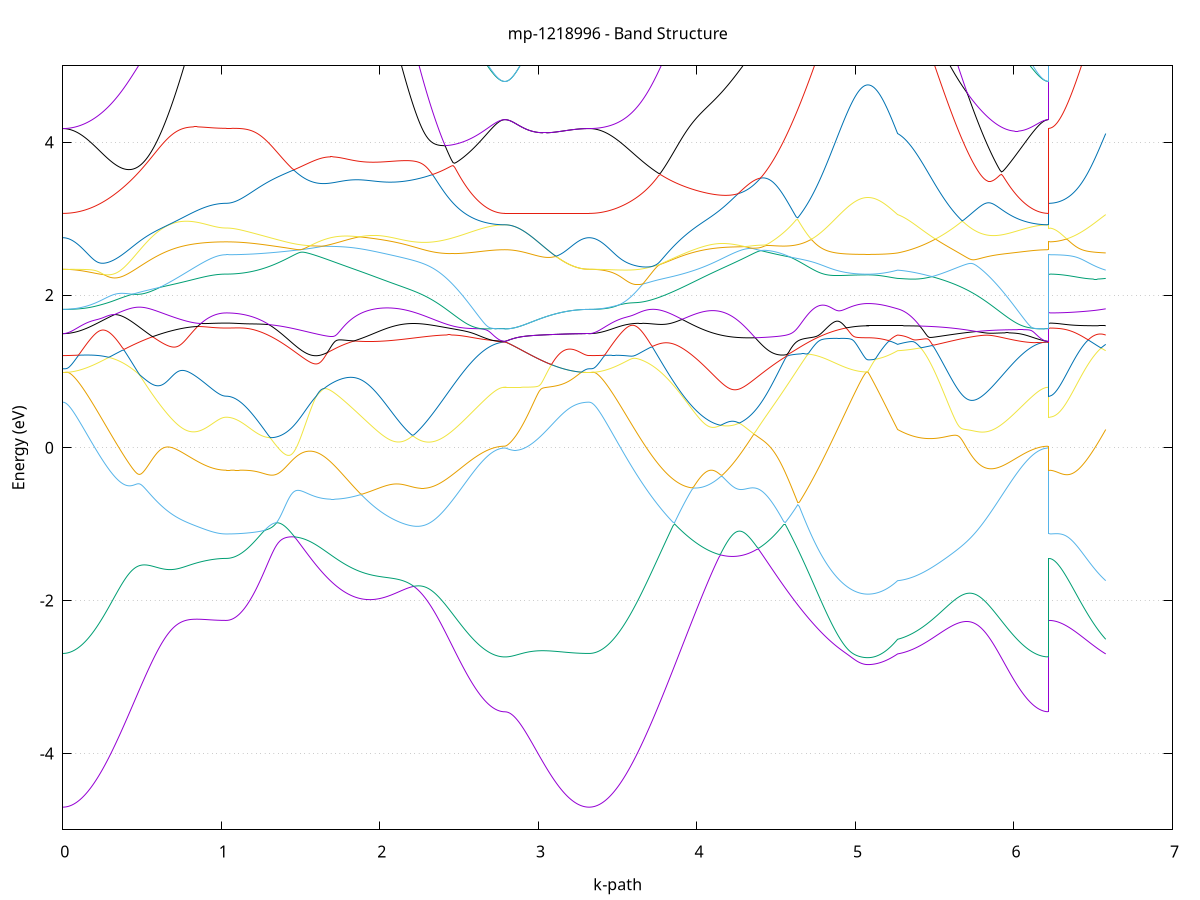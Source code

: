 set title 'mp-1218996 - Band Structure'
set xlabel 'k-path'
set ylabel 'Energy (eV)'
set grid y
set yrange [-5:5]
set terminal png size 800,600
set output 'mp-1218996_bands_gnuplot.png'
plot '-' using 1:2 with lines notitle, '-' using 1:2 with lines notitle, '-' using 1:2 with lines notitle, '-' using 1:2 with lines notitle, '-' using 1:2 with lines notitle, '-' using 1:2 with lines notitle, '-' using 1:2 with lines notitle, '-' using 1:2 with lines notitle, '-' using 1:2 with lines notitle, '-' using 1:2 with lines notitle, '-' using 1:2 with lines notitle, '-' using 1:2 with lines notitle, '-' using 1:2 with lines notitle, '-' using 1:2 with lines notitle, '-' using 1:2 with lines notitle, '-' using 1:2 with lines notitle, '-' using 1:2 with lines notitle, '-' using 1:2 with lines notitle, '-' using 1:2 with lines notitle, '-' using 1:2 with lines notitle, '-' using 1:2 with lines notitle, '-' using 1:2 with lines notitle, '-' using 1:2 with lines notitle, '-' using 1:2 with lines notitle, '-' using 1:2 with lines notitle, '-' using 1:2 with lines notitle, '-' using 1:2 with lines notitle, '-' using 1:2 with lines notitle, '-' using 1:2 with lines notitle, '-' using 1:2 with lines notitle, '-' using 1:2 with lines notitle, '-' using 1:2 with lines notitle
0.000000 -40.331025
0.009909 -40.331025
0.019819 -40.330925
0.029728 -40.330825
0.039637 -40.330725
0.049546 -40.330525
0.059456 -40.330325
0.069365 -40.330025
0.079274 -40.329725
0.089184 -40.329425
0.099093 -40.329025
0.109002 -40.328625
0.118911 -40.328125
0.128821 -40.327725
0.138730 -40.327125
0.148639 -40.326625
0.158549 -40.326025
0.168458 -40.325325
0.178367 -40.324725
0.188276 -40.324025
0.198186 -40.323225
0.208095 -40.322425
0.218004 -40.321625
0.227913 -40.320825
0.237823 -40.319925
0.247732 -40.319025
0.257641 -40.318125
0.267551 -40.317225
0.277460 -40.316225
0.287369 -40.315225
0.297278 -40.314125
0.307188 -40.313125
0.317097 -40.312025
0.327006 -40.310925
0.336916 -40.309825
0.346825 -40.308625
0.356734 -40.307525
0.366643 -40.306325
0.376553 -40.305125
0.386462 -40.303825
0.396371 -40.302625
0.406281 -40.301425
0.416190 -40.300125
0.426099 -40.298825
0.436008 -40.297525
0.445918 -40.296225
0.455827 -40.294925
0.465736 -40.293625
0.475645 -40.292325
0.485555 -40.291025
0.495464 -40.289625
0.505373 -40.288325
0.515283 -40.287025
0.525192 -40.285625
0.535101 -40.284325
0.545010 -40.283025
0.554920 -40.281725
0.564829 -40.280325
0.574738 -40.279025
0.584648 -40.277725
0.594557 -40.276425
0.604466 -40.275125
0.614375 -40.273825
0.624285 -40.272625
0.634194 -40.271325
0.644103 -40.270125
0.654013 -40.268825
0.663922 -40.267625
0.673831 -40.266425
0.683740 -40.265325
0.693650 -40.264125
0.703559 -40.263025
0.713468 -40.261925
0.723378 -40.260825
0.733287 -40.259725
0.743196 -40.258725
0.753105 -40.257725
0.763015 -40.256725
0.772924 -40.255725
0.782833 -40.254825
0.792742 -40.253925
0.802652 -40.253025
0.812561 -40.252225
0.822470 -40.251425
0.832380 -40.250625
0.842289 -40.249825
0.852198 -40.249125
0.862107 -40.248525
0.872017 -40.247825
0.881926 -40.247225
0.891835 -40.246625
0.901745 -40.246125
0.911654 -40.245625
0.921563 -40.245225
0.931472 -40.244725
0.941382 -40.244425
0.951291 -40.244025
0.961200 -40.243725
0.971110 -40.243525
0.981019 -40.243225
0.990928 -40.243125
1.000837 -40.242925
1.010747 -40.242825
1.020656 -40.242825
1.030565 -40.242725
1.030565 -40.242725
1.040526 -40.242725
1.050487 -40.242725
1.060448 -40.242725
1.070409 -40.242625
1.080371 -40.242625
1.090332 -40.242525
1.100293 -40.242425
1.110254 -40.242325
1.120215 -40.242225
1.130176 -40.242125
1.140137 -40.242025
1.150098 -40.241825
1.160059 -40.241725
1.170020 -40.241525
1.179981 -40.241325
1.189942 -40.241225
1.199903 -40.241025
1.209864 -40.240825
1.219825 -40.240625
1.229787 -40.240325
1.239748 -40.240125
1.249709 -40.239925
1.259670 -40.239625
1.269631 -40.239425
1.279592 -40.239125
1.289553 -40.238925
1.299514 -40.238625
1.309475 -40.238425
1.319436 -40.238125
1.329397 -40.237825
1.339358 -40.237625
1.349319 -40.237325
1.359280 -40.237025
1.369241 -40.236825
1.379202 -40.236525
1.389164 -40.236225
1.399125 -40.236025
1.409086 -40.235725
1.419047 -40.235525
1.429008 -40.235225
1.438969 -40.235025
1.448930 -40.234725
1.458891 -40.234525
1.468852 -40.234325
1.478813 -40.234125
1.488774 -40.233925
1.498735 -40.233725
1.508696 -40.233525
1.518657 -40.233325
1.528618 -40.233225
1.538579 -40.233025
1.548541 -40.232925
1.558502 -40.232825
1.568463 -40.232725
1.578424 -40.232625
1.588385 -40.232625
1.598346 -40.232525
1.608307 -40.232525
1.618268 -40.232525
1.628229 -40.232525
1.638190 -40.232525
1.648151 -40.232625
1.658112 -40.232725
1.668073 -40.232825
1.678034 -40.232925
1.687995 -40.233025
1.687995 -40.233025
1.697915 -40.233225
1.707834 -40.233425
1.717753 -40.233625
1.727672 -40.233825
1.737592 -40.234125
1.747511 -40.234425
1.757430 -40.234725
1.767349 -40.235025
1.777268 -40.235425
1.787188 -40.235825
1.797107 -40.236225
1.807026 -40.236625
1.816945 -40.237125
1.826864 -40.237625
1.836784 -40.238125
1.846703 -40.238625
1.856622 -40.239225
1.866541 -40.239825
1.876461 -40.240425
1.886380 -40.241125
1.896299 -40.241825
1.906218 -40.242525
1.916137 -40.243225
1.926057 -40.243925
1.935976 -40.244725
1.945895 -40.245525
1.955814 -40.246425
1.965733 -40.247225
1.975653 -40.248125
1.985572 -40.249025
1.995491 -40.249925
2.005410 -40.250825
2.015330 -40.251825
2.025249 -40.252825
2.035168 -40.253825
2.045087 -40.254825
2.055006 -40.255925
2.064926 -40.257025
2.074845 -40.258025
2.084764 -40.259125
2.094683 -40.260325
2.104602 -40.261425
2.114522 -40.262525
2.124441 -40.263725
2.134360 -40.264925
2.144279 -40.266125
2.154198 -40.267325
2.164118 -40.268525
2.174037 -40.269725
2.183956 -40.270925
2.193875 -40.272225
2.203795 -40.273425
2.213714 -40.274725
2.223633 -40.275925
2.233552 -40.277225
2.243471 -40.278525
2.253391 -40.279725
2.263310 -40.281025
2.273229 -40.282325
2.283148 -40.283525
2.293067 -40.284825
2.302987 -40.286025
2.312906 -40.287325
2.322825 -40.288525
2.332744 -40.289825
2.342664 -40.291025
2.352583 -40.292225
2.362502 -40.293525
2.372421 -40.294725
2.382340 -40.295925
2.392260 -40.297025
2.402179 -40.298225
2.412098 -40.299425
2.422017 -40.300525
2.431936 -40.301625
2.441856 -40.302725
2.451775 -40.303825
2.461694 -40.304925
2.471613 -40.305925
2.481533 -40.306925
2.491452 -40.307925
2.501371 -40.308925
2.511290 -40.309825
2.521209 -40.310825
2.531129 -40.311725
2.541048 -40.312525
2.550967 -40.313425
2.560886 -40.314225
2.570805 -40.315025
2.580725 -40.315725
2.590644 -40.316525
2.600563 -40.317225
2.610482 -40.317825
2.620402 -40.318425
2.630321 -40.319025
2.640240 -40.319625
2.650159 -40.320125
2.660078 -40.320625
2.669998 -40.321125
2.679917 -40.321525
2.689836 -40.321925
2.699755 -40.322325
2.709674 -40.322625
2.719594 -40.322925
2.729513 -40.323125
2.739432 -40.323325
2.749351 -40.323525
2.759271 -40.323625
2.769190 -40.323725
2.779109 -40.323825
2.789028 -40.323825
2.789028 -40.323825
2.798862 -40.323825
2.808696 -40.323825
2.818531 -40.323825
2.828365 -40.323925
2.838199 -40.323925
2.848033 -40.324025
2.857867 -40.324125
2.867701 -40.324225
2.877535 -40.324325
2.887369 -40.324425
2.897203 -40.324525
2.907038 -40.324625
2.916872 -40.324825
2.926706 -40.324925
2.936540 -40.325125
2.946374 -40.325325
2.956208 -40.325425
2.966042 -40.325625
2.975876 -40.325825
2.985711 -40.326025
2.995545 -40.326225
3.005379 -40.326425
3.015213 -40.326625
3.025047 -40.326825
3.034881 -40.327025
3.044715 -40.327225
3.054549 -40.327425
3.064384 -40.327625
3.074218 -40.327825
3.084052 -40.328025
3.093886 -40.328225
3.103720 -40.328425
3.113554 -40.328625
3.123388 -40.328825
3.133222 -40.329025
3.143056 -40.329225
3.152891 -40.329425
3.162725 -40.329625
3.172559 -40.329725
3.182393 -40.329925
3.192227 -40.330025
3.202061 -40.330225
3.211895 -40.330325
3.221729 -40.330425
3.231564 -40.330525
3.241398 -40.330625
3.251232 -40.330725
3.261066 -40.330825
3.270900 -40.330825
3.280734 -40.330925
3.290568 -40.330925
3.300402 -40.331025
3.310237 -40.331025
3.320071 -40.331025
3.320071 -40.331025
3.330054 -40.331025
3.340037 -40.330925
3.350020 -40.330825
3.360003 -40.330725
3.369986 -40.330525
3.379969 -40.330325
3.389952 -40.330025
3.399935 -40.329725
3.409918 -40.329325
3.419901 -40.328925
3.429884 -40.328525
3.439867 -40.328025
3.449850 -40.327525
3.459833 -40.327025
3.469816 -40.326425
3.479799 -40.325825
3.489782 -40.325125
3.499765 -40.324425
3.509748 -40.323725
3.519731 -40.322925
3.529714 -40.322125
3.539697 -40.321325
3.549680 -40.320525
3.559663 -40.319625
3.569646 -40.318625
3.579629 -40.317725
3.589612 -40.316725
3.599596 -40.315725
3.609579 -40.314625
3.619562 -40.313625
3.629545 -40.312525
3.639528 -40.311425
3.649511 -40.310225
3.659494 -40.309125
3.669477 -40.307925
3.679460 -40.306725
3.689443 -40.305525
3.699426 -40.304225
3.709409 -40.303025
3.719392 -40.301725
3.729375 -40.300425
3.739358 -40.299125
3.749341 -40.297825
3.759324 -40.296525
3.769307 -40.295125
3.779290 -40.293825
3.789273 -40.292425
3.799256 -40.291125
3.809239 -40.289725
3.819222 -40.288325
3.829205 -40.287025
3.839188 -40.285625
3.849171 -40.284225
3.859154 -40.282825
3.869137 -40.281525
3.879120 -40.280125
3.889103 -40.278725
3.899086 -40.277425
3.909069 -40.276025
3.919052 -40.274725
3.929035 -40.273325
3.939018 -40.272025
3.949002 -40.270725
3.958985 -40.269425
3.968968 -40.268125
3.978951 -40.266825
3.988934 -40.265525
3.998917 -40.264325
4.008900 -40.263025
4.018883 -40.261825
4.028866 -40.260625
4.038849 -40.259425
4.048832 -40.258225
4.058815 -40.257125
4.068798 -40.256025
4.078781 -40.254925
4.088764 -40.253825
4.098747 -40.252725
4.108730 -40.251725
4.118713 -40.250725
4.128696 -40.249725
4.138679 -40.248725
4.148662 -40.247825
4.158645 -40.246925
4.168628 -40.246025
4.178611 -40.245225
4.188594 -40.244325
4.198577 -40.243525
4.208560 -40.242825
4.218543 -40.242025
4.228526 -40.241325
4.238509 -40.240625
4.248492 -40.240025
4.258475 -40.239325
4.268458 -40.238725
4.278442 -40.238225
4.288425 -40.237625
4.298408 -40.237125
4.308391 -40.236625
4.318374 -40.236225
4.328357 -40.235725
4.338340 -40.235325
4.348323 -40.235025
4.358306 -40.234625
4.368289 -40.234325
4.378272 -40.234025
4.388255 -40.233725
4.398238 -40.233525
4.408221 -40.233325
4.418204 -40.233125
4.428187 -40.233025
4.438170 -40.232825
4.448153 -40.232725
4.458136 -40.232625
4.468119 -40.232625
4.478102 -40.232525
4.488085 -40.232525
4.498068 -40.232525
4.508051 -40.232525
4.518034 -40.232625
4.528017 -40.232625
4.528017 -40.232625
4.537848 -40.232725
4.547679 -40.232825
4.557509 -40.232925
4.567340 -40.233025
4.577171 -40.233225
4.587001 -40.233325
4.596832 -40.233525
4.606662 -40.233725
4.616493 -40.233925
4.626324 -40.234125
4.636154 -40.234325
4.645985 -40.234525
4.655816 -40.234825
4.665646 -40.235025
4.675477 -40.235225
4.685308 -40.235525
4.695138 -40.235825
4.704969 -40.236025
4.714800 -40.236325
4.724630 -40.236625
4.734461 -40.236925
4.744292 -40.237125
4.754122 -40.237425
4.763953 -40.237725
4.773783 -40.238025
4.783614 -40.238325
4.793445 -40.238625
4.803275 -40.238825
4.813106 -40.239125
4.822937 -40.239425
4.832767 -40.239625
4.842598 -40.239925
4.852429 -40.240225
4.862259 -40.240425
4.872090 -40.240625
4.881921 -40.240925
4.891751 -40.241125
4.901582 -40.241325
4.911413 -40.241525
4.921243 -40.241725
4.931074 -40.241925
4.940905 -40.242125
4.950735 -40.242325
4.960566 -40.242425
4.970396 -40.242625
4.980227 -40.242725
4.990058 -40.242825
4.999888 -40.243025
5.009719 -40.243125
5.019550 -40.243125
5.029380 -40.243225
5.039211 -40.243325
5.049042 -40.243325
5.058872 -40.243425
5.068703 -40.243425
5.078534 -40.243425
5.078534 -40.243425
5.088400 -40.243425
5.098267 -40.243425
5.108134 -40.243425
5.118001 -40.243425
5.127867 -40.243425
5.137734 -40.243425
5.147601 -40.243425
5.157467 -40.243425
5.167334 -40.243525
5.177201 -40.243525
5.187068 -40.243525
5.196934 -40.243525
5.206801 -40.243625
5.216668 -40.243625
5.226535 -40.243625
5.236401 -40.243725
5.246268 -40.243725
5.256135 -40.243825
5.266002 -40.243825
5.266002 -40.243825
5.275934 -40.244125
5.285867 -40.244325
5.295799 -40.244625
5.305732 -40.245025
5.315664 -40.245425
5.325597 -40.245825
5.335529 -40.246325
5.345462 -40.246825
5.355394 -40.247325
5.365327 -40.247925
5.375259 -40.248525
5.385192 -40.249125
5.395124 -40.249825
5.405057 -40.250525
5.414989 -40.251225
5.424922 -40.252025
5.434854 -40.252825
5.444787 -40.253625
5.454719 -40.254525
5.464652 -40.255425
5.474585 -40.256325
5.484517 -40.257225
5.494450 -40.258225
5.504382 -40.259225
5.514315 -40.260225
5.524247 -40.261225
5.534180 -40.262325
5.544112 -40.263325
5.554045 -40.264425
5.563977 -40.265525
5.573910 -40.266725
5.583842 -40.267825
5.593775 -40.269025
5.603707 -40.270125
5.613640 -40.271325
5.623572 -40.272525
5.633505 -40.273725
5.643437 -40.274925
5.653370 -40.276225
5.663302 -40.277425
5.673235 -40.278625
5.683168 -40.279925
5.693100 -40.281125
5.703033 -40.282425
5.712965 -40.283625
5.722898 -40.284825
5.732830 -40.286125
5.742763 -40.287325
5.752695 -40.288625
5.762628 -40.289825
5.772560 -40.291025
5.782493 -40.292225
5.792425 -40.293425
5.802358 -40.294625
5.812290 -40.295825
5.822223 -40.297025
5.832155 -40.298225
5.842088 -40.299325
5.852020 -40.300525
5.861953 -40.301625
5.871885 -40.302725
5.881818 -40.303825
5.891751 -40.304825
5.901683 -40.305925
5.911616 -40.306925
5.921548 -40.307925
5.931481 -40.308925
5.941413 -40.309825
5.951346 -40.310725
5.961278 -40.311625
5.971211 -40.312525
5.981143 -40.313325
5.991076 -40.314225
6.001008 -40.315025
6.010941 -40.315725
6.020873 -40.316425
6.030806 -40.317125
6.040738 -40.317825
6.050671 -40.318425
6.060603 -40.319025
6.070536 -40.319625
6.080468 -40.320125
6.090401 -40.320625
6.100334 -40.321125
6.110266 -40.321525
6.120199 -40.321925
6.130131 -40.322325
6.140064 -40.322625
6.149996 -40.322925
6.159929 -40.323125
6.169861 -40.323325
6.179794 -40.323525
6.189726 -40.323625
6.199659 -40.323725
6.209591 -40.323825
6.219524 -40.323825
6.219524 -40.242725
6.229506 -40.242725
6.239489 -40.242725
6.249471 -40.242725
6.259454 -40.242725
6.269436 -40.242825
6.279419 -40.242825
6.289401 -40.242825
6.299384 -40.242825
6.309366 -40.242825
6.319349 -40.242825
6.329331 -40.242825
6.339314 -40.242925
6.349296 -40.242925
6.359279 -40.242925
6.369261 -40.242925
6.379243 -40.243025
6.389226 -40.243025
6.399208 -40.243025
6.409191 -40.243025
6.419173 -40.243125
6.429156 -40.243125
6.439138 -40.243125
6.449121 -40.243225
6.459103 -40.243225
6.469086 -40.243325
6.479068 -40.243325
6.489051 -40.243425
6.499033 -40.243425
6.509016 -40.243425
6.518998 -40.243525
6.528981 -40.243525
6.538963 -40.243625
6.548946 -40.243625
6.558928 -40.243725
6.568911 -40.243825
6.578893 -40.243825
e
0.000000 -39.619825
0.009909 -39.619725
0.019819 -39.619625
0.029728 -39.619525
0.039637 -39.619225
0.049546 -39.619025
0.059456 -39.618625
0.069365 -39.618225
0.079274 -39.617725
0.089184 -39.617225
0.099093 -39.616625
0.109002 -39.615925
0.118911 -39.615225
0.128821 -39.614425
0.138730 -39.613625
0.148639 -39.612725
0.158549 -39.611725
0.168458 -39.610725
0.178367 -39.609625
0.188276 -39.608525
0.198186 -39.607325
0.208095 -39.606125
0.218004 -39.604825
0.227913 -39.603425
0.237823 -39.602025
0.247732 -39.600625
0.257641 -39.599125
0.267551 -39.597625
0.277460 -39.596025
0.287369 -39.594425
0.297278 -39.592725
0.307188 -39.591025
0.317097 -39.589325
0.327006 -39.587525
0.336916 -39.585725
0.346825 -39.583825
0.356734 -39.581925
0.366643 -39.580025
0.376553 -39.578025
0.386462 -39.576125
0.396371 -39.574125
0.406281 -39.572025
0.416190 -39.570025
0.426099 -39.567925
0.436008 -39.565825
0.445918 -39.563725
0.455827 -39.561625
0.465736 -39.559525
0.475645 -39.557325
0.485555 -39.555225
0.495464 -39.553025
0.505373 -39.550825
0.515283 -39.548625
0.525192 -39.546525
0.535101 -39.544325
0.545010 -39.542125
0.554920 -39.539925
0.564829 -39.537825
0.574738 -39.535625
0.584648 -39.533525
0.594557 -39.531325
0.604466 -39.529225
0.614375 -39.527125
0.624285 -39.525025
0.634194 -39.523025
0.644103 -39.520925
0.654013 -39.518925
0.663922 -39.516925
0.673831 -39.515025
0.683740 -39.513025
0.693650 -39.511125
0.703559 -39.509325
0.713468 -39.507425
0.723378 -39.505625
0.733287 -39.503925
0.743196 -39.502125
0.753105 -39.500525
0.763015 -39.498825
0.772924 -39.497225
0.782833 -39.495725
0.792742 -39.494225
0.802652 -39.492725
0.812561 -39.491425
0.822470 -39.490025
0.832380 -39.488725
0.842289 -39.487525
0.852198 -39.486325
0.862107 -39.485225
0.872017 -39.484125
0.881926 -39.483125
0.891835 -39.482225
0.901745 -39.481325
0.911654 -39.480525
0.921563 -39.479725
0.931472 -39.479025
0.941382 -39.478425
0.951291 -39.477825
0.961200 -39.477325
0.971110 -39.476925
0.981019 -39.476525
0.990928 -39.476225
1.000837 -39.476025
1.010747 -39.475825
1.020656 -39.475725
1.030565 -39.475725
1.030565 -39.475725
1.040526 -39.475725
1.050487 -39.475625
1.060448 -39.475625
1.070409 -39.475525
1.080371 -39.475425
1.090332 -39.475225
1.100293 -39.475125
1.110254 -39.474925
1.120215 -39.474725
1.130176 -39.474525
1.140137 -39.474225
1.150098 -39.473925
1.160059 -39.473725
1.170020 -39.473425
1.179981 -39.473025
1.189942 -39.472725
1.199903 -39.472325
1.209864 -39.471925
1.219825 -39.471525
1.229787 -39.471125
1.239748 -39.470725
1.249709 -39.470325
1.259670 -39.469825
1.269631 -39.469325
1.279592 -39.468925
1.289553 -39.468425
1.299514 -39.467925
1.309475 -39.467425
1.319436 -39.466925
1.329397 -39.466425
1.339358 -39.465925
1.349319 -39.465425
1.359280 -39.464925
1.369241 -39.464425
1.379202 -39.463925
1.389164 -39.463425
1.399125 -39.462925
1.409086 -39.462425
1.419047 -39.461925
1.429008 -39.461425
1.438969 -39.461025
1.448930 -39.460525
1.458891 -39.460125
1.468852 -39.459725
1.478813 -39.459325
1.488774 -39.458925
1.498735 -39.458525
1.508696 -39.458225
1.518657 -39.457925
1.528618 -39.457625
1.538579 -39.457325
1.548541 -39.457125
1.558502 -39.456925
1.568463 -39.456725
1.578424 -39.456525
1.588385 -39.456425
1.598346 -39.456325
1.608307 -39.456325
1.618268 -39.456325
1.628229 -39.456325
1.638190 -39.456325
1.648151 -39.456525
1.658112 -39.456625
1.668073 -39.456825
1.678034 -39.457025
1.687995 -39.457325
1.687995 -39.457325
1.697915 -39.457625
1.707834 -39.457925
1.717753 -39.458325
1.727672 -39.458825
1.737592 -39.459325
1.747511 -39.459825
1.757430 -39.460425
1.767349 -39.461125
1.777268 -39.461725
1.787188 -39.462525
1.797107 -39.463325
1.807026 -39.464125
1.816945 -39.465025
1.826864 -39.465925
1.836784 -39.466925
1.846703 -39.468025
1.856622 -39.469125
1.866541 -39.470225
1.876461 -39.471425
1.886380 -39.472625
1.896299 -39.473925
1.906218 -39.475225
1.916137 -39.476625
1.926057 -39.478125
1.935976 -39.479525
1.945895 -39.481125
1.955814 -39.482725
1.965733 -39.484325
1.975653 -39.485925
1.985572 -39.487625
1.995491 -39.489425
2.005410 -39.491225
2.015330 -39.493025
2.025249 -39.494925
2.035168 -39.496825
2.045087 -39.498825
2.055006 -39.500825
2.064926 -39.502825
2.074845 -39.504825
2.084764 -39.506925
2.094683 -39.509125
2.104602 -39.511225
2.114522 -39.513425
2.124441 -39.515625
2.134360 -39.517825
2.144279 -39.520125
2.154198 -39.522325
2.164118 -39.524625
2.174037 -39.526925
2.183956 -39.529325
2.193875 -39.531625
2.203795 -39.534025
2.213714 -39.536325
2.223633 -39.538725
2.233552 -39.541125
2.243471 -39.543425
2.253391 -39.545825
2.263310 -39.548225
2.273229 -39.550625
2.283148 -39.553025
2.293067 -39.555425
2.302987 -39.557725
2.312906 -39.560125
2.322825 -39.562425
2.332744 -39.564825
2.342664 -39.567125
2.352583 -39.569425
2.362502 -39.571725
2.372421 -39.573925
2.382340 -39.576225
2.392260 -39.578425
2.402179 -39.580625
2.412098 -39.582825
2.422017 -39.584925
2.431936 -39.587025
2.441856 -39.589125
2.451775 -39.591125
2.461694 -39.593125
2.471613 -39.595025
2.481533 -39.596925
2.491452 -39.598825
2.501371 -39.600625
2.511290 -39.602425
2.521209 -39.604125
2.531129 -39.605825
2.541048 -39.607425
2.550967 -39.609025
2.560886 -39.610625
2.570805 -39.612025
2.580725 -39.613425
2.590644 -39.614825
2.600563 -39.616125
2.610482 -39.617325
2.620402 -39.618525
2.630321 -39.619625
2.640240 -39.620725
2.650159 -39.621725
2.660078 -39.622625
2.669998 -39.623525
2.679917 -39.624325
2.689836 -39.625025
2.699755 -39.625625
2.709674 -39.626225
2.719594 -39.626825
2.729513 -39.627225
2.739432 -39.627625
2.749351 -39.627925
2.759271 -39.628225
2.769190 -39.628325
2.779109 -39.628425
2.789028 -39.628525
2.789028 -39.628525
2.798862 -39.628525
2.808696 -39.628525
2.818531 -39.628425
2.828365 -39.628425
2.838199 -39.628325
2.848033 -39.628225
2.857867 -39.628125
2.867701 -39.628025
2.877535 -39.627925
2.887369 -39.627825
2.897203 -39.627625
2.907038 -39.627525
2.916872 -39.627325
2.926706 -39.627125
2.936540 -39.626925
2.946374 -39.626725
2.956208 -39.626525
2.966042 -39.626325
2.975876 -39.626125
2.985711 -39.625825
2.995545 -39.625625
3.005379 -39.625325
3.015213 -39.625125
3.025047 -39.624925
3.034881 -39.624625
3.044715 -39.624325
3.054549 -39.624125
3.064384 -39.623825
3.074218 -39.623625
3.084052 -39.623325
3.093886 -39.623125
3.103720 -39.622825
3.113554 -39.622625
3.123388 -39.622425
3.133222 -39.622125
3.143056 -39.621925
3.152891 -39.621725
3.162725 -39.621525
3.172559 -39.621325
3.182393 -39.621125
3.192227 -39.620925
3.202061 -39.620825
3.211895 -39.620625
3.221729 -39.620525
3.231564 -39.620325
3.241398 -39.620225
3.251232 -39.620125
3.261066 -39.620025
3.270900 -39.619925
3.280734 -39.619925
3.290568 -39.619825
3.300402 -39.619825
3.310237 -39.619825
3.320071 -39.619825
3.320071 -39.619825
3.330054 -39.619725
3.340037 -39.619625
3.350020 -39.619525
3.360003 -39.619225
3.369986 -39.618925
3.379969 -39.618525
3.389952 -39.618125
3.399935 -39.617625
3.409918 -39.617025
3.419901 -39.616425
3.429884 -39.615725
3.439867 -39.614925
3.449850 -39.614125
3.459833 -39.613225
3.469816 -39.612325
3.479799 -39.611325
3.489782 -39.610225
3.499765 -39.609125
3.509748 -39.607925
3.519731 -39.606725
3.529714 -39.605425
3.539697 -39.604025
3.549680 -39.602625
3.559663 -39.601125
3.569646 -39.599625
3.579629 -39.598125
3.589612 -39.596525
3.599596 -39.594825
3.609579 -39.593125
3.619562 -39.591425
3.629545 -39.589625
3.639528 -39.587725
3.649511 -39.585925
3.659494 -39.584025
3.669477 -39.582025
3.679460 -39.580125
3.689443 -39.578025
3.699426 -39.576025
3.709409 -39.573925
3.719392 -39.571925
3.729375 -39.569725
3.739358 -39.567625
3.749341 -39.565425
3.759324 -39.563225
3.769307 -39.561025
3.779290 -39.558825
3.789273 -39.556625
3.799256 -39.554325
3.809239 -39.552125
3.819222 -39.549825
3.829205 -39.547525
3.839188 -39.545325
3.849171 -39.543025
3.859154 -39.540725
3.869137 -39.538425
3.879120 -39.536225
3.889103 -39.533925
3.899086 -39.531625
3.909069 -39.529425
3.919052 -39.527125
3.929035 -39.524925
3.939018 -39.522725
3.949002 -39.520525
3.958985 -39.518325
3.968968 -39.516125
3.978951 -39.514025
3.988934 -39.511925
3.998917 -39.509825
4.008900 -39.507725
4.018883 -39.505725
4.028866 -39.503625
4.038849 -39.501725
4.048832 -39.499725
4.058815 -39.497825
4.068798 -39.495925
4.078781 -39.494025
4.088764 -39.492225
4.098747 -39.490525
4.108730 -39.488725
4.118713 -39.487025
4.128696 -39.485425
4.138679 -39.483725
4.148662 -39.482225
4.158645 -39.480625
4.168628 -39.479125
4.178611 -39.477725
4.188594 -39.476325
4.198577 -39.475025
4.208560 -39.473725
4.218543 -39.472425
4.228526 -39.471225
4.238509 -39.470025
4.248492 -39.468925
4.258475 -39.467925
4.268458 -39.466825
4.278442 -39.465925
4.288425 -39.465025
4.298408 -39.464125
4.308391 -39.463325
4.318374 -39.462525
4.328357 -39.461825
4.338340 -39.461125
4.348323 -39.460525
4.358306 -39.459925
4.368289 -39.459325
4.378272 -39.458825
4.388255 -39.458425
4.398238 -39.458025
4.408221 -39.457625
4.418204 -39.457325
4.428187 -39.457025
4.438170 -39.456825
4.448153 -39.456625
4.458136 -39.456525
4.468119 -39.456425
4.478102 -39.456325
4.488085 -39.456325
4.498068 -39.456325
4.508051 -39.456325
4.518034 -39.456425
4.528017 -39.456525
4.528017 -39.456525
4.537848 -39.456625
4.547679 -39.456825
4.557509 -39.457025
4.567340 -39.457225
4.577171 -39.457425
4.587001 -39.457725
4.596832 -39.458025
4.606662 -39.458325
4.616493 -39.458625
4.626324 -39.459025
4.636154 -39.459325
4.645985 -39.459725
4.655816 -39.460125
4.665646 -39.460525
4.675477 -39.461025
4.685308 -39.461425
4.695138 -39.461825
4.704969 -39.462325
4.714800 -39.462825
4.724630 -39.463225
4.734461 -39.463725
4.744292 -39.464225
4.754122 -39.464725
4.763953 -39.465125
4.773783 -39.465625
4.783614 -39.466125
4.793445 -39.466625
4.803275 -39.467025
4.813106 -39.467525
4.822937 -39.468025
4.832767 -39.468425
4.842598 -39.468825
4.852429 -39.469325
4.862259 -39.469725
4.872090 -39.470125
4.881921 -39.470525
4.891751 -39.470925
4.901582 -39.471325
4.911413 -39.471625
4.921243 -39.472025
4.931074 -39.472325
4.940905 -39.472625
4.950735 -39.472925
4.960566 -39.473125
4.970396 -39.473425
4.980227 -39.473625
4.990058 -39.473825
4.999888 -39.474025
5.009719 -39.474225
5.019550 -39.474325
5.029380 -39.474525
5.039211 -39.474625
5.049042 -39.474625
5.058872 -39.474725
5.068703 -39.474725
5.078534 -39.474725
5.078534 -39.474725
5.088400 -39.474725
5.098267 -39.474825
5.108134 -39.474825
5.118001 -39.474825
5.127867 -39.474925
5.137734 -39.474925
5.147601 -39.475025
5.157467 -39.475125
5.167334 -39.475225
5.177201 -39.475325
5.187068 -39.475425
5.196934 -39.475525
5.206801 -39.475625
5.216668 -39.475725
5.226535 -39.475925
5.236401 -39.476025
5.246268 -39.476225
5.256135 -39.476425
5.266002 -39.476625
5.266002 -39.476625
5.275934 -39.477125
5.285867 -39.477725
5.295799 -39.478325
5.305732 -39.479025
5.315664 -39.479825
5.325597 -39.480725
5.335529 -39.481625
5.345462 -39.482625
5.355394 -39.483725
5.365327 -39.484825
5.375259 -39.486025
5.385192 -39.487325
5.395124 -39.488625
5.405057 -39.490025
5.414989 -39.491425
5.424922 -39.492925
5.434854 -39.494425
5.444787 -39.496025
5.454719 -39.497725
5.464652 -39.499425
5.474585 -39.501225
5.484517 -39.503025
5.494450 -39.504825
5.504382 -39.506725
5.514315 -39.508625
5.524247 -39.510625
5.534180 -39.512625
5.544112 -39.514725
5.554045 -39.516825
5.563977 -39.518925
5.573910 -39.521025
5.583842 -39.523225
5.593775 -39.525425
5.603707 -39.527625
5.613640 -39.529925
5.623572 -39.532125
5.633505 -39.534425
5.643437 -39.536725
5.653370 -39.539025
5.663302 -39.541425
5.673235 -39.543725
5.683168 -39.546125
5.693100 -39.548425
5.703033 -39.550825
5.712965 -39.553125
5.722898 -39.555525
5.732830 -39.557825
5.742763 -39.560125
5.752695 -39.562525
5.762628 -39.564825
5.772560 -39.567125
5.782493 -39.569425
5.792425 -39.571725
5.802358 -39.573925
5.812290 -39.576125
5.822223 -39.578425
5.832155 -39.580525
5.842088 -39.582725
5.852020 -39.584825
5.861953 -39.586925
5.871885 -39.589025
5.881818 -39.591025
5.891751 -39.593025
5.901683 -39.595025
5.911616 -39.596925
5.921548 -39.598725
5.931481 -39.600625
5.941413 -39.602325
5.951346 -39.604125
5.961278 -39.605825
5.971211 -39.607425
5.981143 -39.609025
5.991076 -39.610525
6.001008 -39.612025
6.010941 -39.613425
6.020873 -39.614825
6.030806 -39.616125
6.040738 -39.617325
6.050671 -39.618525
6.060603 -39.619625
6.070536 -39.620725
6.080468 -39.621725
6.090401 -39.622625
6.100334 -39.623425
6.110266 -39.624225
6.120199 -39.625025
6.130131 -39.625625
6.140064 -39.626225
6.149996 -39.626825
6.159929 -39.627225
6.169861 -39.627625
6.179794 -39.627925
6.189726 -39.628225
6.199659 -39.628325
6.209591 -39.628425
6.219524 -39.628525
6.219524 -39.475725
6.229506 -39.475725
6.239489 -39.475725
6.249471 -39.475725
6.259454 -39.475725
6.269436 -39.475725
6.279419 -39.475725
6.289401 -39.475725
6.299384 -39.475725
6.309366 -39.475725
6.319349 -39.475725
6.329331 -39.475725
6.339314 -39.475825
6.349296 -39.475825
6.359279 -39.475825
6.369261 -39.475825
6.379243 -39.475825
6.389226 -39.475825
6.399208 -39.475925
6.409191 -39.475925
6.419173 -39.475925
6.429156 -39.476025
6.439138 -39.476025
6.449121 -39.476025
6.459103 -39.476025
6.469086 -39.476125
6.479068 -39.476125
6.489051 -39.476125
6.499033 -39.476225
6.509016 -39.476225
6.518998 -39.476325
6.528981 -39.476325
6.538963 -39.476425
6.548946 -39.476425
6.558928 -39.476525
6.568911 -39.476525
6.578893 -39.476625
e
0.000000 -20.176425
0.009909 -20.176325
0.019819 -20.176125
0.029728 -20.175825
0.039637 -20.175325
0.049546 -20.174625
0.059456 -20.173825
0.069365 -20.172925
0.079274 -20.171825
0.089184 -20.170625
0.099093 -20.169325
0.109002 -20.167825
0.118911 -20.166125
0.128821 -20.164425
0.138730 -20.162525
0.148639 -20.160425
0.158549 -20.158325
0.168458 -20.156025
0.178367 -20.153625
0.188276 -20.151025
0.198186 -20.148325
0.208095 -20.145625
0.218004 -20.142625
0.227913 -20.139625
0.237823 -20.136525
0.247732 -20.133225
0.257641 -20.129825
0.267551 -20.126425
0.277460 -20.122825
0.287369 -20.119125
0.297278 -20.115325
0.307188 -20.111425
0.317097 -20.107525
0.327006 -20.103425
0.336916 -20.099325
0.346825 -20.095025
0.356734 -20.090725
0.366643 -20.086325
0.376553 -20.081925
0.386462 -20.077425
0.396371 -20.072825
0.406281 -20.068125
0.416190 -20.063425
0.426099 -20.058725
0.436008 -20.053925
0.445918 -20.049025
0.455827 -20.044125
0.465736 -20.039225
0.475645 -20.034325
0.485555 -20.029325
0.495464 -20.024325
0.505373 -20.019325
0.515283 -20.014325
0.525192 -20.009225
0.535101 -20.004225
0.545010 -19.999225
0.554920 -19.994225
0.564829 -19.989425
0.574738 -19.995525
0.584648 -20.007625
0.594557 -20.019725
0.604466 -20.031725
0.614375 -20.043625
0.624285 -20.055425
0.634194 -20.067025
0.644103 -20.078525
0.654013 -20.089725
0.663922 -20.100925
0.673831 -20.111825
0.683740 -20.122525
0.693650 -20.133025
0.703559 -20.143425
0.713468 -20.153525
0.723378 -20.163325
0.733287 -20.173025
0.743196 -20.182425
0.753105 -20.191525
0.763015 -20.200425
0.772924 -20.209025
0.782833 -20.217425
0.792742 -20.225525
0.802652 -20.233325
0.812561 -20.240825
0.822470 -20.248025
0.832380 -20.254925
0.842289 -20.261525
0.852198 -20.267825
0.862107 -20.273825
0.872017 -20.279525
0.881926 -20.284825
0.891835 -20.289825
0.901745 -20.294525
0.911654 -20.298925
0.921563 -20.302925
0.931472 -20.306625
0.941382 -20.309925
0.951291 -20.312925
0.961200 -20.315525
0.971110 -20.317825
0.981019 -20.319825
0.990928 -20.321425
1.000837 -20.322625
1.010747 -20.323525
1.020656 -20.324025
1.030565 -20.324225
1.030565 -20.324225
1.040526 -20.324125
1.050487 -20.323925
1.060448 -20.323525
1.070409 -20.322925
1.080371 -20.322225
1.090332 -20.321325
1.100293 -20.320325
1.110254 -20.319125
1.120215 -20.317725
1.130176 -20.316225
1.140137 -20.314525
1.150098 -20.312725
1.160059 -20.310725
1.170020 -20.308625
1.179981 -20.306325
1.189942 -20.303925
1.199903 -20.301325
1.209864 -20.298525
1.219825 -20.295625
1.229787 -20.292625
1.239748 -20.289425
1.249709 -20.286125
1.259670 -20.282625
1.269631 -20.279025
1.279592 -20.275225
1.289553 -20.271325
1.299514 -20.267325
1.309475 -20.263125
1.319436 -20.258825
1.329397 -20.254425
1.339358 -20.249825
1.349319 -20.245225
1.359280 -20.240425
1.369241 -20.235425
1.379202 -20.230425
1.389164 -20.225225
1.399125 -20.219925
1.409086 -20.214525
1.419047 -20.209025
1.429008 -20.203425
1.438969 -20.197725
1.448930 -20.191825
1.458891 -20.185925
1.468852 -20.179925
1.478813 -20.173825
1.488774 -20.167625
1.498735 -20.161325
1.508696 -20.154925
1.518657 -20.148425
1.528618 -20.141925
1.538579 -20.135225
1.548541 -20.128525
1.558502 -20.121825
1.568463 -20.114925
1.578424 -20.108025
1.588385 -20.101125
1.598346 -20.094025
1.608307 -20.101425
1.618268 -20.109325
1.628229 -20.117125
1.638190 -20.124525
1.648151 -20.131825
1.658112 -20.138825
1.668073 -20.145525
1.678034 -20.151925
1.687995 -20.158125
1.687995 -20.158125
1.697915 -20.164025
1.707834 -20.169625
1.717753 -20.174925
1.727672 -20.179825
1.737592 -20.184525
1.747511 -20.188925
1.757430 -20.192925
1.767349 -20.196625
1.777268 -20.200025
1.787188 -20.203125
1.797107 -20.205825
1.807026 -20.208125
1.816945 -20.210225
1.826864 -20.211825
1.836784 -20.213225
1.846703 -20.214125
1.856622 -20.214725
1.866541 -20.215025
1.876461 -20.214825
1.886380 -20.214425
1.896299 -20.213525
1.906218 -20.212325
1.916137 -20.210725
1.926057 -20.208825
1.935976 -20.206525
1.945895 -20.203825
1.955814 -20.200825
1.965733 -20.197425
1.975653 -20.193725
1.985572 -20.189625
1.995491 -20.185225
2.005410 -20.180425
2.015330 -20.175225
2.025249 -20.169725
2.035168 -20.163925
2.045087 -20.157825
2.055006 -20.151325
2.064926 -20.144525
2.074845 -20.137425
2.084764 -20.129925
2.094683 -20.122225
2.104602 -20.114225
2.114522 -20.105825
2.124441 -20.097225
2.134360 -20.088325
2.144279 -20.079225
2.154198 -20.069725
2.164118 -20.060125
2.174037 -20.050125
2.183956 -20.040025
2.193875 -20.029625
2.203795 -20.019025
2.213714 -20.008225
2.223633 -19.997225
2.233552 -19.986025
2.243471 -19.974725
2.253391 -19.963225
2.263310 -19.951525
2.273229 -19.939825
2.283148 -19.940925
2.293067 -19.941925
2.302987 -19.943025
2.312906 -19.944125
2.322825 -19.945125
2.332744 -19.946225
2.342664 -19.947325
2.352583 -19.948425
2.362502 -19.949525
2.372421 -19.950625
2.382340 -19.951725
2.392260 -19.952825
2.402179 -19.953925
2.412098 -19.954925
2.422017 -19.956025
2.431936 -19.957125
2.441856 -19.958225
2.451775 -19.959225
2.461694 -19.960325
2.471613 -19.961325
2.481533 -19.962325
2.491452 -19.963325
2.501371 -19.964325
2.511290 -19.965325
2.521209 -19.966225
2.531129 -19.967125
2.541048 -19.968025
2.550967 -19.968925
2.560886 -19.969825
2.570805 -19.970625
2.580725 -19.971425
2.590644 -19.972225
2.600563 -19.972925
2.610482 -19.973625
2.620402 -19.974325
2.630321 -19.975025
2.640240 -19.975625
2.650159 -19.976125
2.660078 -19.976725
2.669998 -19.977225
2.679917 -19.977725
2.689836 -19.978125
2.699755 -19.978525
2.709674 -19.978825
2.719594 -19.979125
2.729513 -19.979425
2.739432 -19.979625
2.749351 -19.979825
2.759271 -19.980025
2.769190 -19.980125
2.779109 -19.980125
2.789028 -19.980225
2.789028 -19.980225
2.798862 -19.980325
2.808696 -19.980925
2.818531 -19.981825
2.828365 -19.983125
2.838199 -19.984825
2.848033 -19.986825
2.857867 -19.989225
2.867701 -19.991925
2.877535 -19.994925
2.887369 -19.998225
2.897203 -20.001825
2.907038 -20.005725
2.916872 -20.009925
2.926706 -20.014325
2.936540 -20.018925
2.946374 -20.023725
2.956208 -20.028725
2.966042 -20.033825
2.975876 -20.039125
2.985711 -20.044525
2.995545 -20.050025
3.005379 -20.055625
3.015213 -20.061325
3.025047 -20.067025
3.034881 -20.072725
3.044715 -20.078425
3.054549 -20.084125
3.064384 -20.089725
3.074218 -20.095325
3.084052 -20.100925
3.093886 -20.106325
3.103720 -20.111625
3.113554 -20.116825
3.123388 -20.121825
3.133222 -20.126825
3.143056 -20.131525
3.152891 -20.136025
3.162725 -20.140425
3.172559 -20.144625
3.182393 -20.148525
3.192227 -20.152225
3.202061 -20.155725
3.211895 -20.158925
3.221729 -20.161925
3.231564 -20.164625
3.241398 -20.167025
3.251232 -20.169225
3.261066 -20.171125
3.270900 -20.172725
3.280734 -20.174025
3.290568 -20.175125
3.300402 -20.175825
3.310237 -20.176325
3.320071 -20.176425
3.320071 -20.176425
3.330054 -20.176325
3.340037 -20.176125
3.350020 -20.175825
3.360003 -20.175325
3.369986 -20.174625
3.379969 -20.173925
3.389952 -20.173025
3.399935 -20.171925
3.409918 -20.170725
3.419901 -20.169425
3.429884 -20.167925
3.439867 -20.166325
3.449850 -20.164625
3.459833 -20.162825
3.469816 -20.160825
3.479799 -20.158725
3.489782 -20.156425
3.499765 -20.154025
3.509748 -20.151625
3.519731 -20.148925
3.529714 -20.146225
3.539697 -20.143425
3.549680 -20.140425
3.559663 -20.137425
3.569646 -20.134225
3.579629 -20.130925
3.589612 -20.127525
3.599596 -20.124125
3.609579 -20.120525
3.619562 -20.116825
3.629545 -20.113125
3.639528 -20.109225
3.649511 -20.105325
3.659494 -20.101325
3.669477 -20.097225
3.679460 -20.093125
3.689443 -20.088925
3.699426 -20.084625
3.709409 -20.080225
3.719392 -20.075825
3.729375 -20.071425
3.739358 -20.066925
3.749341 -20.062425
3.759324 -20.057825
3.769307 -20.053225
3.779290 -20.048525
3.789273 -20.043925
3.799256 -20.039225
3.809239 -20.034525
3.819222 -20.029725
3.829205 -20.025025
3.839188 -20.020325
3.849171 -20.015525
3.859154 -20.010825
3.869137 -20.006125
3.879120 -20.001425
3.889103 -19.996725
3.899086 -19.992125
3.909069 -19.987425
3.919052 -19.995625
3.929035 -20.005625
3.939018 -20.015325
3.949002 -20.024925
3.958985 -20.034225
3.968968 -20.043325
3.978951 -20.052225
3.988934 -20.060825
3.998917 -20.069125
4.008900 -20.077225
4.018883 -20.084925
4.028866 -20.092425
4.038849 -20.099625
4.048832 -20.106625
4.058815 -20.113225
4.068798 -20.119525
4.078781 -20.125525
4.088764 -20.131125
4.098747 -20.136525
4.108730 -20.141525
4.118713 -20.146225
4.128696 -20.150525
4.138679 -20.154525
4.148662 -20.158225
4.158645 -20.161525
4.168628 -20.164525
4.178611 -20.167125
4.188594 -20.169425
4.198577 -20.171325
4.208560 -20.172925
4.218543 -20.174125
4.228526 -20.175025
4.238509 -20.175525
4.248492 -20.175725
4.258475 -20.175525
4.268458 -20.175025
4.278442 -20.174125
4.288425 -20.172925
4.298408 -20.171425
4.308391 -20.169525
4.318374 -20.167325
4.328357 -20.164725
4.338340 -20.161825
4.348323 -20.158625
4.358306 -20.155125
4.368289 -20.151325
4.378272 -20.147225
4.388255 -20.142725
4.398238 -20.138025
4.408221 -20.133025
4.418204 -20.127725
4.428187 -20.122125
4.438170 -20.116325
4.448153 -20.110225
4.458136 -20.103825
4.468119 -20.097225
4.478102 -20.097525
4.488085 -20.105425
4.498068 -20.113225
4.508051 -20.120925
4.518034 -20.128725
4.528017 -20.136325
4.528017 -20.136325
4.537848 -20.143825
4.547679 -20.151225
4.557509 -20.158525
4.567340 -20.165825
4.577171 -20.172925
4.587001 -20.180025
4.596832 -20.187125
4.606662 -20.194025
4.616493 -20.200825
4.626324 -20.207625
4.636154 -20.214225
4.645985 -20.220825
4.655816 -20.227225
4.665646 -20.233625
4.675477 -20.239825
4.685308 -20.245925
4.695138 -20.251925
4.704969 -20.257825
4.714800 -20.263625
4.724630 -20.269225
4.734461 -20.274825
4.744292 -20.280225
4.754122 -20.285425
4.763953 -20.290625
4.773783 -20.295625
4.783614 -20.300525
4.793445 -20.305225
4.803275 -20.309825
4.813106 -20.314225
4.822937 -20.318525
4.832767 -20.322725
4.842598 -20.326725
4.852429 -20.330625
4.862259 -20.334325
4.872090 -20.337925
4.881921 -20.341325
4.891751 -20.344525
4.901582 -20.347625
4.911413 -20.350525
4.921243 -20.353325
4.931074 -20.355925
4.940905 -20.358325
4.950735 -20.360625
4.960566 -20.362725
4.970396 -20.364725
4.980227 -20.366525
4.990058 -20.368125
4.999888 -20.369525
5.009719 -20.370825
5.019550 -20.371925
5.029380 -20.372925
5.039211 -20.373625
5.049042 -20.374225
5.058872 -20.374725
5.068703 -20.374925
5.078534 -20.375025
5.078534 -20.375025
5.088400 -20.374925
5.098267 -20.374825
5.108134 -20.374525
5.118001 -20.374225
5.127867 -20.373725
5.137734 -20.373125
5.147601 -20.372525
5.157467 -20.371725
5.167334 -20.370825
5.177201 -20.369825
5.187068 -20.368825
5.196934 -20.367625
5.206801 -20.366425
5.216668 -20.365025
5.226535 -20.363625
5.236401 -20.362125
5.246268 -20.360525
5.256135 -20.358825
5.266002 -20.357125
5.266002 -20.357125
5.275934 -20.354825
5.285867 -20.352225
5.295799 -20.349225
5.305732 -20.345925
5.315664 -20.342125
5.325597 -20.338025
5.335529 -20.333625
5.345462 -20.328825
5.355394 -20.323625
5.365327 -20.318125
5.375259 -20.312325
5.385192 -20.306125
5.395124 -20.299525
5.405057 -20.292725
5.414989 -20.285525
5.424922 -20.277925
5.434854 -20.270125
5.444787 -20.261925
5.454719 -20.253525
5.464652 -20.244725
5.474585 -20.235725
5.484517 -20.226325
5.494450 -20.216725
5.504382 -20.206825
5.514315 -20.196725
5.524247 -20.186325
5.534180 -20.175625
5.544112 -20.164725
5.554045 -20.153625
5.563977 -20.142325
5.573910 -20.130725
5.583842 -20.118925
5.593775 -20.107025
5.603707 -20.094825
5.613640 -20.082525
5.623572 -20.070125
5.633505 -20.057425
5.643437 -20.044725
5.653370 -20.031825
5.663302 -20.018825
5.673235 -20.005725
5.683168 -19.992625
5.693100 -19.979525
5.703033 -19.966525
5.712965 -19.954425
5.722898 -19.946725
5.732830 -19.945325
5.742763 -19.945625
5.752695 -19.946325
5.762628 -19.947125
5.772560 -19.948025
5.782493 -19.949025
5.792425 -19.950025
5.802358 -19.951025
5.812290 -19.952025
5.822223 -19.953125
5.832155 -19.954125
5.842088 -19.955125
5.852020 -19.956225
5.861953 -19.957225
5.871885 -19.958325
5.881818 -19.959325
5.891751 -19.960325
5.901683 -19.961325
5.911616 -19.962325
5.921548 -19.963325
5.931481 -19.964325
5.941413 -19.965325
5.951346 -19.966225
5.961278 -19.967125
5.971211 -19.968025
5.981143 -19.968925
5.991076 -19.969825
6.001008 -19.970625
6.010941 -19.971425
6.020873 -19.972225
6.030806 -19.972925
6.040738 -19.973625
6.050671 -19.974325
6.060603 -19.974925
6.070536 -19.975625
6.080468 -19.976125
6.090401 -19.976725
6.100334 -19.977225
6.110266 -19.977625
6.120199 -19.978125
6.130131 -19.978525
6.140064 -19.978825
6.149996 -19.979125
6.159929 -19.979425
6.169861 -19.979625
6.179794 -19.979825
6.189726 -19.980025
6.199659 -19.980125
6.209591 -19.980125
6.219524 -19.980225
6.219524 -20.324225
6.229506 -20.324225
6.239489 -20.324425
6.249471 -20.324625
6.259454 -20.324925
6.269436 -20.325325
6.279419 -20.325725
6.289401 -20.326225
6.299384 -20.326925
6.309366 -20.327525
6.319349 -20.328325
6.329331 -20.329125
6.339314 -20.330025
6.349296 -20.330925
6.359279 -20.331925
6.369261 -20.333025
6.379243 -20.334125
6.389226 -20.335225
6.399208 -20.336325
6.409191 -20.337525
6.419173 -20.338825
6.429156 -20.340025
6.439138 -20.341225
6.449121 -20.342525
6.459103 -20.343825
6.469086 -20.345025
6.479068 -20.346325
6.489051 -20.347525
6.499033 -20.348725
6.509016 -20.349925
6.518998 -20.351125
6.528981 -20.352225
6.538963 -20.353325
6.548946 -20.354325
6.558928 -20.355325
6.568911 -20.356225
6.578893 -20.357125
e
0.000000 -19.480425
0.009909 -19.480625
0.019819 -19.481225
0.029728 -19.482225
0.039637 -19.483725
0.049546 -19.485625
0.059456 -19.487925
0.069365 -19.490625
0.079274 -19.493725
0.089184 -19.497225
0.099093 -19.501225
0.109002 -19.505525
0.118911 -19.510225
0.128821 -19.515325
0.138730 -19.520725
0.148639 -19.526625
0.158549 -19.532825
0.168458 -19.539425
0.178367 -19.546325
0.188276 -19.553625
0.198186 -19.561225
0.208095 -19.569125
0.218004 -19.577325
0.227913 -19.585925
0.237823 -19.594725
0.247732 -19.603925
0.257641 -19.613325
0.267551 -19.623025
0.277460 -19.633025
0.287369 -19.643225
0.297278 -19.653625
0.307188 -19.664325
0.317097 -19.675225
0.327006 -19.686225
0.336916 -19.697525
0.346825 -19.709025
0.356734 -19.720625
0.366643 -19.732425
0.376553 -19.744325
0.386462 -19.756425
0.396371 -19.768625
0.406281 -19.780925
0.416190 -19.793325
0.426099 -19.805825
0.436008 -19.818325
0.445918 -19.830925
0.455827 -19.843625
0.465736 -19.856325
0.475645 -19.869025
0.485555 -19.881825
0.495464 -19.894525
0.505373 -19.907325
0.515283 -19.920025
0.525192 -19.932625
0.535101 -19.945325
0.545010 -19.957925
0.554920 -19.970325
0.564829 -19.982525
0.574738 -19.983825
0.584648 -19.978925
0.594557 -19.974025
0.604466 -19.969025
0.614375 -19.964125
0.624285 -19.959225
0.634194 -19.954425
0.644103 -19.949625
0.654013 -19.944925
0.663922 -19.940225
0.673831 -19.935625
0.683740 -19.931025
0.693650 -19.926525
0.703559 -19.922125
0.713468 -19.917825
0.723378 -19.913625
0.733287 -19.909425
0.743196 -19.905325
0.753105 -19.901325
0.763015 -19.897525
0.772924 -19.893725
0.782833 -19.890025
0.792742 -19.886525
0.802652 -19.883025
0.812561 -19.879725
0.822470 -19.876525
0.832380 -19.873425
0.842289 -19.870525
0.852198 -19.867625
0.862107 -19.865025
0.872017 -19.862425
0.881926 -19.860025
0.891835 -19.857825
0.901745 -19.855625
0.911654 -19.853725
0.921563 -19.851825
0.931472 -19.850225
0.941382 -19.848725
0.951291 -19.847325
0.961200 -19.846125
0.971110 -19.845025
0.981019 -19.844225
0.990928 -19.843425
1.000837 -19.842925
1.010747 -19.842525
1.020656 -19.842225
1.030565 -19.842125
1.030565 -19.842125
1.040526 -19.842125
1.050487 -19.842125
1.060448 -19.842125
1.070409 -19.842125
1.080371 -19.842225
1.090332 -19.842225
1.100293 -19.842225
1.110254 -19.842225
1.120215 -19.842225
1.130176 -19.842225
1.140137 -19.842225
1.150098 -19.842325
1.160059 -19.842325
1.170020 -19.842325
1.179981 -19.842425
1.189942 -19.842425
1.199903 -19.842525
1.209864 -19.842525
1.219825 -19.842625
1.229787 -19.842725
1.239748 -19.842825
1.249709 -19.842925
1.259670 -19.843025
1.269631 -19.843225
1.279592 -19.843325
1.289553 -19.843525
1.299514 -19.843725
1.309475 -19.843925
1.319436 -19.844225
1.329397 -19.844425
1.339358 -19.844725
1.349319 -19.853925
1.359280 -19.863525
1.369241 -19.873225
1.379202 -19.883025
1.389164 -19.892925
1.399125 -19.902825
1.409086 -19.912825
1.419047 -19.922825
1.429008 -19.932825
1.438969 -19.942825
1.448930 -19.952925
1.458891 -19.962925
1.468852 -19.972825
1.478813 -19.982725
1.488774 -19.992625
1.498735 -20.002425
1.508696 -20.012025
1.518657 -20.021625
1.528618 -20.031125
1.538579 -20.040525
1.548541 -20.049725
1.558502 -20.058725
1.568463 -20.067625
1.578424 -20.076425
1.588385 -20.084925
1.598346 -20.093325
1.608307 -20.087025
1.618268 -20.079825
1.628229 -20.072725
1.638190 -20.065425
1.648151 -20.058225
1.658112 -20.050925
1.668073 -20.043625
1.678034 -20.036225
1.687995 -20.028825
1.687995 -20.028825
1.697915 -20.021525
1.707834 -20.014125
1.717753 -20.006725
1.727672 -19.999425
1.737592 -19.992025
1.747511 -19.984725
1.757430 -19.977425
1.767349 -19.970225
1.777268 -19.963125
1.787188 -19.956025
1.797107 -19.949225
1.807026 -19.942525
1.816945 -19.936225
1.826864 -19.930225
1.836784 -19.924925
1.846703 -19.920325
1.856622 -19.916625
1.866541 -19.913825
1.876461 -19.911925
1.886380 -19.910825
1.896299 -19.910125
1.906218 -19.909925
1.916137 -19.910025
1.926057 -19.910325
1.935976 -19.910725
1.945895 -19.911225
1.955814 -19.911825
1.965733 -19.912525
1.975653 -19.913225
1.985572 -19.913925
1.995491 -19.914625
2.005410 -19.915425
2.015330 -19.916225
2.025249 -19.917025
2.035168 -19.917825
2.045087 -19.918625
2.055006 -19.919425
2.064926 -19.920325
2.074845 -19.921125
2.084764 -19.921925
2.094683 -19.922825
2.104602 -19.923725
2.114522 -19.924525
2.124441 -19.925425
2.134360 -19.926325
2.144279 -19.927225
2.154198 -19.928125
2.164118 -19.929025
2.174037 -19.929925
2.183956 -19.930925
2.193875 -19.931825
2.203795 -19.932825
2.213714 -19.933825
2.223633 -19.934725
2.233552 -19.935725
2.243471 -19.936725
2.253391 -19.937825
2.263310 -19.938825
2.273229 -19.939725
2.283148 -19.927825
2.293067 -19.915725
2.302987 -19.903625
2.312906 -19.891325
2.322825 -19.879025
2.332744 -19.866625
2.342664 -19.854225
2.352583 -19.841725
2.362502 -19.829325
2.372421 -19.816825
2.382340 -19.804325
2.392260 -19.791825
2.402179 -19.779425
2.412098 -19.767025
2.422017 -19.754725
2.431936 -19.742525
2.441856 -19.730425
2.451775 -19.718325
2.461694 -19.706525
2.471613 -19.694725
2.481533 -19.683125
2.491452 -19.671725
2.501371 -19.660525
2.511290 -19.649425
2.521209 -19.638625
2.531129 -19.628025
2.541048 -19.617725
2.550967 -19.607725
2.560886 -19.597925
2.570805 -19.588425
2.580725 -19.579225
2.590644 -19.570325
2.600563 -19.561825
2.610482 -19.553625
2.620402 -19.545825
2.630321 -19.538425
2.640240 -19.531325
2.650159 -19.524625
2.660078 -19.518425
2.669998 -19.512525
2.679917 -19.507125
2.689836 -19.502225
2.699755 -19.497625
2.709674 -19.493625
2.719594 -19.490025
2.729513 -19.486825
2.739432 -19.484225
2.749351 -19.482025
2.759271 -19.480325
2.769190 -19.479025
2.779109 -19.478325
2.789028 -19.478125
2.789028 -19.478125
2.798862 -19.478125
2.808696 -19.478125
2.818531 -19.478125
2.828365 -19.478125
2.838199 -19.478125
2.848033 -19.478125
2.857867 -19.478225
2.867701 -19.478225
2.877535 -19.478225
2.887369 -19.478325
2.897203 -19.478325
2.907038 -19.478325
2.916872 -19.478425
2.926706 -19.478425
2.936540 -19.478525
2.946374 -19.478525
2.956208 -19.478625
2.966042 -19.478625
2.975876 -19.478725
2.985711 -19.478825
2.995545 -19.478825
3.005379 -19.478925
3.015213 -19.478925
3.025047 -19.479025
3.034881 -19.479125
3.044715 -19.479125
3.054549 -19.479225
3.064384 -19.479325
3.074218 -19.479325
3.084052 -19.479425
3.093886 -19.479525
3.103720 -19.479525
3.113554 -19.479625
3.123388 -19.479725
3.133222 -19.479725
3.143056 -19.479825
3.152891 -19.479825
3.162725 -19.479925
3.172559 -19.479925
3.182393 -19.480025
3.192227 -19.480025
3.202061 -19.480125
3.211895 -19.480125
3.221729 -19.480225
3.231564 -19.480225
3.241398 -19.480225
3.251232 -19.480325
3.261066 -19.480325
3.270900 -19.480325
3.280734 -19.480325
3.290568 -19.480325
3.300402 -19.480325
3.310237 -19.480425
3.320071 -19.480425
3.320071 -19.480425
3.330054 -19.480625
3.340037 -19.481225
3.350020 -19.482325
3.360003 -19.483925
3.369986 -19.485825
3.379969 -19.488225
3.389952 -19.491025
3.399935 -19.494325
3.409918 -19.497925
3.419901 -19.502025
3.429884 -19.506525
3.439867 -19.511425
3.449850 -19.516625
3.459833 -19.522325
3.469816 -19.528325
3.479799 -19.534725
3.489782 -19.541525
3.499765 -19.548625
3.509748 -19.556025
3.519731 -19.563825
3.529714 -19.571925
3.539697 -19.580325
3.549680 -19.589025
3.559663 -19.598025
3.569646 -19.607225
3.579629 -19.616725
3.589612 -19.626425
3.599596 -19.636425
3.609579 -19.646625
3.619562 -19.657025
3.629545 -19.667625
3.639528 -19.678425
3.649511 -19.689325
3.659494 -19.700425
3.669477 -19.711625
3.679460 -19.723025
3.689443 -19.734425
3.699426 -19.746025
3.709409 -19.757625
3.719392 -19.769325
3.729375 -19.781025
3.739358 -19.792825
3.749341 -19.804525
3.759324 -19.816325
3.769307 -19.828125
3.779290 -19.839925
3.789273 -19.851725
3.799256 -19.863425
3.809239 -19.875025
3.819222 -19.886625
3.829205 -19.898025
3.839188 -19.909425
3.849171 -19.920725
3.859154 -19.931925
3.869137 -19.942925
3.879120 -19.953825
3.889103 -19.964525
3.899086 -19.975025
3.909069 -19.985425
3.919052 -19.982825
3.929035 -19.978325
3.939018 -19.973825
3.949002 -19.969325
3.958985 -19.964925
3.968968 -19.960525
3.978951 -19.956325
3.988934 -19.952025
3.998917 -19.947925
4.008900 -19.943825
4.018883 -19.939925
4.028866 -19.936025
4.038849 -19.932225
4.048832 -19.928525
4.058815 -19.924925
4.068798 -19.921425
4.078781 -19.918125
4.088764 -19.914925
4.098747 -19.911825
4.108730 -19.908925
4.118713 -19.906225
4.128696 -19.903725
4.138679 -19.901425
4.148662 -19.899425
4.158645 -19.897825
4.168628 -19.896625
4.178611 -19.895925
4.188594 -19.895925
4.198577 -19.896825
4.208560 -19.898825
4.218543 -19.901825
4.228526 -19.906025
4.238509 -19.911225
4.248492 -19.917125
4.258475 -19.923625
4.268458 -19.930625
4.278442 -19.937825
4.288425 -19.945325
4.298408 -19.952925
4.308391 -19.960725
4.318374 -19.968625
4.328357 -19.976525
4.338340 -19.984625
4.348323 -19.992625
4.358306 -20.000725
4.368289 -20.008825
4.378272 -20.016925
4.388255 -20.025125
4.398238 -20.033225
4.408221 -20.041325
4.418204 -20.049425
4.428187 -20.057525
4.438170 -20.065625
4.448153 -20.073625
4.458136 -20.081625
4.468119 -20.089625
4.478102 -20.090425
4.488085 -20.083325
4.498068 -20.076125
4.508051 -20.068625
4.518034 -20.060925
4.528017 -20.053125
4.528017 -20.053125
4.537848 -20.045225
4.547679 -20.037125
4.557509 -20.028925
4.567340 -20.020525
4.577171 -20.012025
4.587001 -20.003425
4.596832 -19.994725
4.606662 -19.985925
4.616493 -19.977025
4.626324 -19.968125
4.636154 -19.959125
4.645985 -19.950025
4.655816 -19.940925
4.665646 -19.931825
4.675477 -19.922725
4.685308 -19.913625
4.695138 -19.904425
4.704969 -19.903325
4.714800 -19.905425
4.724630 -19.907625
4.734461 -19.909725
4.744292 -19.911825
4.754122 -19.913925
4.763953 -19.915925
4.773783 -19.918025
4.783614 -19.920025
4.793445 -19.922025
4.803275 -19.924025
4.813106 -19.925925
4.822937 -19.927825
4.832767 -19.929625
4.842598 -19.931425
4.852429 -19.933225
4.862259 -19.934925
4.872090 -19.936525
4.881921 -19.938125
4.891751 -19.939725
4.901582 -19.941125
4.911413 -19.942525
4.921243 -19.943925
4.931074 -19.945125
4.940905 -19.946325
4.950735 -19.947425
4.960566 -19.948525
4.970396 -19.949425
4.980227 -19.950325
4.990058 -19.951125
4.999888 -19.951925
5.009719 -19.952525
5.019550 -19.953125
5.029380 -19.953525
5.039211 -19.953925
5.049042 -19.954225
5.058872 -19.954525
5.068703 -19.954625
5.078534 -19.954625
5.078534 -19.954625
5.088400 -19.954525
5.098267 -19.954325
5.108134 -19.953925
5.118001 -19.953325
5.127867 -19.952625
5.137734 -19.951625
5.147601 -19.950625
5.157467 -19.949425
5.167334 -19.948025
5.177201 -19.946525
5.187068 -19.944825
5.196934 -19.943125
5.206801 -19.941125
5.216668 -19.939125
5.226535 -19.936925
5.236401 -19.934725
5.246268 -19.932325
5.256135 -19.929825
5.266002 -19.927325
5.266002 -19.927325
5.275934 -19.927125
5.285867 -19.927025
5.295799 -19.926825
5.305732 -19.926725
5.315664 -19.926625
5.325597 -19.926525
5.335529 -19.926525
5.345462 -19.926425
5.355394 -19.926325
5.365327 -19.926325
5.375259 -19.926325
5.385192 -19.926325
5.395124 -19.926325
5.405057 -19.926425
5.414989 -19.926425
5.424922 -19.926525
5.434854 -19.926625
5.444787 -19.926725
5.454719 -19.926925
5.464652 -19.927125
5.474585 -19.927325
5.484517 -19.927525
5.494450 -19.927825
5.504382 -19.928125
5.514315 -19.928425
5.524247 -19.928825
5.534180 -19.929125
5.544112 -19.929625
5.554045 -19.930025
5.563977 -19.930525
5.573910 -19.931025
5.583842 -19.931625
5.593775 -19.932125
5.603707 -19.932725
5.613640 -19.933425
5.623572 -19.934025
5.633505 -19.934725
5.643437 -19.935425
5.653370 -19.936225
5.663302 -19.936925
5.673235 -19.937625
5.683168 -19.938325
5.693100 -19.939025
5.703033 -19.939425
5.712965 -19.939025
5.722898 -19.934125
5.732830 -19.922825
5.742763 -19.909925
5.752695 -19.896525
5.762628 -19.883125
5.772560 -19.869525
5.782493 -19.856025
5.792425 -19.842525
5.802358 -19.829025
5.812290 -19.815625
5.822223 -19.802225
5.832155 -19.788925
5.842088 -19.775725
5.852020 -19.762725
5.861953 -19.749725
5.871885 -19.736925
5.881818 -19.724325
5.891751 -19.711825
5.901683 -19.699525
5.911616 -19.687425
5.921548 -19.675525
5.931481 -19.663925
5.941413 -19.652525
5.951346 -19.641325
5.961278 -19.630425
5.971211 -19.619825
5.981143 -19.609425
5.991076 -19.599425
6.001008 -19.589725
6.010941 -19.580325
6.020873 -19.571325
6.030806 -19.562625
6.040738 -19.554325
6.050671 -19.546425
6.060603 -19.538825
6.070536 -19.531725
6.080468 -19.524925
6.090401 -19.518625
6.100334 -19.512725
6.110266 -19.507325
6.120199 -19.502325
6.130131 -19.497725
6.140064 -19.493625
6.149996 -19.490025
6.159929 -19.486925
6.169861 -19.484225
6.179794 -19.482025
6.189726 -19.480325
6.199659 -19.479125
6.209591 -19.478325
6.219524 -19.478125
6.219524 -19.842125
6.229506 -19.842225
6.239489 -19.842625
6.249471 -19.843125
6.259454 -19.843825
6.269436 -19.844725
6.279419 -19.845925
6.289401 -19.847225
6.299384 -19.848725
6.309366 -19.850325
6.319349 -19.852225
6.329331 -19.854225
6.339314 -19.856425
6.349296 -19.858725
6.359279 -19.861225
6.369261 -19.863725
6.379243 -19.866425
6.389226 -19.869225
6.399208 -19.872125
6.409191 -19.875125
6.419173 -19.878125
6.429156 -19.881225
6.439138 -19.884325
6.449121 -19.887525
6.459103 -19.890725
6.469086 -19.893925
6.479068 -19.897225
6.489051 -19.900425
6.499033 -19.903625
6.509016 -19.906725
6.518998 -19.909825
6.528981 -19.912925
6.538963 -19.915925
6.548946 -19.918925
6.558928 -19.921825
6.568911 -19.924625
6.578893 -19.927325
e
0.000000 -19.480425
0.009909 -19.480425
0.019819 -19.480525
0.029728 -19.480825
0.039637 -19.481125
0.049546 -19.481525
0.059456 -19.482025
0.069365 -19.482625
0.079274 -19.483325
0.089184 -19.484025
0.099093 -19.484925
0.109002 -19.485825
0.118911 -19.486925
0.128821 -19.488025
0.138730 -19.489225
0.148639 -19.490525
0.158549 -19.491825
0.168458 -19.493325
0.178367 -19.494825
0.188276 -19.496425
0.198186 -19.498125
0.208095 -19.499825
0.218004 -19.501725
0.227913 -19.503625
0.237823 -19.505525
0.247732 -19.507525
0.257641 -19.509625
0.267551 -19.511825
0.277460 -19.514025
0.287369 -19.516325
0.297278 -19.518625
0.307188 -19.521025
0.317097 -19.523425
0.327006 -19.525925
0.336916 -19.528525
0.346825 -19.531025
0.356734 -19.533725
0.366643 -19.536325
0.376553 -19.539025
0.386462 -19.541825
0.396371 -19.544525
0.406281 -19.547325
0.416190 -19.550125
0.426099 -19.553025
0.436008 -19.555825
0.445918 -19.558725
0.455827 -19.561625
0.465736 -19.564525
0.475645 -19.567525
0.485555 -19.570425
0.495464 -19.573325
0.505373 -19.576325
0.515283 -19.579225
0.525192 -19.582225
0.535101 -19.585125
0.545010 -19.588025
0.554920 -19.590925
0.564829 -19.593825
0.574738 -19.596725
0.584648 -19.599625
0.594557 -19.602425
0.604466 -19.605325
0.614375 -19.608125
0.624285 -19.610825
0.634194 -19.613625
0.644103 -19.616325
0.654013 -19.618925
0.663922 -19.621625
0.673831 -19.624225
0.683740 -19.626725
0.693650 -19.629225
0.703559 -19.631725
0.713468 -19.634125
0.723378 -19.636425
0.733287 -19.638725
0.743196 -19.641025
0.753105 -19.643125
0.763015 -19.645325
0.772924 -19.647325
0.782833 -19.649325
0.792742 -19.651325
0.802652 -19.653125
0.812561 -19.655025
0.822470 -19.656725
0.832380 -19.658425
0.842289 -19.659925
0.852198 -19.661525
0.862107 -19.662925
0.872017 -19.664325
0.881926 -19.665625
0.891835 -19.666825
0.901745 -19.667925
0.911654 -19.669025
0.921563 -19.669925
0.931472 -19.670825
0.941382 -19.671625
0.951291 -19.672425
0.961200 -19.673025
0.971110 -19.673625
0.981019 -19.674025
0.990928 -19.674425
1.000837 -19.674725
1.010747 -19.674925
1.020656 -19.675125
1.030565 -19.675125
1.030565 -19.675125
1.040526 -19.675325
1.050487 -19.675925
1.060448 -19.676925
1.070409 -19.678425
1.080371 -19.680225
1.090332 -19.682425
1.100293 -19.685025
1.110254 -19.688025
1.120215 -19.691325
1.130176 -19.695125
1.140137 -19.699225
1.150098 -19.703725
1.160059 -19.708525
1.170020 -19.713725
1.179981 -19.719225
1.189942 -19.725125
1.199903 -19.731225
1.209864 -19.737725
1.219825 -19.744425
1.229787 -19.751525
1.239748 -19.758825
1.249709 -19.766425
1.259670 -19.774225
1.269631 -19.782325
1.279592 -19.790625
1.289553 -19.799125
1.299514 -19.807825
1.309475 -19.816725
1.319436 -19.825825
1.329397 -19.835025
1.339358 -19.844425
1.349319 -19.845025
1.359280 -19.845325
1.369241 -19.845725
1.379202 -19.846025
1.389164 -19.846425
1.399125 -19.846925
1.409086 -19.847325
1.419047 -19.847825
1.429008 -19.848325
1.438969 -19.848925
1.448930 -19.849525
1.458891 -19.850125
1.468852 -19.850725
1.478813 -19.851425
1.488774 -19.852125
1.498735 -19.852825
1.508696 -19.853625
1.518657 -19.854425
1.528618 -19.855225
1.538579 -19.856125
1.548541 -19.857025
1.558502 -19.857925
1.568463 -19.858925
1.578424 -19.859825
1.588385 -19.860825
1.598346 -19.861925
1.608307 -19.862925
1.618268 -19.864025
1.628229 -19.865025
1.638190 -19.866125
1.648151 -19.867225
1.658112 -19.868425
1.668073 -19.869525
1.678034 -19.870625
1.687995 -19.871725
1.687995 -19.871725
1.697915 -19.872825
1.707834 -19.873925
1.717753 -19.875025
1.727672 -19.876125
1.737592 -19.877125
1.747511 -19.878125
1.757430 -19.879025
1.767349 -19.879925
1.777268 -19.880625
1.787188 -19.881225
1.797107 -19.881725
1.807026 -19.881925
1.816945 -19.881825
1.826864 -19.881325
1.836784 -19.880225
1.846703 -19.878325
1.856622 -19.875625
1.866541 -19.871925
1.876461 -19.867325
1.886380 -19.862025
1.896299 -19.856125
1.906218 -19.849925
1.916137 -19.843425
1.926057 -19.836625
1.935976 -19.829825
1.945895 -19.822925
1.955814 -19.815925
1.965733 -19.808925
1.975653 -19.801825
1.985572 -19.794825
1.995491 -19.787825
2.005410 -19.780825
2.015330 -19.773825
2.025249 -19.766825
2.035168 -19.759925
2.045087 -19.753025
2.055006 -19.746225
2.064926 -19.739425
2.074845 -19.732725
2.084764 -19.726025
2.094683 -19.719425
2.104602 -19.712825
2.114522 -19.706325
2.124441 -19.699925
2.134360 -19.693525
2.144279 -19.687225
2.154198 -19.681025
2.164118 -19.674925
2.174037 -19.668825
2.183956 -19.662825
2.193875 -19.656925
2.203795 -19.651125
2.213714 -19.645325
2.223633 -19.639725
2.233552 -19.634125
2.243471 -19.628625
2.253391 -19.623225
2.263310 -19.617925
2.273229 -19.612725
2.283148 -19.607625
2.293067 -19.602625
2.302987 -19.597625
2.312906 -19.592825
2.322825 -19.588125
2.332744 -19.583425
2.342664 -19.578925
2.352583 -19.574425
2.362502 -19.570125
2.372421 -19.565825
2.382340 -19.561725
2.392260 -19.557625
2.402179 -19.553725
2.412098 -19.549825
2.422017 -19.546125
2.431936 -19.542425
2.441856 -19.538925
2.451775 -19.535425
2.461694 -19.532125
2.471613 -19.528825
2.481533 -19.525725
2.491452 -19.522625
2.501371 -19.519725
2.511290 -19.516925
2.521209 -19.514125
2.531129 -19.511525
2.541048 -19.509025
2.550967 -19.506525
2.560886 -19.504225
2.570805 -19.502025
2.580725 -19.499825
2.590644 -19.497825
2.600563 -19.495925
2.610482 -19.494025
2.620402 -19.492325
2.630321 -19.490725
2.640240 -19.489225
2.650159 -19.487725
2.660078 -19.486425
2.669998 -19.485225
2.679917 -19.484025
2.689836 -19.483025
2.699755 -19.482125
2.709674 -19.481225
2.719594 -19.480525
2.729513 -19.479825
2.739432 -19.479325
2.749351 -19.478925
2.759271 -19.478525
2.769190 -19.478325
2.779109 -19.478125
2.789028 -19.478125
2.789028 -19.478125
2.798862 -19.478125
2.808696 -19.478125
2.818531 -19.478125
2.828365 -19.478125
2.838199 -19.478125
2.848033 -19.478125
2.857867 -19.478225
2.867701 -19.478225
2.877535 -19.478225
2.887369 -19.478325
2.897203 -19.478325
2.907038 -19.478325
2.916872 -19.478425
2.926706 -19.478425
2.936540 -19.478525
2.946374 -19.478525
2.956208 -19.478625
2.966042 -19.478625
2.975876 -19.478725
2.985711 -19.478825
2.995545 -19.478825
3.005379 -19.478925
3.015213 -19.478925
3.025047 -19.479025
3.034881 -19.479125
3.044715 -19.479125
3.054549 -19.479225
3.064384 -19.479325
3.074218 -19.479325
3.084052 -19.479425
3.093886 -19.479525
3.103720 -19.479525
3.113554 -19.479625
3.123388 -19.479725
3.133222 -19.479725
3.143056 -19.479825
3.152891 -19.479825
3.162725 -19.479925
3.172559 -19.479925
3.182393 -19.480025
3.192227 -19.480025
3.202061 -19.480125
3.211895 -19.480125
3.221729 -19.480225
3.231564 -19.480225
3.241398 -19.480225
3.251232 -19.480325
3.261066 -19.480325
3.270900 -19.480325
3.280734 -19.480325
3.290568 -19.480325
3.300402 -19.480325
3.310237 -19.480425
3.320071 -19.480425
3.320071 -19.480425
3.330054 -19.480425
3.340037 -19.480525
3.350020 -19.480825
3.360003 -19.481125
3.369986 -19.481625
3.379969 -19.482125
3.389952 -19.482725
3.399935 -19.483525
3.409918 -19.484325
3.419901 -19.485225
3.429884 -19.486225
3.439867 -19.487425
3.449850 -19.488625
3.459833 -19.489925
3.469816 -19.491325
3.479799 -19.492825
3.489782 -19.494525
3.499765 -19.496225
3.509748 -19.498025
3.519731 -19.499925
3.529714 -19.501925
3.539697 -19.504025
3.549680 -19.506225
3.559663 -19.508625
3.569646 -19.511025
3.579629 -19.513525
3.589612 -19.516125
3.599596 -19.518925
3.609579 -19.521725
3.619562 -19.524625
3.629545 -19.527625
3.639528 -19.530825
3.649511 -19.534025
3.659494 -19.537425
3.669477 -19.540825
3.679460 -19.544425
3.689443 -19.548025
3.699426 -19.551825
3.709409 -19.555625
3.719392 -19.559625
3.729375 -19.563725
3.739358 -19.567825
3.749341 -19.572125
3.759324 -19.576525
3.769307 -19.581025
3.779290 -19.585625
3.789273 -19.590325
3.799256 -19.595025
3.809239 -19.599925
3.819222 -19.604925
3.829205 -19.610025
3.839188 -19.615225
3.849171 -19.620525
3.859154 -19.625925
3.869137 -19.631425
3.879120 -19.637025
3.889103 -19.642725
3.899086 -19.648525
3.909069 -19.654325
3.919052 -19.660325
3.929035 -19.666325
3.939018 -19.672525
3.949002 -19.678725
3.958985 -19.685025
3.968968 -19.691425
3.978951 -19.697925
3.988934 -19.704525
3.998917 -19.711125
4.008900 -19.717925
4.018883 -19.724625
4.028866 -19.731525
4.038849 -19.738425
4.048832 -19.745425
4.058815 -19.752425
4.068798 -19.759525
4.078781 -19.766625
4.088764 -19.773825
4.098747 -19.780925
4.108730 -19.788125
4.118713 -19.795325
4.128696 -19.802425
4.138679 -19.809425
4.148662 -19.816425
4.158645 -19.823125
4.168628 -19.829625
4.178611 -19.835825
4.188594 -19.841425
4.198577 -19.846325
4.208560 -19.850325
4.218543 -19.853325
4.228526 -19.855425
4.238509 -19.856625
4.248492 -19.857325
4.258475 -19.857525
4.268458 -19.857425
4.278442 -19.857225
4.288425 -19.856925
4.298408 -19.856625
4.308391 -19.856225
4.318374 -19.855925
4.328357 -19.855725
4.338340 -19.855525
4.348323 -19.855425
4.358306 -19.855325
4.368289 -19.855425
4.378272 -19.855525
4.388255 -19.855825
4.398238 -19.856125
4.408221 -19.856525
4.418204 -19.857125
4.428187 -19.857725
4.438170 -19.858425
4.448153 -19.859225
4.458136 -19.860225
4.468119 -19.861125
4.478102 -19.862225
4.488085 -19.863425
4.498068 -19.864725
4.508051 -19.866025
4.518034 -19.867425
4.528017 -19.868925
4.528017 -19.868925
4.537848 -19.870425
4.547679 -19.872025
4.557509 -19.873625
4.567340 -19.875425
4.577171 -19.877125
4.587001 -19.878925
4.596832 -19.880825
4.606662 -19.882725
4.616493 -19.884725
4.626324 -19.886625
4.636154 -19.888625
4.645985 -19.890725
4.655816 -19.892825
4.665646 -19.894825
4.675477 -19.896925
4.685308 -19.899125
4.695138 -19.901225
4.704969 -19.895425
4.714800 -19.886325
4.724630 -19.877325
4.734461 -19.868425
4.744292 -19.859525
4.754122 -19.850825
4.763953 -19.842125
4.773783 -19.833625
4.783614 -19.825225
4.793445 -19.816925
4.803275 -19.808825
4.813106 -19.800825
4.822937 -19.793125
4.832767 -19.785525
4.842598 -19.778125
4.852429 -19.770925
4.862259 -19.763925
4.872090 -19.757225
4.881921 -19.750725
4.891751 -19.744425
4.901582 -19.738425
4.911413 -19.732725
4.921243 -19.727325
4.931074 -19.722125
4.940905 -19.717225
4.950735 -19.712725
4.960566 -19.708425
4.970396 -19.704525
4.980227 -19.700925
4.990058 -19.697625
4.999888 -19.694625
5.009719 -19.692025
5.019550 -19.689725
5.029380 -19.687825
5.039211 -19.686225
5.049042 -19.684925
5.058872 -19.684125
5.068703 -19.683525
5.078534 -19.683325
5.078534 -19.683325
5.088400 -19.683325
5.098267 -19.683325
5.108134 -19.683225
5.118001 -19.683225
5.127867 -19.683125
5.137734 -19.682925
5.147601 -19.682825
5.157467 -19.682625
5.167334 -19.682425
5.177201 -19.682225
5.187068 -19.682025
5.196934 -19.681725
5.206801 -19.681425
5.216668 -19.681125
5.226535 -19.680825
5.236401 -19.680525
5.246268 -19.680125
5.256135 -19.679825
5.266002 -19.679425
5.266002 -19.679425
5.275934 -19.678725
5.285867 -19.678025
5.295799 -19.677225
5.305732 -19.676325
5.315664 -19.675325
5.325597 -19.674225
5.335529 -19.673025
5.345462 -19.671825
5.355394 -19.670425
5.365327 -19.669025
5.375259 -19.667525
5.385192 -19.665925
5.395124 -19.664225
5.405057 -19.662525
5.414989 -19.660725
5.424922 -19.658825
5.434854 -19.656825
5.444787 -19.654825
5.454719 -19.652625
5.464652 -19.650525
5.474585 -19.648225
5.484517 -19.645925
5.494450 -19.643525
5.504382 -19.641125
5.514315 -19.638625
5.524247 -19.636125
5.534180 -19.633525
5.544112 -19.630825
5.554045 -19.628125
5.563977 -19.625425
5.573910 -19.622625
5.583842 -19.619825
5.593775 -19.616925
5.603707 -19.614025
5.613640 -19.611125
5.623572 -19.608125
5.633505 -19.605125
5.643437 -19.602125
5.653370 -19.599125
5.663302 -19.596025
5.673235 -19.592925
5.683168 -19.589825
5.693100 -19.586725
5.703033 -19.583625
5.712965 -19.580525
5.722898 -19.577425
5.732830 -19.574325
5.742763 -19.571225
5.752695 -19.568125
5.762628 -19.565025
5.772560 -19.561925
5.782493 -19.558825
5.792425 -19.555825
5.802358 -19.552725
5.812290 -19.549725
5.822223 -19.546825
5.832155 -19.543825
5.842088 -19.540925
5.852020 -19.538025
5.861953 -19.535225
5.871885 -19.532425
5.881818 -19.529625
5.891751 -19.526925
5.901683 -19.524325
5.911616 -19.521725
5.921548 -19.519125
5.931481 -19.516625
5.941413 -19.514225
5.951346 -19.511825
5.961278 -19.509525
5.971211 -19.507225
5.981143 -19.505125
5.991076 -19.503025
6.001008 -19.500925
6.010941 -19.499025
6.020873 -19.497125
6.030806 -19.495325
6.040738 -19.493625
6.050671 -19.492025
6.060603 -19.490425
6.070536 -19.488925
6.080468 -19.487625
6.090401 -19.486325
6.100334 -19.485125
6.110266 -19.484025
6.120199 -19.483025
6.130131 -19.482025
6.140064 -19.481225
6.149996 -19.480525
6.159929 -19.479825
6.169861 -19.479325
6.179794 -19.478925
6.189726 -19.478525
6.199659 -19.478325
6.209591 -19.478125
6.219524 -19.478125
6.219524 -19.675125
6.229506 -19.675125
6.239489 -19.675125
6.249471 -19.675225
6.259454 -19.675225
6.269436 -19.675325
6.279419 -19.675325
6.289401 -19.675425
6.299384 -19.675525
6.309366 -19.675525
6.319349 -19.675625
6.329331 -19.675725
6.339314 -19.675925
6.349296 -19.676025
6.359279 -19.676125
6.369261 -19.676225
6.379243 -19.676425
6.389226 -19.676525
6.399208 -19.676725
6.409191 -19.676825
6.419173 -19.677025
6.429156 -19.677125
6.439138 -19.677325
6.449121 -19.677525
6.459103 -19.677625
6.469086 -19.677825
6.479068 -19.678025
6.489051 -19.678125
6.499033 -19.678325
6.509016 -19.678425
6.518998 -19.678625
6.528981 -19.678725
6.538963 -19.678925
6.548946 -19.679025
6.558928 -19.679125
6.568911 -19.679325
6.578893 -19.679425
e
0.000000 -17.589825
0.009909 -17.589825
0.019819 -17.589825
0.029728 -17.589725
0.039637 -17.589725
0.049546 -17.589725
0.059456 -17.589625
0.069365 -17.589625
0.079274 -17.589525
0.089184 -17.589525
0.099093 -17.589425
0.109002 -17.589325
0.118911 -17.589225
0.128821 -17.589125
0.138730 -17.589025
0.148639 -17.588925
0.158549 -17.588825
0.168458 -17.588725
0.178367 -17.588525
0.188276 -17.588425
0.198186 -17.588325
0.208095 -17.588125
0.218004 -17.588025
0.227913 -17.587825
0.237823 -17.587725
0.247732 -17.587525
0.257641 -17.587325
0.267551 -17.587225
0.277460 -17.587025
0.287369 -17.586825
0.297278 -17.586625
0.307188 -17.586425
0.317097 -17.586325
0.327006 -17.586125
0.336916 -17.585925
0.346825 -17.585725
0.356734 -17.585525
0.366643 -17.585325
0.376553 -17.585125
0.386462 -17.584925
0.396371 -17.584825
0.406281 -17.584625
0.416190 -17.584425
0.426099 -17.584325
0.436008 -17.584125
0.445918 -17.584225
0.455827 -17.588825
0.465736 -17.614425
0.475645 -17.641425
0.485555 -17.668625
0.495464 -17.695725
0.505373 -17.722725
0.515283 -17.749625
0.525192 -17.776325
0.535101 -17.802925
0.545010 -17.829325
0.554920 -17.855525
0.564829 -17.881525
0.574738 -17.907225
0.584648 -17.932725
0.594557 -17.957925
0.604466 -17.982825
0.614375 -18.007325
0.624285 -18.031525
0.634194 -18.055425
0.644103 -18.078925
0.654013 -18.101925
0.663922 -18.124625
0.673831 -18.146925
0.683740 -18.168725
0.693650 -18.190125
0.703559 -18.210925
0.713468 -18.231425
0.723378 -18.251325
0.733287 -18.270725
0.743196 -18.289625
0.753105 -18.307925
0.763015 -18.325825
0.772924 -18.343025
0.782833 -18.359725
0.792742 -18.375825
0.802652 -18.391425
0.812561 -18.406325
0.822470 -18.420725
0.832380 -18.434425
0.842289 -18.447525
0.852198 -18.460025
0.862107 -18.471925
0.872017 -18.483125
0.881926 -18.493625
0.891835 -18.503525
0.901745 -18.512825
0.911654 -18.521425
0.921563 -18.529325
0.931472 -18.536625
0.941382 -18.543125
0.951291 -18.549025
0.961200 -18.554225
0.971110 -18.558725
0.981019 -18.562525
0.990928 -18.565725
1.000837 -18.568125
1.010747 -18.569925
1.020656 -18.570925
1.030565 -18.571225
1.030565 -18.571225
1.040526 -18.571125
1.050487 -18.570625
1.060448 -18.569825
1.070409 -18.568625
1.080371 -18.567125
1.090332 -18.565325
1.100293 -18.563125
1.110254 -18.560725
1.120215 -18.557925
1.130176 -18.554725
1.140137 -18.551325
1.150098 -18.547525
1.160059 -18.543425
1.170020 -18.539025
1.179981 -18.534325
1.189942 -18.529325
1.199903 -18.523925
1.209864 -18.518325
1.219825 -18.512325
1.229787 -18.506025
1.239748 -18.499525
1.249709 -18.492625
1.259670 -18.485425
1.269631 -18.478025
1.279592 -18.470225
1.289553 -18.462225
1.299514 -18.453925
1.309475 -18.445325
1.319436 -18.436525
1.329397 -18.427325
1.339358 -18.417925
1.349319 -18.408325
1.359280 -18.398325
1.369241 -18.388125
1.379202 -18.377725
1.389164 -18.367025
1.399125 -18.356125
1.409086 -18.344925
1.419047 -18.333525
1.429008 -18.321825
1.438969 -18.309925
1.448930 -18.297825
1.458891 -18.285525
1.468852 -18.273025
1.478813 -18.260325
1.488774 -18.247325
1.498735 -18.234225
1.508696 -18.220825
1.518657 -18.207325
1.528618 -18.193625
1.538579 -18.179625
1.548541 -18.165625
1.558502 -18.151325
1.568463 -18.136925
1.578424 -18.122425
1.588385 -18.107625
1.598346 -18.092825
1.608307 -18.077825
1.618268 -18.062625
1.628229 -18.047325
1.638190 -18.032025
1.648151 -18.042325
1.658112 -18.054025
1.668073 -18.065225
1.678034 -18.075825
1.687995 -18.086025
1.687995 -18.086025
1.697915 -18.095625
1.707834 -18.104725
1.717753 -18.113325
1.727672 -18.121325
1.737592 -18.128725
1.747511 -18.135625
1.757430 -18.141925
1.767349 -18.147625
1.777268 -18.152825
1.787188 -18.157325
1.797107 -18.161325
1.807026 -18.164725
1.816945 -18.167525
1.826864 -18.169725
1.836784 -18.171325
1.846703 -18.172225
1.856622 -18.172625
1.866541 -18.172325
1.876461 -18.171525
1.886380 -18.170025
1.896299 -18.167925
1.906218 -18.165225
1.916137 -18.161925
1.926057 -18.157925
1.935976 -18.153325
1.945895 -18.148225
1.955814 -18.142425
1.965733 -18.136025
1.975653 -18.128925
1.985572 -18.121325
1.995491 -18.113125
2.005410 -18.104225
2.015330 -18.094825
2.025249 -18.084725
2.035168 -18.074125
2.045087 -18.062925
2.055006 -18.051125
2.064926 -18.038725
2.074845 -18.025825
2.084764 -18.012325
2.094683 -17.998225
2.104602 -17.983625
2.114522 -17.968525
2.124441 -17.952825
2.134360 -17.936625
2.144279 -17.920025
2.154198 -17.902825
2.164118 -17.885125
2.174037 -17.867025
2.183956 -17.848425
2.193875 -17.829425
2.203795 -17.809925
2.213714 -17.790025
2.223633 -17.769825
2.233552 -17.749125
2.243471 -17.728225
2.253391 -17.706825
2.263310 -17.685225
2.273229 -17.683525
2.283148 -17.689425
2.293067 -17.695425
2.302987 -17.701425
2.312906 -17.707425
2.322825 -17.713425
2.332744 -17.719425
2.342664 -17.725425
2.352583 -17.731425
2.362502 -17.737325
2.372421 -17.743325
2.382340 -17.749225
2.392260 -17.755025
2.402179 -17.760925
2.412098 -17.766625
2.422017 -17.772425
2.431936 -17.778025
2.441856 -17.783625
2.451775 -17.789225
2.461694 -17.794625
2.471613 -17.800025
2.481533 -17.805325
2.491452 -17.810525
2.501371 -17.815625
2.511290 -17.820625
2.521209 -17.825525
2.531129 -17.830325
2.541048 -17.835025
2.550967 -17.839525
2.560886 -17.843925
2.570805 -17.848225
2.580725 -17.852325
2.590644 -17.856325
2.600563 -17.860225
2.610482 -17.863825
2.620402 -17.867325
2.630321 -17.870725
2.640240 -17.873825
2.650159 -17.876825
2.660078 -17.879625
2.669998 -17.882325
2.679917 -17.884725
2.689836 -17.886925
2.699755 -17.888925
2.709674 -17.890725
2.719594 -17.892425
2.729513 -17.893825
2.739432 -17.895025
2.749351 -17.895925
2.759271 -17.896725
2.769190 -17.897325
2.779109 -17.897625
2.789028 -17.897725
2.789028 -17.897725
2.798862 -17.897425
2.808696 -17.896625
2.818531 -17.895225
2.828365 -17.893225
2.838199 -17.890725
2.848033 -17.887725
2.857867 -17.884225
2.867701 -17.880225
2.877535 -17.875625
2.887369 -17.870625
2.897203 -17.865225
2.907038 -17.859325
2.916872 -17.853125
2.926706 -17.846425
2.936540 -17.839425
2.946374 -17.832125
2.956208 -17.824525
2.966042 -17.816625
2.975876 -17.808525
2.985711 -17.800225
2.995545 -17.791725
3.005379 -17.783025
3.015213 -17.774225
3.025047 -17.765425
3.034881 -17.756525
3.044715 -17.747525
3.054549 -17.738625
3.064384 -17.729725
3.074218 -17.720925
3.084052 -17.712125
3.093886 -17.703525
3.103720 -17.695025
3.113554 -17.686725
3.123388 -17.678625
3.133222 -17.670825
3.143056 -17.663125
3.152891 -17.655825
3.162725 -17.648725
3.172559 -17.642025
3.182393 -17.635625
3.192227 -17.629525
3.202061 -17.623925
3.211895 -17.618625
3.221729 -17.613725
3.231564 -17.609225
3.241398 -17.605225
3.251232 -17.601625
3.261066 -17.598525
3.270900 -17.595925
3.280734 -17.593725
3.290568 -17.592025
3.300402 -17.590825
3.310237 -17.590025
3.320071 -17.589825
3.320071 -17.589825
3.330054 -17.589825
3.340037 -17.589725
3.350020 -17.589725
3.360003 -17.589625
3.369986 -17.589525
3.379969 -17.589425
3.389952 -17.589225
3.399935 -17.589025
3.409918 -17.588825
3.419901 -17.588625
3.429884 -17.588425
3.439867 -17.588125
3.449850 -17.587825
3.459833 -17.587525
3.469816 -17.587225
3.479799 -17.586825
3.489782 -17.586425
3.499765 -17.586025
3.509748 -17.585625
3.519731 -17.585225
3.529714 -17.584725
3.539697 -17.584225
3.549680 -17.583725
3.559663 -17.583225
3.569646 -17.582725
3.579629 -17.582225
3.589612 -17.581625
3.599596 -17.581025
3.609579 -17.580425
3.619562 -17.579825
3.629545 -17.579225
3.639528 -17.578525
3.649511 -17.577925
3.659494 -17.577225
3.669477 -17.576525
3.679460 -17.575825
3.689443 -17.575125
3.699426 -17.574425
3.709409 -17.573625
3.719392 -17.572925
3.729375 -17.572125
3.739358 -17.571325
3.749341 -17.570625
3.759324 -17.569825
3.769307 -17.569025
3.779290 -17.580725
3.789273 -17.605925
3.799256 -17.631025
3.809239 -17.655825
3.819222 -17.680525
3.829205 -17.704825
3.839188 -17.728925
3.849171 -17.752725
3.859154 -17.776225
3.869137 -17.799325
3.879120 -17.822125
3.889103 -17.844525
3.899086 -17.866525
3.909069 -17.888025
3.919052 -17.909125
3.929035 -17.929825
3.939018 -17.949925
3.949002 -17.969625
3.958985 -17.988725
3.968968 -18.007325
3.978951 -18.025425
3.988934 -18.042925
3.998917 -18.059825
4.008900 -18.076225
4.018883 -18.091925
4.028866 -18.107025
4.038849 -18.121525
4.048832 -18.135425
4.058815 -18.148625
4.068798 -18.161225
4.078781 -18.173125
4.088764 -18.184425
4.098747 -18.195025
4.108730 -18.204825
4.118713 -18.214025
4.128696 -18.222625
4.138679 -18.230425
4.148662 -18.237525
4.158645 -18.243925
4.168628 -18.249525
4.178611 -18.254525
4.188594 -18.258825
4.198577 -18.262325
4.208560 -18.265225
4.218543 -18.267325
4.228526 -18.268725
4.238509 -18.269425
4.248492 -18.269325
4.258475 -18.268625
4.268458 -18.267125
4.278442 -18.265025
4.288425 -18.262225
4.298408 -18.258625
4.308391 -18.254425
4.318374 -18.249525
4.328357 -18.243925
4.338340 -18.237725
4.348323 -18.230825
4.358306 -18.223225
4.368289 -18.215025
4.378272 -18.206225
4.388255 -18.196725
4.398238 -18.186725
4.408221 -18.176025
4.418204 -18.164825
4.428187 -18.153025
4.438170 -18.140625
4.448153 -18.127625
4.458136 -18.114225
4.468119 -18.100225
4.478102 -18.085725
4.488085 -18.070825
4.498068 -18.055325
4.508051 -18.039525
4.518034 -18.037225
4.528017 -18.050125
4.528017 -18.050125
4.537848 -18.062725
4.547679 -18.075225
4.557509 -18.087525
4.567340 -18.099625
4.577171 -18.111625
4.587001 -18.123425
4.596832 -18.135025
4.606662 -18.146425
4.616493 -18.157725
4.626324 -18.168725
4.636154 -18.179625
4.645985 -18.190325
4.655816 -18.200725
4.665646 -18.211025
4.675477 -18.221125
4.685308 -18.230925
4.695138 -18.240625
4.704969 -18.250025
4.714800 -18.259225
4.724630 -18.268225
4.734461 -18.277025
4.744292 -18.285625
4.754122 -18.293925
4.763953 -18.302025
4.773783 -18.309925
4.783614 -18.317525
4.793445 -18.324925
4.803275 -18.332125
4.813106 -18.339025
4.822937 -18.345725
4.832767 -18.352225
4.842598 -18.358425
4.852429 -18.364425
4.862259 -18.370125
4.872090 -18.375625
4.881921 -18.380825
4.891751 -18.385825
4.901582 -18.390625
4.911413 -18.395125
4.921243 -18.399325
4.931074 -18.403325
4.940905 -18.407025
4.950735 -18.410525
4.960566 -18.413725
4.970396 -18.416725
4.980227 -18.419425
4.990058 -18.421825
4.999888 -18.424025
5.009719 -18.426025
5.019550 -18.427725
5.029380 -18.429125
5.039211 -18.430325
5.049042 -18.431225
5.058872 -18.431825
5.068703 -18.432225
5.078534 -18.432325
5.078534 -18.432325
5.088400 -18.432425
5.098267 -18.432525
5.108134 -18.432825
5.118001 -18.433125
5.127867 -18.433525
5.137734 -18.434025
5.147601 -18.434725
5.157467 -18.435425
5.167334 -18.436125
5.177201 -18.437025
5.187068 -18.437925
5.196934 -18.439025
5.206801 -18.440125
5.216668 -18.441225
5.226535 -18.442425
5.236401 -18.443725
5.246268 -18.445125
5.256135 -18.446425
5.266002 -18.447925
5.266002 -18.447925
5.275934 -18.442825
5.285867 -18.437225
5.295799 -18.430925
5.305732 -18.424125
5.315664 -18.416625
5.325597 -18.408525
5.335529 -18.399925
5.345462 -18.390625
5.355394 -18.380725
5.365327 -18.370325
5.375259 -18.359325
5.385192 -18.347625
5.395124 -18.335525
5.405057 -18.322725
5.414989 -18.309425
5.424922 -18.295525
5.434854 -18.281025
5.444787 -18.266125
5.454719 -18.250525
5.464652 -18.234525
5.474585 -18.217925
5.484517 -18.200825
5.494450 -18.183225
5.504382 -18.165125
5.514315 -18.146525
5.524247 -18.127425
5.534180 -18.107925
5.544112 -18.087925
5.554045 -18.067525
5.563977 -18.046725
5.573910 -18.025425
5.583842 -18.003725
5.593775 -17.981725
5.603707 -17.959325
5.613640 -17.936525
5.623572 -17.913425
5.633505 -17.890025
5.643437 -17.866325
5.653370 -17.842325
5.663302 -17.818125
5.673235 -17.793725
5.683168 -17.769225
5.693100 -17.744925
5.703033 -17.721425
5.712965 -17.703025
5.722898 -17.699725
5.732830 -17.703525
5.742763 -17.708725
5.752695 -17.714225
5.762628 -17.720025
5.772560 -17.725825
5.782493 -17.731725
5.792425 -17.737525
5.802358 -17.743425
5.812290 -17.749225
5.822223 -17.755025
5.832155 -17.760825
5.842088 -17.766625
5.852020 -17.772325
5.861953 -17.777925
5.871885 -17.783525
5.881818 -17.789025
5.891751 -17.794525
5.901683 -17.799925
5.911616 -17.805225
5.921548 -17.810425
5.931481 -17.815525
5.941413 -17.820525
5.951346 -17.825425
5.961278 -17.830225
5.971211 -17.834925
5.981143 -17.839425
5.991076 -17.843825
6.001008 -17.848125
6.010941 -17.852225
6.020873 -17.856225
6.030806 -17.860125
6.040738 -17.863825
6.050671 -17.867325
6.060603 -17.870625
6.070536 -17.873825
6.080468 -17.876825
6.090401 -17.879625
6.100334 -17.882225
6.110266 -17.884625
6.120199 -17.886925
6.130131 -17.888925
6.140064 -17.890725
6.149996 -17.892425
6.159929 -17.893825
6.169861 -17.895025
6.179794 -17.895925
6.189726 -17.896725
6.199659 -17.897325
6.209591 -17.897625
6.219524 -17.897725
6.219524 -18.571225
6.229506 -18.571125
6.239489 -18.570725
6.249471 -18.569925
6.259454 -18.568925
6.269436 -18.567625
6.279419 -18.566025
6.289401 -18.564125
6.299384 -18.562025
6.309366 -18.559625
6.319349 -18.557025
6.329331 -18.554125
6.339314 -18.551025
6.349296 -18.547725
6.359279 -18.544225
6.369261 -18.540525
6.379243 -18.536725
6.389226 -18.532725
6.399208 -18.528525
6.409191 -18.524325
6.419173 -18.519925
6.429156 -18.515425
6.439138 -18.510925
6.449121 -18.506325
6.459103 -18.501625
6.469086 -18.496925
6.479068 -18.492225
6.489051 -18.487525
6.499033 -18.482925
6.509016 -18.478225
6.518998 -18.473625
6.528981 -18.469125
6.538963 -18.464725
6.548946 -18.460325
6.558928 -18.456025
6.568911 -18.451925
6.578893 -18.447925
e
0.000000 -16.767525
0.009909 -16.768025
0.019819 -16.769525
0.029728 -16.772025
0.039637 -16.775525
0.049546 -16.780025
0.059456 -16.785425
0.069365 -16.791925
0.079274 -16.799225
0.089184 -16.807625
0.099093 -16.816825
0.109002 -16.827025
0.118911 -16.838125
0.128821 -16.850125
0.138730 -16.863025
0.148639 -16.876725
0.158549 -16.891225
0.168458 -16.906625
0.178367 -16.922725
0.188276 -16.939625
0.198186 -16.957325
0.208095 -16.975625
0.218004 -16.994725
0.227913 -17.014425
0.237823 -17.034725
0.247732 -17.055725
0.257641 -17.077225
0.267551 -17.099325
0.277460 -17.121925
0.287369 -17.145025
0.297278 -17.168625
0.307188 -17.192725
0.317097 -17.217125
0.327006 -17.241925
0.336916 -17.267125
0.346825 -17.292625
0.356734 -17.318425
0.366643 -17.344525
0.376553 -17.370825
0.386462 -17.397325
0.396371 -17.424025
0.406281 -17.450925
0.416190 -17.477825
0.426099 -17.504925
0.436008 -17.532025
0.445918 -17.559025
0.455827 -17.581525
0.465736 -17.583025
0.475645 -17.583025
0.485555 -17.582925
0.495464 -17.582825
0.505373 -17.582625
0.515283 -17.582525
0.525192 -17.582325
0.535101 -17.582225
0.545010 -17.582025
0.554920 -17.581925
0.564829 -17.581725
0.574738 -17.581625
0.584648 -17.581425
0.594557 -17.581325
0.604466 -17.581225
0.614375 -17.581125
0.624285 -17.581025
0.634194 -17.580825
0.644103 -17.580725
0.654013 -17.580625
0.663922 -17.580525
0.673831 -17.580525
0.683740 -17.580425
0.693650 -17.580325
0.703559 -17.580225
0.713468 -17.580125
0.723378 -17.580125
0.733287 -17.580025
0.743196 -17.579925
0.753105 -17.579925
0.763015 -17.579825
0.772924 -17.579825
0.782833 -17.579825
0.792742 -17.579725
0.802652 -17.579725
0.812561 -17.579625
0.822470 -17.579625
0.832380 -17.579625
0.842289 -17.579625
0.852198 -17.579525
0.862107 -17.579525
0.872017 -17.579525
0.881926 -17.579525
0.891835 -17.579525
0.901745 -17.579525
0.911654 -17.579525
0.921563 -17.579425
0.931472 -17.579425
0.941382 -17.579425
0.951291 -17.579425
0.961200 -17.579425
0.971110 -17.579425
0.981019 -17.579425
0.990928 -17.579425
1.000837 -17.579425
1.010747 -17.579425
1.020656 -17.579425
1.030565 -17.579425
1.030565 -17.579425
1.040526 -17.579425
1.050487 -17.579225
1.060448 -17.579025
1.070409 -17.578625
1.080371 -17.578125
1.090332 -17.577625
1.100293 -17.576925
1.110254 -17.576225
1.120215 -17.575325
1.130176 -17.574425
1.140137 -17.573325
1.150098 -17.572225
1.160059 -17.571025
1.170020 -17.569725
1.179981 -17.568325
1.189942 -17.566925
1.199903 -17.565425
1.209864 -17.563825
1.219825 -17.562125
1.229787 -17.560325
1.239748 -17.558525
1.249709 -17.556725
1.259670 -17.554825
1.269631 -17.552825
1.279592 -17.550825
1.289553 -17.548725
1.299514 -17.546725
1.309475 -17.544525
1.319436 -17.542425
1.329397 -17.540225
1.339358 -17.538025
1.349319 -17.545725
1.359280 -17.563625
1.369241 -17.581725
1.379202 -17.600025
1.389164 -17.618325
1.399125 -17.636625
1.409086 -17.655025
1.419047 -17.673425
1.429008 -17.691825
1.438969 -17.710125
1.448930 -17.728325
1.458891 -17.746525
1.468852 -17.764525
1.478813 -17.782425
1.488774 -17.800025
1.498735 -17.817525
1.508696 -17.834825
1.518657 -17.851825
1.528618 -17.868625
1.538579 -17.885125
1.548541 -17.901325
1.558502 -17.917125
1.568463 -17.932625
1.578424 -17.947825
1.588385 -17.962525
1.598346 -17.976925
1.608307 -17.990825
1.618268 -18.004425
1.628229 -18.017525
1.638190 -18.030125
1.648151 -18.016425
1.658112 -18.000825
1.668073 -17.985125
1.678034 -17.969325
1.687995 -17.953325
1.687995 -17.953325
1.697915 -17.937425
1.707834 -17.921425
1.717753 -17.905325
1.727672 -17.889125
1.737592 -17.872925
1.747511 -17.856725
1.757430 -17.840425
1.767349 -17.824025
1.777268 -17.807725
1.787188 -17.791325
1.797107 -17.774925
1.807026 -17.758525
1.816945 -17.742125
1.826864 -17.725725
1.836784 -17.709325
1.846703 -17.693025
1.856622 -17.676825
1.866541 -17.660725
1.876461 -17.644725
1.886380 -17.628825
1.896299 -17.613225
1.906218 -17.598025
1.916137 -17.583325
1.926057 -17.569625
1.935976 -17.557625
1.945895 -17.548225
1.955814 -17.542625
1.965733 -17.540325
1.975653 -17.540425
1.985572 -17.541925
1.995491 -17.544225
2.005410 -17.547125
2.015330 -17.550425
2.025249 -17.554025
2.035168 -17.557825
2.045087 -17.561825
2.055006 -17.566025
2.064926 -17.570425
2.074845 -17.574925
2.084764 -17.579525
2.094683 -17.584225
2.104602 -17.589125
2.114522 -17.594025
2.124441 -17.599125
2.134360 -17.604225
2.144279 -17.609525
2.154198 -17.614825
2.164118 -17.620225
2.174037 -17.625725
2.183956 -17.631225
2.193875 -17.636825
2.203795 -17.642525
2.213714 -17.648225
2.223633 -17.654025
2.233552 -17.659825
2.243471 -17.665725
2.253391 -17.671625
2.263310 -17.677525
2.273229 -17.663225
2.283148 -17.641025
2.293067 -17.618525
2.302987 -17.595725
2.312906 -17.572825
2.322825 -17.549725
2.332744 -17.526425
2.342664 -17.502925
2.352583 -17.479425
2.362502 -17.455725
2.372421 -17.432025
2.382340 -17.408325
2.392260 -17.384525
2.402179 -17.360825
2.412098 -17.337125
2.422017 -17.313525
2.431936 -17.290125
2.441856 -17.266725
2.451775 -17.243625
2.461694 -17.220625
2.471613 -17.197925
2.481533 -17.175425
2.491452 -17.153325
2.501371 -17.131525
2.511290 -17.110025
2.521209 -17.088925
2.531129 -17.068325
2.541048 -17.048125
2.550967 -17.028425
2.560886 -17.009325
2.570805 -16.990725
2.580725 -16.972625
2.590644 -16.955225
2.600563 -16.938425
2.610482 -16.922325
2.620402 -16.906925
2.630321 -16.892225
2.640240 -16.878325
2.650159 -16.865125
2.660078 -16.852825
2.669998 -16.841225
2.679917 -16.830525
2.689836 -16.820725
2.699755 -16.811725
2.709674 -16.803725
2.719594 -16.796525
2.729513 -16.790325
2.739432 -16.785025
2.749351 -16.780625
2.759271 -16.777325
2.769190 -16.774825
2.779109 -16.773425
2.789028 -16.772925
2.789028 -16.772925
2.798862 -16.772925
2.808696 -16.772925
2.818531 -16.772925
2.828365 -16.772825
2.838199 -16.772825
2.848033 -16.772725
2.857867 -16.772725
2.867701 -16.772625
2.877535 -16.772525
2.887369 -16.772525
2.897203 -16.772425
2.907038 -16.772325
2.916872 -16.772225
2.926706 -16.772125
2.936540 -16.771925
2.946374 -16.771825
2.956208 -16.771725
2.966042 -16.771625
2.975876 -16.771425
2.985711 -16.771325
2.995545 -16.771125
3.005379 -16.771025
3.015213 -16.770825
3.025047 -16.770725
3.034881 -16.770525
3.044715 -16.770425
3.054549 -16.770225
3.064384 -16.770125
3.074218 -16.769925
3.084052 -16.769725
3.093886 -16.769625
3.103720 -16.769425
3.113554 -16.769325
3.123388 -16.769125
3.133222 -16.769025
3.143056 -16.768925
3.152891 -16.768725
3.162725 -16.768625
3.172559 -16.768525
3.182393 -16.768425
3.192227 -16.768325
3.202061 -16.768125
3.211895 -16.768125
3.221729 -16.768025
3.231564 -16.767925
3.241398 -16.767825
3.251232 -16.767725
3.261066 -16.767725
3.270900 -16.767625
3.280734 -16.767625
3.290568 -16.767625
3.300402 -16.767525
3.310237 -16.767525
3.320071 -16.767525
3.320071 -16.767525
3.330054 -16.768025
3.340037 -16.769625
3.350020 -16.772225
3.360003 -16.775925
3.369986 -16.780625
3.379969 -16.786325
3.389952 -16.793025
3.399935 -16.800725
3.409918 -16.809425
3.419901 -16.819125
3.429884 -16.829725
3.439867 -16.841225
3.449850 -16.853725
3.459833 -16.867025
3.469816 -16.881225
3.479799 -16.896225
3.489782 -16.912125
3.499765 -16.928725
3.509748 -16.946125
3.519731 -16.964125
3.529714 -16.982925
3.539697 -17.002425
3.549680 -17.022525
3.559663 -17.043125
3.569646 -17.064425
3.579629 -17.086125
3.589612 -17.108425
3.599596 -17.131125
3.609579 -17.154225
3.619562 -17.177825
3.629545 -17.201725
3.639528 -17.225925
3.649511 -17.250425
3.659494 -17.275225
3.669477 -17.300225
3.679460 -17.325425
3.689443 -17.350725
3.699426 -17.376225
3.709409 -17.401725
3.719392 -17.427425
3.729375 -17.453025
3.739358 -17.478725
3.749341 -17.504325
3.759324 -17.529925
3.769307 -17.555425
3.779290 -17.568225
3.789273 -17.567325
3.799256 -17.566525
3.809239 -17.565725
3.819222 -17.564925
3.829205 -17.564025
3.839188 -17.563225
3.849171 -17.562325
3.859154 -17.561525
3.869137 -17.560625
3.879120 -17.559825
3.889103 -17.558925
3.899086 -17.558025
3.909069 -17.557225
3.919052 -17.556325
3.929035 -17.555525
3.939018 -17.554625
3.949002 -17.553825
3.958985 -17.552925
3.968968 -17.552125
3.978951 -17.551325
3.988934 -17.550525
3.998917 -17.549725
4.008900 -17.549025
4.018883 -17.548325
4.028866 -17.547625
4.038849 -17.547025
4.048832 -17.546425
4.058815 -17.545925
4.068798 -17.545525
4.078781 -17.545225
4.088764 -17.545125
4.098747 -17.545225
4.108730 -17.545525
4.118713 -17.546225
4.128696 -17.547425
4.138679 -17.549325
4.148662 -17.552125
4.158645 -17.556025
4.168628 -17.561425
4.178611 -17.568425
4.188594 -17.577025
4.198577 -17.587225
4.208560 -17.598625
4.218543 -17.611025
4.228526 -17.624025
4.238509 -17.637525
4.248492 -17.651525
4.258475 -17.665725
4.268458 -17.680125
4.278442 -17.694725
4.288425 -17.709325
4.298408 -17.724125
4.308391 -17.738825
4.318374 -17.753625
4.328357 -17.768525
4.338340 -17.783325
4.348323 -17.798025
4.358306 -17.812825
4.368289 -17.827525
4.378272 -17.842125
4.388255 -17.856725
4.398238 -17.871225
4.408221 -17.885625
4.418204 -17.900025
4.428187 -17.914225
4.438170 -17.928425
4.448153 -17.942425
4.458136 -17.956325
4.468119 -17.970125
4.478102 -17.983825
4.488085 -17.997425
4.498068 -18.010825
4.508051 -18.024025
4.518034 -18.023225
4.528017 -18.006425
4.528017 -18.006425
4.537848 -17.989625
4.547679 -17.972425
4.557509 -17.954925
4.567340 -17.937025
4.577171 -17.918825
4.587001 -17.900425
4.596832 -17.881725
4.606662 -17.862725
4.616493 -17.843625
4.626324 -17.824325
4.636154 -17.804825
4.645985 -17.785125
4.655816 -17.765425
4.665646 -17.745625
4.675477 -17.725725
4.685308 -17.705825
4.695138 -17.685825
4.704969 -17.665925
4.714800 -17.646025
4.724630 -17.626225
4.734461 -17.606525
4.744292 -17.587025
4.754122 -17.567625
4.763953 -17.548325
4.773783 -17.529325
4.783614 -17.510625
4.793445 -17.492125
4.803275 -17.473925
4.813106 -17.464325
4.822937 -17.464025
4.832767 -17.463625
4.842598 -17.463325
4.852429 -17.463025
4.862259 -17.462725
4.872090 -17.462425
4.881921 -17.462225
4.891751 -17.461925
4.901582 -17.461725
4.911413 -17.461525
4.921243 -17.461225
4.931074 -17.461125
4.940905 -17.460925
4.950735 -17.460725
4.960566 -17.460625
4.970396 -17.460425
4.980227 -17.460325
4.990058 -17.460225
4.999888 -17.460125
5.009719 -17.460025
5.019550 -17.459925
5.029380 -17.459825
5.039211 -17.459825
5.049042 -17.459725
5.058872 -17.459725
5.068703 -17.459725
5.078534 -17.459725
5.078534 -17.459725
5.088400 -17.459825
5.098267 -17.460125
5.108134 -17.460725
5.118001 -17.461525
5.127867 -17.462625
5.137734 -17.463825
5.147601 -17.465325
5.157467 -17.466925
5.167334 -17.468825
5.177201 -17.470925
5.187068 -17.473225
5.196934 -17.475625
5.206801 -17.478225
5.216668 -17.481025
5.226535 -17.483925
5.236401 -17.487025
5.246268 -17.490225
5.256135 -17.493525
5.266002 -17.496925
5.266002 -17.496925
5.275934 -17.498625
5.285867 -17.500425
5.295799 -17.502425
5.305732 -17.504525
5.315664 -17.506825
5.325597 -17.509125
5.335529 -17.511725
5.345462 -17.514325
5.355394 -17.517125
5.365327 -17.520025
5.375259 -17.523125
5.385192 -17.526325
5.395124 -17.529625
5.405057 -17.533025
5.414989 -17.536625
5.424922 -17.540325
5.434854 -17.544125
5.444787 -17.548025
5.454719 -17.552125
5.464652 -17.556325
5.474585 -17.560525
5.484517 -17.564925
5.494450 -17.569425
5.504382 -17.574025
5.514315 -17.578725
5.524247 -17.583525
5.534180 -17.588425
5.544112 -17.593425
5.554045 -17.598525
5.563977 -17.603625
5.573910 -17.608925
5.583842 -17.614225
5.593775 -17.619625
5.603707 -17.625025
5.613640 -17.630525
5.623572 -17.636025
5.633505 -17.641625
5.643437 -17.647325
5.653370 -17.652925
5.663302 -17.658625
5.673235 -17.664225
5.683168 -17.669725
5.693100 -17.674925
5.703033 -17.679125
5.712965 -17.678025
5.722898 -17.661825
5.732830 -17.638325
5.742763 -17.613325
5.752695 -17.587825
5.762628 -17.562225
5.772560 -17.536425
5.782493 -17.510525
5.792425 -17.484725
5.802358 -17.458825
5.812290 -17.433125
5.822223 -17.407425
5.832155 -17.381825
5.842088 -17.356425
5.852020 -17.331225
5.861953 -17.306225
5.871885 -17.281425
5.881818 -17.256825
5.891751 -17.232625
5.901683 -17.208725
5.911616 -17.185125
5.921548 -17.161925
5.931481 -17.139225
5.941413 -17.116825
5.951346 -17.095025
5.961278 -17.073625
5.971211 -17.052725
5.981143 -17.032425
5.991076 -17.012725
6.001008 -16.993625
6.010941 -16.975225
6.020873 -16.957425
6.030806 -16.940225
6.040738 -16.923825
6.050671 -16.908125
6.060603 -16.893225
6.070536 -16.879125
6.080468 -16.865825
6.090401 -16.853325
6.100334 -16.841625
6.110266 -16.830825
6.120199 -16.820925
6.130131 -16.811925
6.140064 -16.803825
6.149996 -16.796625
6.159929 -16.790325
6.169861 -16.785025
6.179794 -16.780725
6.189726 -16.777325
6.199659 -16.774825
6.209591 -16.773425
6.219524 -16.772925
6.219524 -17.579425
6.229506 -17.579325
6.239489 -17.579025
6.249471 -17.578625
6.259454 -17.577925
6.269436 -17.577125
6.279419 -17.576125
6.289401 -17.574925
6.299384 -17.573625
6.309366 -17.572125
6.319349 -17.570425
6.329331 -17.568525
6.339314 -17.566625
6.349296 -17.564425
6.359279 -17.562225
6.369261 -17.559825
6.379243 -17.557325
6.389226 -17.554725
6.399208 -17.552025
6.409191 -17.549225
6.419173 -17.546325
6.429156 -17.543325
6.439138 -17.540325
6.449121 -17.537225
6.459103 -17.534125
6.469086 -17.530925
6.479068 -17.527725
6.489051 -17.524525
6.499033 -17.521425
6.509016 -17.518225
6.518998 -17.515025
6.528981 -17.511825
6.538963 -17.508725
6.548946 -17.505725
6.558928 -17.502725
6.568911 -17.499825
6.578893 -17.496925
e
0.000000 -16.767525
0.009909 -16.767625
0.019819 -16.767925
0.029728 -16.768525
0.039637 -16.769225
0.049546 -16.770125
0.059456 -16.771325
0.069365 -16.772725
0.079274 -16.774225
0.089184 -16.776025
0.099093 -16.777925
0.109002 -16.780125
0.118911 -16.782525
0.128821 -16.785025
0.138730 -16.787825
0.148639 -16.790725
0.158549 -16.793825
0.168458 -16.797125
0.178367 -16.800625
0.188276 -16.804325
0.198186 -16.808125
0.208095 -16.812125
0.218004 -16.816325
0.227913 -16.820625
0.237823 -16.825125
0.247732 -16.829725
0.257641 -16.834525
0.267551 -16.839425
0.277460 -16.844425
0.287369 -16.849625
0.297278 -16.854925
0.307188 -16.860325
0.317097 -16.865925
0.327006 -16.871525
0.336916 -16.877325
0.346825 -16.883125
0.356734 -16.889025
0.366643 -16.895125
0.376553 -16.901225
0.386462 -16.907325
0.396371 -16.913625
0.406281 -16.919925
0.416190 -16.926225
0.426099 -16.932725
0.436008 -16.939125
0.445918 -16.945625
0.455827 -16.952125
0.465736 -16.958725
0.475645 -16.965225
0.485555 -16.971825
0.495464 -16.978425
0.505373 -16.985025
0.515283 -16.991625
0.525192 -16.998225
0.535101 -17.004725
0.545010 -17.011325
0.554920 -17.017825
0.564829 -17.024225
0.574738 -17.030725
0.584648 -17.037125
0.594557 -17.043425
0.604466 -17.049725
0.614375 -17.055925
0.624285 -17.062025
0.634194 -17.068125
0.644103 -17.074125
0.654013 -17.080025
0.663922 -17.085825
0.673831 -17.091625
0.683740 -17.097225
0.693650 -17.102725
0.703559 -17.108225
0.713468 -17.113525
0.723378 -17.118725
0.733287 -17.123725
0.743196 -17.128725
0.753105 -17.133525
0.763015 -17.138225
0.772924 -17.142825
0.782833 -17.147225
0.792742 -17.151425
0.802652 -17.155625
0.812561 -17.159525
0.822470 -17.163325
0.832380 -17.167025
0.842289 -17.170525
0.852198 -17.173825
0.862107 -17.177025
0.872017 -17.180025
0.881926 -17.182825
0.891835 -17.185525
0.901745 -17.188025
0.911654 -17.190325
0.921563 -17.192425
0.931472 -17.194425
0.941382 -17.196225
0.951291 -17.197725
0.961200 -17.199125
0.971110 -17.200425
0.981019 -17.201425
0.990928 -17.202225
1.000837 -17.202925
1.010747 -17.203425
1.020656 -17.203725
1.030565 -17.203825
1.030565 -17.203825
1.040526 -17.204125
1.050487 -17.205325
1.060448 -17.207325
1.070409 -17.210125
1.080371 -17.213625
1.090332 -17.217925
1.100293 -17.223025
1.110254 -17.228825
1.120215 -17.235325
1.130176 -17.242625
1.140137 -17.250625
1.150098 -17.259325
1.160059 -17.268725
1.170020 -17.278725
1.179981 -17.289425
1.189942 -17.300725
1.199903 -17.312525
1.209864 -17.325025
1.219825 -17.338025
1.229787 -17.351625
1.239748 -17.365625
1.249709 -17.380125
1.259670 -17.395125
1.269631 -17.410525
1.279592 -17.426325
1.289553 -17.442525
1.299514 -17.459025
1.309475 -17.475825
1.319436 -17.492925
1.329397 -17.510325
1.339358 -17.527925
1.349319 -17.535825
1.359280 -17.533525
1.369241 -17.531325
1.379202 -17.529025
1.389164 -17.526825
1.399125 -17.524625
1.409086 -17.522325
1.419047 -17.520125
1.429008 -17.517925
1.438969 -17.515725
1.448930 -17.513625
1.458891 -17.511525
1.468852 -17.509425
1.478813 -17.507325
1.488774 -17.505325
1.498735 -17.503425
1.508696 -17.501525
1.518657 -17.499725
1.528618 -17.497925
1.538579 -17.496225
1.548541 -17.494525
1.558502 -17.492925
1.568463 -17.491425
1.578424 -17.490025
1.588385 -17.488725
1.598346 -17.487425
1.608307 -17.486325
1.618268 -17.485225
1.628229 -17.484325
1.638190 -17.483425
1.648151 -17.482625
1.658112 -17.482025
1.668073 -17.481425
1.678034 -17.481025
1.687995 -17.480625
1.687995 -17.480625
1.697915 -17.480425
1.707834 -17.480325
1.717753 -17.480325
1.727672 -17.480525
1.737592 -17.480725
1.747511 -17.481125
1.757430 -17.481625
1.767349 -17.482225
1.777268 -17.483025
1.787188 -17.483925
1.797107 -17.484825
1.807026 -17.485925
1.816945 -17.487225
1.826864 -17.488525
1.836784 -17.489925
1.846703 -17.491525
1.856622 -17.493125
1.866541 -17.494825
1.876461 -17.496525
1.886380 -17.498225
1.896299 -17.499825
1.906218 -17.501325
1.916137 -17.502425
1.926057 -17.502725
1.935976 -17.501525
1.945895 -17.497825
1.955814 -17.490725
1.965733 -17.480325
1.975653 -17.467825
1.985572 -17.454225
1.995491 -17.439925
2.005410 -17.425325
2.015330 -17.410525
2.025249 -17.395625
2.035168 -17.380725
2.045087 -17.365925
2.055006 -17.351125
2.064926 -17.336425
2.074845 -17.321825
2.084764 -17.307425
2.094683 -17.293025
2.104602 -17.278825
2.114522 -17.264725
2.124441 -17.250725
2.134360 -17.236925
2.144279 -17.223325
2.154198 -17.209825
2.164118 -17.196525
2.174037 -17.183325
2.183956 -17.170425
2.193875 -17.157625
2.203795 -17.144925
2.213714 -17.132525
2.223633 -17.120325
2.233552 -17.108225
2.243471 -17.096425
2.253391 -17.084725
2.263310 -17.073325
2.273229 -17.062025
2.283148 -17.050925
2.293067 -17.040125
2.302987 -17.029525
2.312906 -17.019025
2.322825 -17.008825
2.332744 -16.998825
2.342664 -16.989025
2.352583 -16.979425
2.362502 -16.970025
2.372421 -16.960925
2.382340 -16.952025
2.392260 -16.943225
2.402179 -16.934725
2.412098 -16.926525
2.422017 -16.918425
2.431936 -16.910625
2.441856 -16.902925
2.451775 -16.895525
2.461694 -16.888425
2.471613 -16.881425
2.481533 -16.874725
2.491452 -16.868125
2.501371 -16.861825
2.511290 -16.855825
2.521209 -16.849925
2.531129 -16.844325
2.541048 -16.838825
2.550967 -16.833625
2.560886 -16.828625
2.570805 -16.823925
2.580725 -16.819325
2.590644 -16.815025
2.600563 -16.810925
2.610482 -16.806925
2.620402 -16.803325
2.630321 -16.799825
2.640240 -16.796525
2.650159 -16.793525
2.660078 -16.790625
2.669998 -16.788025
2.679917 -16.785625
2.689836 -16.783425
2.699755 -16.781425
2.709674 -16.779625
2.719594 -16.778025
2.729513 -16.776725
2.739432 -16.775525
2.749351 -16.774625
2.759271 -16.773825
2.769190 -16.773325
2.779109 -16.773025
2.789028 -16.772925
2.789028 -16.772925
2.798862 -16.772925
2.808696 -16.772925
2.818531 -16.772925
2.828365 -16.772825
2.838199 -16.772825
2.848033 -16.772725
2.857867 -16.772725
2.867701 -16.772625
2.877535 -16.772525
2.887369 -16.772525
2.897203 -16.772425
2.907038 -16.772325
2.916872 -16.772225
2.926706 -16.772125
2.936540 -16.771925
2.946374 -16.771825
2.956208 -16.771725
2.966042 -16.771625
2.975876 -16.771425
2.985711 -16.771325
2.995545 -16.771125
3.005379 -16.771025
3.015213 -16.770825
3.025047 -16.770725
3.034881 -16.770525
3.044715 -16.770425
3.054549 -16.770225
3.064384 -16.770025
3.074218 -16.769925
3.084052 -16.769725
3.093886 -16.769625
3.103720 -16.769425
3.113554 -16.769325
3.123388 -16.769125
3.133222 -16.769025
3.143056 -16.768925
3.152891 -16.768725
3.162725 -16.768625
3.172559 -16.768525
3.182393 -16.768425
3.192227 -16.768225
3.202061 -16.768125
3.211895 -16.768025
3.221729 -16.768025
3.231564 -16.767925
3.241398 -16.767825
3.251232 -16.767725
3.261066 -16.767725
3.270900 -16.767625
3.280734 -16.767625
3.290568 -16.767625
3.300402 -16.767525
3.310237 -16.767525
3.320071 -16.767525
3.320071 -16.767525
3.330054 -16.767625
3.340037 -16.768025
3.350020 -16.768525
3.360003 -16.769325
3.369986 -16.770225
3.379969 -16.771425
3.389952 -16.772825
3.399935 -16.774525
3.409918 -16.776325
3.419901 -16.778425
3.429884 -16.780725
3.439867 -16.783225
3.449850 -16.785925
3.459833 -16.788825
3.469816 -16.792025
3.479799 -16.795425
3.489782 -16.799025
3.499765 -16.802825
3.509748 -16.806825
3.519731 -16.811125
3.529714 -16.815625
3.539697 -16.820325
3.549680 -16.825225
3.559663 -16.830325
3.569646 -16.835725
3.579629 -16.841325
3.589612 -16.847025
3.599596 -16.853125
3.609579 -16.859325
3.619562 -16.865725
3.629545 -16.872425
3.639528 -16.879325
3.649511 -16.886425
3.659494 -16.893725
3.669477 -16.901325
3.679460 -16.909025
3.689443 -16.917025
3.699426 -16.925225
3.709409 -16.933625
3.719392 -16.942225
3.729375 -16.951025
3.739358 -16.960025
3.749341 -16.969325
3.759324 -16.978725
3.769307 -16.988425
3.779290 -16.998225
3.789273 -17.008325
3.799256 -17.018525
3.809239 -17.029025
3.819222 -17.039625
3.829205 -17.050425
3.839188 -17.061425
3.849171 -17.072625
3.859154 -17.084025
3.869137 -17.095625
3.879120 -17.107325
3.889103 -17.119225
3.899086 -17.131325
3.909069 -17.143625
3.919052 -17.156025
3.929035 -17.168525
3.939018 -17.181225
3.949002 -17.194125
3.958985 -17.207125
3.968968 -17.220225
3.978951 -17.233425
3.988934 -17.246825
3.998917 -17.260325
4.008900 -17.273825
4.018883 -17.287525
4.028866 -17.301225
4.038849 -17.315025
4.048832 -17.328825
4.058815 -17.342725
4.068798 -17.356625
4.078781 -17.370425
4.088764 -17.384225
4.098747 -17.397825
4.108730 -17.411325
4.118713 -17.424525
4.128696 -17.437225
4.138679 -17.449325
4.148662 -17.460625
4.158645 -17.470825
4.168628 -17.479625
4.178611 -17.486725
4.188594 -17.492325
4.198577 -17.496325
4.208560 -17.499225
4.218543 -17.501125
4.228526 -17.502425
4.238509 -17.503125
4.248492 -17.503525
4.258475 -17.503525
4.268458 -17.503425
4.278442 -17.503125
4.288425 -17.502625
4.298408 -17.502125
4.308391 -17.501425
4.318374 -17.500725
4.328357 -17.500025
4.338340 -17.499225
4.348323 -17.498425
4.358306 -17.497525
4.368289 -17.496725
4.378272 -17.495825
4.388255 -17.494925
4.398238 -17.494025
4.408221 -17.493025
4.418204 -17.492125
4.428187 -17.491225
4.438170 -17.490325
4.448153 -17.489325
4.458136 -17.488425
4.468119 -17.487525
4.478102 -17.486625
4.488085 -17.485725
4.498068 -17.484825
4.508051 -17.483925
4.518034 -17.483025
4.528017 -17.482225
4.528017 -17.482225
4.537848 -17.481325
4.547679 -17.480525
4.557509 -17.479725
4.567340 -17.478925
4.577171 -17.478125
4.587001 -17.477425
4.596832 -17.476625
4.606662 -17.475925
4.616493 -17.475125
4.626324 -17.474425
4.636154 -17.473725
4.645985 -17.473125
4.655816 -17.472425
4.665646 -17.471825
4.675477 -17.471225
4.685308 -17.470625
4.695138 -17.470025
4.704969 -17.469425
4.714800 -17.468925
4.724630 -17.468325
4.734461 -17.467825
4.744292 -17.467325
4.754122 -17.466825
4.763953 -17.466425
4.773783 -17.465925
4.783614 -17.465525
4.793445 -17.465125
4.803275 -17.464725
4.813106 -17.456025
4.822937 -17.438525
4.832767 -17.421425
4.842598 -17.404625
4.852429 -17.388425
4.862259 -17.372525
4.872090 -17.357225
4.881921 -17.342425
4.891751 -17.328225
4.901582 -17.314525
4.911413 -17.301425
4.921243 -17.288925
4.931074 -17.277025
4.940905 -17.265925
4.950735 -17.255325
4.960566 -17.245525
4.970396 -17.236425
4.980227 -17.228125
4.990058 -17.220525
4.999888 -17.213625
5.009719 -17.207525
5.019550 -17.202225
5.029380 -17.197725
5.039211 -17.194125
5.049042 -17.191225
5.058872 -17.189125
5.068703 -17.187925
5.078534 -17.187525
5.078534 -17.187525
5.088400 -17.187525
5.098267 -17.187525
5.108134 -17.187525
5.118001 -17.187525
5.127867 -17.187625
5.137734 -17.187625
5.147601 -17.187625
5.157467 -17.187725
5.167334 -17.187725
5.177201 -17.187825
5.187068 -17.187825
5.196934 -17.187925
5.206801 -17.187925
5.216668 -17.188025
5.226535 -17.188025
5.236401 -17.188125
5.246268 -17.188125
5.256135 -17.188225
5.266002 -17.188225
5.266002 -17.188225
5.275934 -17.187025
5.285867 -17.185625
5.295799 -17.184025
5.305732 -17.182225
5.315664 -17.180325
5.325597 -17.178125
5.335529 -17.175825
5.345462 -17.173425
5.355394 -17.170725
5.365327 -17.167925
5.375259 -17.164925
5.385192 -17.161725
5.395124 -17.158425
5.405057 -17.154925
5.414989 -17.151325
5.424922 -17.147525
5.434854 -17.143525
5.444787 -17.139425
5.454719 -17.135225
5.464652 -17.130825
5.474585 -17.126225
5.484517 -17.121625
5.494450 -17.116825
5.504382 -17.111925
5.514315 -17.106825
5.524247 -17.101725
5.534180 -17.096425
5.544112 -17.091025
5.554045 -17.085525
5.563977 -17.080025
5.573910 -17.074325
5.583842 -17.068525
5.593775 -17.062725
5.603707 -17.056725
5.613640 -17.050725
5.623572 -17.044625
5.633505 -17.038525
5.643437 -17.032325
5.653370 -17.026125
5.663302 -17.019825
5.673235 -17.013425
5.683168 -17.007125
5.693100 -17.000725
5.703033 -16.994325
5.712965 -16.987825
5.722898 -16.981425
5.732830 -16.974925
5.742763 -16.968525
5.752695 -16.962025
5.762628 -16.955625
5.772560 -16.949225
5.782493 -16.942825
5.792425 -16.936525
5.802358 -16.930225
5.812290 -16.923925
5.822223 -16.917725
5.832155 -16.911625
5.842088 -16.905525
5.852020 -16.899425
5.861953 -16.893525
5.871885 -16.887625
5.881818 -16.881925
5.891751 -16.876225
5.901683 -16.870625
5.911616 -16.865125
5.921548 -16.859725
5.931481 -16.854525
5.941413 -16.849425
5.951346 -16.844425
5.961278 -16.839525
5.971211 -16.834725
5.981143 -16.830225
5.991076 -16.825725
6.001008 -16.821425
6.010941 -16.817325
6.020873 -16.813325
6.030806 -16.809525
6.040738 -16.805925
6.050671 -16.802425
6.060603 -16.799125
6.070536 -16.796025
6.080468 -16.793125
6.090401 -16.790325
6.100334 -16.787825
6.110266 -16.785425
6.120199 -16.783325
6.130131 -16.781325
6.140064 -16.779625
6.149996 -16.778025
6.159929 -16.776725
6.169861 -16.775525
6.179794 -16.774625
6.189726 -16.773825
6.199659 -16.773325
6.209591 -16.773025
6.219524 -16.772925
6.219524 -17.203825
6.229506 -17.203725
6.239489 -17.203725
6.249471 -17.203625
6.259454 -17.203525
6.269436 -17.203425
6.279419 -17.203225
6.289401 -17.203025
6.299384 -17.202725
6.309366 -17.202525
6.319349 -17.202225
6.329331 -17.201925
6.339314 -17.201525
6.349296 -17.201125
6.359279 -17.200725
6.369261 -17.200325
6.379243 -17.199925
6.389226 -17.199425
6.399208 -17.198925
6.409191 -17.198425
6.419173 -17.197925
6.429156 -17.197325
6.439138 -17.196825
6.449121 -17.196225
6.459103 -17.195625
6.469086 -17.195025
6.479068 -17.194425
6.489051 -17.193825
6.499033 -17.193225
6.509016 -17.192525
6.518998 -17.191925
6.528981 -17.191325
6.538963 -17.190725
6.548946 -17.190025
6.558928 -17.189425
6.568911 -17.188825
6.578893 -17.188225
e
0.000000 -4.703925
0.009909 -4.703125
0.019819 -4.700625
0.029728 -4.696525
0.039637 -4.690725
0.049546 -4.683325
0.059456 -4.674225
0.069365 -4.663625
0.079274 -4.651325
0.089184 -4.637425
0.099093 -4.622025
0.109002 -4.605025
0.118911 -4.586525
0.128821 -4.566525
0.138730 -4.545025
0.148639 -4.522125
0.158549 -4.497725
0.168458 -4.471925
0.178367 -4.444825
0.188276 -4.416325
0.198186 -4.386625
0.208095 -4.355625
0.218004 -4.323425
0.227913 -4.289925
0.237823 -4.255425
0.247732 -4.219725
0.257641 -4.183025
0.267551 -4.145225
0.277460 -4.106525
0.287369 -4.066925
0.297278 -4.026325
0.307188 -3.984925
0.317097 -3.942825
0.327006 -3.899825
0.336916 -3.856225
0.346825 -3.812025
0.356734 -3.767125
0.366643 -3.721725
0.376553 -3.675825
0.386462 -3.629525
0.396371 -3.582825
0.406281 -3.535725
0.416190 -3.488425
0.426099 -3.440925
0.436008 -3.393225
0.445918 -3.345525
0.455827 -3.297725
0.465736 -3.250025
0.475645 -3.202325
0.485555 -3.154925
0.495464 -3.107725
0.505373 -3.060925
0.515283 -3.014525
0.525192 -2.968525
0.535101 -2.923225
0.545010 -2.878525
0.554920 -2.834725
0.564829 -2.791725
0.574738 -2.749625
0.584648 -2.708725
0.594557 -2.669025
0.604466 -2.630625
0.614375 -2.593625
0.624285 -2.558225
0.634194 -2.524525
0.644103 -2.492625
0.654013 -2.462525
0.663922 -2.434525
0.673831 -2.408525
0.683740 -2.384625
0.693650 -2.362925
0.703559 -2.343325
0.713468 -2.325825
0.723378 -2.310425
0.733287 -2.297025
0.743196 -2.285525
0.753105 -2.275825
0.763015 -2.267625
0.772924 -2.260925
0.782833 -2.255625
0.792742 -2.251425
0.802652 -2.248225
0.812561 -2.246025
0.822470 -2.244525
0.832380 -2.243625
0.842289 -2.243325
0.852198 -2.243425
0.862107 -2.243925
0.872017 -2.244625
0.881926 -2.245625
0.891835 -2.246725
0.901745 -2.248025
0.911654 -2.249325
0.921563 -2.250625
0.931472 -2.251925
0.941382 -2.253125
0.951291 -2.254325
0.961200 -2.255425
0.971110 -2.256425
0.981019 -2.257225
0.990928 -2.257925
1.000837 -2.258525
1.010747 -2.258925
1.020656 -2.259125
1.030565 -2.259225
1.030565 -2.259225
1.040526 -2.258025
1.050487 -2.254525
1.060448 -2.248525
1.070409 -2.240225
1.080371 -2.229525
1.090332 -2.216525
1.100293 -2.201125
1.110254 -2.183525
1.120215 -2.163525
1.130176 -2.141325
1.140137 -2.117025
1.150098 -2.090425
1.160059 -2.061725
1.170020 -2.030925
1.179981 -1.998125
1.189942 -1.963325
1.199903 -1.926625
1.209864 -1.888025
1.219825 -1.847825
1.229787 -1.805825
1.239748 -1.762425
1.249709 -1.717625
1.259670 -1.671625
1.269631 -1.624625
1.279592 -1.576925
1.289553 -1.528825
1.299514 -1.480925
1.309475 -1.433725
1.319436 -1.388025
1.329397 -1.344925
1.339358 -1.305725
1.349319 -1.271625
1.359280 -1.243225
1.369241 -1.220725
1.379202 -1.203425
1.389164 -1.190625
1.399125 -1.181225
1.409086 -1.174425
1.419047 -1.169725
1.429008 -1.166825
1.438969 -1.165325
1.448930 -1.165025
1.458891 -1.165825
1.468852 -1.183725
1.478813 -1.210525
1.488774 -1.237725
1.498735 -1.265325
1.508696 -1.292925
1.518657 -1.320725
1.528618 -1.348325
1.538579 -1.375925
1.548541 -1.403325
1.558502 -1.430425
1.568463 -1.457225
1.578424 -1.483625
1.588385 -1.509625
1.598346 -1.535225
1.608307 -1.560225
1.618268 -1.584825
1.628229 -1.608725
1.638190 -1.632125
1.648151 -1.654925
1.658112 -1.677025
1.668073 -1.698525
1.678034 -1.719325
1.687995 -1.739425
1.687995 -1.739425
1.697915 -1.758725
1.707834 -1.777325
1.717753 -1.795125
1.727672 -1.812225
1.737592 -1.828525
1.747511 -1.844025
1.757430 -1.858825
1.767349 -1.872825
1.777268 -1.885925
1.787188 -1.898325
1.797107 -1.909925
1.807026 -1.920625
1.816945 -1.930625
1.826864 -1.939725
1.836784 -1.948025
1.846703 -1.955525
1.856622 -1.962225
1.866541 -1.968125
1.876461 -1.973125
1.886380 -1.977425
1.896299 -1.980925
1.906218 -1.983625
1.916137 -1.985525
1.926057 -1.986725
1.935976 -1.987125
1.945895 -1.986825
1.955814 -1.985725
1.965733 -1.983925
1.975653 -1.981425
1.985572 -1.978325
1.995491 -1.974525
2.005410 -1.970125
2.015330 -1.965025
2.025249 -1.959425
2.035168 -1.953325
2.045087 -1.946625
2.055006 -1.939525
2.064926 -1.931925
2.074845 -1.924025
2.084764 -1.915725
2.094683 -1.907125
2.104602 -1.898425
2.114522 -1.889525
2.124441 -1.880525
2.134360 -1.871525
2.144279 -1.862725
2.154198 -1.854125
2.164118 -1.845725
2.174037 -1.837825
2.183956 -1.830525
2.193875 -1.823925
2.203795 -1.818225
2.213714 -1.813425
2.223633 -1.828725
2.233552 -1.846225
2.243471 -1.865225
2.253391 -1.885925
2.263310 -1.908225
2.273229 -1.932225
2.283148 -1.957725
2.293067 -1.984925
2.302987 -2.013625
2.312906 -2.043825
2.322825 -2.075425
2.332744 -2.108425
2.342664 -2.142525
2.352583 -2.177925
2.362502 -2.214325
2.372421 -2.251725
2.382340 -2.289925
2.392260 -2.328825
2.402179 -2.368425
2.412098 -2.408525
2.422017 -2.449125
2.431936 -2.489925
2.441856 -2.531025
2.451775 -2.572225
2.461694 -2.613425
2.471613 -2.654525
2.481533 -2.695425
2.491452 -2.736025
2.501371 -2.776325
2.511290 -2.816025
2.521209 -2.855325
2.531129 -2.893825
2.541048 -2.931725
2.550967 -2.968825
2.560886 -3.004925
2.570805 -3.040125
2.580725 -3.074325
2.590644 -3.107425
2.600563 -3.139325
2.610482 -3.170025
2.620402 -3.199325
2.630321 -3.227425
2.640240 -3.254025
2.650159 -3.279125
2.660078 -3.302725
2.669998 -3.324825
2.679917 -3.345325
2.689836 -3.364125
2.699755 -3.381325
2.709674 -3.396725
2.719594 -3.410425
2.729513 -3.422325
2.739432 -3.432425
2.749351 -3.440725
2.759271 -3.447225
2.769190 -3.451825
2.779109 -3.454625
2.789028 -3.455525
2.789028 -3.455525
2.798862 -3.457425
2.808696 -3.463025
2.818531 -3.472225
2.828365 -3.484825
2.838199 -3.500625
2.848033 -3.519425
2.857867 -3.541025
2.867701 -3.564925
2.877535 -3.591025
2.887369 -3.619125
2.897203 -3.648825
2.907038 -3.679925
2.916872 -3.712225
2.926706 -3.745625
2.936540 -3.779825
2.946374 -3.814625
2.956208 -3.849925
2.966042 -3.885625
2.975876 -3.921625
2.985711 -3.957625
2.995545 -3.993525
3.005379 -4.029425
3.015213 -4.065025
3.025047 -4.100225
3.034881 -4.135125
3.044715 -4.169425
3.054549 -4.203125
3.064384 -4.236225
3.074218 -4.268525
3.084052 -4.300125
3.093886 -4.330825
3.103720 -4.360525
3.113554 -4.389325
3.123388 -4.417125
3.133222 -4.443825
3.143056 -4.469425
3.152891 -4.493925
3.162725 -4.517125
3.172559 -4.539125
3.182393 -4.559925
3.192227 -4.579325
3.202061 -4.597425
3.211895 -4.614225
3.221729 -4.629625
3.231564 -4.643625
3.241398 -4.656225
3.251232 -4.667325
3.261066 -4.677025
3.270900 -4.685225
3.280734 -4.691925
3.290568 -4.697225
3.300402 -4.700925
3.310237 -4.703225
3.320071 -4.703925
3.320071 -4.703925
3.330054 -4.703125
3.340037 -4.700625
3.350020 -4.696425
3.360003 -4.690525
3.369986 -4.682925
3.379969 -4.673725
3.389952 -4.662925
3.399935 -4.650425
3.409918 -4.636425
3.419901 -4.620725
3.429884 -4.603525
3.439867 -4.584725
3.449850 -4.564425
3.459833 -4.542625
3.469816 -4.519425
3.479799 -4.494725
3.489782 -4.468725
3.499765 -4.441325
3.509748 -4.412525
3.519731 -4.382425
3.529714 -4.351125
3.539697 -4.318625
3.549680 -4.284925
3.559663 -4.250025
3.569646 -4.214025
3.579629 -4.177025
3.589612 -4.138925
3.599596 -4.099825
3.609579 -4.059825
3.619562 -4.018825
3.629545 -3.977025
3.639528 -3.934325
3.649511 -3.890825
3.659494 -3.846525
3.669477 -3.801625
3.679460 -3.755925
3.689443 -3.709525
3.699426 -3.662625
3.709409 -3.615025
3.719392 -3.566925
3.729375 -3.518225
3.739358 -3.469125
3.749341 -3.419525
3.759324 -3.369525
3.769307 -3.319125
3.779290 -3.268325
3.789273 -3.217125
3.799256 -3.165725
3.809239 -3.114025
3.819222 -3.062025
3.829205 -3.009825
3.839188 -2.957425
3.849171 -2.904825
3.859154 -2.852125
3.869137 -2.799225
3.879120 -2.746325
3.889103 -2.693325
3.899086 -2.640225
3.909069 -2.587125
3.919052 -2.534025
3.929035 -2.481025
3.939018 -2.428025
3.949002 -2.375125
3.958985 -2.322425
3.968968 -2.269725
3.978951 -2.217325
3.988934 -2.165025
3.998917 -2.113025
4.008900 -2.061225
4.018883 -2.009825
4.028866 -1.958725
4.038849 -1.908025
4.048832 -1.857725
4.058815 -1.807925
4.068798 -1.758625
4.078781 -1.709925
4.088764 -1.661925
4.098747 -1.614625
4.108730 -1.568125
4.118713 -1.522625
4.128696 -1.478025
4.138679 -1.434625
4.148662 -1.401225
4.158645 -1.406325
4.168628 -1.410725
4.178611 -1.414325
4.188594 -1.417325
4.198577 -1.419525
4.208560 -1.421025
4.218543 -1.421725
4.228526 -1.421825
4.238509 -1.421025
4.248492 -1.419625
4.258475 -1.417325
4.268458 -1.414325
4.278442 -1.410525
4.288425 -1.406025
4.298408 -1.400625
4.308391 -1.394525
4.318374 -1.387525
4.328357 -1.379825
4.338340 -1.371225
4.348323 -1.361925
4.358306 -1.351725
4.368289 -1.340825
4.378272 -1.329025
4.388255 -1.325725
4.398238 -1.355225
4.408221 -1.385125
4.418204 -1.415325
4.428187 -1.445725
4.438170 -1.476325
4.448153 -1.506925
4.458136 -1.537525
4.468119 -1.568125
4.478102 -1.598625
4.488085 -1.629125
4.498068 -1.659425
4.508051 -1.689525
4.518034 -1.719525
4.528017 -1.749325
4.528017 -1.749325
4.537848 -1.778425
4.547679 -1.807325
4.557509 -1.836025
4.567340 -1.864425
4.577171 -1.892625
4.587001 -1.920525
4.596832 -1.948225
4.606662 -1.975525
4.616493 -2.002625
4.626324 -2.029425
4.636154 -2.055925
4.645985 -2.082025
4.655816 -2.107925
4.665646 -2.133425
4.675477 -2.158625
4.685308 -2.183525
4.695138 -2.208025
4.704969 -2.232225
4.714800 -2.256025
4.724630 -2.279525
4.734461 -2.302625
4.744292 -2.325425
4.754122 -2.347725
4.763953 -2.369725
4.773783 -2.391325
4.783614 -2.412525
4.793445 -2.433225
4.803275 -2.453525
4.813106 -2.473425
4.822937 -2.492825
4.832767 -2.511825
4.842598 -2.530325
4.852429 -2.548325
4.862259 -2.565925
4.872090 -2.582925
4.881921 -2.599525
4.891751 -2.615625
4.901582 -2.631325
4.911413 -2.646625
4.921243 -2.661625
4.931074 -2.676325
4.940905 -2.691025
4.950735 -2.705725
4.960566 -2.720525
4.970396 -2.735625
4.980227 -2.750725
4.990058 -2.765425
4.999888 -2.779425
5.009719 -2.792425
5.019550 -2.804025
5.029380 -2.814025
5.039211 -2.822425
5.049042 -2.829025
5.058872 -2.833825
5.068703 -2.836725
5.078534 -2.837625
5.078534 -2.837625
5.088400 -2.837225
5.098267 -2.835925
5.108134 -2.833825
5.118001 -2.830925
5.127867 -2.827225
5.137734 -2.822625
5.147601 -2.817325
5.157467 -2.811225
5.167334 -2.804325
5.177201 -2.796725
5.187068 -2.788425
5.196934 -2.779325
5.206801 -2.769625
5.216668 -2.759225
5.226535 -2.748125
5.236401 -2.736425
5.246268 -2.724225
5.256135 -2.711325
5.266002 -2.697925
5.266002 -2.697925
5.275934 -2.693925
5.285867 -2.689325
5.295799 -2.684325
5.305732 -2.678625
5.315664 -2.672525
5.325597 -2.665825
5.335529 -2.658525
5.345462 -2.650725
5.355394 -2.642425
5.365327 -2.633625
5.375259 -2.624225
5.385192 -2.614425
5.395124 -2.604125
5.405057 -2.593325
5.414989 -2.582125
5.424922 -2.570525
5.434854 -2.558525
5.444787 -2.546225
5.454719 -2.533625
5.464652 -2.520725
5.474585 -2.507525
5.484517 -2.494225
5.494450 -2.480725
5.504382 -2.467025
5.514315 -2.453325
5.524247 -2.439725
5.534180 -2.426025
5.544112 -2.412425
5.554045 -2.399125
5.563977 -2.385925
5.573910 -2.373125
5.583842 -2.360625
5.593775 -2.348525
5.603707 -2.337125
5.613640 -2.326225
5.623572 -2.316025
5.633505 -2.306725
5.643437 -2.298325
5.653370 -2.290925
5.663302 -2.284725
5.673235 -2.279725
5.683168 -2.276125
5.693100 -2.273925
5.703033 -2.273425
5.712965 -2.274625
5.722898 -2.277725
5.732830 -2.282625
5.742763 -2.289725
5.752695 -2.298825
5.762628 -2.310125
5.772560 -2.323625
5.782493 -2.339425
5.792425 -2.357425
5.802358 -2.377725
5.812290 -2.400125
5.822223 -2.424525
5.832155 -2.451025
5.842088 -2.479325
5.852020 -2.509325
5.861953 -2.540825
5.871885 -2.573725
5.881818 -2.607725
5.891751 -2.642725
5.901683 -2.678525
5.911616 -2.714925
5.921548 -2.751725
5.931481 -2.788725
5.941413 -2.825825
5.951346 -2.862825
5.961278 -2.899625
5.971211 -2.936025
5.981143 -2.971925
5.991076 -3.007225
6.001008 -3.041625
6.010941 -3.075325
6.020873 -3.107925
6.030806 -3.139525
6.040738 -3.170025
6.050671 -3.199225
6.060603 -3.227125
6.070536 -3.253725
6.080468 -3.278825
6.090401 -3.302525
6.100334 -3.324525
6.110266 -3.345025
6.120199 -3.363925
6.130131 -3.381125
6.140064 -3.396525
6.149996 -3.410325
6.159929 -3.422225
6.169861 -3.432325
6.179794 -3.440725
6.189726 -3.447225
6.199659 -3.451825
6.209591 -3.454625
6.219524 -3.455525
6.219524 -2.259225
6.229506 -2.259825
6.239489 -2.261725
6.249471 -2.264825
6.259454 -2.269025
6.269436 -2.274425
6.279419 -2.281025
6.289401 -2.288625
6.299384 -2.297225
6.309366 -2.306725
6.319349 -2.317225
6.329331 -2.328425
6.339314 -2.340425
6.349296 -2.353125
6.359279 -2.366425
6.369261 -2.380325
6.379243 -2.394625
6.389226 -2.409425
6.399208 -2.424525
6.409191 -2.439925
6.419173 -2.455625
6.429156 -2.471525
6.439138 -2.487525
6.449121 -2.503525
6.459103 -2.519625
6.469086 -2.535725
6.479068 -2.551825
6.489051 -2.567725
6.499033 -2.583425
6.509016 -2.598925
6.518998 -2.614225
6.528981 -2.629225
6.538963 -2.643825
6.548946 -2.658025
6.558928 -2.671825
6.568911 -2.685125
6.578893 -2.697925
e
0.000000 -2.691825
0.009909 -2.691025
0.019819 -2.688725
0.029728 -2.684825
0.039637 -2.679425
0.049546 -2.672425
0.059456 -2.663925
0.069365 -2.653925
0.079274 -2.642325
0.089184 -2.629325
0.099093 -2.614825
0.109002 -2.598825
0.118911 -2.581425
0.128821 -2.562525
0.138730 -2.542225
0.148639 -2.520625
0.158549 -2.497625
0.168458 -2.473225
0.178367 -2.447625
0.188276 -2.420825
0.198186 -2.392725
0.208095 -2.363525
0.218004 -2.333125
0.227913 -2.301825
0.237823 -2.269425
0.247732 -2.236125
0.257641 -2.202025
0.267551 -2.167125
0.277460 -2.131625
0.287369 -2.095525
0.297278 -2.058925
0.307188 -2.022125
0.317097 -1.985125
0.327006 -1.948125
0.336916 -1.911425
0.346825 -1.875025
0.356734 -1.839225
0.366643 -1.804225
0.376553 -1.770425
0.386462 -1.738025
0.396371 -1.707225
0.406281 -1.678325
0.416190 -1.651725
0.426099 -1.627525
0.436008 -1.606025
0.445918 -1.587325
0.455827 -1.571525
0.465736 -1.558525
0.475645 -1.548425
0.485555 -1.540925
0.495464 -1.536025
0.505373 -1.533225
0.515283 -1.532525
0.525192 -1.533425
0.535101 -1.535825
0.545010 -1.539325
0.554920 -1.543725
0.564829 -1.548825
0.574738 -1.554325
0.584648 -1.560025
0.594557 -1.565725
0.604466 -1.571325
0.614375 -1.576625
0.624285 -1.581325
0.634194 -1.585525
0.644103 -1.589025
0.654013 -1.591625
0.663922 -1.593325
0.673831 -1.594125
0.683740 -1.593825
0.693650 -1.592625
0.703559 -1.590425
0.713468 -1.587225
0.723378 -1.583225
0.733287 -1.578425
0.743196 -1.573025
0.753105 -1.567025
0.763015 -1.560625
0.772924 -1.554025
0.782833 -1.547225
0.792742 -1.540325
0.802652 -1.533525
0.812561 -1.526825
0.822470 -1.520325
0.832380 -1.514025
0.842289 -1.508025
0.852198 -1.502225
0.862107 -1.496825
0.872017 -1.491625
0.881926 -1.486625
0.891835 -1.482025
0.901745 -1.477625
0.911654 -1.473525
0.921563 -1.469725
0.931472 -1.466125
0.941382 -1.462825
0.951291 -1.459825
0.961200 -1.457125
0.971110 -1.454725
0.981019 -1.452625
0.990928 -1.450925
1.000837 -1.449525
1.010747 -1.448525
1.020656 -1.447925
1.030565 -1.447725
1.030565 -1.447725
1.040526 -1.447025
1.050487 -1.444725
1.060448 -1.441025
1.070409 -1.435825
1.080371 -1.429225
1.090332 -1.421125
1.100293 -1.411525
1.110254 -1.400625
1.120215 -1.388325
1.130176 -1.374725
1.140137 -1.359825
1.150098 -1.343725
1.160059 -1.326425
1.170020 -1.308025
1.179981 -1.288625
1.189942 -1.268225
1.199903 -1.246925
1.209864 -1.225025
1.219825 -1.202525
1.229787 -1.179525
1.239748 -1.156425
1.249709 -1.133225
1.259670 -1.110325
1.269631 -1.088025
1.279592 -1.076025
1.289553 -1.069325
1.299514 -1.061325
1.309475 -1.051425
1.319436 -1.039125
1.329397 -1.023325
1.339358 -1.003125
1.349319 -0.980625
1.359280 -0.982125
1.369241 -0.987525
1.379202 -0.996525
1.389164 -1.008925
1.399125 -1.024225
1.409086 -1.042125
1.419047 -1.062125
1.429008 -1.084025
1.438969 -1.107325
1.448930 -1.131925
1.458891 -1.157425
1.468852 -1.167725
1.478813 -1.170525
1.488774 -1.174325
1.498735 -1.179025
1.508696 -1.184625
1.518657 -1.191125
1.528618 -1.198425
1.538579 -1.206625
1.548541 -1.215625
1.558502 -1.225325
1.568463 -1.235825
1.578424 -1.247025
1.588385 -1.258925
1.598346 -1.271325
1.608307 -1.284225
1.618268 -1.297625
1.628229 -1.311325
1.638190 -1.325425
1.648151 -1.339625
1.658112 -1.354125
1.668073 -1.368625
1.678034 -1.383225
1.687995 -1.397725
1.687995 -1.397725
1.697915 -1.412225
1.707834 -1.426525
1.717753 -1.440625
1.727672 -1.454525
1.737592 -1.468225
1.747511 -1.481625
1.757430 -1.494725
1.767349 -1.507425
1.777268 -1.519825
1.787188 -1.531825
1.797107 -1.543425
1.807026 -1.554525
1.816945 -1.565325
1.826864 -1.575525
1.836784 -1.585425
1.846703 -1.594725
1.856622 -1.603725
1.866541 -1.612125
1.876461 -1.620125
1.886380 -1.627625
1.896299 -1.634725
1.906218 -1.641425
1.916137 -1.647625
1.926057 -1.653325
1.935976 -1.658725
1.945895 -1.663725
1.955814 -1.668325
1.965733 -1.672625
1.975653 -1.676625
1.985572 -1.680225
1.995491 -1.683625
2.005410 -1.686825
2.015330 -1.689825
2.025249 -1.692725
2.035168 -1.695525
2.045087 -1.698225
2.055006 -1.701025
2.064926 -1.703925
2.074845 -1.706925
2.084764 -1.710125
2.094683 -1.713625
2.104602 -1.717525
2.114522 -1.721925
2.124441 -1.726825
2.134360 -1.732425
2.144279 -1.738825
2.154198 -1.746025
2.164118 -1.754225
2.174037 -1.763425
2.183956 -1.773825
2.193875 -1.785425
2.203795 -1.798425
2.213714 -1.812825
2.223633 -1.809825
2.233552 -1.807525
2.243471 -1.806725
2.253391 -1.807425
2.263310 -1.809825
2.273229 -1.814125
2.283148 -1.820125
2.293067 -1.828125
2.302987 -1.838025
2.312906 -1.849725
2.322825 -1.863225
2.332744 -1.878525
2.342664 -1.895425
2.352583 -1.913825
2.362502 -1.933725
2.372421 -1.954825
2.382340 -1.977125
2.392260 -2.000325
2.402179 -2.024525
2.412098 -2.049425
2.422017 -2.074925
2.431936 -2.100925
2.441856 -2.127325
2.451775 -2.154025
2.461694 -2.180825
2.471613 -2.207825
2.481533 -2.234725
2.491452 -2.261525
2.501371 -2.288125
2.511290 -2.314525
2.521209 -2.340525
2.531129 -2.366225
2.541048 -2.391325
2.550967 -2.415925
2.560886 -2.440025
2.570805 -2.463425
2.580725 -2.486025
2.590644 -2.508025
2.600563 -2.529125
2.610482 -2.549425
2.620402 -2.568825
2.630321 -2.587425
2.640240 -2.604925
2.650159 -2.621525
2.660078 -2.637125
2.669998 -2.651625
2.679917 -2.665125
2.689836 -2.677425
2.699755 -2.688725
2.709674 -2.698825
2.719594 -2.707825
2.729513 -2.715625
2.739432 -2.722225
2.749351 -2.727625
2.759271 -2.731925
2.769190 -2.734925
2.779109 -2.736725
2.789028 -2.737325
2.789028 -2.737325
2.798862 -2.736725
2.808696 -2.735125
2.818531 -2.732325
2.828365 -2.728725
2.838199 -2.724325
2.848033 -2.719325
2.857867 -2.713925
2.867701 -2.708325
2.877535 -2.702525
2.887369 -2.696925
2.897203 -2.691425
2.907038 -2.686125
2.916872 -2.681225
2.926706 -2.676725
2.936540 -2.672625
2.946374 -2.668925
2.956208 -2.665825
2.966042 -2.663125
2.975876 -2.660825
2.985711 -2.659025
2.995545 -2.657625
3.005379 -2.656725
3.015213 -2.656125
3.025047 -2.655925
3.034881 -2.656025
3.044715 -2.656425
3.054549 -2.657125
3.064384 -2.658025
3.074218 -2.659125
3.084052 -2.660425
3.093886 -2.661925
3.103720 -2.663425
3.113554 -2.665125
3.123388 -2.666925
3.133222 -2.668725
3.143056 -2.670525
3.152891 -2.672425
3.162725 -2.674325
3.172559 -2.676125
3.182393 -2.677925
3.192227 -2.679625
3.202061 -2.681225
3.211895 -2.682825
3.221729 -2.684325
3.231564 -2.685625
3.241398 -2.686925
3.251232 -2.688025
3.261066 -2.689025
3.270900 -2.689825
3.280734 -2.690525
3.290568 -2.691125
3.300402 -2.691425
3.310237 -2.691725
3.320071 -2.691825
3.320071 -2.691825
3.330054 -2.691025
3.340037 -2.688525
3.350020 -2.684525
3.360003 -2.678825
3.369986 -2.671625
3.379969 -2.662725
3.389952 -2.652325
3.399935 -2.640325
3.409918 -2.626725
3.419901 -2.611625
3.429884 -2.595025
3.439867 -2.576925
3.449850 -2.557325
3.459833 -2.536325
3.469816 -2.513825
3.479799 -2.490025
3.489782 -2.464825
3.499765 -2.438225
3.509748 -2.410425
3.519731 -2.381325
3.529714 -2.351025
3.539697 -2.319425
3.549680 -2.286825
3.559663 -2.253025
3.569646 -2.218225
3.579629 -2.182425
3.589612 -2.145625
3.599596 -2.107925
3.609579 -2.069425
3.619562 -2.030025
3.629545 -1.989925
3.639528 -1.949125
3.649511 -1.907625
3.659494 -1.865525
3.669477 -1.822825
3.679460 -1.779725
3.689443 -1.736125
3.699426 -1.692125
3.709409 -1.647825
3.719392 -1.603225
3.729375 -1.558425
3.739358 -1.513425
3.749341 -1.468325
3.759324 -1.423125
3.769307 -1.378025
3.779290 -1.332825
3.789273 -1.287725
3.799256 -1.242825
3.809239 -1.198025
3.819222 -1.153525
3.829205 -1.109225
3.839188 -1.065225
3.849171 -1.021725
3.859154 -0.996225
3.869137 -1.017325
3.879120 -1.037925
3.889103 -1.058125
3.899086 -1.077825
3.909069 -1.097125
3.919052 -1.115925
3.929035 -1.134225
3.939018 -1.152025
3.949002 -1.169425
3.958985 -1.186325
3.968968 -1.202725
3.978951 -1.218525
3.988934 -1.233925
3.998917 -1.248725
4.008900 -1.263025
4.018883 -1.276725
4.028866 -1.289925
4.038849 -1.302625
4.048832 -1.314625
4.058815 -1.326125
4.068798 -1.337025
4.078781 -1.347225
4.088764 -1.356925
4.098747 -1.365925
4.108730 -1.374325
4.118713 -1.382025
4.128696 -1.389125
4.138679 -1.395525
4.148662 -1.392625
4.158645 -1.351925
4.168628 -1.313025
4.178611 -1.275925
4.188594 -1.241125
4.198577 -1.208825
4.208560 -1.179525
4.218543 -1.153525
4.228526 -1.131425
4.238509 -1.113725
4.248492 -1.100725
4.258475 -1.092825
4.268458 -1.090125
4.278442 -1.092525
4.288425 -1.099825
4.298408 -1.111325
4.308391 -1.126725
4.318374 -1.145225
4.328357 -1.166325
4.338340 -1.189525
4.348323 -1.214525
4.358306 -1.240925
4.368289 -1.268325
4.378272 -1.296725
4.388255 -1.316425
4.398238 -1.302925
4.408221 -1.288725
4.418204 -1.273625
4.428187 -1.257725
4.438170 -1.241025
4.448153 -1.223525
4.458136 -1.205125
4.468119 -1.185925
4.478102 -1.165925
4.488085 -1.145125
4.498068 -1.123525
4.508051 -1.101125
4.518034 -1.077925
4.528017 -1.053925
4.528017 -1.053925
4.537848 -1.029525
4.547679 -1.004325
4.557509 -1.003025
4.567340 -1.041225
4.577171 -1.080125
4.587001 -1.119625
4.596832 -1.159825
4.606662 -1.200525
4.616493 -1.241825
4.626324 -1.283625
4.636154 -1.326025
4.645985 -1.368925
4.655816 -1.412425
4.665646 -1.456325
4.675477 -1.500625
4.685308 -1.545425
4.695138 -1.590725
4.704969 -1.636225
4.714800 -1.682125
4.724630 -1.728325
4.734461 -1.774625
4.744292 -1.821125
4.754122 -1.867525
4.763953 -1.913925
4.773783 -1.960125
4.783614 -2.006025
4.793445 -2.051625
4.803275 -2.096625
4.813106 -2.141025
4.822937 -2.184625
4.832767 -2.227425
4.842598 -2.269325
4.852429 -2.310125
4.862259 -2.349725
4.872090 -2.388125
4.881921 -2.425125
4.891751 -2.460625
4.901582 -2.494425
4.911413 -2.526525
4.921243 -2.556725
4.931074 -2.584925
4.940905 -2.610725
4.950735 -2.634025
4.960566 -2.654525
4.970396 -2.672425
4.980227 -2.687525
4.990058 -2.700325
4.999888 -2.711025
5.009719 -2.719925
5.019550 -2.727425
5.029380 -2.733525
5.039211 -2.738525
5.049042 -2.742225
5.058872 -2.744925
5.068703 -2.746525
5.078534 -2.747025
5.078534 -2.747025
5.088400 -2.746325
5.098267 -2.744225
5.108134 -2.740825
5.118001 -2.736025
5.127867 -2.729925
5.137734 -2.722325
5.147601 -2.713425
5.157467 -2.703225
5.167334 -2.691625
5.177201 -2.678725
5.187068 -2.664525
5.196934 -2.649025
5.206801 -2.632225
5.216668 -2.614125
5.226535 -2.594925
5.236401 -2.574425
5.246268 -2.552825
5.256135 -2.530125
5.266002 -2.506325
5.266002 -2.506325
5.275934 -2.500825
5.285867 -2.494625
5.295799 -2.487825
5.305732 -2.480325
5.315664 -2.472325
5.325597 -2.463625
5.335529 -2.454425
5.345462 -2.444525
5.355394 -2.434125
5.365327 -2.423125
5.375259 -2.411525
5.385192 -2.399325
5.395124 -2.386625
5.405057 -2.373325
5.414989 -2.359525
5.424922 -2.345225
5.434854 -2.330425
5.444787 -2.315125
5.454719 -2.299325
5.464652 -2.283025
5.474585 -2.266325
5.484517 -2.249225
5.494450 -2.231725
5.504382 -2.213925
5.514315 -2.195825
5.524247 -2.177425
5.534180 -2.158825
5.544112 -2.140125
5.554045 -2.121325
5.563977 -2.102525
5.573910 -2.083825
5.583842 -2.065325
5.593775 -2.047025
5.603707 -2.029125
5.613640 -2.011825
5.623572 -1.995125
5.633505 -1.979325
5.643437 -1.964425
5.653370 -1.950825
5.663302 -1.938425
5.673235 -1.927725
5.683168 -1.918625
5.693100 -1.911425
5.703033 -1.906225
5.712965 -1.903325
5.722898 -1.902625
5.732830 -1.904325
5.742763 -1.908425
5.752695 -1.914825
5.762628 -1.923625
5.772560 -1.934725
5.782493 -1.947925
5.792425 -1.963125
5.802358 -1.980125
5.812290 -1.998725
5.822223 -2.018825
5.832155 -2.040225
5.842088 -2.062825
5.852020 -2.086225
5.861953 -2.110425
5.871885 -2.135325
5.881818 -2.160625
5.891751 -2.186325
5.901683 -2.212225
5.911616 -2.238325
5.921548 -2.264325
5.931481 -2.290325
5.941413 -2.316225
5.951346 -2.341825
5.961278 -2.367025
5.971211 -2.391925
5.981143 -2.416325
5.991076 -2.440125
6.001008 -2.463325
6.010941 -2.485925
6.020873 -2.507825
6.030806 -2.528925
6.040738 -2.549125
6.050671 -2.568625
6.060603 -2.587125
6.070536 -2.604625
6.080468 -2.621225
6.090401 -2.636825
6.100334 -2.651425
6.110266 -2.664925
6.120199 -2.677325
6.130131 -2.688525
6.140064 -2.698725
6.149996 -2.707725
6.159929 -2.715525
6.169861 -2.722125
6.179794 -2.727625
6.189726 -2.731825
6.199659 -2.734925
6.209591 -2.736725
6.219524 -2.737325
6.219524 -1.447725
6.229506 -1.450225
6.239489 -1.457725
6.249471 -1.469825
6.259454 -1.486225
6.269436 -1.506325
6.279419 -1.529825
6.289401 -1.556125
6.299384 -1.584825
6.309366 -1.615625
6.319349 -1.648125
6.329331 -1.682025
6.339314 -1.717125
6.349296 -1.752925
6.359279 -1.789525
6.369261 -1.826525
6.379243 -1.863825
6.389226 -1.901225
6.399208 -1.938525
6.409191 -1.975825
6.419173 -2.012725
6.429156 -2.049325
6.439138 -2.085425
6.449121 -2.120925
6.459103 -2.155825
6.469086 -2.190025
6.479068 -2.223525
6.489051 -2.256125
6.499033 -2.287925
6.509016 -2.318725
6.518998 -2.348625
6.528981 -2.377625
6.538963 -2.405525
6.548946 -2.432325
6.558928 -2.458125
6.568911 -2.482725
6.578893 -2.506325
e
0.000000 0.597775
0.009909 0.594175
0.019819 0.583675
0.029728 0.567275
0.039637 0.546075
0.049546 0.521175
0.059456 0.493375
0.069365 0.463475
0.079274 0.431975
0.089184 0.399275
0.099093 0.365775
0.109002 0.331475
0.118911 0.296775
0.128821 0.261775
0.138730 0.226575
0.148639 0.191175
0.158549 0.155875
0.168458 0.120575
0.178367 0.085475
0.188276 0.050575
0.198186 0.015975
0.208095 -0.018325
0.218004 -0.052125
0.227913 -0.085525
0.237823 -0.118325
0.247732 -0.150525
0.257641 -0.182025
0.267551 -0.212725
0.277460 -0.242525
0.287369 -0.271425
0.297278 -0.299325
0.307188 -0.325925
0.317097 -0.351325
0.327006 -0.375225
0.336916 -0.397625
0.346825 -0.418125
0.356734 -0.436825
0.366643 -0.453325
0.376553 -0.467525
0.386462 -0.479225
0.396371 -0.488225
0.406281 -0.494325
0.416190 -0.497325
0.426099 -0.497425
0.436008 -0.494425
0.445918 -0.488925
0.455827 -0.481625
0.465736 -0.474225
0.475645 -0.469925
0.485555 -0.472925
0.495464 -0.484525
0.505373 -0.502325
0.515283 -0.523425
0.525192 -0.546025
0.535101 -0.569125
0.545010 -0.592325
0.554920 -0.615325
0.564829 -0.638025
0.574738 -0.660125
0.584648 -0.681825
0.594557 -0.702825
0.604466 -0.723225
0.614375 -0.742925
0.624285 -0.762025
0.634194 -0.780325
0.644103 -0.798025
0.654013 -0.814925
0.663922 -0.831025
0.673831 -0.846525
0.683740 -0.861225
0.693650 -0.875325
0.703559 -0.888625
0.713468 -0.901325
0.723378 -0.913325
0.733287 -0.924825
0.743196 -0.935725
0.753105 -0.946025
0.763015 -0.955925
0.772924 -0.965425
0.782833 -0.974625
0.792742 -0.983425
0.802652 -0.992025
0.812561 -1.000425
0.822470 -1.008625
0.832380 -1.016725
0.842289 -1.024725
0.852198 -1.032725
0.862107 -1.040525
0.872017 -1.048325
0.881926 -1.055925
0.891835 -1.063425
0.901745 -1.070825
0.911654 -1.077925
0.921563 -1.084825
0.931472 -1.091425
0.941382 -1.097625
0.951291 -1.103425
0.961200 -1.108725
0.971110 -1.113525
0.981019 -1.117625
0.990928 -1.121025
1.000837 -1.123825
1.010747 -1.125825
1.020656 -1.127025
1.030565 -1.127425
1.030565 -1.127425
1.040526 -1.127325
1.050487 -1.127125
1.060448 -1.126825
1.070409 -1.126325
1.080371 -1.125725
1.090332 -1.124925
1.100293 -1.124025
1.110254 -1.123025
1.120215 -1.121825
1.130176 -1.120525
1.140137 -1.119025
1.150098 -1.117425
1.160059 -1.115725
1.170020 -1.113725
1.179981 -1.111725
1.189942 -1.109425
1.199903 -1.107025
1.209864 -1.104325
1.219825 -1.101425
1.229787 -1.098325
1.239748 -1.094825
1.249709 -1.090925
1.259670 -1.086625
1.269631 -1.081725
1.279592 -1.066625
1.289553 -1.046625
1.299514 -1.028425
1.309475 -1.012425
1.319436 -0.999325
1.329397 -0.989425
1.339358 -0.983125
1.349319 -0.977625
1.359280 -0.946225
1.369241 -0.909425
1.379202 -0.868025
1.389164 -0.823725
1.399125 -0.778125
1.409086 -0.732925
1.419047 -0.689925
1.429008 -0.650925
1.438969 -0.617625
1.448930 -0.591425
1.458891 -0.572925
1.468852 -0.561725
1.478813 -0.556925
1.488774 -0.557025
1.498735 -0.560825
1.508696 -0.567025
1.518657 -0.574725
1.528618 -0.583425
1.538579 -0.592525
1.548541 -0.601725
1.558502 -0.610625
1.568463 -0.619225
1.578424 -0.627225
1.588385 -0.634625
1.598346 -0.641325
1.608307 -0.647425
1.618268 -0.652725
1.628229 -0.657425
1.638190 -0.661425
1.648151 -0.664725
1.658112 -0.667425
1.668073 -0.669625
1.678034 -0.671125
1.687995 -0.672125
1.687995 -0.672125
1.697915 -0.672625
1.707834 -0.672625
1.717753 -0.672125
1.727672 -0.671225
1.737592 -0.669825
1.747511 -0.668125
1.757430 -0.666025
1.767349 -0.663525
1.777268 -0.660625
1.787188 -0.657425
1.797107 -0.653825
1.807026 -0.649925
1.816945 -0.645725
1.826864 -0.641125
1.836784 -0.636325
1.846703 -0.631125
1.856622 -0.625725
1.866541 -0.619925
1.876461 -0.613925
1.886380 -0.620125
1.896299 -0.640625
1.906218 -0.660725
1.916137 -0.680325
1.926057 -0.699525
1.935976 -0.718125
1.945895 -0.736225
1.955814 -0.753925
1.965733 -0.771025
1.975653 -0.787525
1.985572 -0.803525
1.995491 -0.819025
2.005410 -0.834025
2.015330 -0.848325
2.025249 -0.862225
2.035168 -0.875525
2.045087 -0.888325
2.055006 -0.900625
2.064926 -0.912425
2.074845 -0.923625
2.084764 -0.934325
2.094683 -0.944625
2.104602 -0.954325
2.114522 -0.963625
2.124441 -0.972425
2.134360 -0.980625
2.144279 -0.988425
2.154198 -0.995625
2.164118 -1.002225
2.174037 -1.008225
2.183956 -1.013625
2.193875 -1.018225
2.203795 -1.022025
2.213714 -1.024925
2.223633 -1.026925
2.233552 -1.027725
2.243471 -1.027425
2.253391 -1.025725
2.263310 -1.022725
2.273229 -1.018225
2.283148 -1.012325
2.293067 -1.004725
2.302987 -0.995625
2.312906 -0.984925
2.322825 -0.972625
2.332744 -0.958925
2.342664 -0.943725
2.352583 -0.927125
2.362502 -0.909225
2.372421 -0.890125
2.382340 -0.869825
2.392260 -0.848525
2.402179 -0.826225
2.412098 -0.803025
2.422017 -0.779025
2.431936 -0.754325
2.441856 -0.728925
2.451775 -0.702925
2.461694 -0.676425
2.471613 -0.649525
2.481533 -0.622225
2.491452 -0.594525
2.501371 -0.566725
2.511290 -0.538625
2.521209 -0.510425
2.531129 -0.482225
2.541048 -0.454025
2.550967 -0.426025
2.560886 -0.398125
2.570805 -0.370525
2.580725 -0.343225
2.590644 -0.316325
2.600563 -0.290025
2.610482 -0.264225
2.620402 -0.239125
2.630321 -0.214825
2.640240 -0.191425
2.650159 -0.169025
2.660078 -0.147625
2.669998 -0.127325
2.679917 -0.108325
2.689836 -0.090725
2.699755 -0.074425
2.709674 -0.059725
2.719594 -0.046525
2.729513 -0.034925
2.739432 -0.025025
2.749351 -0.016925
2.759271 -0.010525
2.769190 -0.005925
2.779109 -0.003225
2.789028 -0.002225
2.789028 -0.002225
2.798862 -0.007025
2.808696 -0.015025
2.818531 -0.022025
2.828365 -0.027425
2.838199 -0.031025
2.848033 -0.032725
2.857867 -0.032725
2.867701 -0.031025
2.877535 -0.027625
2.887369 -0.022625
2.897203 -0.016125
2.907038 -0.008225
2.916872 0.001075
2.926706 0.011675
2.936540 0.023475
2.946374 0.036475
2.956208 0.050475
2.966042 0.065475
2.975876 0.081475
2.985711 0.098375
2.995545 0.116075
3.005379 0.134475
3.015213 0.153475
3.025047 0.173175
3.034881 0.193375
3.044715 0.214075
3.054549 0.235075
3.064384 0.256475
3.074218 0.277975
3.084052 0.299675
3.093886 0.321375
3.103720 0.342975
3.113554 0.364375
3.123388 0.385375
3.133222 0.405975
3.143056 0.426075
3.152891 0.445275
3.162725 0.463775
3.172559 0.481175
3.182393 0.497475
3.192227 0.512575
3.202061 0.526375
3.211895 0.538875
3.221729 0.549975
3.231564 0.559775
3.241398 0.568275
3.251232 0.575575
3.261066 0.581775
3.270900 0.586775
3.280734 0.590775
3.290568 0.593875
3.300402 0.596075
3.310237 0.597275
3.320071 0.597775
3.320071 0.597775
3.330054 0.593975
3.340037 0.583175
3.350020 0.566075
3.360003 0.544175
3.369986 0.518375
3.379969 0.489775
3.389952 0.458975
3.399935 0.426575
3.409918 0.392975
3.419901 0.358475
3.429884 0.323275
3.439867 0.287675
3.449850 0.251675
3.459833 0.215475
3.469816 0.179075
3.479799 0.142675
3.489782 0.106275
3.499765 0.069875
3.509748 0.033675
3.519731 -0.002425
3.529714 -0.038325
3.539697 -0.074025
3.549680 -0.109425
3.559663 -0.144525
3.569646 -0.179325
3.579629 -0.213825
3.589612 -0.247925
3.599596 -0.281625
3.609579 -0.315025
3.619562 -0.347925
3.629545 -0.380325
3.639528 -0.412425
3.649511 -0.444025
3.659494 -0.475125
3.669477 -0.505725
3.679460 -0.535925
3.689443 -0.565625
3.699426 -0.594825
3.709409 -0.623525
3.719392 -0.651825
3.729375 -0.679525
3.739358 -0.706725
3.749341 -0.733525
3.759324 -0.759725
3.769307 -0.785525
3.779290 -0.810825
3.789273 -0.835625
3.799256 -0.859925
3.809239 -0.883825
3.819222 -0.907225
3.829205 -0.930125
3.839188 -0.952625
3.849171 -0.974625
3.859154 -0.978525
3.869137 -0.935825
3.879120 -0.893625
3.889103 -0.851925
3.899086 -0.810925
3.909069 -0.770625
3.919052 -0.730925
3.929035 -0.692125
3.939018 -0.654125
3.949002 -0.617025
3.958985 -0.581025
3.968968 -0.546225
3.978951 -0.525725
3.988934 -0.526325
3.998917 -0.525725
4.008900 -0.524025
4.018883 -0.521025
4.028866 -0.516925
4.038849 -0.511625
4.048832 -0.505125
4.058815 -0.497525
4.068798 -0.488725
4.078781 -0.478825
4.088764 -0.467825
4.098747 -0.455625
4.108730 -0.442425
4.118713 -0.428125
4.128696 -0.412725
4.138679 -0.396225
4.148662 -0.378825
4.158645 -0.372625
4.168628 -0.392925
4.178611 -0.413625
4.188594 -0.434525
4.198577 -0.454925
4.208560 -0.474425
4.218543 -0.492425
4.228526 -0.508425
4.238509 -0.522025
4.248492 -0.532725
4.258475 -0.540325
4.268458 -0.544725
4.278442 -0.546125
4.288425 -0.545125
4.298408 -0.542125
4.308391 -0.537925
4.318374 -0.533325
4.328357 -0.529125
4.338340 -0.525725
4.348323 -0.524025
4.358306 -0.524225
4.368289 -0.526825
4.378272 -0.532025
4.388255 -0.539925
4.398238 -0.550725
4.408221 -0.564325
4.418204 -0.580625
4.428187 -0.599625
4.438170 -0.620925
4.448153 -0.644525
4.458136 -0.670125
4.468119 -0.697625
4.478102 -0.726825
4.488085 -0.757525
4.498068 -0.789625
4.508051 -0.823025
4.518034 -0.857425
4.528017 -0.892925
4.528017 -0.892925
4.537848 -0.928825
4.547679 -0.965525
4.557509 -0.978325
4.567340 -0.951725
4.577171 -0.924225
4.587001 -0.896125
4.596832 -0.867225
4.606662 -0.837625
4.616493 -0.807425
4.626324 -0.776425
4.636154 -0.744725
4.645985 -0.767825
4.655816 -0.818625
4.665646 -0.868925
4.675477 -0.918725
4.685308 -0.967725
4.695138 -1.015925
4.704969 -1.063125
4.714800 -1.109225
4.724630 -1.154225
4.734461 -1.197925
4.744292 -1.240425
4.754122 -1.281525
4.763953 -1.321325
4.773783 -1.359625
4.783614 -1.396625
4.793445 -1.432225
4.803275 -1.466425
4.813106 -1.499325
4.822937 -1.530725
4.832767 -1.560825
4.842598 -1.589625
4.852429 -1.617025
4.862259 -1.643225
4.872090 -1.668025
4.881921 -1.691625
4.891751 -1.713925
4.901582 -1.735025
4.911413 -1.754825
4.921243 -1.773425
4.931074 -1.790925
4.940905 -1.807125
4.950735 -1.822225
4.960566 -1.836125
4.970396 -1.848925
4.980227 -1.860525
4.990058 -1.871025
4.999888 -1.880325
5.009719 -1.888625
5.019550 -1.895725
5.029380 -1.901725
5.039211 -1.906625
5.049042 -1.910525
5.058872 -1.913225
5.068703 -1.914825
5.078534 -1.915425
5.078534 -1.915425
5.088400 -1.914925
5.098267 -1.913425
5.108134 -1.911025
5.118001 -1.907625
5.127867 -1.903325
5.137734 -1.897925
5.147601 -1.891625
5.157467 -1.884325
5.167334 -1.876125
5.177201 -1.866825
5.187068 -1.856625
5.196934 -1.845325
5.206801 -1.833125
5.216668 -1.819925
5.226535 -1.805725
5.236401 -1.790625
5.246268 -1.774425
5.256135 -1.757225
5.266002 -1.739125
5.266002 -1.739125
5.275934 -1.736725
5.285867 -1.733825
5.295799 -1.730225
5.305732 -1.726025
5.315664 -1.721325
5.325597 -1.715925
5.335529 -1.710025
5.345462 -1.703525
5.355394 -1.696525
5.365327 -1.689025
5.375259 -1.681025
5.385192 -1.672425
5.395124 -1.663425
5.405057 -1.653925
5.414989 -1.644025
5.424922 -1.633625
5.434854 -1.622825
5.444787 -1.611625
5.454719 -1.600125
5.464652 -1.588225
5.474585 -1.575925
5.484517 -1.563325
5.494450 -1.550525
5.504382 -1.537325
5.514315 -1.523925
5.524247 -1.510325
5.534180 -1.496425
5.544112 -1.482325
5.554045 -1.468025
5.563977 -1.453625
5.573910 -1.439025
5.583842 -1.424225
5.593775 -1.409225
5.603707 -1.394025
5.613640 -1.378725
5.623572 -1.363225
5.633505 -1.347425
5.643437 -1.331325
5.653370 -1.314925
5.663302 -1.298125
5.673235 -1.280825
5.683168 -1.263125
5.693100 -1.244725
5.703033 -1.225725
5.712965 -1.206025
5.722898 -1.185625
5.732830 -1.164325
5.742763 -1.142125
5.752695 -1.119125
5.762628 -1.095325
5.772560 -1.070625
5.782493 -1.045125
5.792425 -1.018925
5.802358 -0.991925
5.812290 -0.964225
5.822223 -0.935925
5.832155 -0.907025
5.842088 -0.877625
5.852020 -0.847725
5.861953 -0.817425
5.871885 -0.786825
5.881818 -0.755925
5.891751 -0.724825
5.901683 -0.693525
5.911616 -0.662125
5.921548 -0.630625
5.931481 -0.599225
5.941413 -0.567825
5.951346 -0.536525
5.961278 -0.505425
5.971211 -0.474525
5.981143 -0.443925
5.991076 -0.413825
6.001008 -0.384025
6.010941 -0.354825
6.020873 -0.326225
6.030806 -0.298325
6.040738 -0.271125
6.050671 -0.244825
6.060603 -0.219525
6.070536 -0.195125
6.080468 -0.171825
6.090401 -0.149825
6.100334 -0.129025
6.110266 -0.109525
6.120199 -0.091525
6.130131 -0.075025
6.140064 -0.060125
6.149996 -0.046725
6.159929 -0.035125
6.169861 -0.025125
6.179794 -0.016925
6.189726 -0.010525
6.199659 -0.005925
6.209591 -0.003225
6.219524 -0.002225
6.219524 -1.127425
6.229506 -1.127125
6.239489 -1.126325
6.249471 -1.125325
6.259454 -1.124325
6.269436 -1.124025
6.279419 -1.124625
6.289401 -1.126625
6.299384 -1.130325
6.309366 -1.136025
6.319349 -1.144025
6.329331 -1.154425
6.339314 -1.167325
6.349296 -1.182625
6.359279 -1.200225
6.369261 -1.219925
6.379243 -1.241525
6.389226 -1.264825
6.399208 -1.289425
6.409191 -1.315125
6.419173 -1.341725
6.429156 -1.368825
6.439138 -1.396325
6.449121 -1.424025
6.459103 -1.451725
6.469086 -1.479125
6.479068 -1.506325
6.489051 -1.533025
6.499033 -1.559125
6.509016 -1.584625
6.518998 -1.609425
6.528981 -1.633325
6.538963 -1.656425
6.548946 -1.678525
6.558928 -1.699725
6.568911 -1.719925
6.578893 -1.739125
e
0.000000 0.985775
0.009909 0.986075
0.019819 0.986875
0.029728 0.988375
0.039637 0.982075
0.049546 0.968875
0.059456 0.951775
0.069365 0.931775
0.079274 0.909475
0.089184 0.885275
0.099093 0.859475
0.109002 0.832175
0.118911 0.803775
0.128821 0.774275
0.138730 0.743875
0.148639 0.712675
0.158549 0.680775
0.168458 0.648275
0.178367 0.615275
0.188276 0.581875
0.198186 0.547975
0.208095 0.513775
0.218004 0.479375
0.227913 0.444675
0.237823 0.409875
0.247732 0.374875
0.257641 0.339875
0.267551 0.304775
0.277460 0.269775
0.287369 0.234675
0.297278 0.199775
0.307188 0.164875
0.317097 0.130175
0.327006 0.095775
0.336916 0.061475
0.346825 0.027475
0.356734 -0.006225
0.366643 -0.039625
0.376553 -0.072525
0.386462 -0.105125
0.396371 -0.137125
0.406281 -0.168625
0.416190 -0.199325
0.426099 -0.229225
0.436008 -0.258125
0.445918 -0.285325
0.455827 -0.310325
0.465736 -0.331225
0.475645 -0.345125
0.485555 -0.348225
0.495464 -0.339225
0.505373 -0.321225
0.515283 -0.297425
0.525192 -0.270025
0.535101 -0.240625
0.545010 -0.210225
0.554920 -0.179525
0.564829 -0.149325
0.574738 -0.120325
0.584648 -0.093125
0.594557 -0.068325
0.604466 -0.046525
0.614375 -0.027925
0.624285 -0.012925
0.634194 -0.001625
0.644103 0.006075
0.654013 0.010275
0.663922 0.011375
0.673831 0.009675
0.683740 0.005575
0.693650 -0.000425
0.703559 -0.008125
0.713468 -0.017025
0.723378 -0.027025
0.733287 -0.037725
0.743196 -0.048925
0.753105 -0.060625
0.763015 -0.072525
0.772924 -0.084625
0.782833 -0.096925
0.792742 -0.109125
0.802652 -0.121325
0.812561 -0.133525
0.822470 -0.145525
0.832380 -0.157425
0.842289 -0.169025
0.852198 -0.180325
0.862107 -0.191325
0.872017 -0.202025
0.881926 -0.212225
0.891835 -0.222025
0.901745 -0.231225
0.911654 -0.240025
0.921563 -0.248125
0.931472 -0.255625
0.941382 -0.262525
0.951291 -0.268725
0.961200 -0.274325
0.971110 -0.279125
0.981019 -0.283225
0.990928 -0.286625
1.000837 -0.289225
1.010747 -0.291125
1.020656 -0.292325
1.030565 -0.292625
1.030565 -0.292625
1.040526 -0.292625
1.050487 -0.292625
1.060448 -0.292525
1.070409 -0.292425
1.080371 -0.292225
1.090332 -0.292125
1.100293 -0.292125
1.110254 -0.292125
1.120215 -0.292225
1.130176 -0.292425
1.140137 -0.292825
1.150098 -0.293525
1.160059 -0.294525
1.170020 -0.295825
1.179981 -0.297625
1.189942 -0.299825
1.199903 -0.302625
1.209864 -0.305925
1.219825 -0.309925
1.229787 -0.314525
1.239748 -0.319725
1.249709 -0.325425
1.259670 -0.331425
1.269631 -0.337625
1.279592 -0.343625
1.289553 -0.349125
1.299514 -0.353625
1.309475 -0.356725
1.319436 -0.357825
1.329397 -0.356525
1.339358 -0.352325
1.349319 -0.345225
1.359280 -0.334925
1.369241 -0.321725
1.379202 -0.305825
1.389164 -0.287625
1.399125 -0.267625
1.409086 -0.246425
1.419047 -0.224625
1.429008 -0.202625
1.438969 -0.181025
1.448930 -0.160125
1.458891 -0.140425
1.468852 -0.122225
1.478813 -0.105725
1.488774 -0.091025
1.498735 -0.078225
1.508696 -0.067425
1.518657 -0.058725
1.528618 -0.051925
1.538579 -0.047125
1.548541 -0.044225
1.558502 -0.043325
1.568463 -0.044225
1.578424 -0.046925
1.588385 -0.051525
1.598346 -0.057825
1.608307 -0.065825
1.618268 -0.075425
1.628229 -0.086525
1.638190 -0.099225
1.648151 -0.113225
1.658112 -0.128525
1.668073 -0.145025
1.678034 -0.162625
1.687995 -0.181125
1.687995 -0.181125
1.697915 -0.200525
1.707834 -0.220625
1.717753 -0.241425
1.727672 -0.262725
1.737592 -0.284625
1.747511 -0.306825
1.757430 -0.329325
1.767349 -0.352125
1.777268 -0.375025
1.787188 -0.398025
1.797107 -0.421025
1.807026 -0.443925
1.816945 -0.466825
1.826864 -0.489525
1.836784 -0.512025
1.846703 -0.534325
1.856622 -0.556325
1.866541 -0.577925
1.876461 -0.599225
1.886380 -0.607625
1.896299 -0.601125
1.906218 -0.594325
1.916137 -0.587325
1.926057 -0.580125
1.935976 -0.572725
1.945895 -0.565225
1.955814 -0.557525
1.965733 -0.549825
1.975653 -0.542025
1.985572 -0.534225
1.995491 -0.526625
2.005410 -0.519025
2.015330 -0.511725
2.025249 -0.504725
2.035168 -0.498125
2.045087 -0.492125
2.055006 -0.486725
2.064926 -0.482025
2.074845 -0.478125
2.084764 -0.475225
2.094683 -0.473425
2.104602 -0.472625
2.114522 -0.473025
2.124441 -0.474425
2.134360 -0.476825
2.144279 -0.480225
2.154198 -0.484425
2.164118 -0.489225
2.174037 -0.494425
2.183956 -0.499825
2.193875 -0.505325
2.203795 -0.510725
2.213714 -0.515725
2.223633 -0.520225
2.233552 -0.524025
2.243471 -0.527025
2.253391 -0.529125
2.263310 -0.530325
2.273229 -0.530325
2.283148 -0.529325
2.293067 -0.527225
2.302987 -0.523925
2.312906 -0.519425
2.322825 -0.513925
2.332744 -0.507325
2.342664 -0.499625
2.352583 -0.490925
2.362502 -0.481325
2.372421 -0.470725
2.382340 -0.459425
2.392260 -0.447325
2.402179 -0.434525
2.412098 -0.421025
2.422017 -0.407025
2.431936 -0.392425
2.441856 -0.377525
2.451775 -0.362125
2.461694 -0.346425
2.471613 -0.330525
2.481533 -0.314425
2.491452 -0.298125
2.501371 -0.281825
2.511290 -0.265425
2.521209 -0.249025
2.531129 -0.232825
2.541048 -0.216625
2.550967 -0.200725
2.560886 -0.185025
2.570805 -0.169625
2.580725 -0.154525
2.590644 -0.139725
2.600563 -0.125425
2.610482 -0.111625
2.620402 -0.098225
2.630321 -0.085425
2.640240 -0.073225
2.650159 -0.061525
2.660078 -0.050625
2.669998 -0.040325
2.679917 -0.030725
2.689836 -0.021825
2.699755 -0.013725
2.709674 -0.006425
2.719594 0.000075
2.729513 0.005675
2.739432 0.010475
2.749351 0.014475
2.759271 0.017575
2.769190 0.019775
2.779109 0.021175
2.789028 0.021575
2.789028 0.021575
2.798862 0.028575
2.808696 0.043075
2.818531 0.061075
2.828365 0.081675
2.838199 0.104675
2.848033 0.130075
2.857867 0.157575
2.867701 0.187275
2.877535 0.219075
2.887369 0.252675
2.897203 0.288275
2.907038 0.325475
2.916872 0.364275
2.926706 0.404475
2.936540 0.445975
2.946374 0.488375
2.956208 0.531675
2.966042 0.575375
2.975876 0.619275
2.985711 0.662675
2.995545 0.704275
3.005379 0.741175
3.015213 0.766875
3.025047 0.779575
3.034881 0.785775
3.044715 0.789575
3.054549 0.792575
3.064384 0.795275
3.074218 0.798075
3.084052 0.800975
3.093886 0.804175
3.103720 0.807875
3.113554 0.811975
3.123388 0.816575
3.133222 0.821975
3.143056 0.828075
3.152891 0.834975
3.162725 0.842875
3.172559 0.851775
3.182393 0.861675
3.192227 0.872575
3.202061 0.884675
3.211895 0.897775
3.221729 0.911775
3.231564 0.926575
3.241398 0.941875
3.251232 0.957575
3.261066 0.973275
3.270900 0.988575
3.280734 0.988775
3.290568 0.987475
3.300402 0.986475
3.310237 0.985975
3.320071 0.985775
3.320071 0.985775
3.330054 0.986075
3.340037 0.986975
3.350020 0.988475
3.360003 0.981675
3.369986 0.968175
3.379969 0.950775
3.389952 0.930475
3.399935 0.907775
3.409918 0.883175
3.419901 0.856975
3.429884 0.829375
3.439867 0.800575
3.449850 0.770675
3.459833 0.739975
3.469816 0.708575
3.479799 0.676475
3.489782 0.643775
3.499765 0.610675
3.509748 0.577175
3.519731 0.543375
3.529714 0.509375
3.539697 0.475175
3.549680 0.440875
3.559663 0.406475
3.569646 0.372175
3.579629 0.337875
3.589612 0.303575
3.599596 0.269575
3.609579 0.235675
3.619562 0.202075
3.629545 0.168775
3.639528 0.135775
3.649511 0.103175
3.659494 0.070975
3.669477 0.039275
3.679460 0.007975
3.689443 -0.022625
3.699426 -0.052725
3.709409 -0.082225
3.719392 -0.111025
3.729375 -0.139125
3.739358 -0.166525
3.749341 -0.193025
3.759324 -0.218825
3.769307 -0.243725
3.779290 -0.267825
3.789273 -0.290925
3.799256 -0.313125
3.809239 -0.334325
3.819222 -0.354625
3.829205 -0.373825
3.839188 -0.391925
3.849171 -0.408925
3.859154 -0.424925
3.869137 -0.439825
3.879120 -0.453525
3.889103 -0.466025
3.899086 -0.477425
3.909069 -0.487625
3.919052 -0.496725
3.929035 -0.504525
3.939018 -0.511125
3.949002 -0.516625
3.958985 -0.520825
3.968968 -0.523825
3.978951 -0.512625
3.988934 -0.480425
3.998917 -0.449925
4.008900 -0.421125
4.018883 -0.394425
4.028866 -0.370025
4.038849 -0.348325
4.048832 -0.329725
4.058815 -0.314425
4.068798 -0.303025
4.078781 -0.295725
4.088764 -0.292625
4.098747 -0.293825
4.108730 -0.299225
4.118713 -0.308425
4.128696 -0.320825
4.138679 -0.336125
4.148662 -0.353525
4.158645 -0.360325
4.168628 -0.340825
4.178611 -0.320325
4.188594 -0.298925
4.198577 -0.276625
4.208560 -0.253325
4.218543 -0.229225
4.228526 -0.204225
4.238509 -0.178525
4.248492 -0.151925
4.258475 -0.124625
4.268458 -0.096625
4.278442 -0.068025
4.288425 -0.038825
4.298408 -0.009125
4.308391 0.021075
4.318374 0.051675
4.328357 0.082575
4.338340 0.113675
4.348323 0.144975
4.358306 0.176275
4.368289 0.168575
4.378272 0.153875
4.388255 0.139275
4.398238 0.124775
4.408221 0.109975
4.418204 0.094675
4.428187 0.078275
4.438170 0.060675
4.448153 0.041275
4.458136 0.019975
4.468119 -0.003525
4.478102 -0.029425
4.488085 -0.057925
4.498068 -0.088925
4.508051 -0.122625
4.518034 -0.158825
4.528017 -0.197425
4.528017 -0.197425
4.537848 -0.237625
4.547679 -0.279925
4.557509 -0.323925
4.567340 -0.369625
4.577171 -0.416825
4.587001 -0.465125
4.596832 -0.514325
4.606662 -0.564425
4.616493 -0.614925
4.626324 -0.665825
4.636154 -0.716925
4.645985 -0.712425
4.655816 -0.679425
4.665646 -0.645825
4.675477 -0.611525
4.685308 -0.576725
4.695138 -0.541225
4.704969 -0.505125
4.714800 -0.468525
4.724630 -0.431425
4.734461 -0.393725
4.744292 -0.355525
4.754122 -0.316825
4.763953 -0.277625
4.773783 -0.238025
4.783614 -0.197925
4.793445 -0.157525
4.803275 -0.116625
4.813106 -0.075425
4.822937 -0.033925
4.832767 0.007875
4.842598 0.050075
4.852429 0.092375
4.862259 0.134975
4.872090 0.177775
4.881921 0.220775
4.891751 0.263875
4.901582 0.307075
4.911413 0.350275
4.921243 0.393575
4.931074 0.436875
4.940905 0.480075
4.950735 0.523275
4.960566 0.566275
4.970396 0.609175
4.980227 0.651775
4.990058 0.694075
4.999888 0.735975
5.009719 0.777375
5.019550 0.818075
5.029380 0.857875
5.039211 0.896375
5.049042 0.932775
5.058872 0.965375
5.068703 0.990375
5.078534 0.992375
5.078534 0.992375
5.088400 0.959175
5.098267 0.921775
5.108134 0.883675
5.118001 0.845075
5.127867 0.806075
5.137734 0.766575
5.147601 0.726875
5.157467 0.686775
5.167334 0.646375
5.177201 0.605875
5.187068 0.565175
5.196934 0.524375
5.206801 0.483575
5.216668 0.442675
5.226535 0.401775
5.236401 0.361075
5.246268 0.320475
5.256135 0.279975
5.266002 0.239775
5.266002 0.239775
5.275934 0.228675
5.285867 0.218175
5.295799 0.208075
5.305732 0.198575
5.315664 0.189575
5.325597 0.181075
5.335529 0.173175
5.345462 0.165775
5.355394 0.158875
5.365327 0.152575
5.375259 0.146875
5.385192 0.141675
5.395124 0.137075
5.405057 0.133075
5.414989 0.129675
5.424922 0.126775
5.434854 0.124475
5.444787 0.122675
5.454719 0.121575
5.464652 0.120975
5.474585 0.120875
5.484517 0.121375
5.494450 0.122475
5.504382 0.123975
5.514315 0.126075
5.524247 0.128575
5.534180 0.131575
5.544112 0.134975
5.554045 0.138775
5.563977 0.142775
5.573910 0.147075
5.583842 0.151475
5.593775 0.155775
5.603707 0.159675
5.613640 0.162975
5.623572 0.164975
5.633505 0.164675
5.643437 0.160075
5.653370 0.148575
5.663302 0.127775
5.673235 0.098875
5.683168 0.065475
5.693100 0.030375
5.703033 -0.004725
5.712965 -0.038725
5.722898 -0.071125
5.732830 -0.101525
5.742763 -0.129625
5.752695 -0.155325
5.762628 -0.178525
5.772560 -0.199025
5.782493 -0.217025
5.792425 -0.232425
5.802358 -0.245225
5.812290 -0.255625
5.822223 -0.263525
5.832155 -0.269225
5.842088 -0.272825
5.852020 -0.274425
5.861953 -0.274125
5.871885 -0.272125
5.881818 -0.268525
5.891751 -0.263525
5.901683 -0.257325
5.911616 -0.249925
5.921548 -0.241525
5.931481 -0.232225
5.941413 -0.222225
5.951346 -0.211625
5.961278 -0.200425
5.971211 -0.188925
5.981143 -0.177025
5.991076 -0.164925
6.001008 -0.152725
6.010941 -0.140425
6.020873 -0.128125
6.030806 -0.116025
6.040738 -0.103925
6.050671 -0.092225
6.060603 -0.080725
6.070536 -0.069625
6.080468 -0.058925
6.090401 -0.048625
6.100334 -0.038925
6.110266 -0.029825
6.120199 -0.021325
6.130131 -0.013425
6.140064 -0.006325
6.149996 0.000075
6.159929 0.005675
6.169861 0.010475
6.179794 0.014475
6.189726 0.017575
6.199659 0.019775
6.209591 0.021175
6.219524 0.021575
6.219524 -0.292625
6.229506 -0.293725
6.239489 -0.296825
6.249471 -0.301725
6.259454 -0.308225
6.269436 -0.315725
6.279419 -0.323725
6.289401 -0.331725
6.299384 -0.339125
6.309366 -0.345225
6.319349 -0.349625
6.329331 -0.351925
6.339314 -0.351725
6.349296 -0.348925
6.359279 -0.343325
6.369261 -0.334925
6.379243 -0.323825
6.389226 -0.310125
6.399208 -0.294025
6.409191 -0.275725
6.419173 -0.255325
6.429156 -0.232925
6.439138 -0.208925
6.449121 -0.183325
6.459103 -0.156325
6.469086 -0.128025
6.479068 -0.098525
6.489051 -0.068025
6.499033 -0.036525
6.509016 -0.004225
6.518998 0.028875
6.528981 0.062675
6.538963 0.097075
6.548946 0.132075
6.558928 0.167575
6.568911 0.203475
6.578893 0.239775
e
0.000000 0.985775
0.009909 0.987375
0.019819 0.990375
0.029728 0.989675
0.039637 0.990375
0.049546 0.992875
0.059456 0.995975
0.069365 0.999575
0.079274 1.003775
0.089184 1.008475
0.099093 1.013575
0.109002 1.019275
0.118911 1.025375
0.128821 1.031975
0.138730 1.039075
0.148639 1.046475
0.158549 1.054275
0.168458 1.062475
0.178367 1.071075
0.188276 1.079875
0.198186 1.089075
0.208095 1.098475
0.218004 1.108175
0.227913 1.118075
0.237823 1.128175
0.247732 1.138475
0.257641 1.148875
0.267551 1.159375
0.277460 1.170075
0.287369 1.180775
0.297278 1.180575
0.307188 1.174575
0.317097 1.167975
0.327006 1.160775
0.336916 1.152975
0.346825 1.144475
0.356734 1.135175
0.366643 1.125275
0.376553 1.114675
0.386462 1.103375
0.396371 1.091275
0.406281 1.078575
0.416190 1.065075
0.426099 1.050975
0.436008 1.036175
0.445918 1.020775
0.455827 1.004775
0.465736 0.988375
0.475645 0.971375
0.485555 0.950375
0.495464 0.918575
0.505373 0.886475
0.515283 0.854675
0.525192 0.823275
0.535101 0.792275
0.545010 0.761775
0.554920 0.731775
0.564829 0.702275
0.574738 0.673175
0.584648 0.644575
0.594557 0.616475
0.604466 0.588775
0.614375 0.561675
0.624285 0.534975
0.634194 0.508775
0.644103 0.483175
0.654013 0.458175
0.663922 0.433875
0.673831 0.410275
0.683740 0.387475
0.693650 0.365575
0.703559 0.344575
0.713468 0.324775
0.723378 0.306175
0.733287 0.288875
0.743196 0.273075
0.753105 0.258775
0.763015 0.246075
0.772924 0.235175
0.782833 0.226075
0.792742 0.218875
0.802652 0.213575
0.812561 0.210275
0.822470 0.208875
0.832380 0.209375
0.842289 0.211775
0.852198 0.215975
0.862107 0.221875
0.872017 0.229275
0.881926 0.238075
0.891835 0.248275
0.901745 0.259475
0.911654 0.271675
0.921563 0.284675
0.931472 0.298275
0.941382 0.312175
0.951291 0.326275
0.961200 0.340175
0.971110 0.353575
0.981019 0.366275
0.990928 0.377575
1.000837 0.387275
1.010747 0.394675
1.020656 0.399375
1.030565 0.400975
1.030565 0.400975
1.040526 0.400175
1.050487 0.397875
1.060448 0.393975
1.070409 0.388675
1.080371 0.381875
1.090332 0.373675
1.100293 0.364275
1.110254 0.353675
1.120215 0.341975
1.130176 0.329275
1.140137 0.315775
1.150098 0.301675
1.160059 0.286975
1.170020 0.271975
1.179981 0.256875
1.189942 0.241775
1.199903 0.226975
1.209864 0.212675
1.219825 0.199075
1.229787 0.186275
1.239748 0.174675
1.249709 0.164175
1.259670 0.155175
1.269631 0.147575
1.279592 0.141475
1.289553 0.137075
1.299514 0.134275
1.309475 0.128775
1.319436 0.101175
1.329397 0.074075
1.339358 0.047675
1.349319 0.022175
1.359280 -0.002225
1.369241 -0.025125
1.379202 -0.046225
1.389164 -0.064925
1.399125 -0.080525
1.409086 -0.092225
1.419047 -0.098725
1.429008 -0.098925
1.438969 -0.091225
1.448930 -0.074825
1.458891 -0.049125
1.468852 -0.014825
1.478813 0.026975
1.488774 0.074775
1.498735 0.126875
1.508696 0.182175
1.518657 0.239275
1.528618 0.297575
1.538579 0.356075
1.548541 0.414075
1.558502 0.470975
1.568463 0.525975
1.578424 0.578275
1.588385 0.626775
1.598346 0.670175
1.608307 0.698675
1.618268 0.720275
1.628229 0.740475
1.638190 0.759275
1.648151 0.776375
1.658112 0.775975
1.668073 0.771175
1.678034 0.762975
1.687995 0.752375
1.687995 0.752375
1.697915 0.739975
1.707834 0.726275
1.717753 0.711475
1.727672 0.695975
1.737592 0.679775
1.747511 0.663075
1.757430 0.645975
1.767349 0.628575
1.777268 0.610875
1.787188 0.592875
1.797107 0.574675
1.807026 0.556275
1.816945 0.537775
1.826864 0.519075
1.836784 0.500275
1.846703 0.481375
1.856622 0.462475
1.866541 0.443375
1.876461 0.424275
1.886380 0.405175
1.896299 0.385975
1.906218 0.366875
1.916137 0.347775
1.926057 0.328775
1.935976 0.309875
1.945895 0.291075
1.955814 0.272475
1.965733 0.254175
1.975653 0.236075
1.985572 0.218475
1.995491 0.201275
2.005410 0.184675
2.015330 0.168675
2.025249 0.153475
2.035168 0.139275
2.045087 0.126075
2.055006 0.114075
2.064926 0.103375
2.074845 0.094375
2.084764 0.086975
2.094683 0.081375
2.104602 0.077775
2.114522 0.076175
2.124441 0.076675
2.134360 0.079275
2.144279 0.083975
2.154198 0.090775
2.164118 0.099475
2.174037 0.110075
2.183956 0.122375
2.193875 0.136275
2.203795 0.151775
2.213714 0.148675
2.223633 0.133975
2.233552 0.120875
2.243471 0.109375
2.253391 0.099575
2.263310 0.091275
2.273229 0.084675
2.283148 0.079775
2.293067 0.076575
2.302987 0.074975
2.312906 0.074875
2.322825 0.076475
2.332744 0.079575
2.342664 0.084075
2.352583 0.090075
2.362502 0.097375
2.372421 0.105975
2.382340 0.115775
2.392260 0.126775
2.402179 0.138775
2.412098 0.151875
2.422017 0.165775
2.431936 0.180675
2.441856 0.196275
2.451775 0.212575
2.461694 0.229575
2.471613 0.247175
2.481533 0.265275
2.491452 0.283875
2.501371 0.302775
2.511290 0.322075
2.521209 0.341675
2.531129 0.361575
2.541048 0.381675
2.550967 0.401875
2.560886 0.422175
2.570805 0.442675
2.580725 0.463175
2.590644 0.483675
2.600563 0.504175
2.610482 0.524575
2.620402 0.544975
2.630321 0.565275
2.640240 0.585375
2.650159 0.605375
2.660078 0.625075
2.669998 0.644475
2.679917 0.663475
2.689836 0.681875
2.699755 0.699675
2.709674 0.716675
2.719594 0.732675
2.729513 0.747375
2.739432 0.760575
2.749351 0.771875
2.759271 0.781175
2.769190 0.787975
2.779109 0.792175
2.789028 0.793675
2.789028 0.793675
2.798862 0.793675
2.808696 0.793575
2.818531 0.793575
2.828365 0.793575
2.838199 0.793575
2.848033 0.793475
2.857867 0.793475
2.867701 0.793475
2.877535 0.793475
2.887369 0.793475
2.897203 0.793575
2.907038 0.793675
2.916872 0.793775
2.926706 0.794075
2.936540 0.794375
2.946374 0.794875
2.956208 0.795575
2.966042 0.796575
2.975876 0.798075
2.985711 0.800475
2.995545 0.804775
3.005379 0.813875
3.015213 0.833975
3.025047 0.866675
3.034881 0.905175
3.044715 0.945075
3.054549 0.984775
3.064384 1.023275
3.074218 1.060075
3.084052 1.087375
3.093886 1.079475
3.103720 1.071875
3.113554 1.064475
3.123388 1.057375
3.133222 1.050675
3.143056 1.044175
3.152891 1.037975
3.162725 1.032175
3.172559 1.026675
3.182393 1.021475
3.192227 1.016575
3.202061 1.012075
3.211895 1.007975
3.221729 1.004175
3.231564 1.000675
3.241398 0.997575
3.251232 0.994775
3.261066 0.992375
3.270900 0.990375
3.280734 0.988775
3.290568 0.987475
3.300402 0.986475
3.310237 0.985975
3.320071 0.985775
3.320071 0.985775
3.330054 0.987475
3.340037 0.990475
3.350020 0.989575
3.360003 0.990575
3.369986 0.993275
3.379969 0.996575
3.389952 1.000375
3.399935 1.004775
3.409918 1.009775
3.419901 1.015275
3.429884 1.021375
3.439867 1.027875
3.449850 1.034975
3.459833 1.042575
3.469816 1.050575
3.479799 1.058975
3.489782 1.067875
3.499765 1.077075
3.509748 1.086675
3.519731 1.096575
3.529714 1.106775
3.539697 1.117175
3.549680 1.127675
3.559663 1.138275
3.569646 1.148675
3.579629 1.158575
3.589612 1.166775
3.599596 1.171675
3.609579 1.171975
3.619562 1.168975
3.629545 1.163975
3.639528 1.157675
3.649511 1.150275
3.659494 1.142075
3.669477 1.132875
3.679460 1.122875
3.689443 1.112075
3.699426 1.100375
3.709409 1.087775
3.719392 1.074375
3.729375 1.060175
3.739358 1.045075
3.749341 1.029075
3.759324 1.012275
3.769307 0.994575
3.779290 0.976175
3.789273 0.956875
3.799256 0.936775
3.809239 0.915975
3.819222 0.894375
3.829205 0.872075
3.839188 0.849075
3.849171 0.825375
3.859154 0.801075
3.869137 0.776175
3.879120 0.750775
3.889103 0.724875
3.899086 0.698475
3.909069 0.671675
3.919052 0.644575
3.929035 0.617175
3.939018 0.589675
3.949002 0.561975
3.958985 0.534375
3.968968 0.506975
3.978951 0.479775
3.988934 0.453075
3.998917 0.426975
4.008900 0.401775
4.018883 0.377675
4.028866 0.355075
4.038849 0.334275
4.048832 0.315575
4.058815 0.299475
4.068798 0.286375
4.078781 0.276475
4.088764 0.270075
4.098747 0.267175
4.108730 0.267575
4.118713 0.270975
4.128696 0.276875
4.138679 0.284775
4.148662 0.293975
4.158645 0.291475
4.168628 0.288775
4.178611 0.287075
4.188594 0.286575
4.198577 0.287275
4.208560 0.289075
4.218543 0.292075
4.228526 0.296275
4.238509 0.301575
4.248492 0.308175
4.258475 0.315975
4.268458 0.321375
4.278442 0.308875
4.288425 0.294975
4.298408 0.279875
4.308391 0.263975
4.318374 0.247775
4.328357 0.231375
4.338340 0.215175
4.348323 0.199275
4.358306 0.183675
4.368289 0.207575
4.378272 0.238875
4.388255 0.269875
4.398238 0.300775
4.408221 0.331475
4.418204 0.361875
4.428187 0.392175
4.438170 0.422175
4.448153 0.452075
4.458136 0.481975
4.468119 0.511675
4.478102 0.541475
4.488085 0.571275
4.498068 0.601275
4.508051 0.631275
4.518034 0.661475
4.528017 0.691775
4.528017 0.691775
4.537848 0.721875
4.547679 0.752075
4.557509 0.782475
4.567340 0.812975
4.577171 0.843675
4.587001 0.874475
4.596832 0.905375
4.606662 0.936375
4.616493 0.967475
4.626324 0.998475
4.636154 1.029575
4.645985 1.060475
4.655816 1.091275
4.665646 1.121975
4.675477 1.152375
4.685308 1.182375
4.695138 1.212075
4.704969 1.226275
4.714800 1.223675
4.724630 1.220475
4.734461 1.216575
4.744292 1.211975
4.754122 1.206775
4.763953 1.200975
4.773783 1.194575
4.783614 1.187675
4.793445 1.180275
4.803275 1.172475
4.813106 1.164275
4.822937 1.155775
4.832767 1.146975
4.842598 1.137975
4.852429 1.128875
4.862259 1.119675
4.872090 1.110475
4.881921 1.101275
4.891751 1.092275
4.901582 1.083275
4.911413 1.074575
4.921243 1.066075
4.931074 1.057875
4.940905 1.050075
4.950735 1.042575
4.960566 1.035575
4.970396 1.028975
4.980227 1.022775
4.990058 1.017175
4.999888 1.012075
5.009719 1.007575
5.019550 1.003575
5.029380 1.000175
5.039211 0.997375
5.049042 0.995175
5.058872 0.993675
5.068703 0.992675
5.078534 1.000375
5.078534 1.000375
5.088400 1.032875
5.098267 1.068275
5.108134 1.102975
5.118001 1.136875
5.127867 1.160475
5.137734 1.164375
5.147601 1.169075
5.157467 1.174375
5.167334 1.180275
5.177201 1.186875
5.187068 1.194175
5.196934 1.201975
5.206801 1.210375
5.216668 1.219275
5.226535 1.228775
5.236401 1.238775
5.246268 1.249175
5.256135 1.260075
5.266002 1.271275
5.266002 1.271275
5.275934 1.272575
5.285867 1.273975
5.295799 1.275675
5.305732 1.277575
5.315664 1.279675
5.325597 1.281875
5.335529 1.284375
5.345462 1.286975
5.355394 1.289775
5.365327 1.292775
5.375259 1.295975
5.385192 1.299275
5.395124 1.302775
5.405057 1.306375
5.414989 1.300675
5.424922 1.273875
5.434854 1.244575
5.444787 1.212775
5.454719 1.178475
5.464652 1.141975
5.474585 1.103275
5.484517 1.062575
5.494450 1.019975
5.504382 0.975775
5.514315 0.929975
5.524247 0.882975
5.534180 0.834875
5.544112 0.785975
5.554045 0.736375
5.563977 0.686275
5.573910 0.636075
5.583842 0.585875
5.593775 0.536075
5.603707 0.486975
5.613640 0.439075
5.623572 0.393075
5.633505 0.350075
5.643437 0.311975
5.653370 0.281675
5.663302 0.261375
5.673235 0.249775
5.683168 0.243575
5.693100 0.239875
5.703033 0.236875
5.712965 0.233875
5.722898 0.230475
5.732830 0.226675
5.742763 0.222475
5.752695 0.218275
5.762628 0.214275
5.772560 0.210775
5.782493 0.208075
5.792425 0.206375
5.802358 0.205875
5.812290 0.206775
5.822223 0.208975
5.832155 0.212575
5.842088 0.217675
5.852020 0.224175
5.861953 0.231975
5.871885 0.241275
5.881818 0.251675
5.891751 0.263375
5.901683 0.276175
5.911616 0.289975
5.921548 0.304675
5.931481 0.320275
5.941413 0.336675
5.951346 0.353675
5.961278 0.371375
5.971211 0.389475
5.981143 0.408075
5.991076 0.427075
6.001008 0.446375
6.010941 0.465975
6.020873 0.485675
6.030806 0.505575
6.040738 0.525575
6.050671 0.545575
6.060603 0.565575
6.070536 0.585575
6.080468 0.605375
6.090401 0.624975
6.100334 0.644275
6.110266 0.663275
6.120199 0.681675
6.130131 0.699575
6.140064 0.716575
6.149996 0.732575
6.159929 0.747275
6.169861 0.760475
6.179794 0.771875
6.189726 0.781075
6.199659 0.787975
6.209591 0.792175
6.219524 0.793675
6.219524 0.400975
6.229506 0.402275
6.239489 0.406275
6.249471 0.413275
6.259454 0.423475
6.269436 0.436975
6.279419 0.453875
6.289401 0.474275
6.299384 0.497875
6.309366 0.524475
6.319349 0.553675
6.329331 0.585275
6.339314 0.618875
6.349296 0.654075
6.359279 0.690575
6.369261 0.728075
6.379243 0.766275
6.389226 0.804775
6.399208 0.843375
6.409191 0.881775
6.419173 0.919875
6.429156 0.957275
6.439138 0.993875
6.449121 1.029475
6.459103 1.063975
6.469086 1.097075
6.479068 1.128775
6.489051 1.158975
6.499033 1.187475
6.509016 1.214375
6.518998 1.239475
6.528981 1.262875
6.538963 1.284575
6.548946 1.304575
6.558928 1.294975
6.568911 1.282875
6.578893 1.271275
e
0.000000 1.034875
0.009909 1.034675
0.019819 1.035675
0.029728 1.042175
0.039637 1.056575
0.049546 1.076775
0.059456 1.100675
0.069365 1.126775
0.079274 1.154275
0.089184 1.182575
0.099093 1.210175
0.109002 1.213175
0.118911 1.213775
0.128821 1.214175
0.138730 1.214375
0.148639 1.214575
0.158549 1.214475
0.168458 1.214275
0.178367 1.213875
0.188276 1.213175
0.198186 1.212175
0.208095 1.210875
0.218004 1.209275
0.227913 1.207275
0.237823 1.204875
0.247732 1.202075
0.257641 1.198775
0.267551 1.194975
0.277460 1.190675
0.287369 1.185875
0.297278 1.191575
0.307188 1.202475
0.317097 1.213275
0.327006 1.224175
0.336916 1.234975
0.346825 1.245775
0.356734 1.256475
0.366643 1.267175
0.376553 1.277775
0.386462 1.278275
0.396371 1.246875
0.406281 1.214875
0.416190 1.182475
0.426099 1.149675
0.436008 1.116575
0.445918 1.083475
0.455827 1.050375
0.465736 1.017275
0.475645 0.984475
0.485555 0.955575
0.495464 0.937675
0.505373 0.920475
0.515283 0.903475
0.525192 0.887075
0.535101 0.871375
0.545010 0.856675
0.554920 0.843375
0.564829 0.831975
0.574738 0.822675
0.584648 0.816075
0.594557 0.812475
0.604466 0.812175
0.614375 0.815475
0.624285 0.822475
0.634194 0.833075
0.644103 0.846875
0.654013 0.863675
0.663922 0.882575
0.673831 0.903075
0.683740 0.924075
0.693650 0.944775
0.703559 0.964175
0.713468 0.981275
0.723378 0.995075
0.733287 1.005275
0.743196 1.011375
0.753105 1.013675
0.763015 1.012475
0.772924 1.008375
0.782833 1.001875
0.792742 0.993375
0.802652 0.983175
0.812561 0.971775
0.822470 0.959375
0.832380 0.945975
0.842289 0.931875
0.852198 0.917275
0.862107 0.902075
0.872017 0.886375
0.881926 0.870475
0.891835 0.854175
0.901745 0.837775
0.911654 0.821175
0.921563 0.804575
0.931472 0.788075
0.941382 0.771775
0.951291 0.755775
0.961200 0.740375
0.971110 0.725775
0.981019 0.712275
0.990928 0.700275
1.000837 0.690175
1.010747 0.682475
1.020656 0.677675
1.030565 0.675975
1.030565 0.675975
1.040526 0.675075
1.050487 0.672075
1.060448 0.667175
1.070409 0.660475
1.080371 0.651775
1.090332 0.641375
1.100293 0.629175
1.110254 0.615375
1.120215 0.599975
1.130176 0.583175
1.140137 0.564875
1.150098 0.545275
1.160059 0.524475
1.170020 0.502575
1.179981 0.479575
1.189942 0.455675
1.199903 0.430875
1.209864 0.405375
1.219825 0.379175
1.229787 0.352475
1.239748 0.325175
1.249709 0.297575
1.259670 0.269575
1.269631 0.241475
1.279592 0.213175
1.289553 0.184875
1.299514 0.156775
1.309475 0.132975
1.319436 0.133275
1.329397 0.135075
1.339358 0.138475
1.349319 0.143175
1.359280 0.149375
1.369241 0.156975
1.379202 0.166075
1.389164 0.176575
1.399125 0.188575
1.409086 0.202075
1.419047 0.217175
1.429008 0.233975
1.438969 0.252375
1.448930 0.272575
1.458891 0.294475
1.468852 0.318075
1.478813 0.343175
1.488774 0.369575
1.498735 0.397075
1.508696 0.425475
1.518657 0.454475
1.528618 0.483875
1.538579 0.513175
1.548541 0.542275
1.558502 0.570875
1.568463 0.598675
1.578424 0.625475
1.588385 0.651275
1.598346 0.675675
1.608307 0.707375
1.618268 0.736875
1.628229 0.757975
1.638190 0.770875
1.648151 0.776675
1.658112 0.792775
1.668073 0.807675
1.678034 0.821575
1.687995 0.834475
1.687995 0.834475
1.697915 0.846475
1.707834 0.857575
1.717753 0.867975
1.727672 0.877575
1.737592 0.886375
1.747511 0.894275
1.757430 0.901475
1.767349 0.907775
1.777268 0.913075
1.787188 0.917275
1.797107 0.920475
1.807026 0.922375
1.816945 0.923075
1.826864 0.922275
1.836784 0.920075
1.846703 0.916375
1.856622 0.911075
1.866541 0.904175
1.876461 0.895575
1.886380 0.885375
1.896299 0.873675
1.906218 0.860275
1.916137 0.845375
1.926057 0.829075
1.935976 0.811275
1.945895 0.792275
1.955814 0.771975
1.965733 0.750575
1.975653 0.728075
1.985572 0.704675
1.995491 0.680475
2.005410 0.655575
2.015330 0.629975
2.025249 0.603875
2.035168 0.577375
2.045087 0.550475
2.055006 0.523475
2.064926 0.496275
2.074845 0.469075
2.084764 0.442075
2.094683 0.415175
2.104602 0.388675
2.114522 0.362675
2.124441 0.337075
2.134360 0.312175
2.144279 0.288075
2.154198 0.264775
2.164118 0.242475
2.174037 0.221175
2.183956 0.201075
2.193875 0.182275
2.203795 0.164775
2.213714 0.168575
2.223633 0.186675
2.233552 0.205975
2.243471 0.226375
2.253391 0.247775
2.263310 0.270075
2.273229 0.293175
2.283148 0.316975
2.293067 0.341575
2.302987 0.366775
2.312906 0.392575
2.322825 0.418875
2.332744 0.445675
2.342664 0.472875
2.352583 0.500375
2.362502 0.528275
2.372421 0.556475
2.382340 0.584875
2.392260 0.613375
2.402179 0.642075
2.412098 0.670875
2.422017 0.699675
2.431936 0.728575
2.441856 0.757275
2.451775 0.785975
2.461694 0.814475
2.471613 0.842775
2.481533 0.870775
2.491452 0.898475
2.501371 0.925875
2.511290 0.952875
2.521209 0.979475
2.531129 1.005475
2.541048 1.030975
2.550967 1.055975
2.560886 1.080175
2.570805 1.103775
2.580725 1.126675
2.590644 1.148775
2.600563 1.170075
2.610482 1.190475
2.620402 1.210075
2.630321 1.228675
2.640240 1.246375
2.650159 1.263075
2.660078 1.278775
2.669998 1.293475
2.679917 1.307075
2.689836 1.319575
2.699755 1.331075
2.709674 1.341375
2.719594 1.350675
2.729513 1.358875
2.739432 1.366075
2.749351 1.372175
2.759271 1.377175
2.769190 1.381275
2.779109 1.384175
2.789028 1.385275
2.789028 1.385275
2.798862 1.379375
2.808696 1.370275
2.818531 1.360675
2.828365 1.350575
2.838199 1.340375
2.848033 1.329875
2.857867 1.319175
2.867701 1.308475
2.877535 1.297575
2.887369 1.286675
2.897203 1.275775
2.907038 1.264875
2.916872 1.253875
2.926706 1.243075
2.936540 1.232175
2.946374 1.221475
2.956208 1.210775
2.966042 1.200275
2.975876 1.189875
2.985711 1.179575
2.995545 1.169475
3.005379 1.159475
3.015213 1.149775
3.025047 1.140175
3.034881 1.130775
3.044715 1.121675
3.054549 1.112675
3.064384 1.103975
3.074218 1.095575
3.084052 1.087375
3.093886 1.079475
3.103720 1.071875
3.113554 1.064475
3.123388 1.057375
3.133222 1.050675
3.143056 1.044175
3.152891 1.037975
3.162725 1.032175
3.172559 1.026675
3.182393 1.021475
3.192227 1.016675
3.202061 1.012075
3.211895 1.007975
3.221729 1.004175
3.231564 1.000675
3.241398 0.997575
3.251232 0.994775
3.261066 0.992375
3.270900 0.990375
3.280734 1.002875
3.290568 1.015575
3.300402 1.025775
3.310237 1.032575
3.320071 1.034875
3.320071 1.034875
3.330054 1.034775
3.340037 1.035975
3.350020 1.043175
3.360003 1.058375
3.369986 1.079475
3.379969 1.104175
3.389952 1.131075
3.399935 1.159375
3.409918 1.188575
3.419901 1.210675
3.429884 1.211075
3.439867 1.211475
3.449850 1.211775
3.459833 1.211975
3.469816 1.212075
3.479799 1.212075
3.489782 1.211875
3.499765 1.211475
3.509748 1.210875
3.519731 1.210075
3.529714 1.208975
3.539697 1.207575
3.549680 1.205975
3.559663 1.204075
3.569646 1.202175
3.579629 1.200475
3.589612 1.199975
3.599596 1.202475
3.609579 1.208975
3.619562 1.218275
3.629545 1.228775
3.639528 1.239875
3.649511 1.251275
3.659494 1.262675
3.669477 1.274075
3.679460 1.285275
3.689443 1.296275
3.699426 1.306975
3.709409 1.317275
3.719392 1.318875
3.729375 1.284775
3.739358 1.250375
3.749341 1.215675
3.759324 1.180975
3.769307 1.146275
3.779290 1.111575
3.789273 1.077175
3.799256 1.042975
3.809239 1.009175
3.819222 0.975675
3.829205 0.942575
3.839188 0.909975
3.849171 0.877975
3.859154 0.846475
3.869137 0.815575
3.879120 0.785275
3.889103 0.755675
3.899086 0.726775
3.909069 0.698575
3.919052 0.671175
3.929035 0.644575
3.939018 0.618775
3.949002 0.593775
3.958985 0.569675
3.968968 0.546375
3.978951 0.523975
3.988934 0.502575
3.998917 0.482075
4.008900 0.462475
4.018883 0.443875
4.028866 0.426175
4.038849 0.409575
4.048832 0.393975
4.058815 0.379375
4.068798 0.365775
4.078781 0.353175
4.088764 0.341675
4.098747 0.331275
4.108730 0.321875
4.118713 0.313675
4.128696 0.306475
4.138679 0.300375
4.148662 0.295375
4.158645 0.303875
4.168628 0.313975
4.178611 0.323675
4.188594 0.332475
4.198577 0.339775
4.208560 0.344975
4.218543 0.347875
4.228526 0.348075
4.238509 0.345375
4.248492 0.339975
4.258475 0.331775
4.268458 0.324975
4.278442 0.335275
4.288425 0.346875
4.298408 0.359775
4.308391 0.374075
4.318374 0.389675
4.328357 0.406875
4.338340 0.425475
4.348323 0.445575
4.358306 0.467275
4.368289 0.490575
4.378272 0.515575
4.388255 0.542175
4.398238 0.570475
4.408221 0.600375
4.418204 0.631775
4.428187 0.664775
4.438170 0.699075
4.448153 0.734775
4.458136 0.771475
4.468119 0.809375
4.478102 0.848075
4.488085 0.887475
4.498068 0.927575
4.508051 0.968075
4.518034 1.008775
4.528017 1.049675
4.528017 1.049675
4.537848 1.089875
4.547679 1.129675
4.557509 1.168975
4.567340 1.199875
4.577171 1.207775
4.587001 1.213075
4.596832 1.216875
4.606662 1.219975
4.616493 1.222675
4.626324 1.225075
4.636154 1.227075
4.645985 1.228575
4.655816 1.229675
4.665646 1.230175
4.675477 1.230175
4.685308 1.229475
4.695138 1.228275
4.704969 1.241275
4.714800 1.269775
4.724630 1.297375
4.734461 1.323875
4.744292 1.348675
4.754122 1.371075
4.763953 1.389875
4.773783 1.404075
4.783614 1.413875
4.793445 1.420175
4.803275 1.424375
4.813106 1.427175
4.822937 1.429075
4.832767 1.430475
4.842598 1.431575
4.852429 1.432275
4.862259 1.432775
4.872090 1.433175
4.881921 1.433375
4.891751 1.433475
4.901582 1.433475
4.911413 1.433275
4.921243 1.432975
4.931074 1.432475
4.940905 1.431675
4.950735 1.430375
4.960566 1.428075
4.970396 1.423975
4.980227 1.415275
4.990058 1.398375
4.999888 1.373375
5.009719 1.343775
5.019550 1.311875
5.029380 1.279075
5.039211 1.246075
5.049042 1.213775
5.058872 1.184075
5.068703 1.160875
5.078534 1.151475
5.078534 1.151475
5.088400 1.151775
5.098267 1.152875
5.108134 1.154675
5.118001 1.157275
5.127867 1.169775
5.137734 1.201675
5.147601 1.232575
5.157467 1.262175
5.167334 1.290575
5.177201 1.317475
5.187068 1.342975
5.196934 1.366675
5.206801 1.388375
5.216668 1.396975
5.226535 1.390475
5.236401 1.382775
5.246268 1.374275
5.256135 1.364875
5.266002 1.354575
5.266002 1.354575
5.275934 1.360275
5.285867 1.365575
5.295799 1.370575
5.305732 1.375175
5.315664 1.379475
5.325597 1.383475
5.335529 1.387075
5.345462 1.389975
5.355394 1.391475
5.365327 1.389375
5.375259 1.380375
5.385192 1.365275
5.395124 1.346575
5.405057 1.324975
5.414989 1.310175
5.424922 1.314075
5.434854 1.318075
5.444787 1.322275
5.454719 1.326475
5.464652 1.330875
5.474585 1.335375
5.484517 1.339875
5.494450 1.319075
5.504382 1.284375
5.514315 1.248775
5.524247 1.212475
5.534180 1.175475
5.544112 1.138075
5.554045 1.100175
5.563977 1.062175
5.573910 1.024075
5.583842 0.986175
5.593775 0.948575
5.603707 0.911575
5.613640 0.875475
5.623572 0.840375
5.633505 0.806875
5.643437 0.774975
5.653370 0.745275
5.663302 0.717975
5.673235 0.693575
5.683168 0.672175
5.693100 0.654375
5.703033 0.640275
5.712965 0.629975
5.722898 0.623475
5.732830 0.620775
5.742763 0.621575
5.752695 0.625675
5.762628 0.632575
5.772560 0.642075
5.782493 0.653775
5.792425 0.667375
5.802358 0.682675
5.812290 0.699375
5.822223 0.717375
5.832155 0.736475
5.842088 0.756475
5.852020 0.777275
5.861953 0.798675
5.871885 0.820775
5.881818 0.843275
5.891751 0.866175
5.901683 0.889275
5.911616 0.912675
5.921548 0.936275
5.931481 0.959875
5.941413 0.983375
5.951346 1.006875
5.961278 1.030175
5.971211 1.053275
5.981143 1.076075
5.991076 1.098475
6.001008 1.120475
6.010941 1.141975
6.020873 1.162875
6.030806 1.183175
6.040738 1.202675
6.050671 1.221575
6.060603 1.239675
6.070536 1.256875
6.080468 1.273175
6.090401 1.288575
6.100334 1.302975
6.110266 1.316275
6.120199 1.328675
6.130131 1.339875
6.140064 1.349975
6.149996 1.358975
6.159929 1.366675
6.169861 1.373275
6.179794 1.378675
6.189726 1.380375
6.199659 1.382275
6.209591 1.384275
6.219524 1.385275
6.219524 0.675975
6.229506 0.679275
6.239489 0.688975
6.249471 0.704675
6.259454 0.725575
6.269436 0.750975
6.279419 0.780075
6.289401 0.812275
6.299384 0.846775
6.309366 0.883075
6.319349 0.920675
6.329331 0.959075
6.339314 0.997875
6.349296 1.036775
6.359279 1.075375
6.369261 1.113375
6.379243 1.150575
6.389226 1.186775
6.399208 1.221575
6.409191 1.254975
6.419173 1.286575
6.429156 1.316375
6.439138 1.344175
6.449121 1.369875
6.459103 1.393275
6.469086 1.411275
6.479068 1.398275
6.489051 1.385175
6.499033 1.371975
6.509016 1.358875
6.518998 1.345675
6.528981 1.332675
6.538963 1.319875
6.548946 1.307275
6.558928 1.322875
6.568911 1.339475
6.578893 1.354575
e
0.000000 1.207575
0.009909 1.207675
0.019819 1.207875
0.029728 1.208375
0.039637 1.208875
0.049546 1.209475
0.059456 1.210175
0.069365 1.210875
0.079274 1.211575
0.089184 1.212275
0.099093 1.214275
0.109002 1.240875
0.118911 1.269875
0.128821 1.298675
0.138730 1.327075
0.148639 1.354975
0.158549 1.381975
0.168458 1.408075
0.178367 1.433075
0.188276 1.456475
0.198186 1.478175
0.208095 1.497575
0.218004 1.514175
0.227913 1.527375
0.237823 1.536675
0.247732 1.541575
0.257641 1.541975
0.267551 1.538075
0.277460 1.530175
0.287369 1.518775
0.297278 1.504075
0.307188 1.486675
0.317097 1.466675
0.327006 1.444475
0.336916 1.420375
0.346825 1.394475
0.356734 1.367175
0.366643 1.338575
0.376553 1.308875
0.386462 1.288375
0.396371 1.298775
0.406281 1.309075
0.416190 1.319275
0.426099 1.329275
0.436008 1.339175
0.445918 1.348975
0.455827 1.358575
0.465736 1.368075
0.475645 1.377275
0.485555 1.386475
0.495464 1.395375
0.505373 1.404175
0.515283 1.412775
0.525192 1.421275
0.535101 1.429475
0.545010 1.437575
0.554920 1.445475
0.564829 1.453175
0.574738 1.442775
0.584648 1.428975
0.594557 1.415475
0.604466 1.402375
0.614375 1.389775
0.624285 1.377575
0.634194 1.365975
0.644103 1.355175
0.654013 1.345175
0.663922 1.336275
0.673831 1.328775
0.683740 1.323075
0.693650 1.319375
0.703559 1.318475
0.713468 1.320675
0.723378 1.326575
0.733287 1.336375
0.743196 1.349975
0.753105 1.366875
0.763015 1.386475
0.772924 1.408175
0.782833 1.431175
0.792742 1.454975
0.802652 1.478875
0.812561 1.502775
0.822470 1.526075
0.832380 1.548775
0.842289 1.570475
0.852198 1.587775
0.862107 1.587775
0.872017 1.587175
0.881926 1.586175
0.891835 1.584875
0.901745 1.583275
0.911654 1.581475
0.921563 1.579675
0.931472 1.577875
0.941382 1.576175
0.951291 1.574575
0.961200 1.573075
0.971110 1.571775
0.981019 1.570675
0.990928 1.569675
1.000837 1.568975
1.010747 1.568375
1.020656 1.568075
1.030565 1.567975
1.030565 1.567975
1.040526 1.568075
1.050487 1.568275
1.060448 1.568575
1.070409 1.568975
1.080371 1.569375
1.090332 1.569675
1.100293 1.569875
1.110254 1.569975
1.120215 1.569675
1.130176 1.568975
1.140137 1.567875
1.150098 1.566175
1.160059 1.563875
1.170020 1.560975
1.179981 1.557475
1.189942 1.553275
1.199903 1.548475
1.209864 1.543075
1.219825 1.537075
1.229787 1.530475
1.239748 1.523475
1.249709 1.515875
1.259670 1.507875
1.269631 1.499275
1.279592 1.490275
1.289553 1.480875
1.299514 1.470975
1.309475 1.460675
1.319436 1.449975
1.329397 1.438875
1.339358 1.427375
1.349319 1.415475
1.359280 1.403275
1.369241 1.390675
1.379202 1.377775
1.389164 1.364475
1.399125 1.350975
1.409086 1.337175
1.419047 1.323075
1.429008 1.308775
1.438969 1.294275
1.448930 1.279575
1.458891 1.264775
1.468852 1.249775
1.478813 1.234775
1.488774 1.219875
1.498735 1.204875
1.508696 1.190175
1.518657 1.175575
1.528618 1.161475
1.538579 1.147875
1.548541 1.135075
1.558502 1.123275
1.568463 1.112975
1.578424 1.104775
1.588385 1.099375
1.598346 1.097775
1.608307 1.101175
1.618268 1.110575
1.628229 1.126775
1.638190 1.149275
1.648151 1.177175
1.658112 1.208675
1.668073 1.242475
1.678034 1.256375
1.687995 1.266775
1.687995 1.266775
1.697915 1.277475
1.707834 1.288075
1.717753 1.298575
1.727672 1.308875
1.737592 1.318775
1.747511 1.328375
1.757430 1.337575
1.767349 1.346275
1.777268 1.354675
1.787188 1.362575
1.797107 1.370175
1.807026 1.377575
1.816945 1.384675
1.826864 1.391675
1.836784 1.398675
1.846703 1.397575
1.856622 1.396375
1.866541 1.395175
1.876461 1.394175
1.886380 1.393375
1.896299 1.392675
1.906218 1.392175
1.916137 1.391775
1.926057 1.391675
1.935976 1.391575
1.945895 1.391675
1.955814 1.391975
1.965733 1.392375
1.975653 1.392975
1.985572 1.393675
1.995491 1.394575
2.005410 1.395575
2.015330 1.396675
2.025249 1.397875
2.035168 1.399275
2.045087 1.400675
2.055006 1.402275
2.064926 1.403975
2.074845 1.405775
2.084764 1.407575
2.094683 1.409575
2.104602 1.411575
2.114522 1.413675
2.124441 1.415875
2.134360 1.418075
2.144279 1.420375
2.154198 1.422675
2.164118 1.425075
2.174037 1.427475
2.183956 1.429875
2.193875 1.432375
2.203795 1.434875
2.213714 1.437375
2.223633 1.439875
2.233552 1.442375
2.243471 1.444875
2.253391 1.447275
2.263310 1.449775
2.273229 1.452175
2.283148 1.454475
2.293067 1.456875
2.302987 1.459075
2.312906 1.461275
2.322825 1.463375
2.332744 1.465475
2.342664 1.467375
2.352583 1.469175
2.362502 1.470875
2.372421 1.472375
2.382340 1.473775
2.392260 1.474975
2.402179 1.475975
2.412098 1.476775
2.422017 1.477275
2.431936 1.477575
2.441856 1.477575
2.451775 1.477175
2.461694 1.476475
2.471613 1.475475
2.481533 1.474075
2.491452 1.472375
2.501371 1.470275
2.511290 1.467775
2.521209 1.465075
2.531129 1.462075
2.541048 1.458875
2.550967 1.455575
2.560886 1.452075
2.570805 1.448475
2.580725 1.444875
2.590644 1.441275
2.600563 1.437675
2.610482 1.434175
2.620402 1.430675
2.630321 1.427375
2.640240 1.424175
2.650159 1.421175
2.660078 1.418175
2.669998 1.415475
2.679917 1.412875
2.689836 1.410475
2.699755 1.408175
2.709674 1.406075
2.719594 1.402175
2.729513 1.397875
2.739432 1.394075
2.749351 1.390975
2.759271 1.388575
2.769190 1.386775
2.779109 1.385675
2.789028 1.385275
2.789028 1.385275
2.798862 1.379375
2.808696 1.370275
2.818531 1.360675
2.828365 1.350575
2.838199 1.340375
2.848033 1.329875
2.857867 1.319175
2.867701 1.308475
2.877535 1.297575
2.887369 1.286675
2.897203 1.275775
2.907038 1.264875
2.916872 1.253875
2.926706 1.243075
2.936540 1.232175
2.946374 1.221475
2.956208 1.210775
2.966042 1.200275
2.975876 1.189875
2.985711 1.179575
2.995545 1.169475
3.005379 1.159475
3.015213 1.149775
3.025047 1.140175
3.034881 1.130775
3.044715 1.121675
3.054549 1.112675
3.064384 1.103975
3.074218 1.095575
3.084052 1.094975
3.093886 1.127575
3.103720 1.157575
3.113554 1.184775
3.123388 1.209075
3.133222 1.230275
3.143056 1.248375
3.152891 1.263175
3.162725 1.274975
3.172559 1.283575
3.182393 1.289275
3.192227 1.292275
3.202061 1.292575
3.211895 1.290475
3.221729 1.286275
3.231564 1.280075
3.241398 1.272375
3.251232 1.263375
3.261066 1.253375
3.270900 1.242975
3.280734 1.232575
3.290568 1.222875
3.300402 1.214875
3.310237 1.209475
3.320071 1.207575
3.320071 1.207575
3.330054 1.207575
3.340037 1.207675
3.350020 1.207875
3.360003 1.208175
3.369986 1.208475
3.379969 1.208875
3.389952 1.209275
3.399935 1.209775
3.409918 1.210175
3.419901 1.218275
3.429884 1.248075
3.439867 1.277875
3.449850 1.307475
3.459833 1.336775
3.469816 1.365575
3.479799 1.393675
3.489782 1.421075
3.499765 1.447575
3.509748 1.472975
3.519731 1.497275
3.529714 1.520075
3.539697 1.541275
3.549680 1.560375
3.559663 1.576875
3.569646 1.590175
3.579629 1.599575
3.589612 1.604275
3.599596 1.603775
3.609579 1.598075
3.619562 1.587375
3.629545 1.572075
3.639528 1.552875
3.649511 1.530475
3.659494 1.505175
3.669477 1.477675
3.679460 1.448275
3.689443 1.417475
3.699426 1.385475
3.709409 1.352475
3.719392 1.327075
3.729375 1.336275
3.739358 1.344875
3.749341 1.352675
3.759324 1.359475
3.769307 1.365275
3.779290 1.369875
3.789273 1.373175
3.799256 1.374975
3.809239 1.375275
3.819222 1.374075
3.829205 1.371375
3.839188 1.367075
3.849171 1.361475
3.859154 1.354475
3.869137 1.346175
3.879120 1.336775
3.889103 1.326375
3.899086 1.314975
3.909069 1.302675
3.919052 1.289575
3.929035 1.275775
3.939018 1.261275
3.949002 1.246075
3.958985 1.230275
3.968968 1.213975
3.978951 1.197075
3.988934 1.179675
3.998917 1.161875
4.008900 1.143575
4.018883 1.124875
4.028866 1.105775
4.038849 1.086275
4.048832 1.066575
4.058815 1.046475
4.068798 1.026275
4.078781 1.005775
4.088764 0.985175
4.098747 0.964575
4.108730 0.943975
4.118713 0.923475
4.128696 0.903275
4.138679 0.883375
4.148662 0.864175
4.158645 0.845575
4.168628 0.828075
4.178611 0.811875
4.188594 0.797175
4.198577 0.784475
4.208560 0.774175
4.218543 0.766375
4.228526 0.761475
4.238509 0.759575
4.248492 0.760675
4.258475 0.764475
4.268458 0.770875
4.278442 0.779375
4.288425 0.789775
4.298408 0.801575
4.308391 0.814675
4.318374 0.828675
4.328357 0.843375
4.338340 0.858675
4.348323 0.874275
4.358306 0.890175
4.368289 0.906275
4.378272 0.922375
4.388255 0.938575
4.398238 0.954675
4.408221 0.970775
4.418204 0.986775
4.428187 1.002575
4.438170 1.018175
4.448153 1.033675
4.458136 1.048975
4.468119 1.064075
4.478102 1.078975
4.488085 1.093675
4.498068 1.108175
4.508051 1.122475
4.518034 1.136575
4.528017 1.150475
4.528017 1.150475
4.537848 1.163875
4.547679 1.176875
4.557509 1.189075
4.567340 1.207275
4.577171 1.228175
4.587001 1.238475
4.596832 1.250175
4.606662 1.262575
4.616493 1.275075
4.626324 1.287675
4.636154 1.300175
4.645985 1.312675
4.655816 1.324975
4.665646 1.337175
4.675477 1.349175
4.685308 1.360975
4.695138 1.372575
4.704969 1.383875
4.714800 1.394975
4.724630 1.405775
4.734461 1.416375
4.744292 1.426575
4.754122 1.436575
4.763953 1.446275
4.773783 1.455675
4.783614 1.464775
4.793445 1.473575
4.803275 1.482075
4.813106 1.490275
4.822937 1.498175
4.832767 1.505675
4.842598 1.512975
4.852429 1.519875
4.862259 1.526575
4.872090 1.532875
4.881921 1.538975
4.891751 1.544675
4.901582 1.550075
4.911413 1.555175
4.921243 1.560075
4.931074 1.564575
4.940905 1.568775
4.950735 1.546975
4.960566 1.520675
4.970396 1.494975
4.980227 1.472575
4.990058 1.457475
4.999888 1.449775
5.009719 1.445975
5.019550 1.443875
5.029380 1.442675
5.039211 1.441875
5.049042 1.441375
5.058872 1.441075
5.068703 1.440975
5.078534 1.440875
5.078534 1.440875
5.088400 1.440675
5.098267 1.440075
5.108134 1.439075
5.118001 1.437675
5.127867 1.435875
5.137734 1.433675
5.147601 1.430975
5.157467 1.427775
5.167334 1.424175
5.177201 1.420075
5.187068 1.415475
5.196934 1.410375
5.206801 1.404975
5.216668 1.410075
5.226535 1.427575
5.236401 1.443375
5.246268 1.456875
5.256135 1.467775
5.266002 1.476075
5.266002 1.476075
5.275934 1.473975
5.285867 1.471175
5.295799 1.467475
5.305732 1.462775
5.315664 1.457075
5.325597 1.450075
5.335529 1.441975
5.345462 1.432775
5.355394 1.423175
5.365327 1.415175
5.375259 1.412075
5.385192 1.412775
5.395124 1.414875
5.405057 1.417475
5.414989 1.420275
5.424922 1.422975
5.434854 1.425475
5.444787 1.427175
5.454719 1.426075
5.464652 1.412475
5.474585 1.384775
5.484517 1.352775
5.494450 1.344475
5.504382 1.349175
5.514315 1.353875
5.524247 1.358675
5.534180 1.363475
5.544112 1.368275
5.554045 1.373075
5.563977 1.377975
5.573910 1.382775
5.583842 1.387675
5.593775 1.392475
5.603707 1.397275
5.613640 1.401975
5.623572 1.406675
5.633505 1.411375
5.643437 1.415875
5.653370 1.420375
5.663302 1.424775
5.673235 1.429075
5.683168 1.433375
5.693100 1.437475
5.703033 1.441475
5.712965 1.445275
5.722898 1.449075
5.732830 1.452575
5.742763 1.456075
5.752695 1.459275
5.762628 1.462375
5.772560 1.465275
5.782493 1.467875
5.792425 1.470175
5.802358 1.472175
5.812290 1.473675
5.822223 1.474475
5.832155 1.474575
5.842088 1.473675
5.852020 1.471975
5.861953 1.469375
5.871885 1.466075
5.881818 1.462475
5.891751 1.458475
5.901683 1.454275
5.911616 1.449975
5.921548 1.445575
5.931481 1.441075
5.941413 1.436575
5.951346 1.432075
5.961278 1.427675
5.971211 1.423175
5.981143 1.418875
5.991076 1.414575
6.001008 1.410475
6.010941 1.406475
6.020873 1.402575
6.030806 1.398975
6.040738 1.395475
6.050671 1.392175
6.060603 1.389175
6.070536 1.386475
6.080468 1.383975
6.090401 1.381775
6.100334 1.379975
6.110266 1.378475
6.120199 1.377275
6.130131 1.376475
6.140064 1.376175
6.149996 1.376175
6.159929 1.376575
6.169861 1.377475
6.179794 1.378675
6.189726 1.382575
6.199659 1.384975
6.209591 1.385575
6.219524 1.385275
6.219524 1.567975
6.229506 1.567875
6.239489 1.567475
6.249471 1.566875
6.259454 1.565875
6.269436 1.564675
6.279419 1.562975
6.289401 1.560875
6.299384 1.558375
6.309366 1.555175
6.319349 1.551375
6.329331 1.546875
6.339314 1.541675
6.349296 1.535575
6.359279 1.528675
6.369261 1.521075
6.379243 1.512675
6.389226 1.503475
6.399208 1.493675
6.409191 1.483275
6.419173 1.472275
6.429156 1.460875
6.439138 1.448975
6.449121 1.436675
6.459103 1.424175
6.469086 1.414375
6.479068 1.432975
6.489051 1.448975
6.499033 1.462475
6.509016 1.473275
6.518998 1.481475
6.528981 1.486975
6.538963 1.489775
6.548946 1.489975
6.558928 1.487775
6.568911 1.483075
6.578893 1.476075
e
0.000000 1.494975
0.009909 1.495275
0.019819 1.496275
0.029728 1.497875
0.039637 1.500075
0.049546 1.502975
0.059456 1.506475
0.069365 1.510575
0.079274 1.515275
0.089184 1.520575
0.099093 1.526475
0.109002 1.532875
0.118911 1.539875
0.128821 1.547275
0.138730 1.555275
0.148639 1.563575
0.158549 1.572375
0.168458 1.581575
0.178367 1.591075
0.188276 1.600875
0.198186 1.610875
0.208095 1.621075
0.218004 1.631475
0.227913 1.641975
0.237823 1.652575
0.247732 1.663175
0.257641 1.673775
0.267551 1.684275
0.277460 1.694775
0.287369 1.705075
0.297278 1.715175
0.307188 1.725175
0.317097 1.735075
0.327006 1.744675
0.336916 1.743675
0.346825 1.740575
0.356734 1.735675
0.366643 1.729075
0.376553 1.721075
0.386462 1.711675
0.396371 1.701175
0.406281 1.689675
0.416190 1.677275
0.426099 1.664175
0.436008 1.650475
0.445918 1.636275
0.455827 1.621675
0.465736 1.606775
0.475645 1.591675
0.485555 1.576475
0.495464 1.561175
0.505373 1.545975
0.515283 1.530775
0.525192 1.515575
0.535101 1.500675
0.545010 1.485775
0.554920 1.471175
0.564829 1.456875
0.574738 1.460675
0.584648 1.467975
0.594557 1.475075
0.604466 1.482075
0.614375 1.488875
0.624285 1.495375
0.634194 1.501775
0.644103 1.507975
0.654013 1.513975
0.663922 1.519875
0.673831 1.525475
0.683740 1.530875
0.693650 1.536175
0.703559 1.541275
0.713468 1.546075
0.723378 1.550775
0.733287 1.555175
0.743196 1.559475
0.753105 1.563475
0.763015 1.567375
0.772924 1.570875
0.782833 1.574275
0.792742 1.577275
0.802652 1.580075
0.812561 1.582475
0.822470 1.584475
0.832380 1.586075
0.842289 1.587175
0.852198 1.591275
0.862107 1.610875
0.872017 1.627375
0.881926 1.626775
0.891835 1.626675
0.901745 1.626875
0.911654 1.627275
0.921563 1.627875
0.931472 1.628575
0.941382 1.629275
0.951291 1.629975
0.961200 1.630575
0.971110 1.631175
0.981019 1.631675
0.990928 1.632175
1.000837 1.632475
1.010747 1.632775
1.020656 1.632875
1.030565 1.632975
1.030565 1.632975
1.040526 1.632875
1.050487 1.632575
1.060448 1.632075
1.070409 1.631375
1.080371 1.630575
1.090332 1.629675
1.100293 1.628675
1.110254 1.627675
1.120215 1.626675
1.130176 1.625675
1.140137 1.624775
1.150098 1.623975
1.160059 1.623375
1.170020 1.622875
1.179981 1.622475
1.189942 1.622175
1.199903 1.621875
1.209864 1.621575
1.219825 1.621175
1.229787 1.620775
1.239748 1.620175
1.249709 1.619375
1.259670 1.618475
1.269631 1.617375
1.279592 1.616075
1.289553 1.614575
1.299514 1.612775
1.309475 1.601675
1.319436 1.587975
1.329397 1.573675
1.339358 1.558775
1.349319 1.543375
1.359280 1.527375
1.369241 1.510975
1.379202 1.494175
1.389164 1.476975
1.399125 1.459375
1.409086 1.441675
1.419047 1.423775
1.429008 1.405775
1.438969 1.387775
1.448930 1.369975
1.458891 1.352275
1.468852 1.335075
1.478813 1.318275
1.488774 1.302175
1.498735 1.286775
1.508696 1.272275
1.518657 1.258875
1.528618 1.246675
1.538579 1.235775
1.548541 1.226375
1.558502 1.218675
1.568463 1.212575
1.578424 1.208375
1.588385 1.205975
1.598346 1.205375
1.608307 1.206775
1.618268 1.209775
1.628229 1.214575
1.638190 1.220775
1.648151 1.228275
1.658112 1.236875
1.668073 1.246275
1.678034 1.276975
1.687995 1.310975
1.687995 1.310975
1.697915 1.343175
1.707834 1.371775
1.717753 1.393875
1.727672 1.406775
1.737592 1.412175
1.747511 1.413475
1.757430 1.412975
1.767349 1.411575
1.777268 1.409875
1.787188 1.407975
1.797107 1.406075
1.807026 1.404175
1.816945 1.402375
1.826864 1.400675
1.836784 1.399075
1.846703 1.405675
1.856622 1.412675
1.866541 1.419875
1.876461 1.427175
1.886380 1.434675
1.896299 1.442275
1.906218 1.450175
1.916137 1.458175
1.926057 1.466475
1.935976 1.474775
1.945895 1.483175
1.955814 1.491775
1.965733 1.500275
1.975653 1.508775
1.985572 1.517275
1.995491 1.525675
2.005410 1.533875
2.015330 1.541975
2.025249 1.549775
2.035168 1.557375
2.045087 1.564775
2.055006 1.571775
2.064926 1.578475
2.074845 1.584775
2.084764 1.590675
2.094683 1.596175
2.104602 1.601275
2.114522 1.605975
2.124441 1.610175
2.134360 1.613975
2.144279 1.617175
2.154198 1.620075
2.164118 1.622375
2.174037 1.624275
2.183956 1.625775
2.193875 1.626775
2.203795 1.627275
2.213714 1.627475
2.223633 1.627175
2.233552 1.626575
2.243471 1.625575
2.253391 1.624275
2.263310 1.622575
2.273229 1.620675
2.283148 1.618475
2.293067 1.616075
2.302987 1.613375
2.312906 1.610475
2.322825 1.607475
2.332744 1.604275
2.342664 1.600975
2.352583 1.597575
2.362502 1.594075
2.372421 1.590475
2.382340 1.586875
2.392260 1.583175
2.402179 1.579475
2.412098 1.575775
2.422017 1.572075
2.431936 1.568475
2.441856 1.564775
2.451775 1.561075
2.461694 1.557375
2.471613 1.553775
2.481533 1.550075
2.491452 1.546375
2.501371 1.542675
2.511290 1.538775
2.521209 1.534875
2.531129 1.530675
2.541048 1.526175
2.550967 1.521375
2.560886 1.516075
2.570805 1.510175
2.580725 1.503775
2.590644 1.496775
2.600563 1.489275
2.610482 1.481275
2.620402 1.473075
2.630321 1.464675
2.640240 1.456375
2.650159 1.448275
2.660078 1.440275
2.669998 1.432775
2.679917 1.425575
2.689836 1.418975
2.699755 1.412775
2.709674 1.407175
2.719594 1.404075
2.729513 1.402175
2.739432 1.400475
2.749351 1.398775
2.759271 1.397175
2.769190 1.395575
2.779109 1.394175
2.789028 1.393475
2.789028 1.393475
2.798862 1.398975
2.808696 1.406775
2.818531 1.414375
2.828365 1.421375
2.838199 1.427875
2.848033 1.433775
2.857867 1.439175
2.867701 1.443875
2.877535 1.448175
2.887369 1.451875
2.897203 1.455175
2.907038 1.458175
2.916872 1.460675
2.926706 1.462975
2.936540 1.465075
2.946374 1.466975
2.956208 1.468575
2.966042 1.470175
2.975876 1.471575
2.985711 1.472875
2.995545 1.474075
3.005379 1.475275
3.015213 1.476375
3.025047 1.477375
3.034881 1.478375
3.044715 1.479375
3.054549 1.480275
3.064384 1.481175
3.074218 1.482075
3.084052 1.482875
3.093886 1.483775
3.103720 1.484575
3.113554 1.485375
3.123388 1.486075
3.133222 1.486875
3.143056 1.487575
3.152891 1.488275
3.162725 1.488975
3.172559 1.489675
3.182393 1.490275
3.192227 1.490875
3.202061 1.491475
3.211895 1.491975
3.221729 1.492475
3.231564 1.492875
3.241398 1.493275
3.251232 1.493675
3.261066 1.493975
3.270900 1.494275
3.280734 1.494475
3.290568 1.494675
3.300402 1.494875
3.310237 1.494875
3.320071 1.494975
3.320071 1.494975
3.330054 1.495275
3.340037 1.496275
3.350020 1.497975
3.360003 1.500275
3.369986 1.503175
3.379969 1.506775
3.389952 1.510875
3.399935 1.515575
3.409918 1.520875
3.419901 1.526575
3.429884 1.532675
3.439867 1.539175
3.449850 1.545875
3.459833 1.552875
3.469816 1.559875
3.479799 1.567075
3.489782 1.574075
3.499765 1.580975
3.509748 1.587575
3.519731 1.593875
3.529714 1.599675
3.539697 1.605175
3.549680 1.610075
3.559663 1.614375
3.569646 1.618175
3.579629 1.621475
3.589612 1.624275
3.599596 1.626475
3.609579 1.628175
3.619562 1.629375
3.629545 1.630175
3.639528 1.630575
3.649511 1.630575
3.659494 1.630175
3.669477 1.629475
3.679460 1.628475
3.689443 1.627175
3.699426 1.625675
3.709409 1.623975
3.719392 1.622275
3.729375 1.620475
3.739358 1.618875
3.749341 1.617375
3.759324 1.616175
3.769307 1.615475
3.779290 1.615375
3.789273 1.615975
3.799256 1.617375
3.809239 1.619675
3.819222 1.622975
3.829205 1.627075
3.839188 1.632075
3.849171 1.637975
3.859154 1.644475
3.869137 1.651575
3.879120 1.659275
3.889103 1.667275
3.899086 1.675675
3.909069 1.678975
3.919052 1.668175
3.929035 1.657475
3.939018 1.646775
3.949002 1.636175
3.958985 1.625775
3.968968 1.615375
3.978951 1.605275
3.988934 1.595375
3.998917 1.585675
4.008900 1.576275
4.018883 1.567075
4.028866 1.558175
4.038849 1.549575
4.048832 1.541375
4.058815 1.533375
4.068798 1.525775
4.078781 1.518475
4.088764 1.511475
4.098747 1.504875
4.108730 1.498675
4.118713 1.492775
4.128696 1.487175
4.138679 1.481975
4.148662 1.477075
4.158645 1.472575
4.168628 1.468375
4.178611 1.464475
4.188594 1.460975
4.198577 1.457775
4.208560 1.454775
4.218543 1.452175
4.228526 1.449875
4.238509 1.447775
4.248492 1.445975
4.258475 1.444475
4.268458 1.443175
4.278442 1.442075
4.288425 1.441275
4.298408 1.440575
4.308391 1.440175
4.318374 1.439975
4.328357 1.439875
4.338340 1.439975
4.348323 1.440175
4.358306 1.440575
4.368289 1.439875
4.378272 1.417175
4.388255 1.394875
4.398238 1.373075
4.408221 1.351975
4.418204 1.331975
4.428187 1.313075
4.438170 1.295575
4.448153 1.279575
4.458136 1.265375
4.468119 1.252875
4.478102 1.242175
4.488085 1.233375
4.498068 1.226375
4.508051 1.221075
4.518034 1.217375
4.528017 1.215175
4.528017 1.215175
4.537848 1.214375
4.547679 1.214975
4.557509 1.216875
4.567340 1.220975
4.577171 1.244175
4.587001 1.279175
4.596832 1.311375
4.606662 1.339975
4.616493 1.363975
4.626324 1.383175
4.636154 1.397775
4.645985 1.408775
4.655816 1.416975
4.665646 1.423175
4.675477 1.428175
4.685308 1.432175
4.695138 1.435675
4.704969 1.438875
4.714800 1.441875
4.724630 1.445075
4.734461 1.448675
4.744292 1.453275
4.754122 1.459475
4.763953 1.468575
4.773783 1.481275
4.783614 1.497675
4.793445 1.516475
4.803275 1.536475
4.813106 1.556775
4.822937 1.576575
4.832767 1.595675
4.842598 1.613375
4.852429 1.629375
4.862259 1.642875
4.872090 1.652975
4.881921 1.658275
4.891751 1.657575
4.901582 1.649975
4.911413 1.636475
4.921243 1.618175
4.931074 1.596475
4.940905 1.572475
4.950735 1.572675
4.960566 1.576375
4.970396 1.579675
4.980227 1.582675
4.990058 1.585475
4.999888 1.587975
5.009719 1.590075
5.019550 1.591975
5.029380 1.593575
5.039211 1.594875
5.049042 1.595875
5.058872 1.596575
5.068703 1.597075
5.078534 1.597175
5.078534 1.597175
5.088400 1.597175
5.098267 1.597175
5.108134 1.597175
5.118001 1.597175
5.127867 1.597175
5.137734 1.597175
5.147601 1.597175
5.157467 1.597175
5.167334 1.597175
5.177201 1.597175
5.187068 1.597175
5.196934 1.597175
5.206801 1.597175
5.216668 1.597175
5.226535 1.597175
5.236401 1.597275
5.246268 1.597275
5.256135 1.597275
5.266002 1.597275
5.266002 1.597275
5.275934 1.597275
5.285867 1.597275
5.295799 1.597275
5.305732 1.597175
5.315664 1.597075
5.325597 1.596975
5.335529 1.596775
5.345462 1.596575
5.355394 1.596275
5.365327 1.595975
5.375259 1.595575
5.385192 1.595175
5.395124 1.594775
5.405057 1.594175
5.414989 1.572275
5.424922 1.544775
5.434854 1.516575
5.444787 1.487975
5.454719 1.461375
5.464652 1.446375
5.474585 1.444575
5.484517 1.446275
5.494450 1.448775
5.504382 1.451475
5.514315 1.454375
5.524247 1.457375
5.534180 1.460375
5.544112 1.463475
5.554045 1.466475
5.563977 1.469475
5.573910 1.472475
5.583842 1.475575
5.593775 1.478575
5.603707 1.481475
5.613640 1.484475
5.623572 1.487375
5.633505 1.490175
5.643437 1.493075
5.653370 1.495875
5.663302 1.498575
5.673235 1.501275
5.683168 1.503875
5.693100 1.506475
5.703033 1.508975
5.712965 1.511375
5.722898 1.513675
5.732830 1.515975
5.742763 1.518175
5.752695 1.520275
5.762628 1.522375
5.772560 1.519575
5.782493 1.516175
5.792425 1.512775
5.802358 1.509575
5.812290 1.506575
5.822223 1.503975
5.832155 1.501875
5.842088 1.500575
5.852020 1.499975
5.861953 1.499875
5.871885 1.500275
5.881818 1.500975
5.891751 1.501675
5.901683 1.502475
5.911616 1.503175
5.921548 1.503875
5.931481 1.504375
5.941413 1.504675
5.951346 1.504875
5.961278 1.504875
5.971211 1.504575
5.981143 1.503975
5.991076 1.503075
6.001008 1.501775
6.010941 1.499975
6.020873 1.497775
6.030806 1.494975
6.040738 1.491475
6.050671 1.487375
6.060603 1.482575
6.070536 1.477175
6.080468 1.471275
6.090401 1.464975
6.100334 1.458275
6.110266 1.451475
6.120199 1.444575
6.130131 1.437775
6.140064 1.431075
6.149996 1.424675
6.159929 1.418575
6.169861 1.412775
6.179794 1.407475
6.189726 1.402675
6.199659 1.398275
6.209591 1.394375
6.219524 1.393475
6.219524 1.632975
6.229506 1.632775
6.239489 1.632075
6.249471 1.631075
6.259454 1.629775
6.269436 1.628075
6.279419 1.626075
6.289401 1.623875
6.299384 1.621475
6.309366 1.619075
6.319349 1.616675
6.329331 1.614275
6.339314 1.612075
6.349296 1.609975
6.359279 1.608175
6.369261 1.606575
6.379243 1.605175
6.389226 1.603975
6.399208 1.602875
6.409191 1.601975
6.419173 1.601275
6.429156 1.600575
6.439138 1.599975
6.449121 1.599575
6.459103 1.599175
6.469086 1.598775
6.479068 1.598475
6.489051 1.598275
6.499033 1.598075
6.509016 1.597875
6.518998 1.597775
6.528981 1.597575
6.538963 1.597475
6.548946 1.597475
6.558928 1.597375
6.568911 1.597375
6.578893 1.597275
e
0.000000 1.494975
0.009909 1.496075
0.019819 1.499575
0.029728 1.505175
0.039637 1.512675
0.049546 1.521575
0.059456 1.531775
0.069365 1.542875
0.079274 1.554475
0.089184 1.566375
0.099093 1.578375
0.109002 1.590275
0.118911 1.601775
0.128821 1.612875
0.138730 1.623275
0.148639 1.632975
0.158549 1.641975
0.168458 1.649975
0.178367 1.657275
0.188276 1.663675
0.198186 1.669475
0.208095 1.674875
0.218004 1.680075
0.227913 1.685675
0.237823 1.691975
0.247732 1.699075
0.257641 1.706975
0.267551 1.715175
0.277460 1.723275
0.287369 1.730675
0.297278 1.736875
0.307188 1.741375
0.317097 1.744175
0.327006 1.744875
0.336916 1.754075
0.346825 1.763175
0.356734 1.772075
0.366643 1.780675
0.376553 1.788975
0.386462 1.796875
0.396371 1.804475
0.406281 1.811575
0.416190 1.818175
0.426099 1.824175
0.436008 1.829475
0.445918 1.833875
0.455827 1.837475
0.465736 1.839975
0.475645 1.841375
0.485555 1.841675
0.495464 1.840775
0.505373 1.838875
0.515283 1.835875
0.525192 1.832075
0.535101 1.827375
0.545010 1.822075
0.554920 1.816275
0.564829 1.809975
0.574738 1.803275
0.584648 1.796375
0.594557 1.789175
0.604466 1.781875
0.614375 1.774475
0.624285 1.766975
0.634194 1.759375
0.644103 1.751875
0.654013 1.744375
0.663922 1.736875
0.673831 1.729475
0.683740 1.722175
0.693650 1.714875
0.703559 1.707875
0.713468 1.700875
0.723378 1.694075
0.733287 1.687475
0.743196 1.681075
0.753105 1.674875
0.763015 1.668875
0.772924 1.663075
0.782833 1.657575
0.792742 1.652475
0.802652 1.647575
0.812561 1.643175
0.822470 1.639175
0.832380 1.635575
0.842289 1.632675
0.852198 1.630275
0.862107 1.628575
0.872017 1.629375
0.881926 1.646675
0.891835 1.662675
0.901745 1.677475
0.911654 1.691075
0.921563 1.703475
0.931472 1.714575
0.941382 1.724575
0.951291 1.733475
0.961200 1.741175
0.971110 1.747875
0.981019 1.753375
0.990928 1.757975
1.000837 1.761475
1.010747 1.763975
1.020656 1.765375
1.030565 1.765875
1.030565 1.765875
1.040526 1.765775
1.050487 1.765275
1.060448 1.764375
1.070409 1.763275
1.080371 1.761675
1.090332 1.759875
1.100293 1.757575
1.110254 1.754975
1.120215 1.751975
1.130176 1.748575
1.140137 1.744775
1.150098 1.740575
1.160059 1.735875
1.170020 1.730775
1.179981 1.725175
1.189942 1.719075
1.199903 1.712475
1.209864 1.705275
1.219825 1.697575
1.229787 1.689375
1.239748 1.680475
1.249709 1.671075
1.259670 1.661075
1.269631 1.650475
1.279592 1.639175
1.289553 1.627275
1.299514 1.614775
1.309475 1.610875
1.319436 1.608675
1.329397 1.606275
1.339358 1.603675
1.349319 1.600875
1.359280 1.597875
1.369241 1.594775
1.379202 1.591375
1.389164 1.587775
1.399125 1.584075
1.409086 1.580275
1.419047 1.576275
1.429008 1.572175
1.438969 1.567875
1.448930 1.563475
1.458891 1.559075
1.468852 1.554475
1.478813 1.549875
1.488774 1.545075
1.498735 1.540375
1.508696 1.535475
1.518657 1.530675
1.528618 1.525775
1.538579 1.520875
1.548541 1.515975
1.558502 1.511075
1.568463 1.506175
1.578424 1.501375
1.588385 1.496575
1.598346 1.491875
1.608307 1.487175
1.618268 1.482675
1.628229 1.478275
1.638190 1.473975
1.648151 1.469875
1.658112 1.466075
1.668073 1.462675
1.678034 1.459675
1.687995 1.457575
1.687995 1.457575
1.697915 1.456875
1.707834 1.458975
1.717753 1.466575
1.727672 1.481975
1.737592 1.503675
1.747511 1.527875
1.757430 1.552375
1.767349 1.576175
1.777268 1.598975
1.787188 1.620475
1.797107 1.640575
1.807026 1.659375
1.816945 1.676775
1.826864 1.692975
1.836784 1.707875
1.846703 1.721575
1.856622 1.734275
1.866541 1.745875
1.876461 1.756475
1.886380 1.766175
1.896299 1.775075
1.906218 1.783075
1.916137 1.790375
1.926057 1.796875
1.935976 1.802775
1.945895 1.808075
1.955814 1.812675
1.965733 1.816775
1.975653 1.820275
1.985572 1.823275
1.995491 1.825875
2.005410 1.827875
2.015330 1.829475
2.025249 1.830575
2.035168 1.831275
2.045087 1.831475
2.055006 1.831375
2.064926 1.830775
2.074845 1.829775
2.084764 1.828375
2.094683 1.826575
2.104602 1.824375
2.114522 1.821775
2.124441 1.818875
2.134360 1.815475
2.144279 1.811775
2.154198 1.807675
2.164118 1.803175
2.174037 1.798375
2.183956 1.793275
2.193875 1.787775
2.203795 1.781975
2.213714 1.775875
2.223633 1.769475
2.233552 1.762875
2.243471 1.755975
2.253391 1.748875
2.263310 1.741475
2.273229 1.733975
2.283148 1.726275
2.293067 1.718475
2.302987 1.710575
2.312906 1.702575
2.322825 1.694575
2.332744 1.686475
2.342664 1.678475
2.352583 1.670375
2.362502 1.662475
2.372421 1.654575
2.382340 1.646875
2.392260 1.639375
2.402179 1.631975
2.412098 1.624875
2.422017 1.617975
2.431936 1.611475
2.441856 1.605275
2.451775 1.599475
2.461694 1.594075
2.471613 1.589075
2.481533 1.584575
2.491452 1.580475
2.501371 1.576875
2.511290 1.573775
2.521209 1.571075
2.531129 1.568675
2.541048 1.566775
2.550967 1.565075
2.560886 1.563675
2.570805 1.562575
2.580725 1.561575
2.590644 1.560775
2.600563 1.560175
2.610482 1.559575
2.620402 1.559175
2.630321 1.558875
2.640240 1.558375
2.650159 1.554475
2.660078 1.550075
2.669998 1.544275
2.679917 1.535475
2.689836 1.522175
2.699755 1.504975
2.709674 1.486275
2.719594 1.467475
2.729513 1.449775
2.739432 1.433675
2.749351 1.419875
2.759271 1.408575
2.769190 1.400275
2.779109 1.395175
2.789028 1.393575
2.789028 1.393575
2.798862 1.398975
2.808696 1.406775
2.818531 1.414375
2.828365 1.421375
2.838199 1.427875
2.848033 1.433775
2.857867 1.439175
2.867701 1.443875
2.877535 1.448175
2.887369 1.451875
2.897203 1.455175
2.907038 1.458175
2.916872 1.460675
2.926706 1.462975
2.936540 1.465075
2.946374 1.466975
2.956208 1.468575
2.966042 1.470175
2.975876 1.471575
2.985711 1.472875
2.995545 1.474075
3.005379 1.475275
3.015213 1.476375
3.025047 1.477375
3.034881 1.478375
3.044715 1.479375
3.054549 1.480275
3.064384 1.481175
3.074218 1.482075
3.084052 1.482875
3.093886 1.483775
3.103720 1.484575
3.113554 1.485375
3.123388 1.486075
3.133222 1.486875
3.143056 1.487575
3.152891 1.488275
3.162725 1.488975
3.172559 1.489675
3.182393 1.490275
3.192227 1.490875
3.202061 1.491475
3.211895 1.491975
3.221729 1.492475
3.231564 1.492875
3.241398 1.493275
3.251232 1.493675
3.261066 1.493975
3.270900 1.494275
3.280734 1.494475
3.290568 1.494675
3.300402 1.494875
3.310237 1.494875
3.320071 1.494975
3.320071 1.494975
3.330054 1.496175
3.340037 1.499775
3.350020 1.505675
3.360003 1.513475
3.369986 1.522875
3.379969 1.533475
3.389952 1.544975
3.399935 1.557175
3.409918 1.569675
3.419901 1.582275
3.429884 1.594875
3.439867 1.607175
3.449850 1.619275
3.459833 1.630875
3.469816 1.641975
3.479799 1.652475
3.489782 1.662275
3.499765 1.671575
3.509748 1.680075
3.519731 1.687875
3.529714 1.695075
3.539697 1.701575
3.549680 1.707575
3.559663 1.713275
3.569646 1.718875
3.579629 1.724775
3.589612 1.731475
3.599596 1.739175
3.609579 1.747575
3.619562 1.756575
3.629545 1.765675
3.639528 1.774375
3.649511 1.782675
3.659494 1.790075
3.669477 1.796675
3.679460 1.802175
3.689443 1.806675
3.699426 1.809975
3.709409 1.812175
3.719392 1.813175
3.729375 1.813075
3.739358 1.811875
3.749341 1.809575
3.759324 1.806275
3.769307 1.801975
3.779290 1.796775
3.789273 1.790775
3.799256 1.784075
3.809239 1.776575
3.819222 1.768475
3.829205 1.759875
3.839188 1.750775
3.849171 1.741275
3.859154 1.731375
3.869137 1.721275
3.879120 1.710875
3.889103 1.700275
3.899086 1.689675
3.909069 1.684175
3.919052 1.692875
3.929035 1.701575
3.939018 1.710175
3.949002 1.718775
3.958985 1.727175
3.968968 1.735275
3.978951 1.743175
3.988934 1.750675
3.998917 1.757775
4.008900 1.764475
4.018883 1.770575
4.028866 1.776175
4.038849 1.781275
4.048832 1.785575
4.058815 1.789275
4.068798 1.792175
4.078781 1.794375
4.088764 1.795675
4.098747 1.796175
4.108730 1.795775
4.118713 1.794375
4.128696 1.792075
4.138679 1.788875
4.148662 1.784575
4.158645 1.779275
4.168628 1.772975
4.178611 1.765475
4.188594 1.757075
4.198577 1.747475
4.208560 1.736775
4.218543 1.725075
4.228526 1.712275
4.238509 1.698375
4.248492 1.683375
4.258475 1.667375
4.268458 1.650375
4.278442 1.632475
4.288425 1.613575
4.298408 1.593875
4.308391 1.573375
4.318374 1.552175
4.328357 1.530375
4.338340 1.508175
4.348323 1.485575
4.358306 1.462675
4.368289 1.441075
4.378272 1.441675
4.388255 1.442375
4.398238 1.443275
4.408221 1.444175
4.418204 1.445275
4.428187 1.446375
4.438170 1.447575
4.448153 1.448875
4.458136 1.450275
4.468119 1.451775
4.478102 1.453275
4.488085 1.454975
4.498068 1.456875
4.508051 1.458775
4.518034 1.460975
4.528017 1.463375
4.528017 1.463375
4.537848 1.466075
4.547679 1.469275
4.557509 1.472875
4.567340 1.477375
4.577171 1.483075
4.587001 1.490275
4.596832 1.499675
4.606662 1.512175
4.616493 1.528275
4.626324 1.548475
4.636154 1.572075
4.645985 1.598275
4.655816 1.625775
4.665646 1.653775
4.675477 1.681475
4.685308 1.708275
4.695138 1.733775
4.704969 1.757775
4.714800 1.779875
4.724630 1.799775
4.734461 1.817475
4.744292 1.832675
4.754122 1.845275
4.763953 1.855175
4.773783 1.862375
4.783614 1.866675
4.793445 1.868275
4.803275 1.867175
4.813106 1.863475
4.822937 1.857375
4.832767 1.849275
4.842598 1.839475
4.852429 1.828575
4.862259 1.817275
4.872090 1.806775
4.881921 1.798375
4.891751 1.793775
4.901582 1.793575
4.911413 1.797275
4.921243 1.803675
4.931074 1.811475
4.940905 1.819875
4.950735 1.828475
4.960566 1.836875
4.970396 1.844775
4.980227 1.852275
4.990058 1.859075
4.999888 1.865175
5.009719 1.870675
5.019550 1.875475
5.029380 1.879475
5.039211 1.882775
5.049042 1.885375
5.058872 1.887275
5.068703 1.888375
5.078534 1.888675
5.078534 1.888675
5.088400 1.888475
5.098267 1.887875
5.108134 1.886775
5.118001 1.885175
5.127867 1.883275
5.137734 1.880875
5.147601 1.878075
5.157467 1.874875
5.167334 1.871275
5.177201 1.867275
5.187068 1.862975
5.196934 1.858275
5.206801 1.853375
5.216668 1.848075
5.226535 1.842675
5.236401 1.837075
5.246268 1.831275
5.256135 1.825475
5.266002 1.819675
5.266002 1.819675
5.275934 1.813475
5.285867 1.805975
5.295799 1.796975
5.305732 1.786575
5.315664 1.774675
5.325597 1.761175
5.335529 1.746175
5.345462 1.729675
5.355394 1.711475
5.365327 1.691775
5.375259 1.670675
5.385192 1.647975
5.395124 1.623975
5.405057 1.598675
5.414989 1.593575
5.424922 1.592975
5.434854 1.592275
5.444787 1.591475
5.454719 1.590675
5.464652 1.589775
5.474585 1.588775
5.484517 1.587675
5.494450 1.586575
5.504382 1.585375
5.514315 1.584075
5.524247 1.582775
5.534180 1.581275
5.544112 1.579775
5.554045 1.578175
5.563977 1.576475
5.573910 1.574675
5.583842 1.572775
5.593775 1.570775
5.603707 1.568775
5.613640 1.566575
5.623572 1.564275
5.633505 1.561975
5.643437 1.559475
5.653370 1.556975
5.663302 1.554375
5.673235 1.551575
5.683168 1.548775
5.693100 1.545875
5.703033 1.542775
5.712965 1.539675
5.722898 1.536475
5.732830 1.533275
5.742763 1.529875
5.752695 1.526475
5.762628 1.523075
5.772560 1.524275
5.782493 1.526175
5.792425 1.527975
5.802358 1.529675
5.812290 1.531275
5.822223 1.532675
5.832155 1.534175
5.842088 1.535475
5.852020 1.536675
5.861953 1.537775
5.871885 1.538875
5.881818 1.539875
5.891751 1.540675
5.901683 1.541475
5.911616 1.542275
5.921548 1.542875
5.931481 1.543475
5.941413 1.544075
5.951346 1.544575
5.961278 1.544975
5.971211 1.545375
5.981143 1.545675
5.991076 1.545975
6.001008 1.546275
6.010941 1.546475
6.020873 1.546675
6.030806 1.546875
6.040738 1.546875
6.050671 1.546875
6.060603 1.546775
6.070536 1.546375
6.080468 1.545675
6.090401 1.544175
6.100334 1.541075
6.110266 1.534275
6.120199 1.521375
6.130131 1.503575
6.140064 1.484075
6.149996 1.464975
6.159929 1.446975
6.169861 1.430875
6.179794 1.417075
6.189726 1.405975
6.199659 1.398375
6.209591 1.394975
6.219524 1.393575
6.219524 1.765875
6.229506 1.765975
6.239489 1.766075
6.249471 1.766275
6.259454 1.766575
6.269436 1.766875
6.279419 1.767375
6.289401 1.767875
6.299384 1.768475
6.309366 1.769175
6.319349 1.769875
6.329331 1.770775
6.339314 1.771675
6.349296 1.772675
6.359279 1.773775
6.369261 1.774975
6.379243 1.776175
6.389226 1.777575
6.399208 1.778975
6.409191 1.780375
6.419173 1.781975
6.429156 1.783475
6.439138 1.785175
6.449121 1.786875
6.459103 1.788675
6.469086 1.790475
6.479068 1.792375
6.489051 1.794475
6.499033 1.796575
6.509016 1.798875
6.518998 1.801375
6.528981 1.804075
6.538963 1.806875
6.548946 1.809975
6.558928 1.813075
6.568911 1.816375
6.578893 1.819675
e
0.000000 1.812075
0.009909 1.812175
0.019819 1.812275
0.029728 1.812575
0.039637 1.813075
0.049546 1.813675
0.059456 1.814375
0.069365 1.815275
0.079274 1.816375
0.089184 1.817675
0.099093 1.819075
0.109002 1.820775
0.118911 1.822775
0.128821 1.825075
0.138730 1.827575
0.148639 1.830475
0.158549 1.833675
0.168458 1.837275
0.178367 1.841175
0.188276 1.845475
0.198186 1.850075
0.208095 1.854975
0.218004 1.860175
0.227913 1.865475
0.237823 1.871075
0.247732 1.876775
0.257641 1.882575
0.267551 1.888675
0.277460 1.894875
0.287369 1.901375
0.297278 1.908175
0.307188 1.915175
0.317097 1.922575
0.327006 1.930075
0.336916 1.937775
0.346825 1.945475
0.356734 1.953175
0.366643 1.960775
0.376553 1.968175
0.386462 1.975475
0.396371 1.982475
0.406281 1.989275
0.416190 1.995875
0.426099 2.002275
0.436008 2.008475
0.445918 2.010375
0.455827 2.009275
0.465736 2.008875
0.475645 2.009375
0.485555 2.010875
0.495464 2.013375
0.505373 2.016875
0.515283 2.021375
0.525192 2.026875
0.535101 2.033075
0.545010 2.039975
0.554920 2.047575
0.564829 2.055775
0.574738 2.064375
0.584648 2.073375
0.594557 2.082775
0.604466 2.092575
0.614375 2.101475
0.624285 2.106075
0.634194 2.110775
0.644103 2.115375
0.654013 2.119975
0.663922 2.124675
0.673831 2.129275
0.683740 2.133975
0.693650 2.138675
0.703559 2.143375
0.713468 2.148075
0.723378 2.152875
0.733287 2.157775
0.743196 2.162575
0.753105 2.167575
0.763015 2.172475
0.772924 2.177475
0.782833 2.182575
0.792742 2.187675
0.802652 2.192775
0.812561 2.197975
0.822470 2.203075
0.832380 2.208275
0.842289 2.213375
0.852198 2.218475
0.862107 2.223475
0.872017 2.228375
0.881926 2.233175
0.891835 2.237875
0.901745 2.242375
0.911654 2.246675
0.921563 2.250775
0.931472 2.254575
0.941382 2.258175
0.951291 2.261375
0.961200 2.264375
0.971110 2.266975
0.981019 2.269175
0.990928 2.270975
1.000837 2.272475
1.010747 2.273475
1.020656 2.274075
1.030565 2.274275
1.030565 2.274275
1.040526 2.274375
1.050487 2.274775
1.060448 2.275375
1.070409 2.276275
1.080371 2.277375
1.090332 2.278775
1.100293 2.280375
1.110254 2.282275
1.120215 2.284475
1.130176 2.286875
1.140137 2.289575
1.150098 2.292575
1.160059 2.295875
1.170020 2.299375
1.179981 2.303175
1.189942 2.307275
1.199903 2.311675
1.209864 2.316375
1.219825 2.321375
1.229787 2.326675
1.239748 2.332275
1.249709 2.338175
1.259670 2.344375
1.269631 2.350875
1.279592 2.357775
1.289553 2.364875
1.299514 2.372275
1.309475 2.379975
1.319436 2.387975
1.329397 2.396175
1.339358 2.404775
1.349319 2.413575
1.359280 2.422675
1.369241 2.432075
1.379202 2.441675
1.389164 2.451475
1.399125 2.461475
1.409086 2.471675
1.419047 2.482075
1.429008 2.492575
1.438969 2.503175
1.448930 2.513775
1.458891 2.524375
1.468852 2.534675
1.478813 2.544475
1.488774 2.553075
1.498735 2.559375
1.508696 2.561775
1.518657 2.560675
1.528618 2.557375
1.538579 2.552875
1.548541 2.547675
1.558502 2.541975
1.568463 2.535975
1.578424 2.529675
1.588385 2.523075
1.598346 2.516375
1.608307 2.509575
1.618268 2.502575
1.628229 2.495475
1.638190 2.488275
1.648151 2.480975
1.658112 2.473675
1.668073 2.466275
1.678034 2.458775
1.687995 2.451275
1.687995 2.451275
1.697915 2.443875
1.707834 2.436375
1.717753 2.428875
1.727672 2.421375
1.737592 2.413875
1.747511 2.406475
1.757430 2.398975
1.767349 2.391575
1.777268 2.384075
1.787188 2.376675
1.797107 2.369275
1.807026 2.361875
1.816945 2.354475
1.826864 2.347075
1.836784 2.339775
1.846703 2.332375
1.856622 2.324975
1.866541 2.317575
1.876461 2.310175
1.886380 2.302775
1.896299 2.295275
1.906218 2.287775
1.916137 2.280275
1.926057 2.272775
1.935976 2.265175
1.945895 2.257575
1.955814 2.249975
1.965733 2.242375
1.975653 2.234675
1.985572 2.227075
1.995491 2.219375
2.005410 2.211775
2.015330 2.204075
2.025249 2.196475
2.035168 2.188875
2.045087 2.181275
2.055006 2.173675
2.064926 2.166175
2.074845 2.158675
2.084764 2.151175
2.094683 2.143775
2.104602 2.136375
2.114522 2.128975
2.124441 2.121575
2.134360 2.114175
2.144279 2.106775
2.154198 2.099275
2.164118 2.091775
2.174037 2.084275
2.183956 2.076575
2.193875 2.068775
2.203795 2.060875
2.213714 2.052775
2.223633 2.044475
2.233552 2.035975
2.243471 2.027175
2.253391 2.018075
2.263310 2.008775
2.273229 1.999075
2.283148 1.989075
2.293067 1.978675
2.302987 1.967875
2.312906 1.956775
2.322825 1.945175
2.332744 1.933275
2.342664 1.920875
2.352583 1.908175
2.362502 1.895075
2.372421 1.881575
2.382340 1.867775
2.392260 1.853675
2.402179 1.839175
2.412098 1.824475
2.422017 1.809575
2.431936 1.794475
2.441856 1.779275
2.451775 1.763975
2.461694 1.748675
2.471613 1.733375
2.481533 1.718175
2.491452 1.703175
2.501371 1.688375
2.511290 1.673975
2.521209 1.659975
2.531129 1.646575
2.541048 1.633875
2.550967 1.621875
2.560886 1.610875
2.570805 1.600775
2.580725 1.591875
2.590644 1.584075
2.600563 1.577375
2.610482 1.571675
2.620402 1.566675
2.630321 1.562375
2.640240 1.558575
2.650159 1.558275
2.660078 1.558075
2.669998 1.557875
2.679917 1.557775
2.689836 1.557575
2.699755 1.557475
2.709674 1.557375
2.719594 1.557375
2.729513 1.557275
2.739432 1.557175
2.749351 1.557175
2.759271 1.557175
2.769190 1.557075
2.779109 1.557075
2.789028 1.557075
2.789028 1.557075
2.798862 1.557475
2.808696 1.558675
2.818531 1.560575
2.828365 1.563275
2.838199 1.566675
2.848033 1.570875
2.857867 1.575675
2.867701 1.581175
2.877535 1.587175
2.887369 1.593575
2.897203 1.600475
2.907038 1.607775
2.916872 1.615175
2.926706 1.622875
2.936540 1.630675
2.946374 1.638575
2.956208 1.646475
2.966042 1.654375
2.975876 1.662275
2.985711 1.670075
2.995545 1.677775
3.005379 1.685375
3.015213 1.692775
3.025047 1.700075
3.034881 1.707175
3.044715 1.714175
3.054549 1.720875
3.064384 1.727375
3.074218 1.733675
3.084052 1.739775
3.093886 1.745675
3.103720 1.751275
3.113554 1.756675
3.123388 1.761775
3.133222 1.766675
3.143056 1.771375
3.152891 1.775775
3.162725 1.779975
3.172559 1.783875
3.182393 1.787475
3.192227 1.790875
3.202061 1.794075
3.211895 1.796975
3.221729 1.799575
3.231564 1.801975
3.241398 1.804075
3.251232 1.805975
3.261066 1.807575
3.270900 1.808975
3.280734 1.810075
3.290568 1.810975
3.300402 1.811575
3.310237 1.811975
3.320071 1.812075
3.320071 1.812075
3.330054 1.812175
3.340037 1.812375
3.350020 1.812875
3.360003 1.813475
3.369986 1.814275
3.379969 1.815375
3.389952 1.816675
3.399935 1.818375
3.409918 1.820275
3.419901 1.822675
3.429884 1.825375
3.439867 1.828675
3.449850 1.832575
3.459833 1.837075
3.469816 1.842275
3.479799 1.848375
3.489782 1.855375
3.499765 1.863375
3.509748 1.870775
3.519731 1.875775
3.529714 1.880375
3.539697 1.884675
3.549680 1.888475
3.559663 1.891775
3.569646 1.894375
3.579629 1.896375
3.589612 1.897775
3.599596 1.898975
3.609579 1.899975
3.619562 1.901175
3.629545 1.902775
3.639528 1.904875
3.649511 1.907575
3.659494 1.910875
3.669477 1.914675
3.679460 1.919075
3.689443 1.923875
3.699426 1.929175
3.709409 1.934875
3.719392 1.940975
3.729375 1.947375
3.739358 1.954075
3.749341 1.961175
3.759324 1.968475
3.769307 1.975975
3.779290 1.983875
3.789273 1.991875
3.799256 2.000075
3.809239 2.008575
3.819222 2.017175
3.829205 2.025975
3.839188 2.034875
3.849171 2.043975
3.859154 2.053175
3.869137 2.062575
3.879120 2.071975
3.889103 2.081575
3.899086 2.091275
3.909069 2.100975
3.919052 2.110875
3.929035 2.120775
3.939018 2.130675
3.949002 2.140775
3.958985 2.150875
3.968968 2.160975
3.978951 2.171075
3.988934 2.181275
3.998917 2.191375
4.008900 2.201575
4.018883 2.211675
4.028866 2.221775
4.038849 2.231875
4.048832 2.241975
4.058815 2.251975
4.068798 2.261875
4.078781 2.271875
4.088764 2.281675
4.098747 2.291475
4.108730 2.301175
4.118713 2.310875
4.128696 2.320475
4.138679 2.330075
4.148662 2.339675
4.158645 2.349175
4.168628 2.358675
4.178611 2.368175
4.188594 2.377675
4.198577 2.387175
4.208560 2.396675
4.218543 2.406175
4.228526 2.415775
4.238509 2.425375
4.248492 2.435075
4.258475 2.444875
4.268458 2.454675
4.278442 2.464475
4.288425 2.474475
4.298408 2.484475
4.308391 2.494575
4.318374 2.504675
4.328357 2.514975
4.338340 2.525175
4.348323 2.535375
4.358306 2.545475
4.368289 2.555275
4.378272 2.564475
4.388255 2.572675
4.398238 2.579175
4.408221 2.579675
4.418204 2.574575
4.428187 2.569475
4.438170 2.564475
4.448153 2.559475
4.458136 2.554575
4.468119 2.549775
4.478102 2.544975
4.488085 2.540275
4.498068 2.535675
4.508051 2.531075
4.518034 2.526675
4.528017 2.522275
4.528017 2.522275
4.537848 2.517975
4.547679 2.513775
4.557509 2.509675
4.567340 2.505575
4.577171 2.501475
4.587001 2.497575
4.596832 2.489275
4.606662 2.479475
4.616493 2.469275
4.626324 2.458675
4.636154 2.447775
4.645985 2.436675
4.655816 2.425275
4.665646 2.413775
4.675477 2.402075
4.685308 2.390275
4.695138 2.378475
4.704969 2.366675
4.714800 2.355075
4.724630 2.343675
4.734461 2.332575
4.744292 2.321875
4.754122 2.311775
4.763953 2.302375
4.773783 2.293775
4.783614 2.285975
4.793445 2.279175
4.803275 2.273275
4.813106 2.268375
4.822937 2.264475
4.832767 2.261275
4.842598 2.258975
4.852429 2.257275
4.862259 2.256175
4.872090 2.255575
4.881921 2.255275
4.891751 2.255275
4.901582 2.255575
4.911413 2.255975
4.921243 2.256575
4.931074 2.257175
4.940905 2.257875
4.950735 2.258575
4.960566 2.259275
4.970396 2.259975
4.980227 2.260575
4.990058 2.261275
4.999888 2.261875
5.009719 2.262375
5.019550 2.262875
5.029380 2.263275
5.039211 2.263575
5.049042 2.263875
5.058872 2.264075
5.068703 2.264175
5.078534 2.264275
5.078534 2.264275
5.088400 2.264075
5.098267 2.263575
5.108134 2.262675
5.118001 2.261475
5.127867 2.259975
5.137734 2.258075
5.147601 2.255875
5.157467 2.253475
5.167334 2.250775
5.177201 2.247775
5.187068 2.244575
5.196934 2.241275
5.206801 2.237775
5.216668 2.234275
5.226535 2.230675
5.236401 2.227175
5.246268 2.223775
5.256135 2.220675
5.266002 2.217775
5.266002 2.217775
5.275934 2.216775
5.285867 2.215675
5.295799 2.214375
5.305732 2.213075
5.315664 2.211775
5.325597 2.210675
5.335529 2.209675
5.345462 2.208875
5.355394 2.208475
5.365327 2.208375
5.375259 2.208675
5.385192 2.209375
5.395124 2.210575
5.405057 2.212275
5.414989 2.214375
5.424922 2.217075
5.434854 2.220175
5.444787 2.223875
5.454719 2.227975
5.464652 2.232475
5.474585 2.237375
5.484517 2.239775
5.494450 2.233975
5.504382 2.227975
5.514315 2.221875
5.524247 2.215675
5.534180 2.209175
5.544112 2.202575
5.554045 2.195875
5.563977 2.188875
5.573910 2.181775
5.583842 2.174475
5.593775 2.166875
5.603707 2.159175
5.613640 2.151275
5.623572 2.143075
5.633505 2.134675
5.643437 2.125975
5.653370 2.117075
5.663302 2.107875
5.673235 2.098375
5.683168 2.088675
5.693100 2.078575
5.703033 2.068275
5.712965 2.057575
5.722898 2.046575
5.732830 2.035175
5.742763 2.023575
5.752695 2.011475
5.762628 1.999175
5.772560 1.986475
5.782493 1.973475
5.792425 1.960175
5.802358 1.946475
5.812290 1.932475
5.822223 1.918275
5.832155 1.903775
5.842088 1.888975
5.852020 1.873975
5.861953 1.858875
5.871885 1.843575
5.881818 1.828075
5.891751 1.812575
5.901683 1.797075
5.911616 1.781475
5.921548 1.765975
5.931481 1.750675
5.941413 1.735375
5.951346 1.720375
5.961278 1.705675
5.971211 1.691375
5.981143 1.677375
5.991076 1.663975
6.001008 1.651075
6.010941 1.638975
6.020873 1.627575
6.030806 1.617075
6.040738 1.607575
6.050671 1.599075
6.060603 1.591575
6.070536 1.585175
6.080468 1.579775
6.090401 1.575175
6.100334 1.571475
6.110266 1.568375
6.120199 1.565775
6.130131 1.561975
6.140064 1.559575
6.149996 1.558375
6.159929 1.557775
6.169861 1.557375
6.179794 1.557275
6.189726 1.557175
6.199659 1.557075
6.209591 1.557075
6.219524 1.557075
6.219524 2.274275
6.229506 2.274175
6.239489 2.273775
6.249471 2.273075
6.259454 2.272075
6.269436 2.270775
6.279419 2.269275
6.289401 2.267475
6.299384 2.265475
6.309366 2.263175
6.319349 2.260575
6.329331 2.257875
6.339314 2.254975
6.349296 2.251875
6.359279 2.248575
6.369261 2.245175
6.379243 2.241775
6.389226 2.238275
6.399208 2.234675
6.409191 2.231175
6.419173 2.227775
6.429156 2.224575
6.439138 2.221475
6.449121 2.218575
6.459103 2.216075
6.469086 2.213875
6.479068 2.212075
6.489051 2.210675
6.499033 2.209675
6.509016 2.209275
6.518998 2.209275
6.528981 2.209675
6.538963 2.210575
6.548946 2.211875
6.558928 2.213575
6.568911 2.215575
6.578893 2.217775
e
0.000000 1.812075
0.009909 1.812275
0.019819 1.812775
0.029728 1.813675
0.039637 1.814975
0.049546 1.816575
0.059456 1.818575
0.069365 1.820875
0.079274 1.823675
0.089184 1.826775
0.099093 1.830375
0.109002 1.834275
0.118911 1.838675
0.128821 1.843475
0.138730 1.848675
0.148639 1.854375
0.158549 1.860475
0.168458 1.867075
0.178367 1.874175
0.188276 1.881775
0.198186 1.889875
0.208095 1.898375
0.218004 1.907375
0.227913 1.916775
0.237823 1.926475
0.247732 1.936475
0.257641 1.946775
0.267551 1.956975
0.277460 1.967175
0.287369 1.977075
0.297278 1.986475
0.307188 1.995175
0.317097 2.002875
0.327006 2.009375
0.336916 2.014675
0.346825 2.018575
0.356734 2.021075
0.366643 2.022375
0.376553 2.022575
0.386462 2.021875
0.396371 2.020475
0.406281 2.018575
0.416190 2.016375
0.426099 2.014175
0.436008 2.012075
0.445918 2.014575
0.455827 2.020475
0.465736 2.026175
0.475645 2.031775
0.485555 2.037275
0.495464 2.042575
0.505373 2.047875
0.515283 2.053075
0.525192 2.058175
0.535101 2.063175
0.545010 2.068175
0.554920 2.072975
0.564829 2.077875
0.574738 2.082675
0.584648 2.087375
0.594557 2.092075
0.604466 2.096775
0.614375 2.102675
0.624285 2.112975
0.634194 2.123475
0.644103 2.134275
0.654013 2.145275
0.663922 2.156475
0.673831 2.167875
0.683740 2.179375
0.693650 2.190975
0.703559 2.202775
0.713468 2.214775
0.723378 2.226775
0.733287 2.238875
0.743196 2.251075
0.753105 2.263375
0.763015 2.275775
0.772924 2.288175
0.782833 2.300575
0.792742 2.312975
0.802652 2.325375
0.812561 2.337875
0.822470 2.350175
0.832380 2.362475
0.842289 2.374675
0.852198 2.386775
0.862107 2.398775
0.872017 2.410575
0.881926 2.422075
0.891835 2.433375
0.901745 2.444275
0.911654 2.454875
0.921563 2.465075
0.931472 2.474775
0.941382 2.483875
0.951291 2.492375
0.961200 2.500175
0.971110 2.507175
0.981019 2.513275
0.990928 2.518375
1.000837 2.522475
1.010747 2.525475
1.020656 2.527275
1.030565 2.527875
1.030565 2.527875
1.040526 2.527875
1.050487 2.527975
1.060448 2.528175
1.070409 2.528375
1.080371 2.528675
1.090332 2.529075
1.100293 2.529475
1.110254 2.529975
1.120215 2.530575
1.130176 2.531175
1.140137 2.531875
1.150098 2.532675
1.160059 2.533475
1.170020 2.534375
1.179981 2.535375
1.189942 2.536375
1.199903 2.537475
1.209864 2.538575
1.219825 2.539775
1.229787 2.541075
1.239748 2.542375
1.249709 2.543775
1.259670 2.545275
1.269631 2.546775
1.279592 2.548275
1.289553 2.549875
1.299514 2.551575
1.309475 2.553275
1.319436 2.555075
1.329397 2.556875
1.339358 2.558675
1.349319 2.560575
1.359280 2.562475
1.369241 2.564475
1.379202 2.566475
1.389164 2.568475
1.399125 2.570575
1.409086 2.572775
1.419047 2.574875
1.429008 2.577075
1.438969 2.579275
1.448930 2.581575
1.458891 2.583875
1.468852 2.586175
1.478813 2.588575
1.488774 2.590975
1.498735 2.593475
1.508696 2.595975
1.518657 2.598575
1.528618 2.601275
1.538579 2.603975
1.548541 2.606875
1.558502 2.609775
1.568463 2.612775
1.578424 2.615975
1.588385 2.619275
1.598346 2.622775
1.608307 2.626375
1.618268 2.630175
1.628229 2.634075
1.638190 2.638275
1.648151 2.639175
1.658112 2.638775
1.668073 2.638375
1.678034 2.637975
1.687995 2.637475
1.687995 2.637475
1.697915 2.636975
1.707834 2.636475
1.717753 2.635875
1.727672 2.635075
1.737592 2.634275
1.747511 2.633275
1.757430 2.632275
1.767349 2.630975
1.777268 2.629675
1.787188 2.628075
1.797107 2.626375
1.807026 2.624475
1.816945 2.622375
1.826864 2.620075
1.836784 2.617675
1.846703 2.614975
1.856622 2.612175
1.866541 2.609175
1.876461 2.605975
1.886380 2.602675
1.896299 2.599175
1.906218 2.595575
1.916137 2.591775
1.926057 2.587875
1.935976 2.583975
1.945895 2.579875
1.955814 2.575675
1.965733 2.571475
1.975653 2.567175
1.985572 2.562875
1.995491 2.558475
2.005410 2.553975
2.015330 2.549575
2.025249 2.545075
2.035168 2.540475
2.045087 2.535975
2.055006 2.531375
2.064926 2.526775
2.074845 2.522175
2.084764 2.517475
2.094683 2.512875
2.104602 2.508075
2.114522 2.503375
2.124441 2.498575
2.134360 2.493775
2.144279 2.488875
2.154198 2.483875
2.164118 2.478875
2.174037 2.473775
2.183956 2.468475
2.193875 2.463175
2.203795 2.457575
2.213714 2.451875
2.223633 2.445975
2.233552 2.439875
2.243471 2.433375
2.253391 2.426575
2.263310 2.419375
2.273229 2.411675
2.283148 2.403575
2.293067 2.394875
2.302987 2.385675
2.312906 2.375675
2.322825 2.365075
2.332744 2.353775
2.342664 2.341675
2.352583 2.328775
2.362502 2.315075
2.372421 2.300675
2.382340 2.285375
2.392260 2.269275
2.402179 2.252375
2.412098 2.234775
2.422017 2.216375
2.431936 2.197175
2.441856 2.177275
2.451775 2.156675
2.461694 2.135475
2.471613 2.113575
2.481533 2.090975
2.491452 2.067875
2.501371 2.044275
2.511290 2.019975
2.521209 1.995275
2.531129 1.970175
2.541048 1.944575
2.550967 1.918575
2.560886 1.892275
2.570805 1.865675
2.580725 1.838875
2.590644 1.811975
2.600563 1.784875
2.610482 1.757775
2.620402 1.730875
2.630321 1.704175
2.640240 1.677875
2.650159 1.652475
2.660078 1.628275
2.669998 1.606275
2.679917 1.588375
2.689836 1.575975
2.699755 1.568675
2.709674 1.564475
2.719594 1.561875
2.729513 1.560175
2.739432 1.559075
2.749351 1.558275
2.759271 1.557675
2.769190 1.557375
2.779109 1.557175
2.789028 1.557075
2.789028 1.557075
2.798862 1.557475
2.808696 1.558675
2.818531 1.560575
2.828365 1.563275
2.838199 1.566675
2.848033 1.570875
2.857867 1.575675
2.867701 1.581175
2.877535 1.587175
2.887369 1.593575
2.897203 1.600475
2.907038 1.607775
2.916872 1.615175
2.926706 1.622875
2.936540 1.630675
2.946374 1.638575
2.956208 1.646475
2.966042 1.654375
2.975876 1.662275
2.985711 1.670075
2.995545 1.677775
3.005379 1.685375
3.015213 1.692775
3.025047 1.700075
3.034881 1.707175
3.044715 1.714175
3.054549 1.720875
3.064384 1.727375
3.074218 1.733675
3.084052 1.739775
3.093886 1.745675
3.103720 1.751275
3.113554 1.756675
3.123388 1.761775
3.133222 1.766675
3.143056 1.771375
3.152891 1.775775
3.162725 1.779975
3.172559 1.783875
3.182393 1.787475
3.192227 1.790875
3.202061 1.794075
3.211895 1.796975
3.221729 1.799575
3.231564 1.801975
3.241398 1.804075
3.251232 1.805975
3.261066 1.807575
3.270900 1.808975
3.280734 1.810075
3.290568 1.810975
3.300402 1.811575
3.310237 1.811975
3.320071 1.812075
3.320071 1.812075
3.330054 1.812275
3.340037 1.812775
3.350020 1.813675
3.360003 1.814875
3.369986 1.816375
3.379969 1.818375
3.389952 1.820575
3.399935 1.823275
3.409918 1.826175
3.419901 1.829475
3.429884 1.833175
3.439867 1.837175
3.449850 1.841375
3.459833 1.845875
3.469816 1.850675
3.479799 1.855575
3.489782 1.860675
3.499765 1.865775
3.509748 1.872375
3.519731 1.882575
3.529714 1.893975
3.539697 1.906675
3.549680 1.920575
3.559663 1.935775
3.569646 1.952275
3.579629 1.969875
3.589612 1.988675
3.599596 2.008575
3.609579 2.029475
3.619562 2.051375
3.629545 2.074075
3.639528 2.097575
3.649511 2.121775
3.659494 2.145275
3.669477 2.150175
3.679460 2.155575
3.689443 2.161375
3.699426 2.167275
3.709409 2.173275
3.719392 2.179075
3.729375 2.184775
3.739358 2.190275
3.749341 2.195575
3.759324 2.200675
3.769307 2.205675
3.779290 2.210475
3.789273 2.215275
3.799256 2.220075
3.809239 2.224775
3.819222 2.229575
3.829205 2.234375
3.839188 2.239275
3.849171 2.244175
3.859154 2.249275
3.869137 2.254475
3.879120 2.259775
3.889103 2.265175
3.899086 2.270775
3.909069 2.276375
3.919052 2.282275
3.929035 2.288275
3.939018 2.294375
3.949002 2.300675
3.958985 2.307175
3.968968 2.313775
3.978951 2.320575
3.988934 2.327575
3.998917 2.334775
4.008900 2.342175
4.018883 2.349775
4.028866 2.357575
4.038849 2.365575
4.048832 2.373775
4.058815 2.382175
4.068798 2.390875
4.078781 2.399675
4.088764 2.408775
4.098747 2.417975
4.108730 2.427375
4.118713 2.436975
4.128696 2.446775
4.138679 2.456675
4.148662 2.466575
4.158645 2.476675
4.168628 2.486775
4.178611 2.496875
4.188594 2.506875
4.198577 2.516875
4.208560 2.526675
4.218543 2.536375
4.228526 2.545775
4.238509 2.554975
4.248492 2.563675
4.258475 2.572075
4.268458 2.579875
4.278442 2.586975
4.288425 2.593475
4.298408 2.598975
4.308391 2.603575
4.318374 2.607075
4.328357 2.609675
4.338340 2.611375
4.348323 2.610875
4.358306 2.605675
4.368289 2.600475
4.378272 2.595175
4.388255 2.589975
4.398238 2.584875
4.408221 2.583375
4.418204 2.585275
4.428187 2.585475
4.438170 2.584475
4.448153 2.582475
4.458136 2.579875
4.468119 2.576675
4.478102 2.572975
4.488085 2.568675
4.498068 2.563875
4.508051 2.558575
4.518034 2.552775
4.528017 2.546475
4.528017 2.546475
4.537848 2.539675
4.547679 2.532475
4.557509 2.524675
4.567340 2.516475
4.577171 2.507875
4.587001 2.498775
4.596832 2.493575
4.606662 2.489575
4.616493 2.485675
4.626324 2.481675
4.636154 2.477675
4.645985 2.473675
4.655816 2.469575
4.665646 2.465275
4.675477 2.460975
4.685308 2.456375
4.695138 2.451675
4.704969 2.446675
4.714800 2.441375
4.724630 2.435775
4.734461 2.429875
4.744292 2.423675
4.754122 2.416975
4.763953 2.409975
4.773783 2.402775
4.783614 2.395175
4.793445 2.387475
4.803275 2.379675
4.813106 2.371875
4.822937 2.364175
4.832767 2.356575
4.842598 2.349275
4.852429 2.342175
4.862259 2.335475
4.872090 2.329075
4.881921 2.323075
4.891751 2.317475
4.901582 2.312275
4.911413 2.307475
4.921243 2.303075
4.931074 2.298975
4.940905 2.295275
4.950735 2.291975
4.960566 2.288975
4.970396 2.286275
4.980227 2.283775
4.990058 2.281675
4.999888 2.279775
5.009719 2.278175
5.019550 2.276775
5.029380 2.275675
5.039211 2.274675
5.049042 2.273975
5.058872 2.273475
5.068703 2.273175
5.078534 2.273075
5.078534 2.273075
5.088400 2.273275
5.098267 2.273675
5.108134 2.274375
5.118001 2.275475
5.127867 2.276775
5.137734 2.278475
5.147601 2.280375
5.157467 2.282675
5.167334 2.285175
5.177201 2.287975
5.187068 2.291175
5.196934 2.294575
5.206801 2.298275
5.216668 2.302275
5.226535 2.306575
5.236401 2.311075
5.246268 2.315875
5.256135 2.320875
5.266002 2.326075
5.266002 2.326075
5.275934 2.324275
5.285867 2.322275
5.295799 2.320075
5.305732 2.317575
5.315664 2.314775
5.325597 2.311875
5.335529 2.308675
5.345462 2.305275
5.355394 2.301675
5.365327 2.297875
5.375259 2.293875
5.385192 2.289775
5.395124 2.285475
5.405057 2.280975
5.414989 2.276375
5.424922 2.271575
5.434854 2.266675
5.444787 2.261575
5.454719 2.256375
5.464652 2.250975
5.474585 2.245475
5.484517 2.242775
5.494450 2.248475
5.504382 2.254575
5.514315 2.260975
5.524247 2.267675
5.534180 2.274575
5.544112 2.281775
5.554045 2.289175
5.563977 2.296675
5.573910 2.304375
5.583842 2.312275
5.593775 2.320175
5.603707 2.328175
5.613640 2.336275
5.623572 2.344375
5.633505 2.352475
5.643437 2.360575
5.653370 2.368575
5.663302 2.376475
5.673235 2.384175
5.683168 2.391675
5.693100 2.398775
5.703033 2.405175
5.712965 2.410575
5.722898 2.413975
5.732830 2.413875
5.742763 2.408675
5.752695 2.398875
5.762628 2.386275
5.772560 2.371775
5.782493 2.356175
5.792425 2.339575
5.802358 2.322275
5.812290 2.304175
5.822223 2.285475
5.832155 2.266075
5.842088 2.246075
5.852020 2.225475
5.861953 2.204275
5.871885 2.182575
5.881818 2.160375
5.891751 2.137575
5.901683 2.114275
5.911616 2.090475
5.921548 2.066275
5.931481 2.041675
5.941413 2.016575
5.951346 1.991075
5.961278 1.965275
5.971211 1.939075
5.981143 1.912675
5.991076 1.885975
6.001008 1.858975
6.010941 1.831875
6.020873 1.804675
6.030806 1.777375
6.040738 1.750175
6.050671 1.723075
6.060603 1.696175
6.070536 1.669675
6.080468 1.643875
6.090401 1.619175
6.100334 1.596675
6.110266 1.578475
6.120199 1.567275
6.130131 1.563775
6.140064 1.562075
6.149996 1.560775
6.159929 1.559675
6.169861 1.558875
6.179794 1.558175
6.189726 1.557675
6.199659 1.557375
6.209591 1.557175
6.219524 1.557075
6.219524 2.527875
6.229506 2.527775
6.239489 2.527575
6.249471 2.527375
6.259454 2.526975
6.269436 2.526475
6.279419 2.525775
6.289401 2.524975
6.299384 2.523975
6.309366 2.522775
6.319349 2.521275
6.329331 2.519575
6.339314 2.517375
6.349296 2.514875
6.359279 2.511775
6.369261 2.508075
6.379243 2.503575
6.389226 2.498075
6.399208 2.491675
6.409191 2.484175
6.419173 2.475675
6.429156 2.466275
6.439138 2.456175
6.449121 2.445575
6.459103 2.434675
6.469086 2.423775
6.479068 2.412975
6.489051 2.402375
6.499033 2.392075
6.509016 2.382275
6.518998 2.372775
6.528981 2.363775
6.538963 2.355275
6.548946 2.347275
6.558928 2.339675
6.568911 2.332675
6.578893 2.326075
e
0.000000 2.337375
0.009909 2.337175
0.019819 2.336775
0.029728 2.336075
0.039637 2.335075
0.049546 2.333875
0.059456 2.332275
0.069365 2.330475
0.079274 2.328475
0.089184 2.326175
0.099093 2.323575
0.109002 2.320775
0.118911 2.317775
0.128821 2.314575
0.138730 2.311175
0.148639 2.307575
0.158549 2.303775
0.168458 2.299875
0.178367 2.295975
0.188276 2.291975
0.198186 2.287875
0.208095 2.283875
0.218004 2.280075
0.227913 2.276375
0.237823 2.272975
0.247732 2.269875
0.257641 2.267375
0.267551 2.258775
0.277460 2.248575
0.287369 2.239875
0.297278 2.232875
0.307188 2.227775
0.317097 2.224675
0.327006 2.223575
0.336916 2.224375
0.346825 2.227075
0.356734 2.231475
0.366643 2.237475
0.376553 2.244875
0.386462 2.253375
0.396371 2.263075
0.406281 2.273575
0.416190 2.284775
0.426099 2.296575
0.436008 2.308775
0.445918 2.321475
0.455827 2.334375
0.465736 2.347375
0.475645 2.360575
0.485555 2.373775
0.495464 2.386975
0.505373 2.400075
0.515283 2.413175
0.525192 2.426075
0.535101 2.438775
0.545010 2.451275
0.554920 2.463475
0.564829 2.475575
0.574738 2.487275
0.584648 2.498675
0.594557 2.509775
0.604466 2.520575
0.614375 2.530975
0.624285 2.541075
0.634194 2.550775
0.644103 2.560075
0.654013 2.569075
0.663922 2.577575
0.673831 2.585775
0.683740 2.593575
0.693650 2.601075
0.703559 2.608075
0.713468 2.614775
0.723378 2.621075
0.733287 2.626975
0.743196 2.632675
0.753105 2.637975
0.763015 2.642875
0.772924 2.647575
0.782833 2.651975
0.792742 2.656075
0.802652 2.659875
0.812561 2.663475
0.822470 2.666775
0.832380 2.669875
0.842289 2.672675
0.852198 2.675375
0.862107 2.677875
0.872017 2.680175
0.881926 2.682275
0.891835 2.684175
0.901745 2.685875
0.911654 2.687475
0.921563 2.688975
0.931472 2.690275
0.941382 2.691475
0.951291 2.692475
0.961200 2.693375
0.971110 2.694175
0.981019 2.694775
0.990928 2.695375
1.000837 2.695775
1.010747 2.696075
1.020656 2.696175
1.030565 2.696275
1.030565 2.696275
1.040526 2.696175
1.050487 2.695975
1.060448 2.695575
1.070409 2.695075
1.080371 2.694475
1.090332 2.693675
1.100293 2.692775
1.110254 2.691675
1.120215 2.690475
1.130176 2.689075
1.140137 2.687675
1.150098 2.686075
1.160059 2.684375
1.170020 2.682475
1.179981 2.680575
1.189942 2.678475
1.199903 2.676375
1.209864 2.674075
1.219825 2.671775
1.229787 2.669275
1.239748 2.666775
1.249709 2.664175
1.259670 2.661575
1.269631 2.658875
1.279592 2.656075
1.289553 2.653275
1.299514 2.650375
1.309475 2.647575
1.319436 2.644675
1.329397 2.641775
1.339358 2.638775
1.349319 2.635875
1.359280 2.632875
1.369241 2.629875
1.379202 2.626875
1.389164 2.623875
1.399125 2.620775
1.409086 2.617675
1.419047 2.614475
1.429008 2.611275
1.438969 2.608075
1.448930 2.604775
1.458891 2.601475
1.468852 2.598275
1.478813 2.595475
1.488774 2.593575
1.498735 2.593875
1.508696 2.597775
1.518657 2.604875
1.528618 2.613875
1.538579 2.623675
1.548541 2.633775
1.558502 2.644075
1.568463 2.644675
1.578424 2.643575
1.588385 2.642675
1.598346 2.641875
1.608307 2.641175
1.618268 2.640575
1.628229 2.640075
1.638190 2.639675
1.648151 2.642575
1.658112 2.647075
1.668073 2.651875
1.678034 2.656775
1.687995 2.661875
1.687995 2.661875
1.697915 2.667175
1.707834 2.672575
1.717753 2.678175
1.727672 2.683875
1.737592 2.689675
1.747511 2.695475
1.757430 2.701375
1.767349 2.707375
1.777268 2.713275
1.787188 2.719075
1.797107 2.724875
1.807026 2.730475
1.816945 2.735975
1.826864 2.741275
1.836784 2.746375
1.846703 2.751275
1.856622 2.755775
1.866541 2.760075
1.876461 2.761075
1.886380 2.758875
1.896299 2.756575
1.906218 2.754175
1.916137 2.751775
1.926057 2.749175
1.935976 2.746575
1.945895 2.743975
1.955814 2.741175
1.965733 2.738375
1.975653 2.735475
1.985572 2.732575
1.995491 2.729475
2.005410 2.726375
2.015330 2.723175
2.025249 2.719775
2.035168 2.716375
2.045087 2.712775
2.055006 2.709075
2.064926 2.705275
2.074845 2.701375
2.084764 2.697275
2.094683 2.693075
2.104602 2.688675
2.114522 2.684075
2.124441 2.679475
2.134360 2.674575
2.144279 2.669575
2.154198 2.664475
2.164118 2.659175
2.174037 2.653675
2.183956 2.648175
2.193875 2.642475
2.203795 2.636675
2.213714 2.630875
2.223633 2.624975
2.233552 2.619075
2.243471 2.613075
2.253391 2.607175
2.263310 2.601375
2.273229 2.595675
2.283148 2.590175
2.293067 2.584775
2.302987 2.579675
2.312906 2.574875
2.322825 2.570275
2.332744 2.566075
2.342664 2.562175
2.352583 2.558675
2.362502 2.555575
2.372421 2.552775
2.382340 2.550275
2.392260 2.548175
2.402179 2.546475
2.412098 2.544975
2.422017 2.543875
2.431936 2.543075
2.441856 2.542475
2.451775 2.542275
2.461694 2.542275
2.471613 2.542475
2.481533 2.542975
2.491452 2.543575
2.501371 2.544475
2.511290 2.545575
2.521209 2.546875
2.531129 2.548275
2.541048 2.549875
2.550967 2.551575
2.560886 2.553475
2.570805 2.555475
2.580725 2.557575
2.590644 2.559775
2.600563 2.561975
2.610482 2.564275
2.620402 2.566675
2.630321 2.568975
2.640240 2.571375
2.650159 2.573675
2.660078 2.575975
2.669998 2.578175
2.679917 2.580275
2.689836 2.582375
2.699755 2.584275
2.709674 2.585975
2.719594 2.587675
2.729513 2.589075
2.739432 2.590275
2.749351 2.591275
2.759271 2.592175
2.769190 2.592675
2.779109 2.593075
2.789028 2.593175
2.789028 2.593175
2.798862 2.592975
2.808696 2.592275
2.818531 2.591075
2.828365 2.589475
2.838199 2.587375
2.848033 2.584775
2.857867 2.581875
2.867701 2.578475
2.877535 2.574775
2.887369 2.570675
2.897203 2.566175
2.907038 2.561475
2.916872 2.556475
2.926706 2.551175
2.936540 2.545775
2.946374 2.540275
2.956208 2.534575
2.966042 2.528975
2.975876 2.523475
2.985711 2.517975
2.995545 2.512775
3.005379 2.507975
3.015213 2.503575
3.025047 2.499675
3.034881 2.496375
3.044715 2.493975
3.054549 2.492475
3.064384 2.491975
3.074218 2.492675
3.084052 2.494675
3.093886 2.498175
3.103720 2.503075
3.113554 2.502775
3.123388 2.488375
3.133222 2.474475
3.143056 2.461175
3.152891 2.448375
3.162725 2.436175
3.172559 2.424675
3.182393 2.413675
3.192227 2.403475
3.202061 2.393875
3.211895 2.384975
3.221729 2.376875
3.231564 2.369475
3.241398 2.362775
3.251232 2.356875
3.261066 2.351675
3.270900 2.347275
3.280734 2.343775
3.290568 2.340975
3.300402 2.338975
3.310237 2.337775
3.320071 2.337375
3.320071 2.337375
3.330054 2.337175
3.340037 2.336775
3.350020 2.335975
3.360003 2.334875
3.369986 2.333475
3.379969 2.331675
3.389952 2.329475
3.399935 2.326875
3.409918 2.323775
3.419901 2.320175
3.429884 2.315975
3.439867 2.311175
3.449850 2.305475
3.459833 2.298975
3.469816 2.291575
3.479799 2.282975
3.489782 2.273375
3.499765 2.262475
3.509748 2.250575
3.519731 2.237575
3.529714 2.223775
3.539697 2.209575
3.549680 2.195375
3.559663 2.181775
3.569646 2.169275
3.579629 2.158375
3.589612 2.149475
3.599596 2.142875
3.609579 2.138575
3.619562 2.136475
3.629545 2.136475
3.639528 2.138075
3.649511 2.141175
3.659494 2.146575
3.669477 2.171875
3.679460 2.197575
3.689443 2.223575
3.699426 2.249675
3.709409 2.275875
3.719392 2.301875
3.729375 2.327375
3.739358 2.351775
3.749341 2.373575
3.759324 2.390575
3.769307 2.401975
3.779290 2.409275
3.789273 2.416975
3.799256 2.424875
3.809239 2.433075
3.819222 2.441275
3.829205 2.449675
3.839188 2.457975
3.849171 2.466275
3.859154 2.474575
3.869137 2.482675
3.879120 2.490575
3.889103 2.498475
3.899086 2.506075
3.909069 2.513475
3.919052 2.520675
3.929035 2.527675
3.939018 2.534375
3.949002 2.540875
3.958985 2.547075
3.968968 2.553075
3.978951 2.558875
3.988934 2.564375
3.998917 2.569575
4.008900 2.574575
4.018883 2.579375
4.028866 2.583875
4.038849 2.588175
4.048832 2.592175
4.058815 2.595975
4.068798 2.599475
4.078781 2.602875
4.088764 2.605975
4.098747 2.608775
4.108730 2.611475
4.118713 2.613975
4.128696 2.616275
4.138679 2.618275
4.148662 2.620175
4.158645 2.621875
4.168628 2.623375
4.178611 2.624775
4.188594 2.625975
4.198577 2.626975
4.208560 2.627975
4.218543 2.628675
4.228526 2.629375
4.238509 2.629975
4.248492 2.630575
4.258475 2.631075
4.268458 2.631575
4.278442 2.632175
4.288425 2.632975
4.298408 2.633975
4.308391 2.631075
4.318374 2.626175
4.328357 2.621075
4.338340 2.615975
4.348323 2.612475
4.358306 2.613275
4.368289 2.613975
4.378272 2.615075
4.388255 2.616975
4.398238 2.620575
4.408221 2.626275
4.418204 2.633975
4.428187 2.642575
4.438170 2.648175
4.448153 2.649175
4.458136 2.648675
4.468119 2.647675
4.478102 2.646475
4.488085 2.645275
4.498068 2.644075
4.508051 2.643075
4.518034 2.642175
4.528017 2.641475
4.528017 2.641475
4.537848 2.641075
4.547679 2.640975
4.557509 2.641175
4.567340 2.641875
4.577171 2.642975
4.587001 2.644475
4.596832 2.646475
4.606662 2.648975
4.616493 2.652075
4.626324 2.655775
4.636154 2.660075
4.645985 2.665075
4.655816 2.670775
4.665646 2.677275
4.675477 2.684475
4.685308 2.692575
4.695138 2.701475
4.704969 2.711275
4.714800 2.721975
4.724630 2.722875
4.734461 2.700975
4.744292 2.680775
4.754122 2.662475
4.763953 2.645875
4.773783 2.631075
4.783614 2.617875
4.793445 2.606275
4.803275 2.596075
4.813106 2.587175
4.822937 2.579375
4.832767 2.572675
4.842598 2.566875
4.852429 2.561875
4.862259 2.557475
4.872090 2.553675
4.881921 2.550475
4.891751 2.547675
4.901582 2.545175
4.911413 2.543075
4.921243 2.541275
4.931074 2.539775
4.940905 2.538375
4.950735 2.537275
4.960566 2.536275
4.970396 2.535475
4.980227 2.534675
4.990058 2.534075
4.999888 2.533575
5.009719 2.533175
5.019550 2.532875
5.029380 2.532575
5.039211 2.532375
5.049042 2.532175
5.058872 2.532075
5.068703 2.531975
5.078534 2.531975
5.078534 2.531975
5.088400 2.531975
5.098267 2.532075
5.108134 2.532275
5.118001 2.532475
5.127867 2.532775
5.137734 2.533175
5.147601 2.533675
5.157467 2.534275
5.167334 2.534975
5.177201 2.535775
5.187068 2.536675
5.196934 2.537675
5.206801 2.538975
5.216668 2.540375
5.226535 2.541975
5.236401 2.543875
5.246268 2.545975
5.256135 2.548375
5.266002 2.551175
5.266002 2.551175
5.275934 2.555275
5.285867 2.559775
5.295799 2.564475
5.305732 2.569575
5.315664 2.574975
5.325597 2.580575
5.335529 2.586575
5.345462 2.592875
5.355394 2.599475
5.365327 2.606275
5.375259 2.613475
5.385192 2.620875
5.395124 2.628575
5.405057 2.636575
5.414989 2.644875
5.424922 2.653475
5.434854 2.662275
5.444787 2.671375
5.454719 2.680775
5.464652 2.690575
5.474585 2.700575
5.484517 2.710875
5.494450 2.721375
5.504382 2.732275
5.514315 2.720375
5.524247 2.707375
5.534180 2.694575
5.544112 2.682075
5.554045 2.669675
5.563977 2.657375
5.573910 2.645275
5.583842 2.633275
5.593775 2.621275
5.603707 2.609475
5.613640 2.597675
5.623572 2.585875
5.633505 2.574075
5.643437 2.562175
5.653370 2.550375
5.663302 2.538375
5.673235 2.526375
5.683168 2.514375
5.693100 2.502375
5.703033 2.490675
5.712965 2.479575
5.722898 2.469875
5.732830 2.463275
5.742763 2.461075
5.752695 2.462675
5.762628 2.466575
5.772560 2.471475
5.782493 2.476775
5.792425 2.482175
5.802358 2.487575
5.812290 2.492775
5.822223 2.497875
5.832155 2.502675
5.842088 2.507175
5.852020 2.511375
5.861953 2.515375
5.871885 2.519175
5.881818 2.522675
5.891751 2.525875
5.901683 2.528975
5.911616 2.531875
5.921548 2.534575
5.931481 2.537175
5.941413 2.539775
5.951346 2.542175
5.961278 2.544575
5.971211 2.546975
5.981143 2.549375
5.991076 2.551775
6.001008 2.554175
6.010941 2.556575
6.020873 2.558975
6.030806 2.561475
6.040738 2.563875
6.050671 2.566375
6.060603 2.568775
6.070536 2.571175
6.080468 2.573575
6.090401 2.575875
6.100334 2.578075
6.110266 2.580275
6.120199 2.582275
6.130131 2.584275
6.140064 2.585975
6.149996 2.587575
6.159929 2.589075
6.169861 2.590275
6.179794 2.591275
6.189726 2.592175
6.199659 2.592675
6.209591 2.593075
6.219524 2.593175
6.219524 2.696275
6.229506 2.696575
6.239489 2.697475
6.249471 2.698975
6.259454 2.701075
6.269436 2.703675
6.279419 2.706975
6.289401 2.710975
6.299384 2.715475
6.309366 2.720575
6.319349 2.726375
6.329331 2.732775
6.339314 2.722175
6.349296 2.703575
6.359279 2.685475
6.369261 2.668175
6.379243 2.651975
6.389226 2.637075
6.399208 2.623775
6.409191 2.611975
6.419173 2.601975
6.429156 2.593475
6.439138 2.586475
6.449121 2.580675
6.459103 2.575875
6.469086 2.571875
6.479068 2.568575
6.489051 2.565775
6.499033 2.563375
6.509016 2.561275
6.518998 2.559375
6.528981 2.557675
6.538963 2.556175
6.548946 2.554775
6.558928 2.553575
6.568911 2.552375
6.578893 2.551175
e
0.000000 2.337375
0.009909 2.337275
0.019819 2.337275
0.029728 2.337175
0.039637 2.337175
0.049546 2.336975
0.059456 2.336875
0.069365 2.336675
0.079274 2.336475
0.089184 2.336275
0.099093 2.336075
0.109002 2.335775
0.118911 2.335475
0.128821 2.335075
0.138730 2.334575
0.148639 2.333875
0.158549 2.332975
0.168458 2.331875
0.178367 2.330175
0.188276 2.327675
0.198186 2.324075
0.208095 2.319075
0.218004 2.312175
0.227913 2.303375
0.237823 2.292875
0.247732 2.281475
0.257641 2.269875
0.267551 2.265575
0.277460 2.264575
0.287369 2.264675
0.297278 2.265975
0.307188 2.268875
0.317097 2.273475
0.327006 2.279975
0.336916 2.288575
0.346825 2.299375
0.356734 2.312075
0.366643 2.326875
0.376553 2.343475
0.386462 2.361575
0.396371 2.381175
0.406281 2.401875
0.416190 2.423675
0.426099 2.446175
0.436008 2.469275
0.445918 2.492875
0.455827 2.516775
0.465736 2.540875
0.475645 2.564975
0.485555 2.588975
0.495464 2.612775
0.505373 2.636275
0.515283 2.659375
0.525192 2.681875
0.535101 2.703875
0.545010 2.725175
0.554920 2.745775
0.564829 2.765575
0.574738 2.784475
0.584648 2.802575
0.594557 2.819675
0.604466 2.835875
0.614375 2.851075
0.624285 2.865375
0.634194 2.878575
0.644103 2.890875
0.654013 2.902175
0.663922 2.912475
0.673831 2.921775
0.683740 2.930175
0.693650 2.937575
0.703559 2.944075
0.713468 2.949775
0.723378 2.954475
0.733287 2.958475
0.743196 2.961575
0.753105 2.963875
0.763015 2.965475
0.772924 2.966275
0.782833 2.966375
0.792742 2.965875
0.802652 2.964675
0.812561 2.962875
0.822470 2.960575
0.832380 2.957675
0.842289 2.954375
0.852198 2.950575
0.862107 2.946375
0.872017 2.941875
0.881926 2.936975
0.891835 2.931975
0.901745 2.926675
0.911654 2.921375
0.921563 2.915975
0.931472 2.910575
0.941382 2.905275
0.951291 2.900275
0.961200 2.895475
0.971110 2.891075
0.981019 2.887175
0.990928 2.883775
1.000837 2.881075
1.010747 2.879075
1.020656 2.877875
1.030565 2.877475
1.030565 2.877475
1.040526 2.877075
1.050487 2.876075
1.060448 2.874375
1.070409 2.871975
1.080371 2.869075
1.090332 2.865675
1.100293 2.861875
1.110254 2.857675
1.120215 2.853175
1.130176 2.848375
1.140137 2.843475
1.150098 2.838375
1.160059 2.833175
1.170020 2.827875
1.179981 2.822475
1.189942 2.817075
1.199903 2.811575
1.209864 2.806075
1.219825 2.800575
1.229787 2.794975
1.239748 2.789375
1.249709 2.783775
1.259670 2.778175
1.269631 2.772575
1.279592 2.766875
1.289553 2.761275
1.299514 2.755675
1.309475 2.749975
1.319436 2.744375
1.329397 2.738775
1.339358 2.733175
1.349319 2.727575
1.359280 2.721975
1.369241 2.716575
1.379202 2.711075
1.389164 2.705775
1.399125 2.700475
1.409086 2.695375
1.419047 2.690375
1.429008 2.685575
1.438969 2.680875
1.448930 2.676475
1.458891 2.672275
1.468852 2.668375
1.478813 2.664675
1.488774 2.661375
1.498735 2.658375
1.508696 2.655575
1.518657 2.653075
1.528618 2.650975
1.538579 2.649075
1.548541 2.647375
1.558502 2.645875
1.568463 2.654275
1.578424 2.664275
1.588385 2.674075
1.598346 2.683475
1.608307 2.692675
1.618268 2.701375
1.628229 2.709675
1.638190 2.717575
1.648151 2.724975
1.658112 2.731875
1.668073 2.738175
1.678034 2.743975
1.687995 2.749275
1.687995 2.749275
1.697915 2.753975
1.707834 2.758075
1.717753 2.761675
1.727672 2.764675
1.737592 2.767175
1.747511 2.769175
1.757430 2.770675
1.767349 2.771775
1.777268 2.772375
1.787188 2.772475
1.797107 2.772375
1.807026 2.771775
1.816945 2.770975
1.826864 2.769875
1.836784 2.768475
1.846703 2.766875
1.856622 2.765075
1.866541 2.763175
1.876461 2.763975
1.886380 2.767475
1.896299 2.770675
1.906218 2.773375
1.916137 2.775675
1.926057 2.777575
1.935976 2.778975
1.945895 2.779975
1.955814 2.780475
1.965733 2.780475
1.975653 2.780075
1.985572 2.779075
1.995491 2.777775
2.005410 2.775975
2.015330 2.773675
2.025249 2.771075
2.035168 2.768075
2.045087 2.764775
2.055006 2.761175
2.064926 2.757275
2.074845 2.753175
2.084764 2.748975
2.094683 2.744575
2.104602 2.740075
2.114522 2.735575
2.124441 2.731175
2.134360 2.726675
2.144279 2.722375
2.154198 2.718175
2.164118 2.714075
2.174037 2.710275
2.183956 2.706675
2.193875 2.703375
2.203795 2.700375
2.213714 2.697675
2.223633 2.695375
2.233552 2.693375
2.243471 2.691775
2.253391 2.690575
2.263310 2.689675
2.273229 2.689275
2.283148 2.689175
2.293067 2.689575
2.302987 2.690275
2.312906 2.691475
2.322825 2.692975
2.332744 2.694875
2.342664 2.697175
2.352583 2.699875
2.362502 2.702875
2.372421 2.706175
2.382340 2.709875
2.392260 2.713875
2.402179 2.718175
2.412098 2.722775
2.422017 2.727675
2.431936 2.732775
2.441856 2.738175
2.451775 2.743775
2.461694 2.749675
2.471613 2.755675
2.481533 2.761875
2.491452 2.768175
2.501371 2.774675
2.511290 2.781375
2.521209 2.788075
2.531129 2.794875
2.541048 2.801775
2.550967 2.808675
2.560886 2.815675
2.570805 2.822575
2.580725 2.829475
2.590644 2.836275
2.600563 2.843075
2.610482 2.849675
2.620402 2.856175
2.630321 2.862575
2.640240 2.868675
2.650159 2.874675
2.660078 2.880275
2.669998 2.885675
2.679917 2.890775
2.689836 2.895575
2.699755 2.899975
2.709674 2.903975
2.719594 2.907475
2.729513 2.910675
2.739432 2.913375
2.749351 2.915575
2.759271 2.917375
2.769190 2.918675
2.779109 2.919375
2.789028 2.919675
2.789028 2.919675
2.798862 2.919075
2.808696 2.917275
2.818531 2.914275
2.828365 2.910075
2.838199 2.904675
2.848033 2.898175
2.857867 2.890675
2.867701 2.881975
2.877535 2.872375
2.887369 2.861775
2.897203 2.850175
2.907038 2.837875
2.916872 2.824675
2.926706 2.810775
2.936540 2.796275
2.946374 2.781275
2.956208 2.765675
2.966042 2.749675
2.975876 2.733275
2.985711 2.716575
2.995545 2.699675
3.005379 2.682675
3.015213 2.665575
3.025047 2.648475
3.034881 2.631375
3.044715 2.614375
3.054549 2.597575
3.064384 2.580975
3.074218 2.564675
3.084052 2.548575
3.093886 2.532875
3.103720 2.517675
3.113554 2.502775
3.123388 2.488375
3.133222 2.474475
3.143056 2.461175
3.152891 2.448375
3.162725 2.436175
3.172559 2.424675
3.182393 2.413675
3.192227 2.403475
3.202061 2.393875
3.211895 2.384975
3.221729 2.376875
3.231564 2.369475
3.241398 2.362775
3.251232 2.356875
3.261066 2.351675
3.270900 2.347275
3.280734 2.343775
3.290568 2.340975
3.300402 2.338975
3.310237 2.337775
3.320071 2.337375
3.320071 2.337375
3.330054 2.337275
3.340037 2.337175
3.350020 2.336975
3.360003 2.336775
3.369986 2.336475
3.379969 2.336075
3.389952 2.335675
3.399935 2.335175
3.409918 2.334575
3.419901 2.333975
3.429884 2.333375
3.439867 2.332675
3.449850 2.331975
3.459833 2.331275
3.469816 2.330575
3.479799 2.329875
3.489782 2.329175
3.499765 2.328575
3.509748 2.327975
3.519731 2.327475
3.529714 2.327175
3.539697 2.326875
3.549680 2.326775
3.559663 2.326875
3.569646 2.327175
3.579629 2.327675
3.589612 2.328475
3.599596 2.329575
3.609579 2.331075
3.619562 2.332875
3.629545 2.335075
3.639528 2.337675
3.649511 2.340675
3.659494 2.344175
3.669477 2.348175
3.679460 2.352675
3.689443 2.357775
3.699426 2.363375
3.709409 2.369475
3.719392 2.374375
3.729375 2.378475
3.739358 2.383275
3.749341 2.388975
3.759324 2.395175
3.769307 2.403075
3.779290 2.413475
3.789273 2.423275
3.799256 2.432675
3.809239 2.442075
3.819222 2.451475
3.829205 2.460875
3.839188 2.470275
3.849171 2.479575
3.859154 2.488875
3.869137 2.498175
3.879120 2.507275
3.889103 2.516375
3.899086 2.525275
3.909069 2.534175
3.919052 2.542875
3.929035 2.551375
3.939018 2.559775
3.949002 2.568075
3.958985 2.576175
3.968968 2.584075
3.978951 2.591875
3.988934 2.599375
3.998917 2.606775
4.008900 2.613875
4.018883 2.620775
4.028866 2.627375
4.038849 2.633675
4.048832 2.639675
4.058815 2.645275
4.068798 2.650475
4.078781 2.655275
4.088764 2.659675
4.098747 2.663475
4.108730 2.666775
4.118713 2.669575
4.128696 2.671775
4.138679 2.673475
4.148662 2.674475
4.158645 2.674975
4.168628 2.674975
4.178611 2.674375
4.188594 2.673175
4.198577 2.671575
4.208560 2.669575
4.218543 2.667075
4.228526 2.664175
4.238509 2.660975
4.248492 2.657375
4.258475 2.653575
4.268458 2.649475
4.278442 2.645075
4.288425 2.640575
4.298408 2.635875
4.308391 2.635475
4.318374 2.637275
4.328357 2.639475
4.338340 2.641875
4.348323 2.644375
4.358306 2.646675
4.368289 2.648675
4.378272 2.650375
4.388255 2.651775
4.398238 2.652675
4.408221 2.653375
4.418204 2.653875
4.428187 2.654875
4.438170 2.659775
4.448153 2.669875
4.458136 2.681975
4.468119 2.694975
4.478102 2.708675
4.488085 2.722875
4.498068 2.737575
4.508051 2.752875
4.518034 2.768675
4.528017 2.785075
4.528017 2.785075
4.537848 2.801775
4.547679 2.819075
4.557509 2.837075
4.567340 2.855675
4.577171 2.875175
4.587001 2.895375
4.596832 2.916475
4.606662 2.938375
4.616493 2.961375
4.626324 2.985375
4.636154 2.988075
4.645985 2.953975
4.655816 2.920675
4.665646 2.888375
4.675477 2.857175
4.685308 2.827275
4.695138 2.798875
4.704969 2.771875
4.714800 2.746475
4.724630 2.733575
4.734461 2.746075
4.744292 2.759375
4.754122 2.773675
4.763953 2.788675
4.773783 2.804575
4.783614 2.821175
4.793445 2.838475
4.803275 2.856475
4.813106 2.875075
4.822937 2.894075
4.832767 2.913575
4.842598 2.933475
4.852429 2.953575
4.862259 2.973875
4.872090 2.994375
4.881921 3.014775
4.891751 3.035175
4.901582 3.055375
4.911413 3.075375
4.921243 3.094975
4.931074 3.114075
4.940905 3.132575
4.950735 3.150475
4.960566 3.167575
4.970396 3.183675
4.980227 3.198875
4.990058 3.212975
4.999888 3.225875
5.009719 3.237475
5.019550 3.247775
5.029380 3.256575
5.039211 3.263875
5.049042 3.269675
5.058872 3.273775
5.068703 3.276275
5.078534 3.277075
5.078534 3.277075
5.088400 3.276275
5.098267 3.273875
5.108134 3.269975
5.118001 3.264475
5.127867 3.257475
5.137734 3.249075
5.147601 3.239375
5.157467 3.228375
5.167334 3.216175
5.177201 3.202875
5.187068 3.188675
5.196934 3.173575
5.206801 3.157775
5.216668 3.141275
5.226535 3.124275
5.236401 3.106875
5.246268 3.089175
5.256135 3.071275
5.266002 3.053275
5.266002 3.053275
5.275934 3.045375
5.285867 3.036475
5.295799 3.026675
5.305732 3.015875
5.315664 3.004275
5.325597 2.991875
5.335529 2.978875
5.345462 2.965375
5.355394 2.951275
5.365327 2.936875
5.375259 2.922175
5.385192 2.907275
5.395124 2.892175
5.405057 2.877175
5.414989 2.862075
5.424922 2.847075
5.434854 2.832175
5.444787 2.817475
5.454719 2.802975
5.464652 2.788575
5.474585 2.774475
5.484517 2.760575
5.494450 2.746975
5.504382 2.733575
5.514315 2.743575
5.524247 2.755075
5.534180 2.766875
5.544112 2.778975
5.554045 2.791475
5.563977 2.804275
5.573910 2.817375
5.583842 2.830775
5.593775 2.844575
5.603707 2.858675
5.613640 2.873075
5.623572 2.887875
5.633505 2.902875
5.643437 2.918275
5.653370 2.933975
5.663302 2.949975
5.673235 2.966275
5.683168 2.952175
5.693100 2.933875
5.703033 2.916675
5.712965 2.900375
5.722898 2.885075
5.732830 2.870775
5.742763 2.857575
5.752695 2.845375
5.762628 2.834175
5.772560 2.823975
5.782493 2.814875
5.792425 2.806875
5.802358 2.799875
5.812290 2.793875
5.822223 2.788875
5.832155 2.784875
5.842088 2.781775
5.852020 2.779675
5.861953 2.778475
5.871885 2.778175
5.881818 2.778675
5.891751 2.779875
5.901683 2.781775
5.911616 2.784375
5.921548 2.787475
5.931481 2.791175
5.941413 2.795375
5.951346 2.799975
5.961278 2.804875
5.971211 2.810175
5.981143 2.815675
5.991076 2.821475
6.001008 2.827375
6.010941 2.833375
6.020873 2.839475
6.030806 2.845575
6.040738 2.851675
6.050671 2.857775
6.060603 2.863775
6.070536 2.869575
6.080468 2.875275
6.090401 2.880775
6.100334 2.886075
6.110266 2.890975
6.120199 2.895675
6.130131 2.899975
6.140064 2.903975
6.149996 2.907575
6.159929 2.910675
6.169861 2.913375
6.179794 2.915575
6.189726 2.917375
6.199659 2.918675
6.209591 2.919375
6.219524 2.919675
6.219524 2.877475
6.229506 2.875975
6.239489 2.871575
6.249471 2.864475
6.259454 2.854775
6.269436 2.842875
6.279419 2.828875
6.289401 2.813275
6.299384 2.796375
6.309366 2.778475
6.319349 2.759975
6.329331 2.741075
6.339314 2.739775
6.349296 2.747375
6.359279 2.755675
6.369261 2.764475
6.379243 2.773975
6.389226 2.783975
6.399208 2.794675
6.409191 2.805875
6.419173 2.817575
6.429156 2.829875
6.439138 2.842675
6.449121 2.855875
6.459103 2.869575
6.469086 2.883675
6.479068 2.898175
6.489051 2.912975
6.499033 2.928175
6.509016 2.943475
6.518998 2.959075
6.528981 2.974775
6.538963 2.990675
6.548946 3.006475
6.558928 3.022175
6.568911 3.037875
6.578893 3.053275
e
0.000000 2.750675
0.009909 2.749675
0.019819 2.746575
0.029728 2.741575
0.039637 2.734575
0.049546 2.725775
0.059456 2.715075
0.069365 2.702675
0.079274 2.688675
0.089184 2.673175
0.099093 2.656375
0.109002 2.638275
0.118911 2.619175
0.128821 2.599275
0.138730 2.578675
0.148639 2.557675
0.158549 2.536575
0.168458 2.515675
0.178367 2.495375
0.188276 2.476275
0.198186 2.458875
0.208095 2.443975
0.218004 2.431975
0.227913 2.423475
0.237823 2.418275
0.247732 2.416075
0.257641 2.416475
0.267551 2.418975
0.277460 2.423275
0.287369 2.429075
0.297278 2.436275
0.307188 2.444675
0.317097 2.454175
0.327006 2.464775
0.336916 2.476275
0.346825 2.488775
0.356734 2.501975
0.366643 2.515875
0.376553 2.530475
0.386462 2.545675
0.396371 2.561275
0.406281 2.577175
0.416190 2.593375
0.426099 2.609775
0.436008 2.626175
0.445918 2.642475
0.455827 2.658675
0.465736 2.674675
0.475645 2.690475
0.485555 2.705775
0.495464 2.720775
0.505373 2.735275
0.515283 2.749375
0.525192 2.762975
0.535101 2.776075
0.545010 2.788675
0.554920 2.800875
0.564829 2.812575
0.574738 2.823975
0.584648 2.835075
0.594557 2.845875
0.604466 2.856375
0.614375 2.866675
0.624285 2.876875
0.634194 2.886975
0.644103 2.896975
0.654013 2.906975
0.663922 2.916975
0.673831 2.926975
0.683740 2.937075
0.693650 2.947175
0.703559 2.957375
0.713468 2.967575
0.723378 2.977975
0.733287 2.988375
0.743196 2.998875
0.753105 3.009375
0.763015 3.019875
0.772924 3.030475
0.782833 3.040975
0.792742 3.051375
0.802652 3.061775
0.812561 3.071975
0.822470 3.081975
0.832380 3.091875
0.842289 3.101475
0.852198 3.110775
0.862107 3.119875
0.872017 3.128475
0.881926 3.136775
0.891835 3.144675
0.901745 3.152175
0.911654 3.159175
0.921563 3.165675
0.931472 3.171675
0.941382 3.177175
0.951291 3.182075
0.961200 3.186475
0.971110 3.190275
0.981019 3.193575
0.990928 3.196275
1.000837 3.198275
1.010747 3.199775
1.020656 3.200675
1.030565 3.200975
1.030565 3.200975
1.040526 3.201775
1.050487 3.204075
1.060448 3.207775
1.070409 3.212975
1.080371 3.219375
1.090332 3.227075
1.100293 3.235775
1.110254 3.245475
1.120215 3.256075
1.130176 3.267375
1.140137 3.279275
1.150098 3.291675
1.160059 3.304475
1.170020 3.317575
1.179981 3.330975
1.189942 3.344475
1.199903 3.357975
1.209864 3.371575
1.219825 3.385075
1.229787 3.398475
1.239748 3.411675
1.249709 3.424575
1.259670 3.437375
1.269631 3.449875
1.279592 3.462075
1.289553 3.473875
1.299514 3.485475
1.309475 3.496775
1.319436 3.507675
1.329397 3.518275
1.339358 3.528675
1.349319 3.538775
1.359280 3.548575
1.369241 3.558275
1.379202 3.567675
1.389164 3.576975
1.399125 3.586175
1.409086 3.595275
1.419047 3.604275
1.429008 3.613275
1.438969 3.622275
1.448930 3.631375
1.458891 3.632475
1.468852 3.614075
1.478813 3.596675
1.488774 3.580075
1.498735 3.564575
1.508696 3.550075
1.518657 3.536675
1.528618 3.524375
1.538579 3.513075
1.548541 3.502975
1.558502 3.493875
1.568463 3.485975
1.578424 3.479075
1.588385 3.473275
1.598346 3.468475
1.608307 3.464775
1.618268 3.462075
1.628229 3.460175
1.638190 3.459275
1.648151 3.459175
1.658112 3.459775
1.668073 3.461075
1.678034 3.463075
1.687995 3.465475
1.687995 3.465475
1.697915 3.468375
1.707834 3.471575
1.717753 3.475075
1.727672 3.478775
1.737592 3.482475
1.747511 3.486175
1.757430 3.489775
1.767349 3.493275
1.777268 3.496475
1.787188 3.499475
1.797107 3.502075
1.807026 3.504275
1.816945 3.506175
1.826864 3.507575
1.836784 3.508475
1.846703 3.509075
1.856622 3.509175
1.866541 3.508875
1.876461 3.508175
1.886380 3.507075
1.896299 3.505775
1.906218 3.504075
1.916137 3.502275
1.926057 3.500175
1.935976 3.497975
1.945895 3.495775
1.955814 3.493475
1.965733 3.491275
1.975653 3.489075
1.985572 3.486975
1.995491 3.484975
2.005410 3.483175
2.015330 3.481675
2.025249 3.480375
2.035168 3.479275
2.045087 3.478475
2.055006 3.477975
2.064926 3.477875
2.074845 3.477975
2.084764 3.478375
2.094683 3.479075
2.104602 3.480175
2.114522 3.481475
2.124441 3.483175
2.134360 3.485075
2.144279 3.487275
2.154198 3.489775
2.164118 3.492575
2.174037 3.495675
2.183956 3.498875
2.193875 3.502475
2.203795 3.506275
2.213714 3.510275
2.223633 3.514575
2.233552 3.519075
2.243471 3.523875
2.253391 3.528875
2.263310 3.534075
2.273229 3.539575
2.283148 3.545375
2.293067 3.551375
2.302987 3.557575
2.312906 3.564175
2.322825 3.570975
2.332744 3.575075
2.342664 3.544875
2.352583 3.513775
2.362502 3.482275
2.372421 3.450875
2.382340 3.419775
2.392260 3.389375
2.402179 3.359875
2.412098 3.331275
2.422017 3.303775
2.431936 3.277375
2.441856 3.252075
2.451775 3.228075
2.461694 3.205275
2.471613 3.183575
2.481533 3.163175
2.491452 3.143775
2.501371 3.125575
2.511290 3.108375
2.521209 3.092275
2.531129 3.077175
2.541048 3.062975
2.550967 3.049675
2.560886 3.037275
2.570805 3.025775
2.580725 3.014975
2.590644 3.004975
2.600563 2.995575
2.610482 2.986975
2.620402 2.978975
2.630321 2.971575
2.640240 2.964875
2.650159 2.958575
2.660078 2.952975
2.669998 2.947775
2.679917 2.943075
2.689836 2.938875
2.699755 2.935075
2.709674 2.931775
2.719594 2.928875
2.729513 2.926375
2.739432 2.924375
2.749351 2.922675
2.759271 2.921375
2.769190 2.920375
2.779109 2.919875
2.789028 2.919675
2.789028 2.919675
2.798862 2.919075
2.808696 2.917275
2.818531 2.914275
2.828365 2.910075
2.838199 2.904675
2.848033 2.898175
2.857867 2.890675
2.867701 2.881975
2.877535 2.872375
2.887369 2.861775
2.897203 2.850175
2.907038 2.837875
2.916872 2.824675
2.926706 2.810775
2.936540 2.796275
2.946374 2.781275
2.956208 2.765675
2.966042 2.749675
2.975876 2.733275
2.985711 2.716575
2.995545 2.699675
3.005379 2.682675
3.015213 2.665575
3.025047 2.648475
3.034881 2.631375
3.044715 2.614375
3.054549 2.597575
3.064384 2.580975
3.074218 2.564675
3.084052 2.548575
3.093886 2.532875
3.103720 2.517675
3.113554 2.509475
3.123388 2.517475
3.133222 2.527075
3.143056 2.538075
3.152891 2.550475
3.162725 2.564175
3.172559 2.578875
3.182393 2.594375
3.192227 2.610375
3.202061 2.626675
3.211895 2.642975
3.221729 2.658975
3.231564 2.674375
3.241398 2.688975
3.251232 2.702375
3.261066 2.714575
3.270900 2.725275
3.280734 2.734175
3.290568 2.741275
3.300402 2.746475
3.310237 2.749575
3.320071 2.750675
3.320071 2.750675
3.330054 2.749575
3.340037 2.746575
3.350020 2.741475
3.360003 2.734475
3.369986 2.725475
3.379969 2.714775
3.389952 2.702375
3.399935 2.688375
3.409918 2.672975
3.419901 2.656375
3.429884 2.638675
3.439867 2.620075
3.449850 2.600975
3.459833 2.581575
3.469816 2.562075
3.479799 2.542775
3.489782 2.523975
3.499765 2.505975
3.509748 2.489075
3.519731 2.473375
3.529714 2.458975
3.539697 2.445975
3.549680 2.434175
3.559663 2.423675
3.569646 2.414375
3.579629 2.406075
3.589612 2.398575
3.599596 2.392075
3.609579 2.386275
3.619562 2.381275
3.629545 2.376975
3.639528 2.373375
3.649511 2.370575
3.659494 2.368475
3.669477 2.367275
3.679460 2.366975
3.689443 2.367475
3.699426 2.368875
3.709409 2.371175
3.719392 2.376375
3.729375 2.384175
3.739358 2.393375
3.749341 2.405475
3.759324 2.422375
3.769307 2.443875
3.779290 2.467275
3.789273 2.491175
3.799256 2.515175
3.809239 2.538875
3.819222 2.562275
3.829205 2.585075
3.839188 2.607475
3.849171 2.629375
3.859154 2.650675
3.869137 2.671475
3.879120 2.691775
3.889103 2.711575
3.899086 2.730775
3.909069 2.749475
3.919052 2.767775
3.929035 2.785475
3.939018 2.802775
3.949002 2.819575
3.958985 2.835975
3.968968 2.851975
3.978951 2.867475
3.988934 2.882775
3.998917 2.897675
4.008900 2.912275
4.018883 2.926575
4.028866 2.940775
4.038849 2.954775
4.048832 2.968775
4.058815 2.982675
4.068798 2.996675
4.078781 3.010775
4.088764 3.025075
4.098747 3.039575
4.108730 3.054475
4.118713 3.069675
4.128696 3.085275
4.138679 3.101275
4.148662 3.117675
4.158645 3.134675
4.168628 3.152075
4.178611 3.169875
4.188594 3.188175
4.198577 3.206875
4.208560 3.225875
4.218543 3.245275
4.228526 3.264775
4.238509 3.284575
4.248492 3.304375
4.258475 3.324175
4.268458 3.332175
4.278442 3.339575
4.288425 3.348075
4.298408 3.357575
4.308391 3.368375
4.318374 3.380375
4.328357 3.393575
4.338340 3.408175
4.348323 3.424075
4.358306 3.441275
4.368289 3.459875
4.378272 3.479775
4.388255 3.501075
4.398238 3.523775
4.408221 3.533075
4.418204 3.533775
4.428187 3.531975
4.438170 3.527375
4.448153 3.519975
4.458136 3.509775
4.468119 3.496675
4.478102 3.480775
4.488085 3.461975
4.498068 3.440675
4.508051 3.416775
4.518034 3.390575
4.528017 3.362275
4.528017 3.362275
4.537848 3.332475
4.547679 3.301175
4.557509 3.268575
4.567340 3.234775
4.577171 3.200175
4.587001 3.165075
4.596832 3.129475
4.606662 3.093775
4.616493 3.058175
4.626324 3.022875
4.636154 3.010475
4.645985 3.036675
4.655816 3.064075
4.665646 3.092875
4.675477 3.122875
4.685308 3.154275
4.695138 3.187075
4.704969 3.221375
4.714800 3.257075
4.724630 3.294275
4.734461 3.332975
4.744292 3.373075
4.754122 3.414675
4.763953 3.457575
4.773783 3.501775
4.783614 3.547275
4.793445 3.593875
4.803275 3.641675
4.813106 3.690375
4.822937 3.739975
4.832767 3.790275
4.842598 3.841175
4.852429 3.892675
4.862259 3.944475
4.872090 3.996475
4.881921 4.048475
4.891751 4.100475
4.901582 4.152075
4.911413 4.203175
4.921243 4.253575
4.931074 4.303175
4.940905 4.351575
4.950735 4.398575
4.960566 4.443975
4.970396 4.487475
4.980227 4.528675
4.990058 4.567475
4.999888 4.603375
5.009719 4.636075
5.019550 4.665375
5.029380 4.690775
5.039211 4.712075
5.049042 4.728975
5.058872 4.741175
5.068703 4.748575
5.078534 4.751075
5.078534 4.751075
5.088400 4.748775
5.098267 4.741875
5.108134 4.730475
5.118001 4.714675
5.127867 4.694575
5.137734 4.670575
5.147601 4.642675
5.157467 4.611375
5.167334 4.576675
5.177201 4.539075
5.187068 4.498675
5.196934 4.455975
5.206801 4.411075
5.216668 4.364475
5.226535 4.316275
5.236401 4.266875
5.246268 4.216475
5.256135 4.165475
5.266002 4.114075
5.266002 4.114075
5.275934 4.101875
5.285867 4.087575
5.295799 4.071375
5.305732 4.053275
5.315664 4.033275
5.325597 4.011575
5.335529 3.988275
5.345462 3.963275
5.355394 3.936875
5.365327 3.909075
5.375259 3.880075
5.385192 3.849775
5.395124 3.818475
5.405057 3.786275
5.414989 3.753175
5.424922 3.719475
5.434854 3.685275
5.444787 3.650575
5.454719 3.615675
5.464652 3.580575
5.474585 3.545475
5.484517 3.510575
5.494450 3.475775
5.504382 3.441375
5.514315 3.407375
5.524247 3.373975
5.534180 3.341175
5.544112 3.308975
5.554045 3.277675
5.563977 3.247075
5.573910 3.217375
5.583842 3.188475
5.593775 3.160575
5.603707 3.133575
5.613640 3.107575
5.623572 3.082475
5.633505 3.058275
5.643437 3.035175
5.653370 3.012975
5.663302 2.991675
5.673235 2.971475
5.683168 2.982875
5.693100 2.999675
5.703033 3.016775
5.712965 3.033975
5.722898 3.051375
5.732830 3.068775
5.742763 3.086275
5.752695 3.103675
5.762628 3.120775
5.772560 3.137475
5.782493 3.153475
5.792425 3.168375
5.802358 3.181875
5.812290 3.193275
5.822223 3.201775
5.832155 3.206975
5.842088 3.208075
5.852020 3.205075
5.861953 3.198375
5.871885 3.188775
5.881818 3.176875
5.891751 3.163675
5.901683 3.149675
5.911616 3.135275
5.921548 3.120775
5.931481 3.106575
5.941413 3.092675
5.951346 3.079275
5.961278 3.066475
5.971211 3.054175
5.981143 3.042475
5.991076 3.031375
6.001008 3.020875
6.010941 3.011075
6.020873 3.001775
6.030806 2.993075
6.040738 2.984975
6.050671 2.977475
6.060603 2.970475
6.070536 2.963975
6.080468 2.957975
6.090401 2.952475
6.100334 2.947475
6.110266 2.942875
6.120199 2.938775
6.130131 2.935075
6.140064 2.931775
6.149996 2.928875
6.159929 2.926375
6.169861 2.924375
6.179794 2.922675
6.189726 2.921375
6.199659 2.920375
6.209591 2.919875
6.219524 2.919675
6.219524 3.200975
6.229506 3.201475
6.239489 3.202975
6.249471 3.205375
6.259454 3.208875
6.269436 3.213375
6.279419 3.218875
6.289401 3.225575
6.299384 3.233475
6.309366 3.242575
6.319349 3.252875
6.329331 3.264675
6.339314 3.277875
6.349296 3.292475
6.359279 3.308775
6.369261 3.326775
6.379243 3.346575
6.389226 3.368075
6.399208 3.391575
6.409191 3.417075
6.419173 3.444475
6.429156 3.473975
6.439138 3.505475
6.449121 3.538975
6.459103 3.574575
6.469086 3.611975
6.479068 3.651375
6.489051 3.692475
6.499033 3.735275
6.509016 3.779475
6.518998 3.825075
6.528981 3.871775
6.538963 3.919375
6.548946 3.967675
6.558928 4.016475
6.568911 4.065375
6.578893 4.114075
e
0.000000 3.068975
0.009909 3.069175
0.019819 3.069775
0.029728 3.070875
0.039637 3.072375
0.049546 3.074375
0.059456 3.076775
0.069365 3.079575
0.079274 3.082875
0.089184 3.086675
0.099093 3.090875
0.109002 3.095475
0.118911 3.100575
0.128821 3.106175
0.138730 3.112275
0.148639 3.118875
0.158549 3.125875
0.168458 3.133375
0.178367 3.141375
0.188276 3.149875
0.198186 3.158875
0.208095 3.168275
0.218004 3.178275
0.227913 3.188675
0.237823 3.199575
0.247732 3.210975
0.257641 3.222875
0.267551 3.235175
0.277460 3.247975
0.287369 3.261275
0.297278 3.274975
0.307188 3.289175
0.317097 3.303775
0.327006 3.318875
0.336916 3.334375
0.346825 3.350275
0.356734 3.366675
0.366643 3.383575
0.376553 3.400775
0.386462 3.418575
0.396371 3.436775
0.406281 3.455375
0.416190 3.474475
0.426099 3.493975
0.436008 3.514075
0.445918 3.534575
0.455827 3.555575
0.465736 3.577075
0.475645 3.599075
0.485555 3.621475
0.495464 3.644475
0.505373 3.667875
0.515283 3.691675
0.525192 3.715975
0.535101 3.740575
0.545010 3.765475
0.554920 3.790675
0.564829 3.815975
0.574738 3.841375
0.584648 3.866775
0.594557 3.892075
0.604466 3.916975
0.614375 3.941575
0.624285 3.965675
0.634194 3.988975
0.644103 4.011475
0.654013 4.033075
0.663922 4.053475
0.673831 4.072775
0.683740 4.090675
0.693650 4.107175
0.703559 4.122275
0.713468 4.135875
0.723378 4.148075
0.733287 4.158675
0.743196 4.167975
0.753105 4.175875
0.763015 4.182575
0.772924 4.188075
0.782833 4.192475
0.792742 4.195875
0.802652 4.198375
0.812561 4.200175
0.822470 4.201175
0.832380 4.201675
0.842289 4.201675
0.852198 4.201275
0.862107 4.200575
0.872017 4.199475
0.881926 4.198275
0.891835 4.196975
0.901745 4.195475
0.911654 4.193975
0.921563 4.192475
0.931472 4.190975
0.941382 4.189575
0.951291 4.188175
0.961200 4.186975
0.971110 4.185875
0.981019 4.184875
0.990928 4.184075
1.000837 4.183375
1.010747 4.182975
1.020656 4.182675
1.030565 4.182575
1.030565 4.182575
1.040526 4.182575
1.050487 4.182575
1.060448 4.182575
1.070409 4.182475
1.080371 4.182375
1.090332 4.181975
1.100293 4.181475
1.110254 4.180675
1.120215 4.179475
1.130176 4.177775
1.140137 4.175475
1.150098 4.172475
1.160059 4.168675
1.170020 4.163975
1.179981 4.158275
1.189942 4.151475
1.199903 4.143375
1.209864 4.133975
1.219825 4.123275
1.229787 4.111175
1.239748 4.097675
1.249709 4.082775
1.259670 4.066575
1.269631 4.049075
1.279592 4.030375
1.289553 4.010575
1.299514 3.989875
1.309475 3.968275
1.319436 3.945975
1.329397 3.923175
1.339358 3.899875
1.349319 3.876375
1.359280 3.852675
1.369241 3.828975
1.379202 3.805375
1.389164 3.781975
1.399125 3.758875
1.409086 3.736275
1.419047 3.714175
1.429008 3.692675
1.438969 3.671875
1.448930 3.651775
1.458891 3.640475
1.468852 3.649575
1.478813 3.658875
1.488774 3.668175
1.498735 3.677575
1.508696 3.687075
1.518657 3.696675
1.528618 3.706275
1.538579 3.715775
1.548541 3.725275
1.558502 3.734675
1.568463 3.743775
1.578424 3.752675
1.588385 3.761175
1.598346 3.769275
1.608307 3.776775
1.618268 3.783675
1.628229 3.789875
1.638190 3.795275
1.648151 3.799875
1.658112 3.803575
1.668073 3.806275
1.678034 3.808075
1.687995 3.809075
1.687995 3.809075
1.697915 3.809075
1.707834 3.808275
1.717753 3.806775
1.727672 3.804575
1.737592 3.801775
1.747511 3.798575
1.757430 3.794875
1.767349 3.790875
1.777268 3.786675
1.787188 3.782375
1.797107 3.777975
1.807026 3.773675
1.816945 3.769475
1.826864 3.765375
1.836784 3.761475
1.846703 3.757875
1.856622 3.754575
1.866541 3.751575
1.876461 3.748875
1.886380 3.746475
1.896299 3.744375
1.906218 3.742675
1.916137 3.741275
1.926057 3.740275
1.935976 3.739475
1.945895 3.739075
1.955814 3.738875
1.965733 3.738975
1.975653 3.739275
1.985572 3.739875
1.995491 3.740575
2.005410 3.741475
2.015330 3.742475
2.025249 3.743675
2.035168 3.744975
2.045087 3.746375
2.055006 3.747775
2.064926 3.749275
2.074845 3.750775
2.084764 3.752175
2.094683 3.753575
2.104602 3.754975
2.114522 3.756175
2.124441 3.757275
2.134360 3.758275
2.144279 3.758975
2.154198 3.759475
2.164118 3.759675
2.174037 3.759575
2.183956 3.758975
2.193875 3.757875
2.203795 3.756075
2.213714 3.753575
2.223633 3.750075
2.233552 3.745475
2.243471 3.739375
2.253391 3.731575
2.263310 3.721775
2.273229 3.709475
2.283148 3.694375
2.293067 3.676175
2.302987 3.654875
2.312906 3.630675
2.322825 3.603875
2.332744 3.578175
2.342664 3.585575
2.352583 3.593375
2.362502 3.601475
2.372421 3.609875
2.382340 3.618675
2.392260 3.627875
2.402179 3.637375
2.412098 3.647375
2.422017 3.657675
2.431936 3.668275
2.441856 3.678975
2.451775 3.689275
2.461694 3.694475
2.471613 3.673775
2.481533 3.637775
2.491452 3.600775
2.501371 3.564675
2.511290 3.529675
2.521209 3.496175
2.531129 3.463875
2.541048 3.433075
2.550967 3.403475
2.560886 3.375375
2.570805 3.348475
2.580725 3.322975
2.590644 3.298775
2.600563 3.275875
2.610482 3.254175
2.620402 3.233775
2.630321 3.214675
2.640240 3.196775
2.650159 3.180075
2.660078 3.164575
2.669998 3.150275
2.679917 3.137175
2.689836 3.125275
2.699755 3.114475
2.709674 3.104875
2.719594 3.096475
2.729513 3.089175
2.739432 3.082975
2.749351 3.077875
2.759271 3.073975
2.769190 3.071175
2.779109 3.069475
2.789028 3.068975
2.789028 3.068975
2.798862 3.068975
2.808696 3.068975
2.818531 3.068975
2.828365 3.068975
2.838199 3.068975
2.848033 3.068975
2.857867 3.068975
2.867701 3.068975
2.877535 3.068975
2.887369 3.068975
2.897203 3.068975
2.907038 3.068975
2.916872 3.068975
2.926706 3.068975
2.936540 3.068975
2.946374 3.068975
2.956208 3.068975
2.966042 3.068975
2.975876 3.068975
2.985711 3.068975
2.995545 3.068975
3.005379 3.068975
3.015213 3.068975
3.025047 3.068975
3.034881 3.068975
3.044715 3.068975
3.054549 3.068975
3.064384 3.068975
3.074218 3.068975
3.084052 3.068975
3.093886 3.068975
3.103720 3.068975
3.113554 3.068975
3.123388 3.068975
3.133222 3.068975
3.143056 3.068975
3.152891 3.068975
3.162725 3.068975
3.172559 3.068975
3.182393 3.068975
3.192227 3.068975
3.202061 3.068975
3.211895 3.068975
3.221729 3.068975
3.231564 3.068975
3.241398 3.068975
3.251232 3.068975
3.261066 3.068975
3.270900 3.068975
3.280734 3.068975
3.290568 3.068975
3.300402 3.068975
3.310237 3.068975
3.320071 3.068975
3.320071 3.068975
3.330054 3.069175
3.340037 3.069875
3.350020 3.070975
3.360003 3.072575
3.369986 3.074575
3.379969 3.077075
3.389952 3.079975
3.399935 3.083375
3.409918 3.087275
3.419901 3.091575
3.429884 3.096275
3.439867 3.101475
3.449850 3.107175
3.459833 3.113275
3.469816 3.119875
3.479799 3.126875
3.489782 3.134375
3.499765 3.142375
3.509748 3.150775
3.519731 3.159675
3.529714 3.169075
3.539697 3.178875
3.549680 3.189175
3.559663 3.200075
3.569646 3.211375
3.579629 3.223275
3.589612 3.235675
3.599596 3.248675
3.609579 3.262275
3.619562 3.276475
3.629545 3.291375
3.639528 3.306975
3.649511 3.323275
3.659494 3.340375
3.669477 3.358275
3.679460 3.377175
3.689443 3.396875
3.699426 3.417575
3.709409 3.439375
3.719392 3.462175
3.729375 3.486075
3.739358 3.511175
3.749341 3.537375
3.759324 3.564775
3.769307 3.578275
3.779290 3.565475
3.789273 3.552975
3.799256 3.540975
3.809239 3.529275
3.819222 3.517975
3.829205 3.507075
3.839188 3.496575
3.849171 3.486375
3.859154 3.476475
3.869137 3.466975
3.879120 3.457775
3.889103 3.448875
3.899086 3.440175
3.909069 3.431875
3.919052 3.423875
3.929035 3.416075
3.939018 3.408475
3.949002 3.401275
3.958985 3.394175
3.968968 3.387375
3.978951 3.380875
3.988934 3.374475
3.998917 3.368375
4.008900 3.362575
4.018883 3.356875
4.028866 3.351475
4.038849 3.346275
4.048832 3.341375
4.058815 3.336675
4.068798 3.332275
4.078781 3.328075
4.088764 3.324175
4.098747 3.320575
4.108730 3.317275
4.118713 3.314375
4.128696 3.311775
4.138679 3.309575
4.148662 3.307775
4.158645 3.306375
4.168628 3.305475
4.178611 3.305075
4.188594 3.305275
4.198577 3.305975
4.208560 3.307375
4.218543 3.309475
4.228526 3.312375
4.238509 3.315975
4.248492 3.320475
4.258475 3.325875
4.268458 3.343875
4.278442 3.363375
4.288425 3.382575
4.298408 3.401275
4.308391 3.419375
4.318374 3.436775
4.328357 3.453275
4.338340 3.468775
4.348323 3.483075
4.358306 3.495875
4.368289 3.507175
4.378272 3.516775
4.388255 3.524375
4.398238 3.529875
4.408221 3.547875
4.418204 3.573275
4.428187 3.600075
4.438170 3.628175
4.448153 3.657575
4.458136 3.688275
4.468119 3.720275
4.478102 3.753475
4.488085 3.787975
4.498068 3.823575
4.508051 3.860475
4.518034 3.898475
4.528017 3.937675
4.528017 3.937675
4.537848 3.977275
4.547679 4.017975
4.557509 4.059775
4.567340 4.102575
4.577171 4.146375
4.587001 4.191075
4.596832 4.236775
4.606662 4.283475
4.616493 4.330975
4.626324 4.379375
4.636154 4.428675
4.645985 4.478775
4.655816 4.529675
4.665646 4.581375
4.675477 4.633775
4.685308 4.686875
4.695138 4.740575
4.704969 4.794975
4.714800 4.849975
4.724630 4.905475
4.734461 4.961475
4.744292 5.017975
4.754122 5.074775
4.763953 5.131975
4.773783 5.189375
4.783614 5.246975
4.793445 5.304675
4.803275 5.362475
4.813106 5.420075
4.822937 5.477575
4.832767 5.534675
4.842598 5.591475
4.852429 5.647575
4.862259 5.702875
4.872090 5.757275
4.881921 5.810575
4.891751 5.862275
4.901582 5.912375
4.911413 5.960375
4.921243 6.005975
4.931074 6.048675
4.940905 6.088075
4.950735 6.123675
4.960566 6.154775
4.970396 6.181175
4.980227 6.202475
4.990058 6.218675
4.999888 6.229975
5.009719 6.237075
5.019550 6.240775
5.029380 6.241975
5.039211 6.241575
5.049042 6.240475
5.058872 6.239275
5.068703 6.238375
5.078534 6.238075
5.078534 6.238075
5.088400 6.237875
5.098267 6.237275
5.108134 6.236275
5.118001 6.234875
5.127867 6.233075
5.137734 6.230875
5.147601 6.228175
5.157467 6.224975
5.167334 6.221075
5.177201 6.216575
5.187068 6.211075
5.196934 6.204175
5.206801 6.195175
5.216668 6.182375
5.226535 6.163075
5.236401 6.133375
5.246268 6.092775
5.256135 6.043975
5.266002 5.990075
5.266002 5.990075
5.275934 5.992475
5.285867 5.993175
5.295799 5.991675
5.305732 5.986175
5.315664 5.973075
5.325597 5.947875
5.335529 5.911975
5.345462 5.869675
5.355394 5.823475
5.365327 5.774575
5.375259 5.723775
5.385192 5.671275
5.395124 5.617375
5.405057 5.562275
5.414989 5.506175
5.424922 5.449175
5.434854 5.391475
5.444787 5.333175
5.454719 5.274375
5.464652 5.215175
5.474585 5.155775
5.484517 5.096175
5.494450 5.036475
5.504382 4.976875
5.514315 4.917275
5.524247 4.857875
5.534180 4.798775
5.544112 4.739975
5.554045 4.681575
5.563977 4.623675
5.573910 4.566275
5.583842 4.509575
5.593775 4.453475
5.603707 4.398075
5.613640 4.343475
5.623572 4.289775
5.633505 4.236875
5.643437 4.184975
5.653370 4.134075
5.663302 4.084275
5.673235 4.035575
5.683168 3.988075
5.693100 3.941875
5.703033 3.896875
5.712965 3.853275
5.722898 3.811175
5.732830 3.770575
5.742763 3.731675
5.752695 3.694475
5.762628 3.659175
5.772560 3.626075
5.782493 3.595375
5.792425 3.567375
5.802358 3.542675
5.812290 3.521675
5.822223 3.505175
5.832155 3.493875
5.842088 3.488175
5.852020 3.488175
5.861953 3.493475
5.871885 3.503375
5.881818 3.516875
5.891751 3.533175
5.901683 3.551375
5.911616 3.570075
5.921548 3.579475
5.931481 3.555575
5.941413 3.523575
5.951346 3.491475
5.961278 3.460375
5.971211 3.430375
5.981143 3.401575
5.991076 3.373975
6.001008 3.347575
6.010941 3.322375
6.020873 3.298375
6.030806 3.275675
6.040738 3.254175
6.050671 3.233875
6.060603 3.214775
6.070536 3.196975
6.080468 3.180275
6.090401 3.164775
6.100334 3.150475
6.110266 3.137375
6.120199 3.125375
6.130131 3.114675
6.140064 3.104975
6.149996 3.096475
6.159929 3.089175
6.169861 3.082975
6.179794 3.077875
6.189726 3.073975
6.199659 3.071175
6.209591 3.069475
6.219524 3.068975
6.219524 4.182575
6.229506 4.185275
6.239489 4.193275
6.249471 4.206475
6.259454 4.224675
6.269436 4.247675
6.279419 4.274975
6.289401 4.306475
6.299384 4.341775
6.309366 4.380475
6.319349 4.422275
6.329331 4.466975
6.339314 4.514275
6.349296 4.563975
6.359279 4.615675
6.369261 4.669375
6.379243 4.724875
6.389226 4.781875
6.399208 4.840375
6.409191 4.900075
6.419173 4.960975
6.429156 5.022875
6.439138 5.085675
6.449121 5.149275
6.459103 5.213475
6.469086 5.278275
6.479068 5.343575
6.489051 5.409075
6.499033 5.474875
6.509016 5.540775
6.518998 5.606475
6.528981 5.672075
6.538963 5.737275
6.548946 5.801975
6.558928 5.865875
6.568911 5.928775
6.578893 5.990075
e
0.000000 4.179475
0.009909 4.178875
0.019819 4.176975
0.029728 4.173975
0.039637 4.169675
0.049546 4.164275
0.059456 4.157575
0.069365 4.149775
0.079274 4.140775
0.089184 4.130575
0.099093 4.119375
0.109002 4.106975
0.118911 4.093675
0.128821 4.079275
0.138730 4.063975
0.148639 4.047875
0.158549 4.030875
0.168458 4.013175
0.178367 3.994875
0.188276 3.976075
0.198186 3.956775
0.208095 3.937175
0.218004 3.917375
0.227913 3.897375
0.237823 3.877375
0.247732 3.857375
0.257641 3.837675
0.267551 3.818275
0.277460 3.799275
0.287369 3.780875
0.297278 3.763075
0.307188 3.746175
0.317097 3.730075
0.327006 3.714975
0.336916 3.700975
0.346825 3.688175
0.356734 3.676775
0.366643 3.666775
0.376553 3.658275
0.386462 3.651475
0.396371 3.646475
0.406281 3.643275
0.416190 3.641975
0.426099 3.642775
0.436008 3.645575
0.445918 3.650675
0.455827 3.658075
0.465736 3.667775
0.475645 3.679875
0.485555 3.694375
0.495464 3.711375
0.505373 3.730975
0.515283 3.752975
0.525192 3.777475
0.535101 3.804475
0.545010 3.833875
0.554920 3.865775
0.564829 3.899975
0.574738 3.936475
0.584648 3.975275
0.594557 4.016175
0.604466 4.059175
0.614375 4.104275
0.624285 4.151275
0.634194 4.200175
0.644103 4.250975
0.654013 4.303475
0.663922 4.357675
0.673831 4.413575
0.683740 4.471075
0.693650 4.529975
0.703559 4.590475
0.713468 4.652275
0.723378 4.715475
0.733287 4.779975
0.743196 4.845675
0.753105 4.912575
0.763015 4.980575
0.772924 5.049675
0.782833 5.119875
0.792742 5.190975
0.802652 5.262975
0.812561 5.335775
0.822470 5.409375
0.832380 5.483775
0.842289 5.558675
0.852198 5.634075
0.862107 5.709875
0.872017 5.785975
0.881926 5.862275
0.891835 5.938475
0.901745 6.014475
0.911654 6.089975
0.921563 6.164675
0.931472 6.203975
0.941382 6.230475
0.951291 6.254775
0.961200 6.276575
0.971110 6.295875
0.981019 6.312475
0.990928 6.326175
1.000837 6.336975
1.010747 6.344775
1.020656 6.349475
1.030565 6.351075
1.030565 6.351075
1.040526 6.340275
1.050487 6.311575
1.060448 6.271375
1.070409 6.225075
1.080371 6.175775
1.090332 6.125475
1.100293 6.075175
1.110254 6.025675
1.120215 5.977275
1.130176 5.930475
1.140137 5.885575
1.150098 5.842675
1.160059 5.802075
1.170020 5.763975
1.179981 5.728475
1.189942 5.695775
1.199903 5.665875
1.209864 5.638975
1.219825 5.615075
1.229787 5.594275
1.239748 5.576575
1.249709 5.561875
1.259670 5.550275
1.269631 5.541675
1.279592 5.535875
1.289553 5.532875
1.299514 5.532575
1.309475 5.534675
1.319436 5.539175
1.329397 5.545875
1.339358 5.554675
1.349319 5.565375
1.359280 5.577875
1.369241 5.591975
1.379202 5.607575
1.389164 5.624475
1.399125 5.642775
1.409086 5.662175
1.419047 5.682575
1.429008 5.703975
1.438969 5.726175
1.448930 5.738775
1.458891 5.714875
1.468852 5.691775
1.478813 5.669575
1.488774 5.648375
1.498735 5.628275
1.508696 5.609275
1.518657 5.591575
1.528618 5.575175
1.538579 5.560375
1.548541 5.547175
1.558502 5.535875
1.568463 5.526475
1.578424 5.519175
1.588385 5.514275
1.598346 5.511875
1.608307 5.512075
1.618268 5.515075
1.628229 5.521075
1.638190 5.529975
1.648151 5.542075
1.658112 5.557375
1.668073 5.575775
1.678034 5.597375
1.687995 5.622075
1.687995 5.622075
1.697915 5.649575
1.707834 5.679975
1.717753 5.713075
1.727672 5.748575
1.737592 5.786275
1.747511 5.826075
1.757430 5.867475
1.767349 5.910275
1.777268 5.954175
1.787188 5.998775
1.797107 6.043775
1.807026 6.088875
1.816945 6.133575
1.826864 6.177675
1.836784 6.220675
1.846703 6.262175
1.856622 6.301775
1.866541 6.339175
1.876461 6.373575
1.886380 6.404675
1.896299 6.431375
1.906218 6.452675
1.916137 6.466875
1.926057 6.471675
1.935976 6.464075
1.945895 6.441275
1.955814 6.402475
1.965733 6.349875
1.975653 6.286875
1.985572 6.216675
1.995491 6.141875
2.005410 6.063975
2.015330 5.984075
2.025249 5.902975
2.035168 5.821075
2.045087 5.738975
2.055006 5.656775
2.064926 5.574675
2.074845 5.493075
2.084764 5.411975
2.094683 5.331575
2.104602 5.252075
2.114522 5.173475
2.124441 5.095875
2.134360 5.019475
2.144279 4.944375
2.154198 4.870675
2.164118 4.798475
2.174037 4.727875
2.183956 4.659075
2.193875 4.592075
2.203795 4.527275
2.213714 4.464675
2.223633 4.404575
2.233552 4.347275
2.243471 4.292975
2.253391 4.241975
2.263310 4.194875
2.273229 4.151975
2.283148 4.113675
2.293067 4.080275
2.302987 4.051775
2.312906 4.028175
2.322825 4.008975
2.332744 3.993775
2.342664 3.981975
2.352583 3.972975
2.362502 3.966375
2.372421 3.961575
2.382340 3.958475
2.392260 3.956575
2.402179 3.955875
2.412098 3.952175
2.422017 3.903475
2.431936 3.856475
2.441856 3.811375
2.451775 3.768875
2.461694 3.733375
2.471613 3.725875
2.481533 3.735875
2.491452 3.748775
2.501371 3.762975
2.511290 3.777975
2.521209 3.793575
2.531129 3.809975
2.541048 3.826875
2.550967 3.844475
2.560886 3.862775
2.570805 3.881575
2.580725 3.900975
2.590644 3.920975
2.600563 3.941575
2.610482 3.962675
2.620402 3.984275
2.630321 4.006275
2.640240 4.028675
2.650159 4.051375
2.660078 4.074375
2.669998 4.097475
2.679917 4.120575
2.689836 4.143575
2.699755 4.166175
2.709674 4.188275
2.719594 4.209475
2.729513 4.229475
2.739432 4.247775
2.749351 4.263975
2.759271 4.277375
2.769190 4.287575
2.779109 4.293975
2.789028 4.296075
2.789028 4.296075
2.798862 4.294675
2.808696 4.290575
2.818531 4.284075
2.828365 4.275675
2.838199 4.265675
2.848033 4.254675
2.857867 4.243075
2.867701 4.231275
2.877535 4.219575
2.887369 4.208175
2.897203 4.197175
2.907038 4.186875
2.916872 4.177275
2.926706 4.168375
2.936540 4.160375
2.946374 4.153175
2.956208 4.146875
2.966042 4.141375
2.975876 4.136675
2.985711 4.132775
2.995545 4.129675
3.005379 4.127275
3.015213 4.125475
3.025047 4.124375
3.034881 4.123875
3.044715 4.123875
3.054549 4.124375
3.064384 4.125375
3.074218 4.126675
3.084052 4.128375
3.093886 4.130475
3.103720 4.132675
3.113554 4.135175
3.123388 4.137875
3.133222 4.140675
3.143056 4.143575
3.152891 4.146575
3.162725 4.149575
3.172559 4.152575
3.182393 4.155475
3.192227 4.158375
3.202061 4.161175
3.211895 4.163875
3.221729 4.166375
3.231564 4.168675
3.241398 4.170875
3.251232 4.172775
3.261066 4.174475
3.270900 4.175975
3.280734 4.177275
3.290568 4.178175
3.300402 4.178875
3.310237 4.179275
3.320071 4.179475
3.320071 4.179475
3.330054 4.178975
3.340037 4.177475
3.350020 4.175075
3.360003 4.171675
3.369986 4.167275
3.379969 4.161875
3.389952 4.155575
3.399935 4.148275
3.409918 4.140075
3.419901 4.130875
3.429884 4.120775
3.439867 4.109875
3.449850 4.098075
3.459833 4.085375
3.469816 4.072075
3.479799 4.057875
3.489782 4.043075
3.499765 4.027675
3.509748 4.011775
3.519731 3.995275
3.529714 3.978375
3.539697 3.961075
3.549680 3.943475
3.559663 3.925575
3.569646 3.907575
3.579629 3.889375
3.589612 3.871175
3.599596 3.852975
3.609579 3.834775
3.619562 3.816575
3.629545 3.798675
3.639528 3.780875
3.649511 3.763275
3.659494 3.745875
3.669477 3.728875
3.679460 3.712075
3.689443 3.695675
3.699426 3.679675
3.709409 3.663975
3.719392 3.648675
3.729375 3.633775
3.739358 3.619275
3.749341 3.605275
3.759324 3.591575
3.769307 3.593275
3.779290 3.622975
3.789273 3.653675
3.799256 3.685475
3.809239 3.718175
3.819222 3.751675
3.829205 3.785975
3.839188 3.820775
3.849171 3.855975
3.859154 3.891475
3.869137 3.926975
3.879120 3.962275
3.889103 3.997275
3.899086 4.031775
3.909069 4.065575
3.919052 4.098475
3.929035 4.130375
3.939018 4.161175
3.949002 4.190775
3.958985 4.219175
3.968968 4.246375
3.978951 4.272375
3.988934 4.297275
3.998917 4.321075
4.008900 4.344075
4.018883 4.366175
4.028866 4.387575
4.038849 4.408475
4.048832 4.429075
4.058815 4.449275
4.068798 4.469475
4.078781 4.489575
4.088764 4.509775
4.098747 4.530175
4.108730 4.550775
4.118713 4.571775
4.128696 4.593175
4.138679 4.614975
4.148662 4.637275
4.158645 4.659975
4.168628 4.683275
4.178611 4.706975
4.188594 4.731275
4.198577 4.755975
4.208560 4.781175
4.218543 4.806775
4.228526 4.832875
4.238509 4.859275
4.248492 4.886075
4.258475 4.913175
4.268458 4.940475
4.278442 4.967975
4.288425 4.995675
4.298408 5.023475
4.308391 5.051275
4.318374 5.078975
4.328357 5.106575
4.338340 5.133975
4.348323 5.161075
4.358306 5.187775
4.368289 5.213975
4.378272 5.239575
4.388255 5.264375
4.398238 5.288375
4.408221 5.311475
4.418204 5.333475
4.428187 5.354275
4.438170 5.374075
4.448153 5.392675
4.458136 5.410175
4.468119 5.426775
4.478102 5.442575
4.488085 5.457875
4.498068 5.472975
4.508051 5.487975
4.518034 5.503275
4.528017 5.519075
4.528017 5.519075
4.537848 5.535175
4.547679 5.552075
4.557509 5.569775
4.567340 5.588275
4.577171 5.607775
4.587001 5.627975
4.596832 5.648975
4.606662 5.670775
4.616493 5.693075
4.626324 5.715975
4.636154 5.739175
4.645985 5.762775
4.655816 5.786675
4.665646 5.810575
4.675477 5.834575
4.685308 5.858375
4.695138 5.882075
4.704969 5.905575
4.714800 5.928675
4.724630 5.951375
4.734461 5.973675
4.744292 5.995375
4.754122 6.016475
4.763953 6.036975
4.773783 6.056775
4.783614 6.075875
4.793445 6.094275
4.803275 6.111975
4.813106 6.128875
4.822937 6.144975
4.832767 6.160375
4.842598 6.174975
4.852429 6.188775
4.862259 6.201775
4.872090 6.214075
4.881921 6.225675
4.891751 6.236575
4.901582 6.246675
4.911413 6.256175
4.921243 6.264975
4.931074 6.273175
4.940905 6.280675
4.950735 6.287575
4.960566 6.293875
4.970396 6.299675
4.980227 6.304875
4.990058 6.309475
4.999888 6.313575
5.009719 6.317175
5.019550 6.320275
5.029380 6.322875
5.039211 6.324975
5.049042 6.326675
5.058872 6.327775
5.068703 6.328475
5.078534 6.328675
5.078534 6.328675
5.088400 6.330275
5.098267 6.334975
5.108134 6.342675
5.118001 6.353475
5.127867 6.367075
5.137734 6.383375
5.147601 6.402275
5.157467 6.423675
5.167334 6.447275
5.177201 6.472975
5.187068 6.442075
5.196934 6.401375
5.206801 6.359675
5.216668 6.318775
5.226535 6.281675
5.236401 6.252475
5.246268 6.231975
5.256135 6.217575
5.266002 6.206475
5.266002 6.206475
5.275934 6.176575
5.285867 6.144875
5.295799 6.112075
5.305732 6.080175
5.315664 6.052875
5.325597 6.034675
5.335529 6.024575
5.345462 6.018375
5.355394 6.013475
5.365327 6.008975
5.375259 6.004275
5.385192 5.998975
5.395124 5.992975
5.405057 5.948175
5.414989 5.886575
5.424922 5.826375
5.434854 5.767675
5.444787 5.710475
5.454719 5.654775
5.464652 5.600475
5.474585 5.547675
5.484517 5.496275
5.494450 5.446375
5.504382 5.397675
5.514315 5.350375
5.524247 5.304375
5.534180 5.259575
5.544112 5.215975
5.554045 5.173575
5.563977 5.132275
5.573910 5.091975
5.583842 5.052775
5.593775 5.014475
5.603707 4.977175
5.613640 4.940875
5.623572 4.905275
5.633505 4.870675
5.643437 4.836875
5.653370 4.803775
5.663302 4.771575
5.673235 4.740075
5.683168 4.709375
5.693100 4.679375
5.703033 4.650075
5.712965 4.599175
5.722898 4.541375
5.732830 4.484475
5.742763 4.428275
5.752695 4.373075
5.762628 4.318775
5.772560 4.265375
5.782493 4.212975
5.792425 4.161575
5.802358 4.111275
5.812290 4.061975
5.822223 4.013775
5.832155 3.966775
5.842088 3.920875
5.852020 3.876075
5.861953 3.832475
5.871885 3.790175
5.881818 3.749075
5.891751 3.709375
5.901683 3.671175
5.911616 3.635575
5.921548 3.611775
5.931481 3.623775
5.941413 3.646075
5.951346 3.670375
5.961278 3.695675
5.971211 3.721575
5.981143 3.748075
5.991076 3.774975
6.001008 3.802275
6.010941 3.829875
6.020873 3.857675
6.030806 3.885575
6.040738 3.913675
6.050671 3.941775
6.060603 3.969975
6.070536 3.997975
6.080468 4.025875
6.090401 4.053475
6.100334 4.080675
6.110266 4.107475
6.120199 4.133575
6.130131 4.158875
6.140064 4.183175
6.149996 4.206075
6.159929 4.227375
6.169861 4.246675
6.179794 4.263375
6.189726 4.277175
6.199659 4.287575
6.209591 4.293875
6.219524 4.296075
6.219524 6.351075
6.229506 6.350875
6.239489 6.350375
6.249471 6.349575
6.259454 6.348475
6.269436 6.347075
6.279419 6.345275
6.289401 6.343275
6.299384 6.340875
6.309366 6.338275
6.319349 6.335375
6.329331 6.332175
6.339314 6.328775
6.349296 6.325075
6.359279 6.321275
6.369261 6.317175
6.379243 6.312775
6.389226 6.308275
6.399208 6.303675
6.409191 6.298775
6.419173 6.293875
6.429156 6.288675
6.439138 6.283475
6.449121 6.278175
6.459103 6.272675
6.469086 6.267175
6.479068 6.261575
6.489051 6.255975
6.499033 6.250275
6.509016 6.244575
6.518998 6.238875
6.528981 6.233075
6.538963 6.227475
6.548946 6.221875
6.558928 6.216375
6.568911 6.211175
6.578893 6.206475
e
0.000000 4.179475
0.009909 4.179775
0.019819 4.180775
0.029728 4.182375
0.039637 4.184675
0.049546 4.187575
0.059456 4.191175
0.069365 4.195375
0.079274 4.200275
0.089184 4.205875
0.099093 4.212075
0.109002 4.218975
0.118911 4.226575
0.128821 4.234775
0.138730 4.243675
0.148639 4.253375
0.158549 4.263675
0.168458 4.274675
0.178367 4.286375
0.188276 4.298775
0.198186 4.311975
0.208095 4.325875
0.218004 4.340575
0.227913 4.355975
0.237823 4.372175
0.247732 4.389075
0.257641 4.406875
0.267551 4.425475
0.277460 4.444775
0.287369 4.464975
0.297278 4.485975
0.307188 4.507875
0.317097 4.530575
0.327006 4.554075
0.336916 4.578475
0.346825 4.603675
0.356734 4.629675
0.366643 4.656575
0.376553 4.684175
0.386462 4.712675
0.396371 4.741875
0.406281 4.771775
0.416190 4.802375
0.426099 4.833475
0.436008 4.865175
0.445918 4.897275
0.455827 4.929675
0.465736 4.962175
0.475645 4.994675
0.485555 5.026875
0.495464 5.058675
0.505373 5.089575
0.515283 5.119375
0.525192 5.147775
0.535101 5.174275
0.545010 5.198575
0.554920 5.220575
0.564829 5.240075
0.574738 5.257275
0.584648 5.272275
0.594557 5.285475
0.604466 5.297375
0.614375 5.308475
0.624285 5.319275
0.634194 5.330275
0.644103 5.341875
0.654013 5.354375
0.663922 5.368175
0.673831 5.383475
0.683740 5.400475
0.693650 5.419275
0.703559 5.440075
0.713468 5.462875
0.723378 5.487675
0.733287 5.514375
0.743196 5.542875
0.753105 5.573175
0.763015 5.605175
0.772924 5.638475
0.782833 5.673075
0.792742 5.708875
0.802652 5.745375
0.812561 5.782675
0.822470 5.820375
0.832380 5.858375
0.842289 5.896375
0.852198 5.934175
0.862107 5.971575
0.872017 6.008375
0.881926 6.044275
0.891835 6.079175
0.901745 6.112775
0.911654 6.144875
0.921563 6.175375
0.931472 6.238175
0.941382 6.310075
0.951291 6.379675
0.961200 6.446275
0.971110 6.508875
0.981019 6.566275
0.990928 6.617075
1.000837 6.659475
1.010747 6.691575
1.020656 6.711775
1.030565 6.718675
1.030565 6.718675
1.040526 6.730575
1.050487 6.763075
1.060448 6.809275
1.070409 6.864175
1.080371 6.924475
1.090332 6.988275
1.100293 7.054575
1.110254 7.122775
1.120215 7.077675
1.130176 7.021975
1.140137 6.966475
1.150098 6.911475
1.160059 6.856975
1.170020 6.803175
1.179981 6.750275
1.189942 6.698275
1.199903 6.647275
1.209864 6.597375
1.219825 6.548475
1.229787 6.500875
1.239748 6.454475
1.249709 6.409175
1.259670 6.365275
1.269631 6.322475
1.279592 6.280975
1.289553 6.240775
1.299514 6.201675
1.309475 6.163775
1.319436 6.127075
1.329397 6.091475
1.339358 6.056975
1.349319 6.023575
1.359280 5.991075
1.369241 5.959675
1.379202 5.929075
1.389164 5.899475
1.399125 5.870575
1.409086 5.842675
1.419047 5.815475
1.429008 5.789075
1.438969 5.763575
1.448930 5.749275
1.458891 5.772975
1.468852 5.797375
1.478813 5.822375
1.488774 5.847775
1.498735 5.873775
1.508696 5.900175
1.518657 5.926875
1.528618 5.953975
1.538579 5.981375
1.548541 6.008975
1.558502 6.036875
1.568463 6.064975
1.578424 6.093375
1.588385 6.121875
1.598346 6.150575
1.608307 6.179375
1.618268 6.208375
1.628229 6.237475
1.638190 6.266675
1.648151 6.295975
1.658112 6.325375
1.668073 6.354875
1.678034 6.384375
1.687995 6.413975
1.687995 6.413975
1.697915 6.443275
1.707834 6.472575
1.717753 6.501775
1.727672 6.530775
1.737592 6.559575
1.747511 6.587975
1.757430 6.615975
1.767349 6.643475
1.777268 6.670375
1.787188 6.696575
1.797107 6.722075
1.807026 6.746575
1.816945 6.770075
1.826864 6.792575
1.836784 6.813875
1.846703 6.833875
1.856622 6.852675
1.866541 6.869975
1.876461 6.885775
1.886380 6.900175
1.896299 6.912875
1.906218 6.924075
1.916137 6.933575
1.926057 6.924975
1.935976 6.876075
1.945895 6.838575
1.955814 6.813475
1.965733 6.799175
1.975653 6.792275
1.985572 6.789675
1.995491 6.789275
2.005410 6.789675
2.015330 6.789875
2.025249 6.789475
2.035168 6.787975
2.045087 6.770675
2.055006 6.689975
2.064926 6.602975
2.074845 6.513075
2.084764 6.421775
2.094683 6.329975
2.104602 6.238075
2.114522 6.146275
2.124441 6.054975
2.134360 5.964275
2.144279 5.874375
2.154198 5.785175
2.164118 5.697075
2.174037 5.609875
2.183956 5.523875
2.193875 5.439075
2.203795 5.355475
2.213714 5.273175
2.223633 5.192175
2.233552 5.112675
2.243471 5.034675
2.253391 4.958075
2.263310 4.882975
2.273229 4.809575
2.283148 4.737575
2.293067 4.667275
2.302987 4.598575
2.312906 4.531575
2.322825 4.466175
2.332744 4.402375
2.342664 4.340275
2.352583 4.279875
2.362502 4.221075
2.372421 4.163975
2.382340 4.108575
2.392260 4.054775
2.402179 4.002675
2.412098 3.956075
2.422017 3.957175
2.431936 3.959075
2.441856 3.961575
2.451775 3.964675
2.461694 3.968475
2.471613 3.972775
2.481533 3.977675
2.491452 3.983075
2.501371 3.989075
2.511290 3.995575
2.521209 4.002575
2.531129 4.010175
2.541048 4.018175
2.550967 4.026775
2.560886 4.035975
2.570805 4.045675
2.580725 4.055875
2.590644 4.066575
2.600563 4.077875
2.610482 4.089675
2.620402 4.101975
2.630321 4.114675
2.640240 4.127875
2.650159 4.141475
2.660078 4.155475
2.669998 4.169675
2.679917 4.184075
2.689836 4.198475
2.699755 4.212875
2.709674 4.226975
2.719594 4.240575
2.729513 4.253475
2.739432 4.265275
2.749351 4.275575
2.759271 4.284275
2.769190 4.290675
2.779109 4.294775
2.789028 4.296075
2.789028 4.296075
2.798862 4.294675
2.808696 4.290575
2.818531 4.284075
2.828365 4.275675
2.838199 4.265675
2.848033 4.254675
2.857867 4.243075
2.867701 4.231275
2.877535 4.219575
2.887369 4.208175
2.897203 4.197175
2.907038 4.186875
2.916872 4.177275
2.926706 4.168375
2.936540 4.160375
2.946374 4.153175
2.956208 4.146875
2.966042 4.141375
2.975876 4.136675
2.985711 4.132775
2.995545 4.129675
3.005379 4.127275
3.015213 4.125475
3.025047 4.124375
3.034881 4.123875
3.044715 4.123875
3.054549 4.124375
3.064384 4.125375
3.074218 4.126675
3.084052 4.128375
3.093886 4.130475
3.103720 4.132675
3.113554 4.135175
3.123388 4.137875
3.133222 4.140675
3.143056 4.143575
3.152891 4.146575
3.162725 4.149575
3.172559 4.152575
3.182393 4.155475
3.192227 4.158375
3.202061 4.161175
3.211895 4.163875
3.221729 4.166375
3.231564 4.168675
3.241398 4.170875
3.251232 4.172775
3.261066 4.174475
3.270900 4.175975
3.280734 4.177275
3.290568 4.178175
3.300402 4.178875
3.310237 4.179275
3.320071 4.179475
3.320071 4.179475
3.330054 4.179675
3.340037 4.180275
3.350020 4.181275
3.360003 4.182675
3.369986 4.184475
3.379969 4.186775
3.389952 4.189475
3.399935 4.192675
3.409918 4.196375
3.419901 4.200575
3.429884 4.205375
3.439867 4.210675
3.449850 4.216575
3.459833 4.223175
3.469816 4.230475
3.479799 4.238375
3.489782 4.247175
3.499765 4.256775
3.509748 4.267175
3.519731 4.278475
3.529714 4.290775
3.539697 4.304075
3.549680 4.318475
3.559663 4.333875
3.569646 4.350575
3.579629 4.368475
3.589612 4.387575
3.599596 4.408075
3.609579 4.429875
3.619562 4.453075
3.629545 4.477775
3.639528 4.503975
3.649511 4.531575
3.659494 4.560775
3.669477 4.591475
3.679460 4.623775
3.689443 4.657475
3.699426 4.692775
3.709409 4.729575
3.719392 4.767875
3.729375 4.807475
3.739358 4.848475
3.749341 4.890675
3.759324 4.933975
3.769307 4.978275
3.779290 5.023475
3.789273 5.069275
3.799256 5.115575
3.809239 5.162075
3.819222 5.208675
3.829205 5.255075
3.839188 5.300975
3.849171 5.346375
3.859154 5.390975
3.869137 5.434775
3.879120 5.477975
3.889103 5.520475
3.899086 5.562675
3.909069 5.604875
3.919052 5.647275
3.929035 5.690475
3.939018 5.734675
3.949002 5.780175
3.958985 5.827175
3.968968 5.875975
3.978951 5.926575
3.988934 5.978975
3.998917 6.033275
4.008900 6.089175
4.018883 6.146575
4.028866 6.205275
4.038849 6.264975
4.048832 6.325275
4.058815 6.385975
4.068798 6.446475
4.078781 6.506375
4.088764 6.565175
4.098747 6.622475
4.108730 6.677475
4.118713 6.729775
4.128696 6.778675
4.138679 6.823475
4.148662 6.863775
4.158645 6.898775
4.168628 6.928175
4.178611 6.951375
4.188594 6.968075
4.198577 6.978275
4.208560 6.981575
4.218543 6.978375
4.228526 6.968575
4.238509 6.952575
4.248492 6.930775
4.258475 6.903675
4.268458 6.871675
4.278442 6.835375
4.288425 6.795475
4.298408 6.752675
4.308391 6.707375
4.318374 6.660375
4.328357 6.612375
4.338340 6.563875
4.348323 6.515575
4.358306 6.468075
4.368289 6.421975
4.378272 6.377675
4.388255 6.335975
4.398238 6.297175
4.408221 6.261875
4.418204 6.230375
4.428187 6.203175
4.438170 6.180475
4.448153 6.162475
4.458136 6.149275
4.468119 6.140875
4.478102 6.137075
4.488085 6.137775
4.498068 6.142475
4.508051 6.150875
4.518034 6.162675
4.528017 6.177375
4.528017 6.177375
4.537848 6.194375
4.547679 6.213575
4.557509 6.234575
4.567340 6.257075
4.577171 6.280875
4.587001 6.305775
4.596832 6.331575
4.606662 6.357975
4.616493 6.385075
4.626324 6.412575
4.636154 6.440375
4.645985 6.468375
4.655816 6.496575
4.665646 6.524775
4.675477 6.552875
4.685308 6.580975
4.695138 6.608875
4.704969 6.636575
4.714800 6.664075
4.724630 6.691275
4.734461 6.718075
4.744292 6.744575
4.754122 6.770675
4.763953 6.796375
4.773783 6.821675
4.783614 6.846475
4.793445 6.870775
4.803275 6.894475
4.813106 6.917775
4.822937 6.940375
4.832767 6.962475
4.842598 6.983975
4.852429 7.004775
4.862259 7.020875
4.872090 6.978975
4.881921 6.938675
4.891751 6.900175
4.901582 6.863475
4.911413 6.828875
4.921243 6.796675
4.931074 6.767175
4.940905 6.740675
4.950735 6.717475
4.960566 6.697975
4.970396 6.682475
4.980227 6.671175
4.990058 6.663975
4.999888 6.660575
5.009719 6.660175
5.019550 6.661975
5.029380 6.665175
5.039211 6.668775
5.049042 6.672275
5.058872 6.675175
5.068703 6.676975
5.078534 6.677675
5.078534 6.677675
5.088400 6.675575
5.098267 6.669475
5.108134 6.659275
5.118001 6.645075
5.127867 6.626875
5.137734 6.604775
5.147601 6.578875
5.157467 6.549475
5.167334 6.516575
5.177201 6.480675
5.187068 6.500575
5.196934 6.529975
5.206801 6.560775
5.216668 6.592775
5.226535 6.625775
5.236401 6.659375
5.246268 6.692775
5.256135 6.724875
5.266002 6.753375
5.266002 6.753375
5.275934 6.776875
5.285867 6.763675
5.295799 6.701575
5.305732 6.630775
5.315664 6.558875
5.325597 6.487175
5.335529 6.416075
5.345462 6.345775
5.355394 6.276475
5.365327 6.208275
5.375259 6.141275
5.385192 6.075575
5.395124 6.011175
5.405057 5.986175
5.414989 5.978175
5.424922 5.968975
5.434854 5.958175
5.444787 5.945475
5.454719 5.930475
5.464652 5.912775
5.474585 5.891775
5.484517 5.866975
5.494450 5.837675
5.504382 5.803675
5.514315 5.764875
5.524247 5.721275
5.534180 5.673475
5.544112 5.622075
5.554045 5.567575
5.563977 5.510775
5.573910 5.452175
5.583842 5.392275
5.593775 5.331375
5.603707 5.269775
5.613640 5.207875
5.623572 5.145775
5.633505 5.083575
5.643437 5.021575
5.653370 4.959775
5.663302 4.898375
5.673235 4.837375
5.683168 4.776875
5.693100 4.716975
5.703033 4.657775
5.712965 4.621475
5.722898 4.593675
5.732830 4.566475
5.742763 4.540075
5.752695 4.514375
5.762628 4.489375
5.772560 4.465075
5.782493 4.441575
5.792425 4.418775
5.802358 4.396775
5.812290 4.375475
5.822223 4.354975
5.832155 4.335275
5.842088 4.316475
5.852020 4.298475
5.861953 4.281375
5.871885 4.265075
5.881818 4.249775
5.891751 4.235375
5.901683 4.221975
5.911616 4.209575
5.921548 4.198175
5.931481 4.187775
5.941413 4.178475
5.951346 4.170275
5.961278 4.163275
5.971211 4.157275
5.981143 4.152575
5.991076 4.148975
6.001008 4.146575
6.010941 4.145475
6.020873 4.145475
6.030806 4.146775
6.040738 4.149275
6.050671 4.152975
6.060603 4.157875
6.070536 4.163975
6.080468 4.171175
6.090401 4.179375
6.100334 4.188475
6.110266 4.198575
6.120199 4.209275
6.130131 4.220575
6.140064 4.232175
6.149996 4.243875
6.159929 4.255375
6.169861 4.266175
6.179794 4.276075
6.189726 4.284375
6.199659 4.290675
6.209591 4.294775
6.219524 4.296075
6.219524 6.718675
6.229506 6.718675
6.239489 6.718975
6.249471 6.719275
6.259454 6.719775
6.269436 6.720475
6.279419 6.721275
6.289401 6.722275
6.299384 6.723375
6.309366 6.724675
6.319349 6.726075
6.329331 6.727575
6.339314 6.729275
6.349296 6.731075
6.359279 6.733075
6.369261 6.735075
6.379243 6.737275
6.389226 6.739575
6.399208 6.741975
6.409191 6.744475
6.419173 6.747075
6.429156 6.749775
6.439138 6.752475
6.449121 6.755175
6.459103 6.757975
6.469086 6.760675
6.479068 6.763275
6.489051 6.765875
6.499033 6.768175
6.509016 6.770275
6.518998 6.771975
6.528981 6.773075
6.538963 6.773275
6.548946 6.772175
6.558928 6.769075
6.568911 6.763275
6.578893 6.753375
e
0.000000 6.499375
0.009909 6.498875
0.019819 6.497375
0.029728 6.494875
0.039637 6.491475
0.049546 6.486975
0.059456 6.481575
0.069365 6.475175
0.079274 6.467875
0.089184 6.459575
0.099093 6.450375
0.109002 6.440375
0.118911 6.429475
0.128821 6.417675
0.138730 6.405075
0.148639 6.391675
0.158549 6.377475
0.168458 6.362575
0.178367 6.346975
0.188276 6.330675
0.198186 6.313775
0.208095 6.296275
0.218004 6.278175
0.227913 6.259575
0.237823 6.240375
0.247732 6.220775
0.257641 6.200775
0.267551 6.180375
0.277460 6.159675
0.287369 6.138675
0.297278 6.117475
0.307188 6.095975
0.317097 6.074475
0.327006 6.052775
0.336916 6.031075
0.346825 6.009375
0.356734 5.987775
0.366643 5.966375
0.376553 5.945075
0.386462 5.924175
0.396371 5.903675
0.406281 5.883575
0.416190 5.864075
0.426099 5.845275
0.436008 5.827275
0.445918 5.810275
0.455827 5.794475
0.465736 5.779875
0.475645 5.766975
0.485555 5.755875
0.495464 5.746875
0.505373 5.740475
0.515283 5.736875
0.525192 5.736575
0.535101 5.740075
0.545010 5.747575
0.554920 5.759475
0.564829 5.775975
0.574738 5.796975
0.584648 5.822275
0.594557 5.851775
0.604466 5.884875
0.614375 5.921275
0.624285 5.960475
0.634194 6.002075
0.644103 6.045675
0.654013 6.091075
0.663922 6.137875
0.673831 6.185875
0.683740 6.234875
0.693650 6.284575
0.703559 6.334875
0.713468 6.385675
0.723378 6.436675
0.733287 6.487775
0.743196 6.538875
0.753105 6.589775
0.763015 6.640475
0.772924 6.690775
0.782833 6.740475
0.792742 6.789575
0.802652 6.837875
0.812561 6.885275
0.822470 6.931675
0.832380 6.976875
0.842289 7.020775
0.852198 7.063375
0.862107 7.104375
0.872017 7.143775
0.881926 7.181375
0.891835 7.217175
0.901745 7.250975
0.911654 7.282675
0.921563 7.312275
0.931472 7.339575
0.941382 7.364475
0.951291 7.386975
0.961200 7.407075
0.971110 7.424475
0.981019 7.439375
0.990928 7.451575
1.000837 7.461175
1.010747 7.467975
1.020656 7.472075
1.030565 7.473475
1.030565 7.473475
1.040526 7.462775
1.050487 7.434275
1.060448 7.394175
1.070409 7.347275
1.080371 7.296475
1.090332 7.243275
1.100293 7.188775
1.110254 7.133375
1.120215 7.192175
1.130176 7.262675
1.140137 7.333875
1.150098 7.405475
1.160059 7.477475
1.170020 7.549475
1.179981 7.621275
1.189942 7.692675
1.199903 7.763475
1.209864 7.833375
1.219825 7.901875
1.229787 7.968775
1.239748 8.033575
1.249709 8.046175
1.259670 8.030175
1.269631 8.012775
1.279592 7.994275
1.289553 7.974775
1.299514 7.954575
1.309475 7.933875
1.319436 7.912775
1.329397 7.891475
1.339358 7.870175
1.349319 7.848875
1.359280 7.827975
1.369241 7.807375
1.379202 7.787275
1.389164 7.767775
1.399125 7.748975
1.409086 7.731075
1.419047 7.713975
1.429008 7.697875
1.438969 7.682875
1.448930 7.668875
1.458891 7.656075
1.468852 7.644475
1.478813 7.633975
1.488774 7.624775
1.498735 7.616675
1.508696 7.609875
1.518657 7.604275
1.528618 7.599875
1.538579 7.596675
1.548541 7.594575
1.558502 7.593675
1.568463 7.593775
1.578424 7.594875
1.588385 7.596875
1.598346 7.599875
1.608307 7.603675
1.618268 7.608275
1.628229 7.613475
1.638190 7.619275
1.648151 7.625575
1.658112 7.632175
1.668073 7.639075
1.678034 7.645975
1.687995 7.652675
1.687995 7.652675
1.697915 7.659075
1.707834 7.664875
1.717753 7.669675
1.727672 7.673275
1.737592 7.675075
1.747511 7.674575
1.757430 7.671275
1.767349 7.664475
1.777268 7.653375
1.787188 7.637475
1.797107 7.616175
1.807026 7.588875
1.816945 7.555375
1.826864 7.515775
1.836784 7.470175
1.846703 7.419275
1.856622 7.363475
1.866541 7.303775
1.876461 7.240975
1.886380 7.176075
1.896299 7.110375
1.906218 7.045175
1.916137 6.982475
1.926057 6.941475
1.935976 6.947575
1.945895 6.951875
1.955814 6.954475
1.965733 6.954975
1.975653 6.953575
1.985572 6.949675
1.995491 6.942975
2.005410 6.932175
2.015330 6.915075
2.025249 6.886375
2.035168 6.838675
2.045087 6.785375
2.055006 6.781475
2.064926 6.776175
2.074845 6.769575
2.084764 6.761575
2.094683 6.752175
2.104602 6.741575
2.114522 6.729675
2.124441 6.716475
2.134360 6.702075
2.144279 6.686575
2.154198 6.669975
2.164118 6.652275
2.174037 6.633475
2.183956 6.613775
2.193875 6.593075
2.203795 6.571475
2.213714 6.548975
2.223633 6.525675
2.233552 6.501475
2.243471 6.476575
2.253391 6.450875
2.263310 6.424375
2.273229 6.397275
2.283148 6.369475
2.293067 6.340975
2.302987 6.311875
2.312906 6.282175
2.322825 6.251875
2.332744 6.221075
2.342664 6.189675
2.352583 6.157875
2.362502 6.125475
2.372421 6.092675
2.382340 6.059375
2.392260 6.025675
2.402179 5.991475
2.412098 5.957075
2.422017 5.922175
2.431936 5.886975
2.441856 5.851475
2.451775 5.815775
2.461694 5.779675
2.471613 5.743475
2.481533 5.706975
2.491452 5.670375
2.501371 5.633575
2.511290 5.596675
2.521209 5.559675
2.531129 5.522675
2.541048 5.485675
2.550967 5.448775
2.560886 5.411875
2.570805 5.375075
2.580725 5.338475
2.590644 5.302175
2.600563 5.266075
2.610482 5.230375
2.620402 5.195075
2.630321 5.160375
2.640240 5.126075
2.650159 5.092575
2.660078 5.059775
2.669998 5.027975
2.679917 4.997175
2.689836 4.967575
2.699755 4.939275
2.709674 4.912675
2.719594 4.887975
2.729513 4.865375
2.739432 4.845375
2.749351 4.828175
2.759271 4.814275
2.769190 4.803975
2.779109 4.797675
2.789028 4.795575
2.789028 4.795575
2.798862 4.798275
2.808696 4.806375
2.818531 4.819575
2.828365 4.837375
2.838199 4.859275
2.848033 4.884675
2.857867 4.913275
2.867701 4.944575
2.877535 4.978075
2.887369 5.013675
2.897203 5.050975
2.907038 5.089775
2.916872 5.129975
2.926706 5.171175
2.936540 5.213375
2.946374 5.256475
2.956208 5.300275
2.966042 5.344675
2.975876 5.389475
2.985711 5.434675
2.995545 5.480175
3.005379 5.525875
3.015213 5.571675
3.025047 5.617375
3.034881 5.662975
3.044715 5.708375
3.054549 5.753375
3.064384 5.798075
3.074218 5.842275
3.084052 5.885875
3.093886 5.928775
3.103720 5.970775
3.113554 6.011975
3.123388 6.052175
3.133222 6.091275
3.143056 6.129175
3.152891 6.165775
3.162725 6.200975
3.172559 6.234675
3.182393 6.266775
3.192227 6.297175
3.202061 6.325675
3.211895 6.352375
3.221729 6.377075
3.231564 6.399775
3.241398 6.420175
3.251232 6.438475
3.261066 6.454475
3.270900 6.468075
3.280734 6.479275
3.290568 6.488075
3.300402 6.494375
3.310237 6.498175
3.320071 6.499375
3.320071 6.499375
3.330054 6.499175
3.340037 6.498475
3.350020 6.497175
3.360003 6.495575
3.369986 6.493375
3.379969 6.490675
3.389952 6.487475
3.399935 6.483875
3.409918 6.479675
3.419901 6.475075
3.429884 6.469875
3.439867 6.464275
3.449850 6.458075
3.459833 6.451475
3.469816 6.444275
3.479799 6.436575
3.489782 6.428375
3.499765 6.419675
3.509748 6.410575
3.519731 6.400875
3.529714 6.390675
3.539697 6.380075
3.549680 6.368975
3.559663 6.357475
3.569646 6.345575
3.579629 6.333175
3.589612 6.320475
3.599596 6.307475
3.609579 6.294175
3.619562 6.280575
3.629545 6.266875
3.639528 6.252975
3.649511 6.238975
3.659494 6.225075
3.669477 6.211175
3.679460 6.197575
3.689443 6.184175
3.699426 6.171275
3.709409 6.158975
3.719392 6.147275
3.729375 6.136575
3.739358 6.126875
3.749341 6.118475
3.759324 6.111575
3.769307 6.106375
3.779290 6.103375
3.789273 6.102675
3.799256 6.104675
3.809239 6.109675
3.819222 6.118175
3.829205 6.130475
3.839188 6.146975
3.849171 6.168075
3.859154 6.193875
3.869137 6.224675
3.879120 6.260475
3.889103 6.301375
3.899086 6.347075
3.909069 6.397475
3.919052 6.452075
3.929035 6.510675
3.939018 6.572575
3.949002 6.637575
3.958985 6.705175
3.968968 6.774875
3.978951 6.846175
3.988934 6.918775
3.998917 6.992175
4.008900 7.065975
4.018883 7.139675
4.028866 7.212875
4.038849 7.285175
4.048832 7.356075
4.058815 7.425175
4.068798 7.491975
4.078781 7.556275
4.088764 7.617675
4.098747 7.675975
4.108730 7.730875
4.118713 7.782475
4.128696 7.830775
4.138679 7.875675
4.148662 7.917275
4.158645 7.955675
4.168628 7.990775
4.178611 8.022675
4.188594 8.050975
4.198577 8.075575
4.208560 8.096175
4.218543 8.112275
4.228526 8.123775
4.238509 8.130475
4.248492 8.132275
4.258475 8.129175
4.268458 8.121475
4.278442 8.109575
4.288425 8.093675
4.298408 8.074475
4.308391 8.052275
4.318374 8.027575
4.328357 8.000975
4.338340 7.972875
4.348323 7.943675
4.358306 7.913875
4.368289 7.883875
4.378272 7.853975
4.388255 7.824575
4.398238 7.795875
4.408221 7.768275
4.418204 7.742075
4.428187 7.717275
4.438170 7.694375
4.448153 7.673275
4.458136 7.654175
4.468119 7.637375
4.478102 7.622675
4.488085 7.610375
4.498068 7.600375
4.508051 7.592875
4.518034 7.587775
4.528017 7.585175
4.528017 7.585175
4.537848 7.584975
4.547679 7.587175
4.557509 7.591775
4.567340 7.598675
4.577171 7.607975
4.587001 7.619575
4.596832 7.633475
4.606662 7.649675
4.616493 7.668075
4.626324 7.688775
4.636154 7.711675
4.645985 7.736675
4.655816 7.763875
4.665646 7.793175
4.675477 7.824575
4.685308 7.857975
4.695138 7.871975
4.704969 7.817875
4.714800 7.763975
4.724630 7.710375
4.734461 7.657075
4.744292 7.604175
4.754122 7.551675
4.763953 7.499575
4.773783 7.448075
4.783614 7.397175
4.793445 7.346975
4.803275 7.297575
4.813106 7.248875
4.822937 7.201075
4.832767 7.154375
4.842598 7.108675
4.852429 7.064075
4.862259 7.024975
4.872090 7.044375
4.881921 7.063175
4.891751 7.081175
4.901582 7.098475
4.911413 7.114975
4.921243 7.130675
4.931074 7.145575
4.940905 7.159575
4.950735 7.172675
4.960566 7.184975
4.970396 7.196275
4.980227 7.206775
4.990058 7.216175
4.999888 7.224675
5.009719 7.232275
5.019550 7.238875
5.029380 7.244375
5.039211 7.248975
5.049042 7.252575
5.058872 7.255075
5.068703 7.256675
5.078534 7.257175
5.078534 7.257175
5.088400 7.255875
5.098267 7.252275
5.108134 7.246275
5.118001 7.237875
5.127867 7.227275
5.137734 7.214675
5.147601 7.199975
5.157467 7.183475
5.167334 7.165375
5.177201 7.145675
5.187068 7.124675
5.196934 7.102475
5.206801 7.079275
5.216668 7.055275
5.226535 7.030675
5.236401 7.005975
5.246268 6.981775
5.256135 6.958975
5.266002 6.940075
5.266002 6.940075
5.275934 6.872475
5.285867 6.840175
5.295799 6.855675
5.305732 6.878675
5.315664 6.901875
5.325597 6.923875
5.335529 6.944575
5.345462 6.963675
5.355394 6.981075
5.365327 6.996975
5.375259 6.951775
5.385192 6.894875
5.395124 6.837275
5.405057 6.778975
5.414989 6.720475
5.424922 6.661975
5.434854 6.603975
5.444787 6.546675
5.454719 6.490775
5.464652 6.436875
5.474585 6.385375
5.484517 6.337175
5.494450 6.292675
5.504382 6.252475
5.514315 6.216775
5.524247 6.185375
5.534180 6.157875
5.544112 6.133775
5.554045 6.112475
5.563977 6.093375
5.573910 6.075975
5.583842 6.059975
5.593775 6.044875
5.603707 6.030475
5.613640 6.016575
5.623572 6.002975
5.633505 5.989475
5.643437 5.976175
5.653370 5.962775
5.663302 5.949275
5.673235 5.935575
5.683168 5.921775
5.693100 5.907675
5.703033 5.893275
5.712965 5.878575
5.722898 5.863575
5.732830 5.848175
5.742763 5.832375
5.752695 5.816275
5.762628 5.799675
5.772560 5.782675
5.782493 5.765275
5.792425 5.747375
5.802358 5.729075
5.812290 5.710375
5.822223 5.691175
5.832155 5.671475
5.842088 5.651375
5.852020 5.630875
5.861953 5.609875
5.871885 5.588375
5.881818 5.566475
5.891751 5.544175
5.901683 5.521475
5.911616 5.498275
5.921548 5.474675
5.931481 5.450775
5.941413 5.426475
5.951346 5.401775
5.961278 5.376675
5.971211 5.351275
5.981143 5.325675
5.991076 5.299675
6.001008 5.273475
6.010941 5.246975
6.020873 5.220375
6.030806 5.193475
6.040738 5.166575
6.050671 5.139575
6.060603 5.112575
6.070536 5.085575
6.080468 5.058675
6.090401 5.032075
6.100334 5.005675
6.110266 4.979675
6.120199 4.954375
6.130131 4.929775
6.140064 4.906075
6.149996 4.883675
6.159929 4.862875
6.169861 4.844075
6.179794 4.827575
6.189726 4.814075
6.199659 4.803975
6.209591 4.797675
6.219524 4.795575
6.219524 7.473475
6.229506 7.473575
6.239489 7.473675
6.249471 7.473975
6.259454 7.474275
6.269436 7.474675
6.279419 7.475275
6.289401 7.475775
6.299384 7.476475
6.309366 7.477175
6.319349 7.477875
6.329331 7.478675
6.339314 7.479375
6.349296 7.480175
6.359279 7.480875
6.369261 7.481475
6.379243 7.482075
6.389226 7.482575
6.399208 7.482975
6.409191 7.478475
6.419173 7.450175
6.429156 7.420875
6.439138 7.390475
6.449121 7.359175
6.459103 7.327075
6.469086 7.294175
6.479068 7.260575
6.489051 7.226475
6.499033 7.191875
6.509016 7.157075
6.518998 7.122375
6.528981 7.087875
6.538963 7.053975
6.548946 7.021375
6.558928 6.990775
6.568911 6.963275
6.578893 6.940075
e
0.000000 6.499375
0.009909 6.500675
0.019819 6.504675
0.029728 6.511275
0.039637 6.520575
0.049546 6.532375
0.059456 6.546675
0.069365 6.563575
0.079274 6.582875
0.089184 6.604575
0.099093 6.628575
0.109002 6.654775
0.118911 6.683075
0.128821 6.713475
0.138730 6.745675
0.148639 6.779775
0.158549 6.815375
0.168458 6.852575
0.178367 6.891075
0.188276 6.930775
0.198186 6.971375
0.208095 7.012775
0.218004 7.054775
0.227913 7.097075
0.237823 7.139375
0.247732 7.181475
0.257641 7.223175
0.267551 7.263975
0.277460 7.303675
0.287369 7.341875
0.297278 7.378375
0.307188 7.412675
0.317097 7.444475
0.327006 7.473575
0.336916 7.499675
0.346825 7.522475
0.356734 7.541775
0.366643 7.557675
0.376553 7.569875
0.386462 7.578675
0.396371 7.584075
0.406281 7.586275
0.416190 7.585375
0.426099 7.581775
0.436008 7.575775
0.445918 7.567475
0.455827 7.557275
0.465736 7.545475
0.475645 7.532375
0.485555 7.518175
0.495464 7.503075
0.505373 7.487375
0.515283 7.471375
0.525192 7.455075
0.535101 7.438875
0.545010 7.422875
0.554920 7.407175
0.564829 7.391975
0.574738 7.377475
0.584648 7.363875
0.594557 7.351075
0.604466 7.339475
0.614375 7.329075
0.624285 7.319875
0.634194 7.312175
0.644103 7.306075
0.654013 7.301575
0.663922 7.298875
0.673831 7.297975
0.683740 7.298975
0.693650 7.302075
0.703559 7.307275
0.713468 7.314575
0.723378 7.324175
0.733287 7.335975
0.743196 7.350075
0.753105 7.366575
0.763015 7.385375
0.772924 7.406475
0.782833 7.429875
0.792742 7.455475
0.802652 7.483175
0.812561 7.512875
0.822470 7.544375
0.832380 7.577375
0.842289 7.611575
0.852198 7.646675
0.862107 7.681975
0.872017 7.717075
0.881926 7.751175
0.891835 7.783275
0.901745 7.812375
0.911654 7.837375
0.921563 7.856975
0.931472 7.870175
0.941382 7.876075
0.951291 7.874475
0.961200 7.865575
0.971110 7.850575
0.981019 7.831275
0.990928 7.809975
1.000837 7.789375
1.010747 7.772175
1.020656 7.760675
1.030565 7.756675
1.030565 7.756675
1.040526 7.765775
1.050487 7.789575
1.060448 7.821775
1.070409 7.857475
1.080371 7.893675
1.090332 7.928775
1.100293 7.961775
1.110254 7.991775
1.120215 8.018475
1.130176 8.041475
1.140137 8.060675
1.150098 8.075975
1.160059 8.087375
1.170020 8.094975
1.179981 8.098975
1.189942 8.099575
1.199903 8.097075
1.209864 8.091675
1.219825 8.083575
1.229787 8.073075
1.239748 8.060575
1.249709 8.095875
1.259670 8.154975
1.269631 8.210375
1.279592 8.261475
1.289553 8.307575
1.299514 8.348075
1.309475 8.382675
1.319436 8.410875
1.329397 8.432675
1.339358 8.448375
1.349319 8.458075
1.359280 8.462375
1.369241 8.461875
1.379202 8.457175
1.389164 8.449075
1.399125 8.437875
1.409086 8.424375
1.419047 8.408875
1.429008 8.391975
1.438969 8.373975
1.448930 8.355175
1.458891 8.335875
1.468852 8.316475
1.478813 8.297075
1.488774 8.277875
1.498735 8.259175
1.508696 8.240975
1.518657 8.223675
1.528618 8.207175
1.538579 8.191875
1.548541 8.177675
1.558502 8.164775
1.568463 8.153375
1.578424 8.143375
1.588385 8.135075
1.598346 8.128475
1.608307 8.123675
1.618268 8.120675
1.628229 8.119575
1.638190 8.120475
1.648151 8.123375
1.658112 8.128275
1.668073 8.135175
1.678034 8.144075
1.687995 8.154975
1.687995 8.154975
1.697915 8.167775
1.707834 8.182375
1.717753 8.198575
1.727672 8.216275
1.737592 8.235275
1.747511 8.255175
1.757430 8.275675
1.767349 8.295975
1.777268 8.315675
1.787188 8.333775
1.797107 8.349275
1.807026 8.360875
1.816945 8.367275
1.826864 8.366875
1.836784 8.358475
1.846703 8.341075
1.856622 8.314175
1.866541 8.277775
1.876461 8.232475
1.886380 8.179075
1.896299 8.118675
1.906218 8.052375
1.916137 7.980875
1.926057 7.905275
1.935976 7.826175
1.945895 7.744175
1.955814 7.659875
1.965733 7.573875
1.975653 7.486575
1.985572 7.398675
1.995491 7.310975
2.005410 7.224775
2.015330 7.142775
2.025249 7.070375
2.035168 7.015175
2.045087 6.978675
2.055006 6.953575
2.064926 6.933475
2.074845 6.915275
2.084764 6.897575
2.094683 6.879675
2.104602 6.861275
2.114522 6.842175
2.124441 6.822475
2.134360 6.801875
2.144279 6.780575
2.154198 6.758475
2.164118 6.735575
2.174037 6.711975
2.183956 6.687575
2.193875 6.662475
2.203795 6.636775
2.213714 6.610375
2.223633 6.583275
2.233552 6.555575
2.243471 6.527375
2.253391 6.498575
2.263310 6.469175
2.273229 6.439375
2.283148 6.408975
2.293067 6.378175
2.302987 6.346875
2.312906 6.315175
2.322825 6.282975
2.332744 6.250475
2.342664 6.217575
2.352583 6.184375
2.362502 6.150775
2.372421 6.116875
2.382340 6.082675
2.392260 6.048175
2.402179 6.013375
2.412098 5.978375
2.422017 5.943175
2.431936 5.907675
2.441856 5.872075
2.451775 5.836275
2.461694 5.800275
2.471613 5.764175
2.481533 5.727875
2.491452 5.691575
2.501371 5.655075
2.511290 5.618675
2.521209 5.582075
2.531129 5.545575
2.541048 5.508975
2.550967 5.472475
2.560886 5.436075
2.570805 5.399675
2.580725 5.363475
2.590644 5.327375
2.600563 5.291475
2.610482 5.255875
2.620402 5.220475
2.630321 5.185475
2.640240 5.150775
2.650159 5.116675
2.660078 5.083075
2.669998 5.050175
2.679917 5.018075
2.689836 4.986875
2.699755 4.956775
2.709674 4.928175
2.719594 4.901075
2.729513 4.876075
2.739432 4.853475
2.749351 4.833875
2.759271 4.817675
2.769190 4.805575
2.779109 4.798075
2.789028 4.795575
2.789028 4.795575
2.798862 4.798275
2.808696 4.806375
2.818531 4.819575
2.828365 4.837375
2.838199 4.859275
2.848033 4.884675
2.857867 4.913275
2.867701 4.944575
2.877535 4.978075
2.887369 5.013675
2.897203 5.050975
2.907038 5.089775
2.916872 5.129975
2.926706 5.171175
2.936540 5.213375
2.946374 5.256475
2.956208 5.300275
2.966042 5.344675
2.975876 5.389475
2.985711 5.434675
2.995545 5.480175
3.005379 5.525875
3.015213 5.571675
3.025047 5.617375
3.034881 5.662975
3.044715 5.708375
3.054549 5.753375
3.064384 5.798075
3.074218 5.842275
3.084052 5.885875
3.093886 5.928775
3.103720 5.970775
3.113554 6.011975
3.123388 6.052175
3.133222 6.091275
3.143056 6.129175
3.152891 6.165775
3.162725 6.200975
3.172559 6.234675
3.182393 6.266775
3.192227 6.297175
3.202061 6.325675
3.211895 6.352375
3.221729 6.377075
3.231564 6.399775
3.241398 6.420175
3.251232 6.438475
3.261066 6.454475
3.270900 6.468075
3.280734 6.479275
3.290568 6.488075
3.300402 6.494375
3.310237 6.498175
3.320071 6.499375
3.320071 6.499375
3.330054 6.500575
3.340037 6.504175
3.350020 6.510075
3.360003 6.518275
3.369986 6.528875
3.379969 6.541875
3.389952 6.557075
3.399935 6.574475
3.409918 6.594175
3.419901 6.615975
3.429884 6.639975
3.439867 6.666075
3.449850 6.694175
3.459833 6.724175
3.469816 6.756075
3.479799 6.789775
3.489782 6.825275
3.499765 6.862475
3.509748 6.901275
3.519731 6.941575
3.529714 6.983275
3.539697 7.026475
3.549680 7.070875
3.559663 7.116475
3.569646 7.163275
3.579629 7.211075
3.589612 7.259875
3.599596 7.309575
3.609579 7.360175
3.619562 7.411475
3.629545 7.463575
3.639528 7.516275
3.649511 7.569475
3.659494 7.623275
3.669477 7.677475
3.679460 7.732075
3.689443 7.787075
3.699426 7.842275
3.709409 7.897775
3.719392 7.953375
3.729375 8.009075
3.739358 8.064875
3.749341 8.120675
3.759324 8.176475
3.769307 8.232175
3.779290 8.287675
3.789273 8.343075
3.799256 8.398175
3.809239 8.453075
3.819222 8.507675
3.829205 8.561875
3.839188 8.615675
3.849171 8.668975
3.859154 8.721775
3.869137 8.724575
3.879120 8.718675
3.889103 8.713675
3.899086 8.709675
3.909069 8.706775
3.919052 8.704975
3.929035 8.704275
3.939018 8.704675
3.949002 8.706375
3.958985 8.709475
3.968968 8.713975
3.978951 8.719975
3.988934 8.727675
3.998917 8.737175
4.008900 8.748675
4.018883 8.762375
4.028866 8.778375
4.038849 8.796975
4.048832 8.818375
4.058815 8.842675
4.068798 8.870175
4.078781 8.900975
4.088764 8.934975
4.098747 8.972275
4.108730 9.012675
4.118713 9.055875
4.128696 9.101475
4.138679 9.148775
4.148662 9.197075
4.158645 9.245375
4.168628 9.292475
4.178611 9.336475
4.188594 9.374675
4.198577 9.402475
4.208560 9.413675
4.218543 9.404675
4.228526 9.378775
4.238509 9.343175
4.248492 9.303675
4.258475 9.263175
4.268458 9.223175
4.278442 9.184575
4.288425 9.147675
4.298408 9.112775
4.308391 9.079875
4.318374 9.049275
4.328357 9.020775
4.338340 8.994675
4.348323 8.970775
4.358306 8.949175
4.368289 8.929775
4.378272 8.912575
4.388255 8.897375
4.398238 8.884175
4.408221 8.872875
4.418204 8.863375
4.428187 8.855675
4.438170 8.849575
4.448153 8.845075
4.458136 8.842075
4.468119 8.840575
4.478102 8.840475
4.488085 8.841775
4.498068 8.844375
4.508051 8.848275
4.518034 8.829875
4.528017 8.778975
4.528017 8.778975
4.537848 8.728275
4.547679 8.677075
4.557509 8.625275
4.567340 8.573075
4.577171 8.520475
4.587001 8.467475
4.596832 8.414075
4.606662 8.360475
4.616493 8.306575
4.626324 8.252575
4.636154 8.198275
4.645985 8.143975
4.655816 8.089475
4.665646 8.035075
4.675477 7.980675
4.685308 7.926275
4.695138 7.893475
4.704969 7.930875
4.714800 7.970275
4.724630 8.011475
4.734461 8.054575
4.744292 8.099475
4.754122 8.146075
4.763953 8.194375
4.773783 8.244275
4.783614 8.295675
4.793445 8.348575
4.803275 8.402875
4.813106 8.458575
4.822937 8.515375
4.832767 8.573375
4.842598 8.632375
4.852429 8.588175
4.862259 8.517875
4.872090 8.449075
4.881921 8.381975
4.891751 8.316675
4.901582 8.253275
4.911413 8.192075
4.921243 8.133175
4.931074 8.076675
4.940905 8.022975
4.950735 7.972075
4.960566 7.924275
4.970396 7.879775
4.980227 7.838775
4.990058 7.801475
4.999888 7.767975
5.009719 7.738375
5.019550 7.712775
5.029380 7.691275
5.039211 7.673775
5.049042 7.660275
5.058872 7.650675
5.068703 7.644975
5.078534 7.643075
5.078534 7.643075
5.088400 7.641975
5.098267 7.638875
5.108134 7.633775
5.118001 7.626875
5.127867 7.618475
5.137734 7.608775
5.147601 7.597975
5.157467 7.586375
5.167334 7.574275
5.177201 7.561875
5.187068 7.549175
5.196934 7.536575
5.206801 7.524075
5.216668 7.511675
5.226535 7.499475
5.236401 7.487575
5.246268 7.475875
5.256135 7.464475
5.266002 7.453275
5.266002 7.453275
5.275934 7.421175
5.285867 7.385675
5.295799 7.347075
5.305732 7.305575
5.315664 7.261375
5.325597 7.214675
5.335529 7.165675
5.345462 7.114675
5.355394 7.061875
5.365327 7.007475
5.375259 7.011275
5.385192 7.023875
5.395124 7.034975
5.405057 7.044475
5.414989 7.052375
5.424922 7.058875
5.434854 7.063775
5.444787 7.067175
5.454719 7.069075
5.464652 7.069575
5.474585 7.068675
5.484517 7.066275
5.494450 7.062475
5.504382 7.057275
5.514315 7.050675
5.524247 7.042675
5.534180 7.033375
5.544112 7.022675
5.554045 7.010575
5.563977 6.997175
5.573910 6.982475
5.583842 6.966475
5.593775 6.949175
5.603707 6.930675
5.613640 6.910875
5.623572 6.889875
5.633505 6.867575
5.643437 6.844175
5.653370 6.819575
5.663302 6.793875
5.673235 6.767075
5.683168 6.739175
5.693100 6.710275
5.703033 6.680375
5.712965 6.649375
5.722898 6.617575
5.732830 6.584775
5.742763 6.551075
5.752695 6.516475
5.762628 6.481075
5.772560 6.444975
5.782493 6.408075
5.792425 6.370375
5.802358 6.332075
5.812290 6.293075
5.822223 6.253575
5.832155 6.213375
5.842088 6.172675
5.852020 6.131475
5.861953 6.089875
5.871885 6.047775
5.881818 6.005275
5.891751 5.962475
5.901683 5.919375
5.911616 5.875975
5.921548 5.832375
5.931481 5.788675
5.941413 5.744775
5.951346 5.700775
5.961278 5.656775
5.971211 5.612775
5.981143 5.568775
5.991076 5.524975
6.001008 5.481375
6.010941 5.437975
6.020873 5.394875
6.030806 5.352175
6.040738 5.309875
6.050671 5.268175
6.060603 5.227075
6.070536 5.186675
6.080468 5.147075
6.090401 5.108375
6.100334 5.070775
6.110266 5.034475
6.120199 4.999575
6.130131 4.966275
6.140064 4.934775
6.149996 4.905575
6.159929 4.878875
6.169861 4.854975
6.179794 4.834575
6.189726 4.817975
6.199659 4.805675
6.209591 4.798075
6.219524 4.795575
6.219524 7.756675
6.229506 7.755875
6.239489 7.753375
6.249471 7.749375
6.259454 7.743675
6.269436 7.736475
6.279419 7.727575
6.289401 7.717175
6.299384 7.705175
6.309366 7.691675
6.319349 7.676675
6.329331 7.660175
6.339314 7.642175
6.349296 7.622775
6.359279 7.602075
6.369261 7.579875
6.379243 7.556375
6.389226 7.531675
6.399208 7.505675
6.409191 7.483275
6.419173 7.483475
6.429156 7.483375
6.439138 7.483175
6.449121 7.482775
6.459103 7.482175
6.469086 7.481275
6.479068 7.480175
6.489051 7.478775
6.499033 7.477075
6.509016 7.475075
6.518998 7.472875
6.528981 7.470275
6.538963 7.467475
6.548946 7.464275
6.558928 7.460875
6.568911 7.457175
6.578893 7.453275
e
0.000000 9.086775
0.009909 9.088375
0.019819 9.093075
0.029728 9.100975
0.039637 9.111975
0.049546 9.126075
0.059456 9.143175
0.069365 9.163075
0.079274 9.185775
0.089184 9.210975
0.099093 9.238575
0.109002 9.268075
0.118911 9.299075
0.128821 9.330575
0.138730 9.361275
0.148639 9.388875
0.158549 9.410575
0.168458 9.423575
0.178367 9.427175
0.188276 9.423075
0.198186 9.413775
0.208095 9.401475
0.218004 9.387375
0.227913 9.372775
0.237823 9.358175
0.247732 9.344275
0.257641 9.331475
0.267551 9.320275
0.277460 9.311075
0.287369 9.304175
0.297278 9.300175
0.307188 9.299275
0.317097 9.301875
0.327006 9.308375
0.336916 9.318975
0.346825 9.333975
0.356734 9.353475
0.366643 9.377675
0.376553 9.406575
0.386462 9.440175
0.396371 9.478275
0.406281 9.520775
0.416190 9.567475
0.426099 9.618075
0.436008 9.672275
0.445918 9.729875
0.455827 9.790475
0.465736 9.853875
0.475645 9.919675
0.485555 9.987675
0.495464 10.057475
0.505373 10.128775
0.515283 10.201275
0.525192 10.274575
0.535101 10.348175
0.545010 10.421475
0.554920 10.493575
0.564829 10.563375
0.574738 10.628875
0.584648 10.687675
0.594557 10.736675
0.604466 10.773575
0.614375 10.798675
0.624285 10.813975
0.634194 10.822375
0.644103 10.825675
0.654013 10.825175
0.663922 10.821375
0.673831 10.814475
0.683740 10.804175
0.693650 10.789875
0.703559 10.770975
0.713468 10.746275
0.723378 10.714775
0.733287 10.675475
0.743196 10.627775
0.753105 10.571575
0.763015 10.507575
0.772924 10.436775
0.782833 10.360475
0.792742 10.280075
0.802652 10.196775
0.812561 10.111675
0.822470 10.025775
0.832380 9.939775
0.842289 9.854675
0.852198 9.771075
0.862107 9.689975
0.872017 9.612175
0.881926 9.538675
0.891835 9.470675
0.901745 9.409275
0.911654 9.355975
0.921563 9.312075
0.931472 9.279075
0.941382 9.258075
0.951291 9.249675
0.961200 9.254075
0.971110 9.270575
0.981019 9.298175
0.990928 9.334975
1.000837 9.378575
1.010747 9.424875
1.020656 9.465775
1.030565 9.483975
1.030565 9.483975
1.040526 9.485675
1.050487 9.491075
1.060448 9.500075
1.070409 9.512875
1.080371 9.529475
1.090332 9.550075
1.100293 9.574875
1.110254 9.603875
1.120215 9.637275
1.130176 9.664875
1.140137 9.653675
1.150098 9.641775
1.160059 9.629375
1.170020 9.616675
1.179981 9.603675
1.189942 9.590675
1.199903 9.577975
1.209864 9.565875
1.219825 9.554575
1.229787 9.544575
1.239748 9.536275
1.249709 9.530275
1.259670 9.526975
1.269631 9.527175
1.279592 9.531375
1.289553 9.540375
1.299514 9.554775
1.309475 9.574875
1.319436 9.601175
1.329397 9.633775
1.339358 9.672475
1.349319 9.717075
1.359280 9.766875
1.369241 9.821475
1.379202 9.880275
1.389164 9.942375
1.399125 10.007475
1.409086 10.074775
1.419047 10.143675
1.429008 10.213875
1.438969 10.284675
1.448930 10.355575
1.458891 10.425975
1.468852 10.495375
1.478813 10.562875
1.488774 10.627675
1.498735 10.688775
1.508696 10.744675
1.518657 10.718475
1.528618 10.649375
1.538579 10.579575
1.548541 10.508975
1.558502 10.437675
1.568463 10.365775
1.578424 10.293275
1.588385 10.220275
1.598346 10.146875
1.608307 10.072975
1.618268 9.998875
1.628229 9.924575
1.638190 9.850175
1.648151 9.775775
1.658112 9.701475
1.668073 9.627575
1.678034 9.554175
1.687995 9.481375
1.687995 9.481375
1.697915 9.409975
1.707834 9.339875
1.717753 9.271475
1.727672 9.205175
1.737592 9.141475
1.747511 9.081075
1.757430 9.024675
1.767349 8.972975
1.777268 8.926875
1.787188 8.887175
1.797107 8.854575
1.807026 8.829775
1.816945 8.813275
1.826864 8.805075
1.836784 8.805175
1.846703 8.813475
1.856622 8.829375
1.866541 8.852475
1.876461 8.882275
1.886380 8.918275
1.896299 8.959875
1.906218 9.006675
1.916137 9.058175
1.926057 9.113875
1.935976 9.173575
1.945895 9.236875
1.955814 9.303275
1.965733 9.372475
1.975653 9.444075
1.985572 9.517875
1.995491 9.593375
2.005410 9.670475
2.015330 9.748675
2.025249 9.827675
2.035168 9.907275
2.045087 9.987175
2.055006 10.067075
2.064926 10.146675
2.074845 10.225775
2.084764 10.304175
2.094683 10.381675
2.104602 10.457975
2.114522 10.532975
2.124441 10.606575
2.134360 10.678475
2.144279 10.748775
2.154198 10.817275
2.164118 10.883875
2.174037 10.948475
2.183956 11.011175
2.193875 11.071875
2.203795 11.130575
2.213714 11.187175
2.223633 11.241775
2.233552 11.288075
2.243471 11.289575
2.253391 11.286675
2.263310 11.279075
2.273229 11.266875
2.283148 11.249975
2.293067 11.228375
2.302987 11.201975
2.312906 11.170975
2.322825 11.135275
2.332744 11.095175
2.342664 11.050675
2.352583 11.001975
2.362502 10.949375
2.372421 10.893175
2.382340 10.833675
2.392260 10.771175
2.402179 10.706075
2.412098 10.638675
2.422017 10.569475
2.431936 10.498575
2.441856 10.426475
2.451775 10.353475
2.461694 10.279775
2.471613 10.205775
2.481533 10.131675
2.491452 10.057775
2.501371 9.984175
2.511290 9.911175
2.521209 9.839075
2.531129 9.767875
2.541048 9.697775
2.550967 9.629075
2.560886 9.561875
2.570805 9.496375
2.580725 9.432575
2.590644 9.370775
2.600563 9.310975
2.610482 9.253475
2.620402 9.198175
2.630321 9.145475
2.640240 9.095175
2.650159 9.047575
2.660078 9.002775
2.669998 8.960875
2.679917 8.921975
2.689836 8.886075
2.699755 8.853275
2.709674 8.823775
2.719594 8.797575
2.729513 8.774675
2.739432 8.755275
2.749351 8.739275
2.759271 8.726775
2.769190 8.717875
2.779109 8.712475
2.789028 8.710675
2.789028 8.710675
2.798862 8.710675
2.808696 8.710775
2.818531 8.710875
2.828365 8.711075
2.838199 8.711275
2.848033 8.711575
2.857867 8.711875
2.867701 8.712275
2.877535 8.712675
2.887369 8.713275
2.897203 8.713875
2.907038 8.714575
2.916872 8.715375
2.926706 8.716375
2.936540 8.717475
2.946374 8.718775
2.956208 8.720175
2.966042 8.721775
2.975876 8.723675
2.985711 8.725675
2.995545 8.728075
3.005379 8.730675
3.015213 8.733675
3.025047 8.736975
3.034881 8.740675
3.044715 8.744775
3.054549 8.749375
3.064384 8.754575
3.074218 8.760175
3.084052 8.766475
3.093886 8.773375
3.103720 8.780975
3.113554 8.789275
3.123388 8.798475
3.133222 8.808375
3.143056 8.819275
3.152891 8.830975
3.162725 8.843675
3.172559 8.857375
3.182393 8.872075
3.192227 8.887675
3.202061 8.904275
3.211895 8.921675
3.221729 8.939975
3.231564 8.958875
3.241398 8.978175
3.251232 8.997575
3.261066 9.016675
3.270900 9.034975
3.280734 9.051675
3.290568 9.066075
3.300402 9.077175
3.310237 9.084275
3.320071 9.086775
3.320071 9.086775
3.330054 9.088475
3.340037 9.093675
3.350020 9.102375
3.360003 9.114475
3.369986 9.129975
3.379969 9.148875
3.389952 9.171075
3.399935 9.196575
3.409918 9.225275
3.419901 9.257175
3.429884 9.292175
3.439867 9.330175
3.449850 9.371075
3.459833 9.414875
3.469816 9.461475
3.479799 9.510775
3.489782 9.507375
3.499765 9.481975
3.509748 9.455875
3.519731 9.429275
3.529714 9.402375
3.539697 9.375075
3.549680 9.347675
3.559663 9.320075
3.569646 9.292475
3.579629 9.264975
3.589612 9.237575
3.599596 9.210475
3.609579 9.183575
3.619562 9.157075
3.629545 9.130975
3.639528 9.105375
3.649511 9.080275
3.659494 9.055775
3.669477 9.031975
3.679460 9.008775
3.689443 8.986275
3.699426 8.964575
3.709409 8.943575
3.719392 8.923375
3.729375 8.903975
3.739358 8.885475
3.749341 8.867775
3.759324 8.850975
3.769307 8.834975
3.779290 8.819875
3.789273 8.805675
3.799256 8.792375
3.809239 8.779975
3.819222 8.768375
3.829205 8.757775
3.839188 8.748075
3.849171 8.739375
3.859154 8.731475
3.869137 8.774075
3.879120 8.825675
3.889103 8.876675
3.899086 8.926975
3.909069 8.976575
3.919052 9.025275
3.929035 9.073175
3.939018 9.120075
3.949002 9.166075
3.958985 9.211075
3.968968 9.254875
3.978951 9.297575
3.988934 9.338975
3.998917 9.379175
4.008900 9.417975
4.018883 9.455375
4.028866 9.491275
4.038849 9.525575
4.048832 9.558175
4.058815 9.589175
4.068798 9.618375
4.078781 9.645675
4.088764 9.671075
4.098747 9.694475
4.108730 9.715775
4.118713 9.735075
4.128696 9.752075
4.138679 9.766975
4.148662 9.779575
4.158645 9.789875
4.168628 9.797775
4.178611 9.803375
4.188594 9.806175
4.198577 9.758975
4.208560 9.732675
4.218543 9.731075
4.228526 9.750875
4.238509 9.784975
4.248492 9.776275
4.258475 9.763075
4.268458 9.747775
4.278442 9.730275
4.288425 9.710675
4.298408 9.689075
4.308391 9.665475
4.318374 9.639975
4.328357 9.612575
4.338340 9.583475
4.348323 9.552675
4.358306 9.520175
4.368289 9.486075
4.378272 9.450575
4.388255 9.413575
4.398238 9.375275
4.408221 9.335575
4.418204 9.294675
4.428187 9.252575
4.438170 9.209375
4.448153 9.165075
4.458136 9.119775
4.468119 9.073575
4.478102 9.026475
4.488085 8.978475
4.498068 8.929675
4.508051 8.880175
4.518034 8.853475
4.528017 8.859875
4.528017 8.859875
4.537848 8.867375
4.547679 8.876075
4.557509 8.885975
4.567340 8.896975
4.577171 8.909175
4.587001 8.922475
4.596832 8.936875
4.606662 8.952475
4.616493 8.969075
4.626324 8.986775
4.636154 9.005575
4.645985 9.025375
4.655816 9.046275
4.665646 9.068175
4.675477 9.091075
4.685308 9.114875
4.695138 9.139575
4.704969 9.165175
4.714800 9.191575
4.724630 9.218875
4.734461 9.246875
4.744292 9.275575
4.754122 9.304875
4.763953 9.275375
4.773783 9.195075
4.783614 9.115775
4.793445 9.037175
4.803275 8.959575
4.813106 8.883075
4.822937 8.807475
4.832767 8.733175
4.842598 8.659975
4.852429 8.692375
4.862259 8.753275
4.872090 8.814775
4.881921 8.876975
4.891751 8.939675
4.901582 9.002675
4.911413 9.065875
4.921243 9.129075
4.931074 9.192175
4.940905 9.254875
4.950735 9.316975
4.960566 9.378375
4.970396 9.438675
4.980227 9.497575
4.990058 9.554775
4.999888 9.609875
5.009719 9.662575
5.019550 9.712375
5.029380 9.758875
5.039211 9.801575
5.049042 9.838875
5.058872 9.829275
5.068703 9.823375
5.078534 9.821375
5.078534 9.821375
5.088400 9.822775
5.098267 9.826875
5.108134 9.833675
5.118001 9.842775
5.127867 9.853875
5.137734 9.865475
5.147601 9.874175
5.157467 9.875275
5.167334 9.869475
5.177201 9.859875
5.187068 9.847975
5.196934 9.834475
5.206801 9.819475
5.216668 9.803275
5.226535 9.786075
5.236401 9.767775
5.246268 9.748775
5.256135 9.728975
5.266002 9.708675
5.266002 9.708675
5.275934 9.689675
5.285867 9.670575
5.295799 9.652375
5.305732 9.635875
5.315664 9.621475
5.325597 9.609775
5.335529 9.600775
5.345462 9.594675
5.355394 9.591675
5.365327 9.591675
5.375259 9.594675
5.385192 9.600575
5.395124 9.609275
5.405057 9.620875
5.414989 9.635075
5.424922 9.651775
5.434854 9.670875
5.444787 9.692375
5.454719 9.716075
5.464652 9.741775
5.474585 9.769375
5.484517 9.798875
5.494450 9.830075
5.504382 9.862875
5.514315 9.897075
5.524247 9.932775
5.534180 9.969575
5.544112 10.007675
5.554045 10.046775
5.563977 10.086675
5.573910 10.127575
5.583842 10.169075
5.593775 10.211175
5.603707 10.253675
5.613640 10.296575
5.623572 10.339575
5.633505 10.382575
5.643437 10.425475
5.653370 10.467975
5.663302 10.509875
5.673235 10.550975
5.683168 10.590875
5.693100 10.629275
5.703033 10.665675
5.712965 10.699675
5.722898 10.730575
5.732830 10.757775
5.742763 10.780475
5.752695 10.797575
5.762628 10.808375
5.772560 10.811675
5.782493 10.806675
5.792425 10.792875
5.802358 10.769975
5.812290 10.738275
5.822223 10.698375
5.832155 10.651275
5.842088 10.597975
5.852020 10.539475
5.861953 10.476775
5.871885 10.410875
5.881818 10.342475
5.891751 10.272275
5.901683 10.200875
5.911616 10.128675
5.921548 10.056175
5.931481 9.983575
5.941413 9.911375
5.951346 9.839675
5.961278 9.768875
5.971211 9.699075
5.981143 9.630475
5.991076 9.563375
6.001008 9.497875
6.010941 9.434075
6.020873 9.372175
6.030806 9.312375
6.040738 9.254675
6.050671 9.199375
6.060603 9.146475
6.070536 9.096175
6.080468 9.048475
6.090401 9.003575
6.100334 8.961575
6.110266 8.922475
6.120199 8.886475
6.130131 8.853675
6.140064 8.824075
6.149996 8.797775
6.159929 8.774875
6.169861 8.755375
6.179794 8.739375
6.189726 8.726875
6.199659 8.717875
6.209591 8.712475
6.219524 8.710675
6.219524 9.483975
6.229506 9.484075
6.239489 9.484475
6.249471 9.485275
6.259454 9.486275
6.269436 9.487475
6.279419 9.489075
6.289401 9.490875
6.299384 9.492975
6.309366 9.495375
6.319349 9.497975
6.329331 9.500875
6.339314 9.504075
6.349296 9.507575
6.359279 9.511375
6.369261 9.515475
6.379243 9.519975
6.389226 9.524775
6.399208 9.529875
6.409191 9.535475
6.419173 9.541575
6.429156 9.548075
6.439138 9.555075
6.449121 9.562675
6.459103 9.570775
6.469086 9.579475
6.479068 9.588775
6.489051 9.598775
6.499033 9.609275
6.509016 9.620475
6.518998 9.632175
6.528981 9.644375
6.538963 9.657075
6.548946 9.670075
6.558928 9.683175
6.568911 9.696175
6.578893 9.708675
e
0.000000 9.752275
0.009909 9.751475
0.019819 9.749175
0.029728 9.745275
0.039637 9.739975
0.049546 9.733175
0.059456 9.725075
0.069365 9.715775
0.079274 9.705375
0.089184 9.694175
0.099093 9.682475
0.109002 9.670575
0.118911 9.659175
0.128821 9.649075
0.138730 9.641775
0.148639 9.639475
0.158549 9.645275
0.168458 9.661975
0.178367 9.690375
0.188276 9.728875
0.198186 9.774975
0.208095 9.826775
0.218004 9.883075
0.227913 9.942875
0.237823 10.005775
0.247732 10.071275
0.257641 10.139175
0.267551 10.209175
0.277460 10.281175
0.287369 10.354875
0.297278 10.430175
0.307188 10.506875
0.317097 10.584775
0.327006 10.663375
0.336916 10.742475
0.346825 10.821175
0.356734 10.898175
0.366643 10.970975
0.376553 11.035075
0.386462 11.082975
0.396371 11.109475
0.406281 11.117675
0.416190 11.115175
0.426099 11.107375
0.436008 11.096975
0.445918 11.085475
0.455827 11.073675
0.465736 11.062075
0.475645 11.050975
0.485555 11.040575
0.495464 11.031075
0.505373 11.022475
0.515283 11.015075
0.525192 11.009075
0.535101 11.004675
0.545010 11.002275
0.554920 11.002575
0.564829 11.006675
0.574738 11.016075
0.584648 11.033075
0.594557 11.060575
0.604466 11.100475
0.614375 11.152375
0.624285 11.213575
0.634194 11.280975
0.644103 11.351875
0.654013 11.423975
0.663922 11.494675
0.673831 11.558275
0.683740 11.596875
0.693650 11.579575
0.703559 11.524375
0.713468 11.460375
0.723378 11.397575
0.733287 11.339475
0.743196 11.287675
0.753105 11.242675
0.763015 11.204175
0.772924 11.171075
0.782833 11.141875
0.792742 11.115275
0.802652 11.089775
0.812561 11.064175
0.822470 11.037175
0.832380 11.007675
0.842289 10.974675
0.852198 10.937375
0.862107 10.894975
0.872017 10.846975
0.881926 10.793075
0.891835 10.733375
0.901745 10.667975
0.911654 10.597575
0.921563 10.522775
0.931472 10.444375
0.941382 10.363175
0.951291 10.280075
0.961200 10.195875
0.971110 10.111675
0.981019 10.028275
0.990928 9.947075
1.000837 9.869875
1.010747 9.800075
1.020656 9.745275
1.030565 9.722475
1.030565 9.722475
1.040526 9.721875
1.050487 9.720075
1.060448 9.717075
1.070409 9.712775
1.080371 9.707475
1.090332 9.700975
1.100293 9.693375
1.110254 9.684775
1.120215 9.675275
1.130176 9.675075
1.140137 9.717175
1.150098 9.763575
1.160059 9.814175
1.170020 9.868675
1.179981 9.927075
1.189942 9.988975
1.199903 10.054075
1.209864 10.122275
1.219825 10.193175
1.229787 10.266675
1.239748 10.342375
1.249709 10.420075
1.259670 10.499575
1.269631 10.580675
1.279592 10.663075
1.289553 10.746775
1.299514 10.831475
1.309475 10.916975
1.319436 11.003075
1.329397 11.089675
1.339358 11.176575
1.349319 11.263375
1.359280 11.349575
1.369241 11.433675
1.379202 11.506275
1.389164 11.510075
1.399125 11.464375
1.409086 11.410775
1.419047 11.354575
1.429008 11.296475
1.438969 11.236875
1.448930 11.175975
1.458891 11.113775
1.468852 11.050475
1.478813 10.985975
1.488774 10.920575
1.498735 10.854075
1.508696 10.786775
1.518657 10.793975
1.528618 10.834775
1.538579 10.865075
1.548541 10.883475
1.558502 10.889075
1.568463 10.881975
1.578424 10.863175
1.588385 10.834475
1.598346 10.797475
1.608307 10.753975
1.618268 10.705275
1.628229 10.652575
1.638190 10.596775
1.648151 10.538575
1.658112 10.478375
1.668073 10.416675
1.678034 10.353775
1.687995 10.290075
1.687995 10.290075
1.697915 10.225975
1.707834 10.161575
1.717753 10.097075
1.727672 10.032675
1.737592 9.968875
1.747511 9.905875
1.757430 9.844175
1.767349 9.784275
1.777268 9.726975
1.787188 9.672975
1.797107 9.623375
1.807026 9.579375
1.816945 9.542275
1.826864 9.513475
1.836784 9.494175
1.846703 9.485175
1.856622 9.487075
1.866541 9.499475
1.876461 9.521775
1.886380 9.553075
1.896299 9.592075
1.906218 9.637775
1.916137 9.688875
1.926057 9.744475
1.935976 9.803875
1.945895 9.866175
1.955814 9.930675
1.965733 9.997075
1.975653 10.064575
1.985572 10.132875
1.995491 10.201675
2.005410 10.270375
2.015330 10.338875
2.025249 10.406775
2.035168 10.473675
2.045087 10.539475
2.055006 10.603875
2.064926 10.666675
2.074845 10.727575
2.084764 10.786375
2.094683 10.842875
2.104602 10.896875
2.114522 10.948075
2.124441 10.996475
2.134360 11.041675
2.144279 11.083575
2.154198 11.121975
2.164118 11.156875
2.174037 11.187875
2.183956 11.214975
2.193875 11.238075
2.203795 11.256975
2.213714 11.271675
2.223633 11.282075
2.233552 11.294275
2.243471 11.344775
2.253391 11.393075
2.263310 11.439375
2.273229 11.483475
2.283148 11.525475
2.293067 11.565075
2.302987 11.602475
2.312906 11.637375
2.322825 11.669775
2.332744 11.699575
2.342664 11.726475
2.352583 11.750575
2.362502 11.771475
2.372421 11.789175
2.382340 11.803575
2.392260 11.814475
2.402179 11.821775
2.412098 11.825575
2.422017 11.825875
2.431936 11.822575
2.441856 11.815775
2.451775 11.805875
2.461694 11.792775
2.471613 11.776875
2.481533 11.758475
2.491452 11.737775
2.501371 11.715075
2.511290 11.690675
2.521209 11.664875
2.531129 11.637975
2.541048 11.610375
2.550967 11.582075
2.560886 11.553575
2.570805 11.524975
2.580725 11.496475
2.590644 11.468275
2.600563 11.440675
2.610482 11.413575
2.620402 11.387375
2.630321 11.362075
2.640240 11.337875
2.650159 11.314775
2.660078 11.292975
2.669998 11.272375
2.679917 11.253275
2.689836 11.235575
2.699755 11.219475
2.709674 11.204875
2.719594 11.191975
2.729513 11.180675
2.739432 11.171075
2.749351 11.163175
2.759271 11.156975
2.769190 11.152575
2.779109 11.149875
2.789028 11.148975
2.789028 11.148975
2.798862 11.149675
2.808696 11.151675
2.818531 11.155075
2.828365 11.159775
2.838199 11.165875
2.848033 11.173175
2.857867 11.181675
2.867701 11.191475
2.877535 11.202375
2.887369 11.214475
2.897203 11.227475
2.907038 11.241375
2.916872 11.255975
2.926706 11.271075
2.936540 11.286275
2.946374 11.301075
2.956208 11.314575
2.966042 11.325275
2.975876 11.330075
2.985711 11.324175
2.995545 11.303375
3.005379 11.269075
3.015213 11.226875
3.025047 11.180675
3.034881 11.132775
3.044715 11.084175
3.054549 11.035375
3.064384 10.986775
3.074218 10.938175
3.084052 10.889575
3.093886 10.840875
3.103720 10.791875
3.113554 10.742175
3.123388 10.691475
3.133222 10.639575
3.143056 10.586175
3.152891 10.530975
3.162725 10.474075
3.172559 10.415575
3.182393 10.355875
3.192227 10.295375
3.202061 10.234675
3.211895 10.174575
3.221729 10.115475
3.231564 10.058275
3.241398 10.003475
3.251232 9.951975
3.261066 9.904275
3.270900 9.861475
3.280734 9.824375
3.290568 9.793875
3.300402 9.771175
3.310237 9.757075
3.320071 9.752275
3.320071 9.752275
3.330054 9.751375
3.340037 9.748375
3.350020 9.743575
3.360003 9.736875
3.369986 9.728375
3.379969 9.717975
3.389952 9.705875
3.399935 9.692075
3.409918 9.676675
3.419901 9.659875
3.429884 9.641575
3.439867 9.621875
3.449850 9.601075
3.459833 9.579075
3.469816 9.556075
3.479799 9.532175
3.489782 9.562775
3.499765 9.617275
3.509748 9.674175
3.519731 9.733575
3.529714 9.795275
3.539697 9.859075
3.549680 9.925175
3.559663 9.993175
3.569646 10.063275
3.579629 10.135175
3.589612 10.208875
3.599596 10.284375
3.609579 10.361475
3.619562 10.440075
3.629545 10.520175
3.639528 10.601675
3.649511 10.684375
3.659494 10.768375
3.669477 10.853375
3.679460 10.939375
3.689443 11.026175
3.699426 11.113875
3.709409 11.202075
3.719392 11.210775
3.729375 11.191575
3.739358 11.174175
3.749341 11.158375
3.759324 11.144175
3.769307 11.131675
3.779290 11.120775
3.789273 11.111475
3.799256 11.103775
3.809239 11.097575
3.819222 11.092875
3.829205 11.089675
3.839188 11.087975
3.849171 11.087675
3.859154 11.088675
3.869137 11.091175
3.879120 11.094975
3.889103 11.099975
3.899086 11.106375
3.909069 11.113875
3.919052 11.122575
3.929035 11.132275
3.939018 11.143075
3.949002 11.154875
3.958985 11.167475
3.968968 11.180775
3.978951 11.194675
3.988934 11.208875
3.998917 11.223075
4.008900 11.236475
4.018883 11.247175
4.028866 11.249675
4.038849 11.224075
4.048832 11.147375
4.058815 11.043875
4.068798 10.933675
4.078781 10.822375
4.088764 10.711875
4.098747 10.603275
4.108730 10.497075
4.118713 10.393775
4.128696 10.293875
4.138679 10.197975
4.148662 10.106475
4.158645 10.020275
4.168628 9.940275
4.178611 9.868075
4.188594 9.806575
4.198577 9.807375
4.208560 9.805875
4.218543 9.801975
4.228526 9.795675
4.238509 9.787075
4.248492 9.828075
4.258475 9.877175
4.268458 9.930875
4.278442 9.988475
4.288425 10.049575
4.298408 10.113675
4.308391 10.180675
4.318374 10.249875
4.328357 10.321275
4.338340 10.394175
4.348323 10.468375
4.358306 10.543475
4.368289 10.619175
4.378272 10.695075
4.388255 10.770875
4.398238 10.846375
4.408221 10.921275
4.418204 10.995375
4.428187 11.068475
4.438170 11.140375
4.448153 11.210975
4.458136 11.280075
4.468119 11.347475
4.478102 11.413275
4.488085 11.477275
4.498068 11.539375
4.508051 11.515575
4.518034 11.426275
4.528017 11.336875
4.528017 11.336875
4.537848 11.248875
4.547679 11.160675
4.557509 11.072575
4.567340 10.984475
4.577171 10.896475
4.587001 10.808475
4.596832 10.720675
4.606662 10.632975
4.616493 10.545475
4.626324 10.458175
4.636154 10.371075
4.645985 10.284275
4.655816 10.197775
4.665646 10.111675
4.675477 10.025775
4.685308 9.940375
4.695138 9.855375
4.704969 9.770775
4.714800 9.686775
4.724630 9.603275
4.734461 9.520275
4.744292 9.437975
4.754122 9.356275
4.763953 9.334675
4.773783 9.365075
4.783614 9.395875
4.793445 9.427075
4.803275 9.458575
4.813106 9.490175
4.822937 9.521975
4.832767 9.553675
4.842598 9.585375
4.852429 9.616875
4.862259 9.647975
4.872090 9.678775
4.881921 9.708975
4.891751 9.738475
4.901582 9.767175
4.911413 9.794975
4.921243 9.821675
4.931074 9.847175
4.940905 9.871175
4.950735 9.893675
4.960566 9.914375
4.970396 9.933075
4.980227 9.949675
4.990058 9.962375
4.999888 9.934675
5.009719 9.909675
5.019550 9.887475
5.029380 9.868175
5.039211 9.851875
5.049042 9.839975
5.058872 9.873275
5.068703 9.899775
5.078534 9.912275
5.078534 9.912275
5.088400 9.915375
5.098267 9.921675
5.108134 9.920875
5.118001 9.919175
5.127867 9.916675
5.137734 9.914675
5.147601 9.916475
5.157467 9.926775
5.167334 9.944875
5.177201 9.967575
5.187068 9.993175
5.196934 10.020875
5.206801 10.050275
5.216668 10.080775
5.226535 10.111375
5.236401 10.141375
5.246268 10.170275
5.256135 10.198375
5.266002 10.225975
5.266002 10.225975
5.275934 10.274575
5.285867 10.311275
5.295799 10.347575
5.305732 10.385875
5.315664 10.426375
5.325597 10.468875
5.335529 10.513375
5.345462 10.559375
5.355394 10.606775
5.365327 10.655475
5.375259 10.705175
5.385192 10.755775
5.395124 10.807075
5.405057 10.859175
5.414989 10.911775
5.424922 10.964775
5.434854 11.018275
5.444787 11.072075
5.454719 11.126175
5.464652 11.180575
5.474585 11.235175
5.484517 11.289975
5.494450 11.345075
5.504382 11.400275
5.514315 11.455775
5.524247 11.511575
5.534180 11.567575
5.544112 11.623875
5.554045 11.680575
5.563977 11.737575
5.573910 11.794875
5.583842 11.852575
5.593775 11.910575
5.603707 11.968875
5.613640 12.027375
5.623572 12.085775
5.633505 12.143775
5.643437 12.200375
5.653370 12.252775
5.663302 12.292775
5.673235 12.302475
5.683168 12.281075
5.693100 12.244375
5.703033 12.200575
5.712965 12.153175
5.722898 12.103875
5.732830 12.054075
5.742763 12.005275
5.752695 11.958475
5.762628 11.915075
5.772560 11.876075
5.782493 11.842375
5.792425 11.814675
5.802358 11.792975
5.812290 11.777175
5.822223 11.766375
5.832155 11.759575
5.842088 11.755575
5.852020 11.753075
5.861953 11.751175
5.871885 11.748575
5.881818 11.744675
5.891751 11.738775
5.901683 11.730375
5.911616 11.719375
5.921548 11.705575
5.931481 11.689075
5.941413 11.670175
5.951346 11.648975
5.961278 11.625875
5.971211 11.601275
5.981143 11.575475
5.991076 11.548775
6.001008 11.521675
6.010941 11.494275
6.020873 11.466875
6.030806 11.439775
6.040738 11.413175
6.050671 11.387275
6.060603 11.362175
6.070536 11.338075
6.080468 11.314975
6.090401 11.293175
6.100334 11.272675
6.110266 11.253475
6.120199 11.235875
6.130131 11.219675
6.140064 11.205075
6.149996 11.192075
6.159929 11.180775
6.169861 11.171075
6.179794 11.163175
6.189726 11.156975
6.199659 11.152575
6.209591 11.149875
6.219524 11.148975
6.219524 9.722475
6.229506 9.722875
6.239489 9.724175
6.249471 9.726175
6.259454 9.729075
6.269436 9.732875
6.279419 9.737475
6.289401 9.742975
6.299384 9.749275
6.309366 9.756575
6.319349 9.764675
6.329331 9.773775
6.339314 9.783775
6.349296 9.794775
6.359279 9.806675
6.369261 9.819475
6.379243 9.833175
6.389226 9.847875
6.399208 9.863475
6.409191 9.879975
6.419173 9.897375
6.429156 9.915575
6.439138 9.934575
6.449121 9.954375
6.459103 9.974875
6.469086 9.996075
6.479068 10.017775
6.489051 10.040075
6.499033 10.062875
6.509016 10.085875
6.518998 10.109075
6.528981 10.132275
6.538963 10.155175
6.548946 10.177375
6.558928 10.198175
6.568911 10.215975
6.578893 10.225975
e
0.000000 10.624375
0.009909 10.625475
0.019819 10.628575
0.029728 10.633775
0.039637 10.641075
0.049546 10.650475
0.059456 10.661975
0.069365 10.675475
0.079274 10.690975
0.089184 10.708575
0.099093 10.728075
0.109002 10.749475
0.118911 10.772875
0.128821 10.798175
0.138730 10.825375
0.148639 10.854275
0.158549 10.884875
0.168458 10.917275
0.178367 10.951075
0.188276 10.986475
0.198186 11.023075
0.208095 11.060875
0.218004 11.099575
0.227913 11.138875
0.237823 11.178175
0.247732 11.216975
0.257641 11.254275
0.267551 11.288675
0.277460 11.318675
0.287369 11.342175
0.297278 11.357475
0.307188 11.364275
0.317097 11.363275
0.327006 11.356575
0.336916 11.346475
0.346825 11.335075
0.356734 11.324975
0.366643 11.319275
0.376553 11.323175
0.386462 11.344375
0.396371 11.388175
0.406281 11.451575
0.416190 11.526875
0.426099 11.608875
0.436008 11.694375
0.445918 11.781775
0.455827 11.869975
0.465736 11.958175
0.475645 12.045375
0.485555 12.130775
0.495464 12.213075
0.505373 12.290675
0.515283 12.361375
0.525192 12.422575
0.535101 12.470875
0.545010 12.503075
0.554920 12.516875
0.564829 12.511675
0.574738 12.488875
0.584648 12.451175
0.594557 12.401475
0.604466 12.342475
0.614375 12.276375
0.624285 12.204975
0.634194 12.129875
0.644103 12.052575
0.654013 11.974575
0.663922 11.898475
0.673831 11.829875
0.683740 11.787175
0.693650 11.801775
0.703559 11.856375
0.713468 11.922675
0.723378 11.991675
0.733287 12.060275
0.743196 12.127075
0.753105 12.190675
0.763015 12.250075
0.772924 12.303775
0.782833 12.349675
0.792742 12.385375
0.802652 12.407375
0.812561 12.412175
0.822470 12.397975
0.832380 12.366575
0.842289 12.322975
0.852198 12.272775
0.862107 12.220975
0.872017 12.170875
0.881926 12.124375
0.891835 12.082875
0.901745 12.046775
0.911654 12.016075
0.921563 11.990575
0.931472 11.969675
0.941382 11.952875
0.951291 11.939675
0.961200 11.929375
0.971110 11.921575
0.981019 11.915675
0.990928 11.911475
1.000837 11.908475
1.010747 11.906475
1.020656 11.905375
1.030565 11.905075
1.030565 11.905075
1.040526 11.906075
1.050487 11.909075
1.060448 11.914075
1.070409 11.921075
1.080371 11.930075
1.090332 11.941075
1.100293 11.954075
1.110254 11.969075
1.120215 11.986075
1.130176 12.005175
1.140137 12.026175
1.150098 12.049075
1.160059 12.074075
1.170020 12.100875
1.179981 12.129575
1.189942 12.160175
1.199903 12.192575
1.209864 12.226575
1.219825 12.216175
1.229787 12.188975
1.239748 12.160175
1.249709 12.129675
1.259670 12.097575
1.269631 12.063775
1.279592 12.028375
1.289553 11.991175
1.299514 11.952375
1.309475 11.911975
1.319436 11.869875
1.329397 11.826175
1.339358 11.781075
1.349319 11.734675
1.359280 11.687375
1.369241 11.640475
1.379202 11.603475
1.389164 11.633275
1.399125 11.710675
1.409086 11.793675
1.419047 11.877075
1.429008 11.959775
1.438969 12.041175
1.448930 12.120975
1.458891 12.156775
1.468852 12.102075
1.478813 12.049475
1.488774 11.999875
1.498735 11.954175
1.508696 11.913775
1.518657 11.879975
1.528618 11.854675
1.538579 11.839575
1.548541 11.836175
1.558502 11.845375
1.568463 11.866775
1.578424 11.899375
1.588385 11.941275
1.598346 11.990775
1.608307 12.045875
1.618268 12.105175
1.628229 12.167375
1.638190 12.231275
1.648151 12.296175
1.658112 12.361275
1.668073 12.425875
1.678034 12.489375
1.687995 12.551175
1.687995 12.551175
1.697915 12.610275
1.707834 12.666275
1.717753 12.718675
1.727672 12.766775
1.737592 12.779675
1.747511 12.762375
1.757430 12.744775
1.767349 12.726975
1.777268 12.708975
1.787188 12.691075
1.797107 12.673275
1.807026 12.655775
1.816945 12.638475
1.826864 12.621675
1.836784 12.605375
1.846703 12.589575
1.856622 12.574575
1.866541 12.560275
1.876461 12.546875
1.886380 12.534375
1.896299 12.522975
1.906218 12.512675
1.916137 12.503575
1.926057 12.495775
1.935976 12.489375
1.945895 12.484275
1.955814 12.480675
1.965733 12.478475
1.975653 12.477875
1.985572 12.478875
1.995491 12.481375
2.005410 12.485475
2.015330 12.491275
2.025249 12.498575
2.035168 12.507575
2.045087 12.518175
2.055006 12.530475
2.064926 12.544475
2.074845 12.560075
2.084764 12.577375
2.094683 12.596375
2.104602 12.617075
2.114522 12.639475
2.124441 12.663575
2.134360 12.683975
2.144279 12.700375
2.154198 12.719375
2.164118 12.741075
2.174037 12.765675
2.183956 12.792975
2.193875 12.823075
2.203795 12.855775
2.213714 12.890975
2.223633 12.928475
2.233552 12.967975
2.243471 13.008975
2.253391 13.051075
2.263310 13.093275
2.273229 13.134175
2.283148 13.171075
2.293067 13.199675
2.302987 13.213275
2.312906 13.207375
2.322825 13.184275
2.332744 13.150975
2.342664 13.113475
2.352583 13.075075
2.362502 13.037575
2.372421 13.001775
2.382340 12.968175
2.392260 12.936675
2.402179 12.907375
2.412098 12.880075
2.422017 12.854675
2.431936 12.830875
2.441856 12.808375
2.451775 12.787175
2.461694 12.767075
2.471613 12.747675
2.481533 12.729075
2.491452 12.710975
2.501371 12.693375
2.511290 12.676175
2.521209 12.659275
2.531129 12.642575
2.541048 12.626175
2.550967 12.609875
2.560886 12.593875
2.570805 12.578175
2.580725 12.562575
2.590644 12.547375
2.600563 12.532475
2.610482 12.517875
2.620402 12.503775
2.630321 12.490075
2.640240 12.476975
2.650159 12.464375
2.660078 12.452375
2.669998 12.441175
2.679917 12.430575
2.689836 12.420775
2.699755 12.411675
2.709674 12.403575
2.719594 12.396275
2.729513 12.389875
2.739432 12.384375
2.749351 12.379875
2.759271 12.376375
2.769190 12.373875
2.779109 12.372375
2.789028 12.371875
2.789028 12.371875
2.798862 12.367275
2.808696 12.353575
2.818531 12.331575
2.828365 12.301975
2.838199 12.265775
2.848033 12.223975
2.857867 12.177675
2.867701 12.127875
2.877535 12.075175
2.887369 12.020475
2.897203 11.964375
2.907038 11.907375
2.916872 11.849975
2.926706 11.792675
2.936540 11.735975
2.946374 11.680575
2.956208 11.627175
2.966042 11.577375
2.975876 11.534075
2.985711 11.501775
2.995545 11.484175
3.005379 11.479375
3.015213 11.480975
3.025047 11.484075
3.034881 11.484975
3.044715 11.481275
3.054549 11.470875
3.064384 11.452275
3.074218 11.424575
3.084052 11.387875
3.093886 11.343275
3.103720 11.292475
3.113554 11.237575
3.123388 11.180375
3.133222 11.122975
3.143056 11.066775
3.152891 11.013075
3.162725 10.962675
3.172559 10.916175
3.182393 10.873675
3.192227 10.835375
3.202061 10.800975
3.211895 10.770375
3.221729 10.743275
3.231564 10.719375
3.241398 10.698575
3.251232 10.680675
3.261066 10.665375
3.270900 10.652675
3.280734 10.642375
3.290568 10.634475
3.300402 10.628875
3.310237 10.625475
3.320071 10.624375
3.320071 10.624375
3.330054 10.625475
3.340037 10.628675
3.350020 10.633875
3.360003 10.641275
3.369986 10.650775
3.379969 10.662375
3.389952 10.675975
3.399935 10.691675
3.409918 10.709275
3.419901 10.728975
3.429884 10.750475
3.439867 10.773975
3.449850 10.799375
3.459833 10.826475
3.469816 10.855375
3.479799 10.886075
3.489782 10.918375
3.499765 10.952375
3.509748 10.987875
3.519731 11.024875
3.529714 11.063375
3.539697 11.103175
3.549680 11.144375
3.559663 11.186775
3.569646 11.230375
3.579629 11.275075
3.589612 11.320775
3.599596 11.367475
3.609579 11.415075
3.619562 11.463475
3.629545 11.461875
3.639528 11.426875
3.649511 11.393575
3.659494 11.362175
3.669477 11.332575
3.679460 11.304675
3.689443 11.278575
3.699426 11.254275
3.709409 11.231675
3.719392 11.290875
3.729375 11.379975
3.739358 11.469375
3.749341 11.558775
3.759324 11.648075
3.769307 11.737175
3.779290 11.825675
3.789273 11.913475
3.799256 12.000175
3.809239 12.085675
3.819222 12.169375
3.829205 12.250975
3.839188 12.329875
3.849171 12.405475
3.859154 12.476775
3.869137 12.542975
3.879120 12.603475
3.889103 12.657975
3.899086 12.706575
3.909069 12.750075
3.919052 12.762775
3.929035 12.645675
3.939018 12.527075
3.949002 12.407375
3.958985 12.286675
3.968968 12.165475
3.978951 12.043875
3.988934 11.922475
3.998917 11.801675
4.008900 11.682375
4.018883 11.566475
4.028866 11.459675
4.038849 11.381875
4.048832 11.356075
4.058815 11.357975
4.068798 11.367375
4.078781 11.378775
4.088764 11.389875
4.098747 11.399775
4.108730 11.407775
4.118713 11.413575
4.128696 11.416675
4.138679 11.417375
4.148662 11.415875
4.158645 11.412975
4.168628 11.409675
4.178611 11.407475
4.188594 11.407775
4.198577 11.411875
4.208560 11.421375
4.218543 11.436975
4.228526 11.459575
4.238509 11.489575
4.248492 11.526775
4.258475 11.571075
4.268458 11.621975
4.278442 11.678875
4.288425 11.740975
4.298408 11.807775
4.308391 11.878575
4.318374 11.952575
4.328357 12.029375
4.338340 12.108475
4.348323 12.189475
4.358306 12.271875
4.368289 12.355375
4.378272 12.439875
4.388255 12.525175
4.398238 12.473275
4.408221 12.389975
4.418204 12.305375
4.428187 12.219775
4.438170 12.133375
4.448153 12.046375
4.458136 11.958775
4.468119 11.870775
4.478102 11.782375
4.488085 11.693675
4.498068 11.604675
4.508051 11.599575
4.518034 11.657775
4.528017 11.713975
4.528017 11.713975
4.537848 11.767275
4.547679 11.818475
4.557509 11.867675
4.567340 11.914675
4.577171 11.959575
4.587001 12.002375
4.596832 12.042875
4.606662 12.081175
4.616493 12.117175
4.626324 12.150875
4.636154 12.182175
4.645985 12.193875
4.655816 12.115475
4.665646 12.036275
4.675477 11.956575
4.685308 11.876575
4.695138 11.796475
4.704969 11.716275
4.714800 11.636375
4.724630 11.556875
4.734461 11.477975
4.744292 11.399675
4.754122 11.322075
4.763953 11.245575
4.773783 11.169975
4.783614 11.095675
4.793445 11.022575
4.803275 10.950775
4.813106 10.880575
4.822937 10.811875
4.832767 10.744775
4.842598 10.679475
4.852429 10.616075
4.862259 10.554475
4.872090 10.494975
4.881921 10.437475
4.891751 10.382275
4.901582 10.329175
4.911413 10.278475
4.921243 10.230075
4.931074 10.184175
4.940905 10.140675
4.950735 10.099775
4.960566 10.061475
4.970396 10.025775
4.980227 9.992675
4.990058 9.963775
4.999888 9.975275
5.009719 9.983875
5.019550 9.989275
5.029380 9.990775
5.039211 9.965875
5.049042 9.946475
5.058872 9.932775
5.068703 9.924575
5.078534 9.921875
5.078534 9.921875
5.088400 9.921875
5.098267 9.924675
5.108134 9.939975
5.118001 9.961175
5.127867 9.973475
5.137734 9.983475
5.147601 9.995575
5.157467 10.009575
5.167334 10.025375
5.177201 10.042775
5.187068 10.061975
5.196934 10.082675
5.206801 10.105375
5.216668 10.130175
5.226535 10.157775
5.236401 10.188975
5.246268 10.223975
5.256135 10.262475
5.266002 10.303975
5.266002 10.303975
5.275934 10.373375
5.285867 10.460675
5.295799 10.552675
5.305732 10.646175
5.315664 10.739875
5.325597 10.833175
5.335529 10.925675
5.345462 11.016975
5.355394 11.106675
5.365327 11.194675
5.375259 11.280575
5.385192 11.364175
5.395124 11.445175
5.405057 11.523575
5.414989 11.599175
5.424922 11.671975
5.434854 11.741775
5.444787 11.808675
5.454719 11.872775
5.464652 11.933975
5.474585 11.992375
5.484517 12.048075
5.494450 12.101075
5.504382 12.151275
5.514315 12.198675
5.524247 12.243275
5.534180 12.284975
5.544112 12.323475
5.554045 12.358575
5.563977 12.389875
5.573910 12.417075
5.583842 12.439675
5.593775 12.457075
5.603707 12.468875
5.613640 12.474475
5.623572 12.473675
5.633505 12.466675
5.643437 12.454275
5.653370 12.439475
5.663302 12.430975
5.673235 12.447175
5.683168 12.489775
5.693100 12.543475
5.703033 12.600775
5.712965 12.659175
5.722898 12.717275
5.732830 12.773975
5.742763 12.828175
5.752695 12.878675
5.762628 12.923675
5.772560 12.961275
5.782493 12.989075
5.792425 13.005275
5.802358 13.009275
5.812290 13.001575
5.822223 12.984575
5.832155 12.960575
5.842088 12.932275
5.852020 12.901675
5.861953 12.870375
5.871885 12.839475
5.881818 12.809675
5.891751 12.781675
5.901683 12.755475
5.911616 12.731275
5.921548 12.709075
5.931481 12.688575
5.941413 12.669575
5.951346 12.651875
5.961278 12.635075
5.971211 12.618975
5.981143 12.603475
5.991076 12.588375
6.001008 12.573475
6.010941 12.558875
6.020873 12.544475
6.030806 12.530275
6.040738 12.516375
6.050671 12.502675
6.060603 12.489375
6.070536 12.476475
6.080468 12.464175
6.090401 12.452275
6.100334 12.441075
6.110266 12.430575
6.120199 12.420775
6.130131 12.411775
6.140064 12.403575
6.149996 12.396275
6.159929 12.389875
6.169861 12.384475
6.179794 12.379875
6.189726 12.376375
6.199659 12.373875
6.209591 12.372375
6.219524 12.371875
6.219524 11.905075
6.229506 11.900975
6.239489 11.889175
6.249471 11.869875
6.259454 11.843975
6.269436 11.812275
6.279419 11.775675
6.289401 11.734975
6.299384 11.690875
6.309366 11.643975
6.319349 11.594975
6.329331 11.544175
6.339314 11.492075
6.349296 11.438975
6.359279 11.385075
6.369261 11.330675
6.379243 11.275875
6.389226 11.220875
6.399208 11.165875
6.409191 11.110975
6.419173 11.056275
6.429156 11.001775
6.439138 10.947675
6.449121 10.894075
6.459103 10.840975
6.469086 10.788475
6.479068 10.736675
6.489051 10.685675
6.499033 10.635675
6.509016 10.586575
6.518998 10.538775
6.528981 10.492275
6.538963 10.447575
6.548946 10.404875
6.558928 10.364975
6.568911 10.329775
6.578893 10.303975
e
0.000000 13.204075
0.009909 13.190175
0.019819 13.152675
0.029728 13.099775
0.039637 13.038175
0.049546 12.972175
0.059456 12.904075
0.069365 12.835375
0.079274 12.766775
0.089184 12.698875
0.099093 12.632075
0.109002 12.566475
0.118911 12.502275
0.128821 12.439675
0.138730 12.378675
0.148639 12.319375
0.158549 12.261975
0.168458 12.206475
0.178367 12.152875
0.188276 12.101475
0.198186 12.052175
0.208095 12.005275
0.218004 11.960975
0.227913 11.919575
0.237823 11.881475
0.247732 11.847375
0.257641 11.818175
0.267551 11.795075
0.277460 11.779875
0.287369 11.774375
0.297278 11.780375
0.307188 11.798375
0.317097 11.827575
0.327006 11.866075
0.336916 11.911975
0.346825 11.963475
0.356734 12.019375
0.366643 12.078675
0.376553 12.140775
0.386462 12.205175
0.396371 12.271375
0.406281 12.339075
0.416190 12.407975
0.426099 12.477775
0.436008 12.548275
0.445918 12.619075
0.455827 12.689775
0.465736 12.759875
0.475645 12.828975
0.485555 12.896275
0.495464 12.960975
0.505373 13.022375
0.515283 13.079875
0.525192 13.133475
0.535101 13.184475
0.545010 13.235775
0.554920 13.290475
0.564829 13.351175
0.574738 13.418775
0.584648 13.492675
0.594557 13.571675
0.604466 13.653975
0.614375 13.738075
0.624285 13.822275
0.634194 13.904775
0.644103 13.983475
0.654013 14.054975
0.663922 14.112675
0.673831 14.145775
0.683740 14.138075
0.693650 14.088575
0.703559 14.010575
0.713468 13.918275
0.723378 13.817775
0.733287 13.713075
0.743196 13.607275
0.753105 13.502075
0.763015 13.399275
0.772924 13.300675
0.782833 13.208475
0.792742 13.125875
0.802652 13.056375
0.812561 13.003875
0.822470 12.970475
0.832380 12.955075
0.842289 12.952875
0.852198 12.958975
0.862107 12.968975
0.872017 12.980075
0.881926 12.934875
0.891835 12.877575
0.901745 12.823375
0.911654 12.772375
0.921563 12.724775
0.931472 12.680775
0.941382 12.640475
0.951291 12.604075
0.961200 12.571575
0.971110 12.543175
0.981019 12.518975
0.990928 12.499075
1.000837 12.483475
1.010747 12.472375
1.020656 12.465675
1.030565 12.463375
1.030565 12.463375
1.040526 12.462675
1.050487 12.460575
1.060448 12.456975
1.070409 12.452075
1.080371 12.445675
1.090332 12.438075
1.100293 12.429075
1.110254 12.418675
1.120215 12.407075
1.130176 12.394175
1.140137 12.379975
1.150098 12.364375
1.160059 12.347475
1.170020 12.329275
1.179981 12.309575
1.189942 12.288475
1.199903 12.265875
1.209864 12.241775
1.219825 12.262275
1.229787 12.299475
1.239748 12.337975
1.249709 12.377675
1.259670 12.418375
1.269631 12.459675
1.279592 12.501075
1.289553 12.542175
1.299514 12.581675
1.309475 12.618575
1.319436 12.650575
1.329397 12.674675
1.339358 12.687275
1.349319 12.685175
1.359280 12.667575
1.369241 12.636575
1.379202 12.595675
1.389164 12.547975
1.399125 12.495975
1.409086 12.441175
1.419047 12.384775
1.429008 12.327475
1.438969 12.270075
1.448930 12.212975
1.458891 12.198775
1.468852 12.274175
1.478813 12.346875
1.488774 12.416375
1.498735 12.482275
1.508696 12.544175
1.518657 12.601675
1.528618 12.654375
1.538579 12.701975
1.548541 12.744275
1.558502 12.781075
1.568463 12.812275
1.578424 12.838075
1.588385 12.858675
1.598346 12.874375
1.608307 12.885475
1.618268 12.892275
1.628229 12.895375
1.638190 12.895075
1.648151 12.891775
1.658112 12.885775
1.668073 12.877575
1.678034 12.867475
1.687995 12.855575
1.687995 12.855575
1.697915 12.842375
1.707834 12.827975
1.717753 12.812575
1.727672 12.796475
1.737592 12.809675
1.747511 12.846975
1.757430 12.878175
1.767349 12.902975
1.777268 12.921375
1.787188 12.933575
1.797107 12.940075
1.807026 12.941375
1.816945 12.938375
1.826864 12.931475
1.836784 12.921575
1.846703 12.909275
1.856622 12.895175
1.866541 12.879675
1.876461 12.863275
1.886380 12.846175
1.896299 12.828875
1.906218 12.811575
1.916137 12.794375
1.926057 12.777575
1.935976 12.761175
1.945895 12.745475
1.955814 12.730475
1.965733 12.716275
1.975653 12.702975
1.985572 12.690675
1.995491 12.679375
2.005410 12.669275
2.015330 12.660375
2.025249 12.652775
2.035168 12.646575
2.045087 12.641775
2.055006 12.638675
2.064926 12.637175
2.074845 12.637475
2.084764 12.639775
2.094683 12.644075
2.104602 12.650475
2.114522 12.659175
2.124441 12.670375
2.134360 12.689375
2.144279 12.716875
2.154198 12.745975
2.164118 12.776775
2.174037 12.809175
2.183956 12.843175
2.193875 12.878675
2.203795 12.915575
2.213714 12.953975
2.223633 12.993675
2.233552 13.034575
2.243471 13.076575
2.253391 13.119675
2.263310 13.163675
2.273229 13.208375
2.283148 13.253775
2.293067 13.299675
2.302987 13.345875
2.312906 13.392075
2.322825 13.438175
2.332744 13.483875
2.342664 13.528775
2.352583 13.572675
2.362502 13.615175
2.372421 13.655775
2.382340 13.693475
2.392260 13.727975
2.402179 13.758175
2.412098 13.783475
2.422017 13.803175
2.431936 13.817475
2.441856 13.827175
2.451775 13.833475
2.461694 13.837375
2.471613 13.839775
2.481533 13.841075
2.491452 13.841575
2.501371 13.841475
2.511290 13.840775
2.521209 13.839375
2.531129 13.837275
2.541048 13.834575
2.550967 13.831175
2.560886 13.827075
2.570805 13.822375
2.580725 13.817175
2.590644 13.811475
2.600563 13.805375
2.610482 13.799075
2.620402 13.792575
2.630321 13.785975
2.640240 13.779275
2.650159 13.772675
2.660078 13.766275
2.669998 13.759975
2.679917 13.753975
2.689836 13.748375
2.699755 13.743075
2.709674 13.738275
2.719594 13.733875
2.729513 13.730075
2.739432 13.726675
2.749351 13.723975
2.759271 13.721775
2.769190 13.720275
2.779109 13.719275
2.789028 13.718975
2.789028 13.718975
2.798862 13.721475
2.808696 13.728375
2.818531 13.738775
2.828365 13.751075
2.838199 13.763175
2.848033 13.772575
2.857867 13.776975
2.867701 13.773775
2.877535 13.760975
2.887369 13.736875
2.897203 13.700875
2.907038 13.653075
2.916872 13.594275
2.926706 13.525875
2.936540 13.449475
2.946374 13.366775
2.956208 13.279375
2.966042 13.188575
2.975876 13.095975
2.985711 13.002775
2.995545 12.910475
3.005379 12.819975
3.015213 12.732975
3.025047 12.651075
3.034881 12.575575
3.044715 12.508675
3.054549 12.452275
3.064384 12.407775
3.074218 12.376275
3.084052 12.358075
3.093886 12.352375
3.103720 12.357875
3.113554 12.373075
3.123388 12.396475
3.133222 12.426475
3.143056 12.462175
3.152891 12.502575
3.162725 12.547075
3.172559 12.594975
3.182393 12.645975
3.192227 12.699675
3.202061 12.755775
3.211895 12.814075
3.221729 12.874375
3.231564 12.936475
3.241398 13.000275
3.251232 13.066675
3.261066 13.131975
3.270900 13.199175
3.280734 13.223175
3.290568 13.214875
3.300402 13.208875
3.310237 13.205275
3.320071 13.204075
3.320071 13.204075
3.330054 13.189375
3.340037 13.149775
3.350020 13.094375
3.360003 13.029875
3.369986 12.960975
3.379969 12.889475
3.389952 12.817275
3.399935 12.744975
3.409918 12.673075
3.419901 12.601975
3.429884 12.531975
3.439867 12.463075
3.449850 12.395575
3.459833 12.329475
3.469816 12.264875
3.479799 12.201875
3.489782 12.140375
3.499765 12.080575
3.509748 12.022375
3.519731 11.965975
3.529714 11.911275
3.539697 11.858275
3.549680 11.807075
3.559663 11.757575
3.569646 11.709975
3.579629 11.664075
3.589612 11.619975
3.599596 11.577775
3.609579 11.537275
3.619562 11.498675
3.629545 11.512575
3.639528 11.562275
3.649511 11.612575
3.659494 11.663375
3.669477 11.714575
3.679460 11.766075
3.689443 11.817775
3.699426 11.869775
3.709409 11.921775
3.719392 11.973775
3.729375 12.025675
3.739358 12.077475
3.749341 12.129175
3.759324 12.180575
3.769307 12.231675
3.779290 12.282375
3.789273 12.332875
3.799256 12.382975
3.809239 12.432875
3.819222 12.482575
3.829205 12.532275
3.839188 12.582375
3.849171 12.633075
3.859154 12.685075
3.869137 12.738875
3.879120 12.795075
3.889103 12.853575
3.899086 12.914075
3.909069 12.878175
3.919052 12.789075
3.929035 12.824075
3.939018 12.855575
3.949002 12.883975
3.958985 12.909375
3.968968 12.932075
3.978951 12.952175
3.988934 12.969875
3.998917 12.985275
4.008900 12.998575
4.018883 13.009875
4.028866 13.019475
4.038849 13.027475
4.048832 13.034075
4.058815 13.039475
4.068798 13.043775
4.078781 13.047275
4.088764 13.024975
4.098747 12.936275
4.108730 12.856375
4.118713 12.786375
4.128696 12.726975
4.138679 12.678675
4.148662 12.641975
4.158645 12.616775
4.168628 12.602775
4.178611 12.599475
4.188594 12.605975
4.198577 12.621375
4.208560 12.644975
4.218543 12.675775
4.228526 12.713175
4.238509 12.756575
4.248492 12.805375
4.258475 12.858975
4.268458 12.917275
4.278442 12.979875
4.288425 13.046375
4.298408 13.062775
4.308391 13.040675
4.318374 13.009075
4.328357 12.966675
4.338340 12.914175
4.348323 12.852875
4.358306 12.784775
4.368289 12.711575
4.378272 12.634675
4.388255 12.555075
4.398238 12.610875
4.408221 12.696875
4.418204 12.783175
4.428187 12.869575
4.438170 12.955875
4.448153 13.041975
4.458136 13.127675
4.468119 13.201075
4.478102 13.173975
4.488085 13.143175
4.498068 13.108575
4.508051 13.070175
4.518034 13.027775
4.528017 12.981475
4.528017 12.981475
4.537848 12.932075
4.547679 12.879075
4.557509 12.822575
4.567340 12.762675
4.577171 12.699775
4.587001 12.633975
4.596832 12.565575
4.606662 12.494775
4.616493 12.421975
4.626324 12.347375
4.636154 12.271275
4.645985 12.211175
4.655816 12.237675
4.665646 12.261675
4.675477 12.283275
4.685308 12.302175
4.695138 12.318575
4.704969 12.332275
4.714800 12.343275
4.724630 12.339775
4.734461 12.243775
4.744292 12.148275
4.754122 12.053075
4.763953 11.958375
4.773783 11.864275
4.783614 11.770775
4.793445 11.677875
4.803275 11.585775
4.813106 11.494575
4.822937 11.404275
4.832767 11.314975
4.842598 11.226875
4.852429 11.139975
4.862259 11.054375
4.872090 10.970375
4.881921 10.887975
4.891751 10.807375
4.901582 10.728675
4.911413 10.652175
4.921243 10.577975
4.931074 10.506375
4.940905 10.437475
4.950735 10.371675
4.960566 10.309175
4.970396 10.250375
4.980227 10.195375
4.990058 10.144675
4.999888 10.098575
5.009719 10.057375
5.019550 10.021375
5.029380 9.991075
5.039211 9.989275
5.049042 9.983575
5.058872 9.974075
5.068703 9.962075
5.078534 9.954475
5.078534 9.954475
5.088400 9.955075
5.098267 9.956775
5.108134 9.960175
5.118001 9.965675
5.127867 9.987875
5.137734 10.019875
5.147601 10.056875
5.157467 10.098275
5.167334 10.143975
5.177201 10.193375
5.187068 10.246275
5.196934 10.302175
5.206801 10.360875
5.216668 10.421975
5.226535 10.485275
5.236401 10.550475
5.246268 10.617275
5.256135 10.685575
5.266002 10.755075
5.266002 10.755075
5.275934 10.788275
5.285867 10.825975
5.295799 10.867775
5.305732 10.913475
5.315664 10.962875
5.325597 11.015675
5.335529 11.071675
5.345462 11.130475
5.355394 11.191975
5.365327 11.255875
5.375259 11.322075
5.385192 11.390175
5.395124 11.460075
5.405057 11.531575
5.414989 11.604575
5.424922 11.678775
5.434854 11.753975
5.444787 11.830275
5.454719 11.907275
5.464652 11.984875
5.474585 12.063075
5.484517 12.141675
5.494450 12.220475
5.504382 12.299475
5.514315 12.378575
5.524247 12.457675
5.534180 12.536575
5.544112 12.615275
5.554045 12.693675
5.563977 12.771675
5.573910 12.849275
5.583842 12.926275
5.593775 13.002575
5.603707 13.078275
5.613640 13.153175
5.623572 13.227275
5.633505 13.300575
5.643437 13.372875
5.653370 13.444175
5.663302 13.514475
5.673235 13.534575
5.683168 13.545275
5.693100 13.559275
5.703033 13.575675
5.712965 13.593475
5.722898 13.611675
5.732830 13.628875
5.742763 13.643475
5.752695 13.653875
5.762628 13.659075
5.772560 13.660375
5.782493 13.661675
5.792425 13.667575
5.802358 13.681675
5.812290 13.705175
5.822223 13.736875
5.832155 13.774275
5.842088 13.814175
5.852020 13.853175
5.861953 13.887275
5.871885 13.913175
5.881818 13.928475
5.891751 13.933775
5.901683 13.931175
5.911616 13.923775
5.921548 13.913575
5.931481 13.902275
5.941413 13.890775
5.951346 13.879675
5.961278 13.869075
5.971211 13.859075
5.981143 13.849775
5.991076 13.840975
6.001008 13.832575
6.010941 13.824575
6.020873 13.816775
6.030806 13.809075
6.040738 13.801675
6.050671 13.794375
6.060603 13.787175
6.070536 13.780075
6.080468 13.773275
6.090401 13.766575
6.100334 13.760275
6.110266 13.754175
6.120199 13.748475
6.130131 13.743175
6.140064 13.738275
6.149996 13.733975
6.159929 13.730075
6.169861 13.726775
6.179794 13.723975
6.189726 13.721775
6.199659 13.720275
6.209591 13.719275
6.219524 13.718975
6.219524 12.463375
6.229506 12.461275
6.239489 12.454875
6.249471 12.444275
6.259454 12.429575
6.269436 12.410775
6.279419 12.388175
6.289401 12.361675
6.299384 12.331575
6.309366 12.297975
6.319349 12.261175
6.329331 12.221275
6.339314 12.178375
6.349296 12.132875
6.359279 12.084775
6.369261 12.034375
6.379243 11.981775
6.389226 11.927375
6.399208 11.871075
6.409191 11.813275
6.419173 11.754075
6.429156 11.693675
6.439138 11.632275
6.449121 11.569875
6.459103 11.506875
6.469086 11.443275
6.479068 11.379275
6.489051 11.315175
6.499033 11.250875
6.509016 11.186775
6.518998 11.122875
6.528981 11.059475
6.538963 10.996675
6.548946 10.934575
6.558928 10.873575
6.568911 10.813575
6.578893 10.755075
e
0.000000 13.204075
0.009909 13.204675
0.019819 13.206675
0.029728 13.210375
0.039637 13.214775
0.049546 13.220775
0.059456 13.228075
0.069365 13.236875
0.079274 13.246675
0.089184 13.257975
0.099093 13.270575
0.109002 13.284675
0.118911 13.299875
0.128821 13.316175
0.138730 13.333975
0.148639 13.352975
0.158549 13.373275
0.168458 13.394875
0.178367 13.417575
0.188276 13.441675
0.198186 13.466875
0.208095 13.493275
0.218004 13.520875
0.227913 13.549575
0.237823 13.579575
0.247732 13.610475
0.257641 13.642675
0.267551 13.675875
0.277460 13.710175
0.287369 13.745475
0.297278 13.781975
0.307188 13.819175
0.317097 13.857475
0.327006 13.896775
0.336916 13.936775
0.346825 13.977875
0.356734 14.019675
0.366643 14.062175
0.376553 14.105375
0.386462 14.149875
0.396371 14.188575
0.406281 14.155275
0.416190 14.119975
0.426099 14.082375
0.436008 14.043575
0.445918 14.003375
0.455827 13.962575
0.465736 13.921775
0.475645 13.882075
0.485555 13.844875
0.495464 13.812075
0.505373 13.785675
0.515283 13.768475
0.525192 13.762775
0.535101 13.770375
0.545010 13.791775
0.554920 13.825475
0.564829 13.869375
0.574738 13.920675
0.584648 13.976775
0.594557 14.035575
0.604466 14.095175
0.614375 14.153875
0.624285 14.209875
0.634194 14.261175
0.644103 14.304875
0.654013 14.337675
0.663922 14.356375
0.673831 14.365575
0.683740 14.383675
0.693650 14.330875
0.703559 14.256775
0.713468 14.181475
0.723378 14.104875
0.733287 14.027175
0.743196 13.948775
0.753105 13.870275
0.763015 13.791275
0.772924 13.712775
0.782833 13.634775
0.792742 13.557575
0.802652 13.481275
0.812561 13.406275
0.822470 13.332775
0.832380 13.261075
0.842289 13.191175
0.852198 13.123375
0.862107 13.057975
0.872017 12.995075
0.881926 12.990575
0.891835 12.999475
0.901745 13.006375
0.911654 13.011175
0.921563 13.014075
0.931472 13.015075
0.941382 13.014675
0.951291 13.013175
0.961200 13.010975
0.971110 13.008175
0.981019 13.005375
0.990928 13.002675
1.000837 13.000275
1.010747 12.998475
1.020656 12.997275
1.030565 12.996875
1.030565 12.996975
1.040526 12.997775
1.050487 13.000275
1.060448 13.004375
1.070409 13.010075
1.080371 13.017275
1.090332 13.025975
1.100293 13.036075
1.110254 13.047575
1.120215 13.060275
1.130176 13.074175
1.140137 13.089275
1.150098 13.105375
1.160059 13.122475
1.170020 13.140575
1.179981 13.159575
1.189942 13.179375
1.199903 13.200075
1.209864 13.221475
1.219825 13.243375
1.229787 13.266075
1.239748 13.289275
1.249709 13.312875
1.259670 13.336875
1.269631 13.361475
1.279592 13.391075
1.289553 13.358375
1.299514 13.305875
1.309475 13.256675
1.319436 13.213475
1.329397 13.178775
1.339358 13.156575
1.349319 13.149575
1.359280 13.158675
1.369241 13.181775
1.379202 13.214975
1.389164 13.255275
1.399125 13.300175
1.409086 13.347675
1.419047 13.396775
1.429008 13.446575
1.438969 13.496275
1.448930 13.544975
1.458891 13.592775
1.468852 13.638575
1.478813 13.683375
1.488774 13.723875
1.498735 13.761975
1.508696 13.797575
1.518657 13.828575
1.528618 13.866475
1.538579 13.881875
1.548541 13.900275
1.558502 13.920175
1.568463 13.928875
1.578424 13.936875
1.588385 13.943175
1.598346 13.947375
1.608307 13.945275
1.618268 13.937475
1.628229 13.931175
1.638190 13.922975
1.648151 13.912775
1.658112 13.889175
1.668073 13.852875
1.678034 13.801775
1.687995 13.757275
1.687995 13.756975
1.697915 13.710475
1.707834 13.661875
1.717753 13.611575
1.727672 13.561475
1.737592 13.510975
1.747511 13.460975
1.757430 13.411675
1.767349 13.363275
1.777268 13.316175
1.787188 13.270575
1.797107 13.226775
1.807026 13.184775
1.816945 13.144775
1.826864 13.107075
1.836784 13.071575
1.846703 13.038575
1.856622 13.008075
1.866541 12.980175
1.876461 12.954875
1.886380 12.932275
1.896299 12.912375
1.906218 12.895375
1.916137 12.881075
1.926057 12.869575
1.935976 12.860975
1.945895 12.855275
1.955814 12.852475
1.965733 12.852575
1.975653 12.855675
1.985572 12.861775
1.995491 12.870775
2.005410 12.882875
2.015330 12.897975
2.025249 12.916075
2.035168 12.937275
2.045087 12.961375
2.055006 12.988375
2.064926 13.018375
2.074845 13.051075
2.084764 13.086475
2.094683 13.124675
2.104602 13.164875
2.114522 13.207575
2.124441 13.252275
2.134360 13.298675
2.144279 13.346775
2.154198 13.396075
2.164118 13.446375
2.174037 13.497275
2.183956 13.548475
2.193875 13.599575
2.203795 13.650175
2.213714 13.699875
2.223633 13.748175
2.233552 13.795275
2.243471 13.841175
2.253391 13.793275
2.263310 13.723175
2.273229 13.658975
2.283148 13.603175
2.293067 13.560575
2.302987 13.537675
2.312906 13.539475
2.322825 13.563475
2.332744 13.602575
2.342664 13.651075
2.352583 13.704775
2.362502 13.762275
2.372421 13.822175
2.382340 13.883775
2.392260 13.946975
2.402179 14.038275
2.412098 14.051675
2.422017 14.060375
2.431936 14.075175
2.441856 14.095175
2.451775 14.119375
2.461694 14.146875
2.471613 14.177875
2.481533 14.209475
2.491452 14.243475
2.501371 14.279575
2.511290 14.317475
2.521209 14.357275
2.531129 14.398775
2.541048 14.442275
2.550967 14.487675
2.560886 14.534275
2.570805 14.582775
2.580725 14.633275
2.590644 14.684275
2.600563 14.736175
2.610482 14.789275
2.620402 14.843275
2.630321 14.897475
2.640240 14.952075
2.650159 15.006475
2.660078 15.060475
2.669998 15.115375
2.679917 15.166275
2.689836 15.216575
2.699755 15.265875
2.709674 15.311375
2.719594 15.354175
2.729513 15.395475
2.739432 15.427775
2.749351 15.480775
2.759271 15.501575
2.769190 15.499275
2.779109 15.509275
2.789028 15.511675
2.789028 15.511675
2.798862 15.505975
2.808696 15.489175
2.818531 15.462075
2.828365 15.425975
2.838199 15.382275
2.848033 15.332275
2.857867 15.277475
2.867701 15.218375
2.877535 15.156575
2.887369 15.092575
2.897203 15.027075
2.907038 14.960475
2.916872 14.893175
2.926706 14.825675
2.936540 14.758175
2.946374 14.690875
2.956208 14.624075
2.966042 14.557675
2.975876 14.492175
2.985711 14.427575
2.995545 14.363975
3.005379 14.301375
3.015213 14.239975
3.025047 14.179775
3.034881 14.120975
3.044715 14.063475
3.054549 14.007475
3.064384 13.952975
3.074218 13.900075
3.084052 13.848675
3.093886 13.798975
3.103720 13.750975
3.113554 13.704775
3.123388 13.660275
3.133222 13.617575
3.143056 13.576775
3.152891 13.537975
3.162725 13.500975
3.172559 13.466075
3.182393 13.433175
3.192227 13.402275
3.202061 13.373575
3.211895 13.346875
3.221729 13.322475
3.231564 13.300275
3.241398 13.280275
3.251232 13.262575
3.261066 13.247075
3.270900 13.233975
3.280734 13.224375
3.290568 13.215175
3.300402 13.208875
3.310237 13.205275
3.320071 13.204175
3.320071 13.204075
3.330054 13.204975
3.340037 13.207475
3.350020 13.211675
3.360003 13.217475
3.369986 13.224975
3.379969 13.233875
3.389952 13.243875
3.399935 13.255275
3.409918 13.267775
3.419901 13.281475
3.429884 13.296175
3.439867 13.311575
3.449850 13.327975
3.459833 13.345175
3.469816 13.363275
3.479799 13.382275
3.489782 13.401975
3.499765 13.422575
3.509748 13.444075
3.519731 13.466475
3.529714 13.489775
3.539697 13.514175
3.549680 13.539575
3.559663 13.565975
3.569646 13.593475
3.579629 13.622175
3.589612 13.651875
3.599596 13.682975
3.609579 13.715175
3.619562 13.748575
3.629545 13.783375
3.639528 13.819375
3.649511 13.856675
3.659494 13.895475
3.669477 13.935375
3.679460 13.976775
3.689443 14.019475
3.699426 14.063575
3.709409 14.108875
3.719392 14.155575
3.729375 14.203475
3.739358 14.252675
3.749341 14.296675
3.759324 14.231975
3.769307 14.171075
3.779290 14.104975
3.789273 14.034175
3.799256 13.958975
3.809239 13.879375
3.819222 13.795375
3.829205 13.707275
3.839188 13.615075
3.849171 13.519275
3.859154 13.419775
3.869137 13.317075
3.879120 13.211275
3.889103 13.102675
3.899086 12.991575
3.909069 12.975875
3.919052 13.037975
3.929035 13.099875
3.939018 13.161175
3.949002 13.221475
3.958985 13.280775
3.968968 13.338875
3.978951 13.395875
3.988934 13.451575
3.998917 13.506475
4.008900 13.560475
4.018883 13.613575
4.028866 13.665975
4.038849 13.573375
4.048832 13.452275
4.058815 13.336175
4.068798 13.225775
4.078781 13.121775
4.088764 13.050075
4.098747 13.052475
4.108730 13.054475
4.118713 13.056275
4.128696 13.057975
4.138679 13.059675
4.148662 13.061575
4.158645 13.063675
4.168628 13.065975
4.178611 13.068575
4.188594 13.071375
4.198577 13.074475
4.208560 13.077775
4.218543 13.081075
4.228526 13.084175
4.238509 13.086875
4.248492 13.088975
4.258475 13.089675
4.268458 13.088675
4.278442 13.084675
4.288425 13.076475
4.298408 13.116975
4.308391 13.190675
4.318374 13.267975
4.328357 13.352075
4.338340 13.375975
4.348323 13.356475
4.358306 13.343175
4.368289 13.332875
4.378272 13.324475
4.388255 13.316875
4.398238 13.308875
4.408221 13.299975
4.418204 13.289575
4.428187 13.277175
4.438170 13.262475
4.448153 13.245075
4.458136 13.224675
4.468119 13.212975
4.478102 13.297675
4.488085 13.381475
4.498068 13.464475
4.508051 13.546275
4.518034 13.626675
4.528017 13.705675
4.528017 13.705675
4.537848 13.781775
4.547679 13.856075
4.557509 13.928875
4.567340 13.905975
4.577171 13.806175
4.587001 13.706675
4.596832 13.607575
4.606662 13.508775
4.616493 13.410275
4.626324 13.312075
4.636154 13.214075
4.645985 13.116175
4.655816 13.018475
4.665646 12.920975
4.675477 12.823575
4.685308 12.726375
4.695138 12.629375
4.704969 12.532575
4.714800 12.436075
4.724630 12.351575
4.734461 12.356975
4.744292 12.359675
4.754122 12.359475
4.763953 12.356475
4.773783 12.350575
4.783614 12.341875
4.793445 12.330175
4.803275 12.315675
4.813106 12.298375
4.822937 12.278275
4.832767 12.255475
4.842598 12.229975
4.852429 12.201875
4.862259 12.171375
4.872090 12.138475
4.881921 12.103375
4.891751 12.066275
4.901582 12.027375
4.911413 11.986875
4.921243 11.944875
4.931074 11.901875
4.940905 11.857975
4.950735 11.813575
4.960566 11.769075
4.970396 11.724775
4.980227 11.681275
4.990058 11.639075
4.999888 11.598575
5.009719 11.560575
5.019550 11.525575
5.029380 11.494275
5.039211 11.467575
5.049042 11.445875
5.058872 11.429875
5.068703 11.420075
5.078534 11.416775
5.078534 11.416775
5.088400 11.419575
5.098267 11.427875
5.108134 11.441675
5.118001 11.460875
5.127867 11.485775
5.137734 11.516075
5.147601 11.551875
5.157467 11.593075
5.167334 11.639675
5.177201 11.691475
5.187068 11.748475
5.196934 11.810375
5.206801 11.876975
5.216668 11.948175
5.226535 12.023675
5.236401 12.103075
5.246268 12.186175
5.256135 12.272675
5.266002 12.362175
5.266002 12.362175
5.275934 12.395175
5.285867 12.430775
5.295799 12.469175
5.305732 12.510475
5.315664 12.554475
5.325597 12.601475
5.335529 12.651575
5.345462 12.704675
5.355394 12.760875
5.365327 12.820375
5.375259 12.883175
5.385192 12.949175
5.395124 13.018375
5.405057 13.090675
5.414989 13.165975
5.424922 13.244075
5.434854 13.324775
5.444787 13.407675
5.454719 13.492475
5.464652 13.578675
5.474585 13.665975
5.484517 13.753775
5.494450 13.841575
5.504382 13.929075
5.514315 13.999575
5.524247 13.955175
5.534180 13.905375
5.544112 13.855275
5.554045 13.806875
5.563977 13.760475
5.573910 13.716475
5.583842 13.675675
5.593775 13.638575
5.603707 13.605975
5.613640 13.578375
5.623572 13.556475
5.633505 13.540475
5.643437 13.530575
5.653370 13.526575
5.663302 13.528175
5.673235 13.583675
5.683168 13.651775
5.693100 13.718675
5.703033 13.784375
5.712965 13.848775
5.722898 13.911975
5.732830 13.974075
5.742763 14.034675
5.752695 14.003575
5.762628 13.977175
5.772560 13.966475
5.782493 13.967875
5.792425 13.979675
5.802358 13.998075
5.812290 14.020475
5.822223 14.045475
5.832155 14.071575
5.842088 14.098275
5.852020 14.124775
5.861953 14.150875
5.871885 14.177675
5.881818 14.205575
5.891751 14.235375
5.901683 14.268475
5.911616 14.298675
5.921548 14.330875
5.931481 14.363275
5.941413 14.396075
5.951346 14.429875
5.961278 14.464275
5.971211 14.500175
5.981143 14.537675
5.991076 14.577475
6.001008 14.617975
6.010941 14.661075
6.020873 14.706975
6.030806 14.752675
6.040738 14.800875
6.050671 14.850675
6.060603 14.901675
6.070536 14.953575
6.080468 15.006075
6.090401 15.059175
6.100334 15.112675
6.110266 15.163075
6.120199 15.213775
6.130131 15.263775
6.140064 15.313775
6.149996 15.351875
6.159929 15.392075
6.169861 15.440875
6.179794 15.470175
6.189726 15.482675
6.199659 15.499275
6.209591 15.508975
6.219524 15.511675
6.219524 12.996975
6.229506 13.000375
6.239489 13.010375
6.249471 13.026575
6.259454 13.048075
6.269436 13.073875
6.279419 13.102975
6.289401 13.134475
6.299384 13.167275
6.309366 13.200475
6.319349 13.233275
6.329331 13.264775
6.339314 13.294175
6.349296 13.320675
6.359279 13.343575
6.369261 13.361775
6.379243 13.374875
6.389226 13.381975
6.399208 13.382375
6.409191 13.375675
6.419173 13.361175
6.429156 13.338975
6.439138 13.308875
6.449121 13.271175
6.459103 13.226075
6.469086 13.174475
6.479068 13.116775
6.489051 13.053675
6.499033 12.985975
6.509016 12.914575
6.518998 12.839875
6.528981 12.762775
6.538963 12.683775
6.548946 12.603675
6.558928 12.522975
6.568911 12.442175
6.578893 12.362175
e
